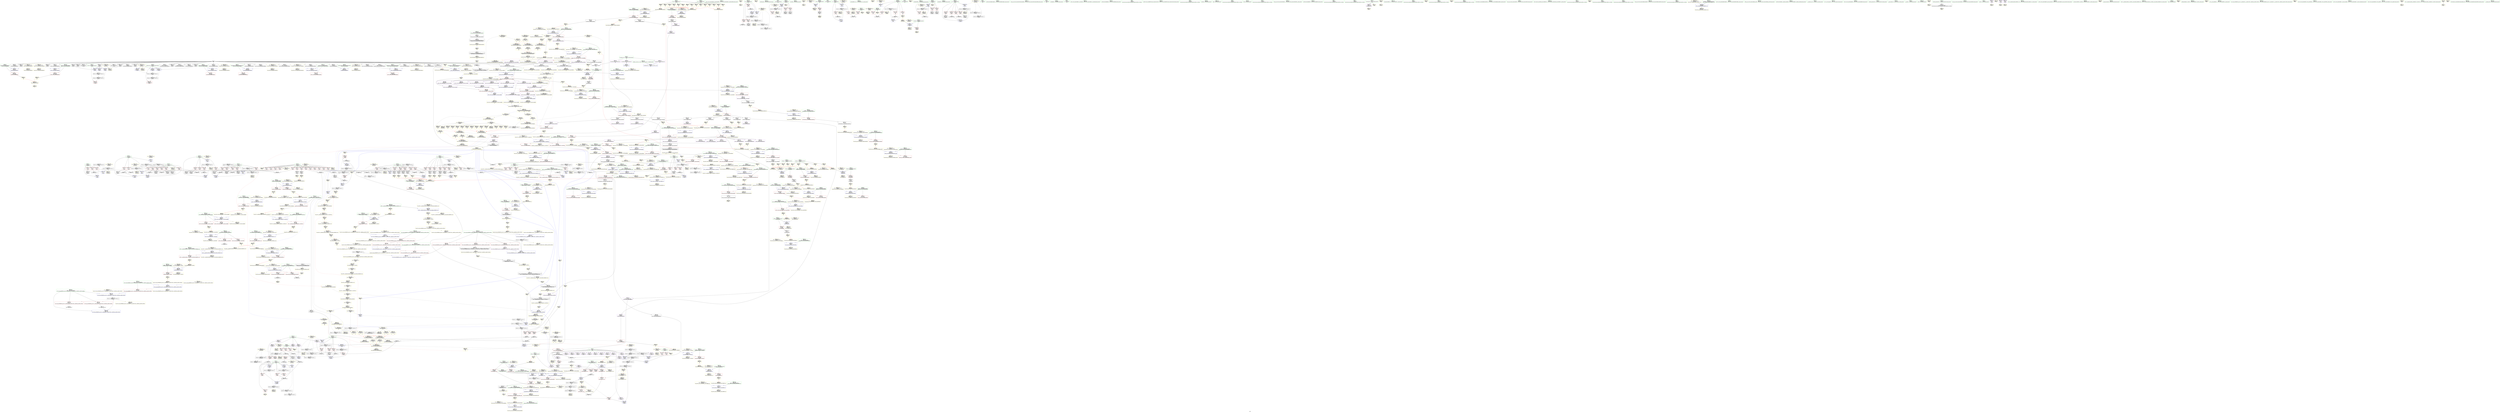 digraph "SVFG" {
	label="SVFG";

	Node0x55f0896941e0 [shape=record,color=grey,label="{NodeID: 0\nNullPtr}"];
	Node0x55f0896941e0 -> Node0x55f0896b9d10[style=solid];
	Node0x55f0896941e0 -> Node0x55f0896b9e10[style=solid];
	Node0x55f0896941e0 -> Node0x55f0896b9ee0[style=solid];
	Node0x55f0896941e0 -> Node0x55f0896b9fb0[style=solid];
	Node0x55f0896941e0 -> Node0x55f0896ba080[style=solid];
	Node0x55f0896941e0 -> Node0x55f0896ba150[style=solid];
	Node0x55f0896941e0 -> Node0x55f0896b3f10[style=solid];
	Node0x55f0896941e0 -> Node0x55f0896b3fe0[style=solid];
	Node0x55f0896941e0 -> Node0x55f0896b40b0[style=solid];
	Node0x55f0896941e0 -> Node0x55f0896b4180[style=solid];
	Node0x55f0896941e0 -> Node0x55f0896b4250[style=solid];
	Node0x55f0896941e0 -> Node0x55f0896b4320[style=solid];
	Node0x55f0896941e0 -> Node0x55f0896b43f0[style=solid];
	Node0x55f0896941e0 -> Node0x55f0896b44c0[style=solid];
	Node0x55f0896941e0 -> Node0x55f0896b4590[style=solid];
	Node0x55f0896941e0 -> Node0x55f0896b4660[style=solid];
	Node0x55f0896941e0 -> Node0x55f0896b4730[style=solid];
	Node0x55f0896941e0 -> Node0x55f0896b4800[style=solid];
	Node0x55f0896941e0 -> Node0x55f0896b48d0[style=solid];
	Node0x55f0896941e0 -> Node0x55f0896b49a0[style=solid];
	Node0x55f0896941e0 -> Node0x55f0896b4a70[style=solid];
	Node0x55f0896941e0 -> Node0x55f0896b4b40[style=solid];
	Node0x55f0896941e0 -> Node0x55f0896b4c10[style=solid];
	Node0x55f0896941e0 -> Node0x55f0896b4ce0[style=solid];
	Node0x55f0896941e0 -> Node0x55f0896b4db0[style=solid];
	Node0x55f0896941e0 -> Node0x55f0896b4e80[style=solid];
	Node0x55f0896941e0 -> Node0x55f0896b4f50[style=solid];
	Node0x55f0896941e0 -> Node0x55f0896b5020[style=solid];
	Node0x55f0896941e0 -> Node0x55f0896d2550[style=solid];
	Node0x55f0896941e0 -> Node0x55f0896d6c30[style=solid];
	Node0x55f0896941e0 -> Node0x55f0896d6d00[style=solid];
	Node0x55f0896941e0 -> Node0x55f0896d6dd0[style=solid];
	Node0x55f0896941e0 -> Node0x55f0896c7850[style=solid];
	Node0x55f0896941e0 -> Node0x55f0896eb650[style=solid];
	Node0x55f0896941e0 -> Node0x55f0896efdf0[style=solid];
	Node0x55f0896eb590 [shape=record,color=yellow,style=double,label="{NodeID: 941\nFRet(1006)\nFun[_ZSt25__uninitialized_default_nIPdmET_S1_T0_]|{<s0>65}}"];
	Node0x55f0896eb590:s0 -> Node0x55f0896c9dc0[style=solid,color=blue];
	Node0x55f0896c64d0 [shape=record,color=yellow,style=double,label="{NodeID: 775\nAPARM(773)\nCS[]|{<s0>52}}"];
	Node0x55f0896c64d0:s0 -> Node0x55f0896e9820[style=solid,color=red];
	Node0x55f0896d5640 [shape=record,color=blue,label="{NodeID: 609\n539\<--534\n__a.addr\<--__a\n_ZNSt6vectorIdSaIdEEC2EmRKS0_\n}"];
	Node0x55f0896d5640 -> Node0x55f0896cdf40[style=dashed];
	Node0x55f0896d5640 -> Node0x55f0897364c0[style=dashed];
	Node0x55f0896bd210 [shape=record,color=red,label="{NodeID: 443\n302\<--301\n\<--call85\n_Z5solvei\n}"];
	Node0x55f0896bd210 -> Node0x55f0896eebf0[style=solid];
	Node0x55f0897405d0 [shape=record,color=yellow,style=double,label="{NodeID: 1384\nCSMU(89V_1)\npts\{800002 940002 \}\nCS[]|{<s0>36}}"];
	Node0x55f0897405d0:s0 -> Node0x55f089730490[style=dashed,color=red];
	Node0x55f0896c0760 [shape=record,color=black,label="{NodeID: 277\n967\<--974\n_ZNK9__gnu_cxx13new_allocatorIdE8max_sizeEv_ret\<--\n_ZNK9__gnu_cxx13new_allocatorIdE8max_sizeEv\n}"];
	Node0x55f0896c0760 -> Node0x55f0896eb1d0[style=solid];
	Node0x55f0897361f0 [shape=record,color=yellow,style=double,label="{NodeID: 1218\nRETMU(85V_2)\npts\{800000 940000 \}\nFun[_ZNSt6vectorIdSaIdEEC2EmRKS0_]|{<s0>11|<s1>18}}"];
	Node0x55f0897361f0:s0 -> Node0x55f089742410[style=dashed,color=blue];
	Node0x55f0897361f0:s1 -> Node0x55f0897420f0[style=dashed,color=blue];
	Node0x55f0896b1410 [shape=record,color=green,label="{NodeID: 111\n789\<--790\n_ZNSt12_Vector_baseIdSaIdEE13_M_deallocateEPdm\<--_ZNSt12_Vector_baseIdSaIdEE13_M_deallocateEPdm_field_insensitive\n}"];
	Node0x55f089726380 [shape=record,color=black,label="{NodeID: 1052\nMR_30V_5 = PHI(MR_30V_8, MR_30V_3, )\npts\{78 \}\n}"];
	Node0x55f089726380 -> Node0x55f0896bb400[style=dashed];
	Node0x55f089726380 -> Node0x55f08971ae30[style=dashed];
	Node0x55f089726380 -> Node0x55f08973d670[style=dashed];
	Node0x55f0896e7780 [shape=record,color=yellow,style=double,label="{NodeID: 886\nFPARM(828)\nFun[_ZNSt12_Vector_baseIdSaIdEE17_M_create_storageEm]}"];
	Node0x55f0896e7780 -> Node0x55f0896d6ea0[style=solid];
	Node0x55f0896db070 [shape=record,color=yellow,style=double,label="{NodeID: 720\nAPARM(151)\nCS[]}"];
	Node0x55f0896d2990 [shape=record,color=blue,label="{NodeID: 554\n59\<--136\nj\<--inc\n_Z5solvei\n}"];
	Node0x55f0896d2990 -> Node0x55f089713920[style=dashed];
	Node0x55f0896ba560 [shape=record,color=red,label="{NodeID: 388\n169\<--67\n\<--d\n_Z5solvei\n}"];
	Node0x55f0896ba560 -> Node0x55f0896d2e70[style=solid];
	Node0x55f08973ccd0 [shape=record,color=yellow,style=double,label="{NodeID: 1329\nRETMU(8V_1)\npts\{56 \}\nFun[_Z5solvei]}"];
	Node0x55f0896b57a0 [shape=record,color=black,label="{NodeID: 222\n204\<--203\nidxprom43\<--\n_Z5solvei\n}"];
	Node0x55f089732550 [shape=record,color=yellow,style=double,label="{NodeID: 1163\n85V_1 = ENCHI(MR_85V_0)\npts\{800000 940000 \}\nFun[_ZNSt12_Vector_baseIdSaIdEED2Ev]}"];
	Node0x55f089732550 -> Node0x55f0896cf600[style=dashed];
	Node0x55f089732550 -> Node0x55f0896cf7a0[style=dashed];
	Node0x55f089732550 -> Node0x55f08973b6d0[style=dashed];
	Node0x55f0896b1ad0 [shape=record,color=green,label="{NodeID: 56\n105\<--106\ni153\<--i153_field_insensitive\n_Z5solvei\n}"];
	Node0x55f0896b1ad0 -> Node0x55f0896bcc60[style=solid];
	Node0x55f0896b1ad0 -> Node0x55f0896bcd30[style=solid];
	Node0x55f0896b1ad0 -> Node0x55f0896bce00[style=solid];
	Node0x55f0896b1ad0 -> Node0x55f0896d4bb0[style=solid];
	Node0x55f0896b1ad0 -> Node0x55f0896d4d50[style=solid];
	Node0x55f0896f0cf0 [shape=record,color=grey,label="{NodeID: 997\n281 = cmp(279, 280, )\n}"];
	Node0x55f0896c90d0 [shape=record,color=yellow,style=double,label="{NodeID: 831\nARet(112)\nCS[]}"];
	Node0x55f0896d83c0 [shape=record,color=blue,label="{NodeID: 665\n1030\<--1027\n__n.addr\<--__n\n_ZNSt27__uninitialized_default_n_1ILb1EE18__uninit_default_nIPdmEET_S3_T0_\n}"];
	Node0x55f0896d83c0 -> Node0x55f0896d0d90[style=dashed];
	Node0x55f0896d83c0 -> Node0x55f089737740[style=dashed];
	Node0x55f0896cfc80 [shape=record,color=red,label="{NodeID: 499\n846\<--845\n\<--_M_start3\n_ZNSt12_Vector_baseIdSaIdEE17_M_create_storageEm\n}"];
	Node0x55f0896cfc80 -> Node0x55f0896d7110[style=solid];
	Node0x55f0896c3570 [shape=record,color=purple,label="{NodeID: 333\n781\<--773\n_M_start4\<--this1\n_ZNSt12_Vector_baseIdSaIdEED2Ev\n}"];
	Node0x55f0896c3570 -> Node0x55f0896cf7a0[style=solid];
	Node0x55f089739800 [shape=record,color=yellow,style=double,label="{NodeID: 1274\nRETMU(257V_2)\npts\{1219 \}\nFun[_ZSt8_DestroyIPdEvT_S1_]}"];
	Node0x55f0896b8c80 [shape=record,color=green,label="{NodeID: 167\n1145\<--1146\n_ZSt9terminatev\<--_ZSt9terminatev_field_insensitive\n}"];
	Node0x55f08972f020 [shape=record,color=yellow,style=double,label="{NodeID: 1108\n52V_1 = ENCHI(MR_52V_0)\npts\{90000 \}\nFun[_ZSt3minIiERKT_S2_S2_]}"];
	Node0x55f08972f020 -> Node0x55f0896bde40[style=dashed];
	Node0x55f08972f020 -> Node0x55f089737ea0[style=dashed];
	Node0x55f08967df30 [shape=record,color=green,label="{NodeID: 1\n7\<--1\n__dso_handle\<--dummyObj\nGlob }"];
	Node0x55f0896eb650 [shape=record,color=black,label="{NodeID: 942\n917 = PHI(912, 3, )\n}"];
	Node0x55f0896eb650 -> Node0x55f0896c0350[style=solid];
	Node0x55f0896c65a0 [shape=record,color=yellow,style=double,label="{NodeID: 776\nAPARM(776)\nCS[]|{<s0>52}}"];
	Node0x55f0896c65a0:s0 -> Node0x55f0896e98e0[style=solid,color=red];
	Node0x55f0896d5710 [shape=record,color=blue,label="{NodeID: 610\n541\<--561\nexn.slot\<--\n_ZNSt6vectorIdSaIdEEC2EmRKS0_\n}"];
	Node0x55f0896d5710 -> Node0x55f0896ce010[style=dashed];
	Node0x55f0896bd2e0 [shape=record,color=red,label="{NodeID: 444\n316\<--315\n\<--call92\n_Z5solvei\n}"];
	Node0x55f0896bd2e0 -> Node0x55f0896ee470[style=solid];
	Node0x55f0897406e0 [shape=record,color=yellow,style=double,label="{NodeID: 1385\nCSMU(50V_1)\npts\{962 \}\nCS[]|{<s0>37}}"];
	Node0x55f0897406e0:s0 -> Node0x55f089731710[style=dashed,color=red];
	Node0x55f0896c0830 [shape=record,color=black,label="{NodeID: 278\n978\<--993\n_ZSt27__uninitialized_default_n_aIPdmdET_S1_T0_RSaIT1_E_ret\<--call\n_ZSt27__uninitialized_default_n_aIPdmdET_S1_T0_RSaIT1_E\n}"];
	Node0x55f0896c0830 -> Node0x55f0896eb050[style=solid];
	Node0x55f089736300 [shape=record,color=yellow,style=double,label="{NodeID: 1219\nRETMU(74V_2)\npts\{536 \}\nFun[_ZNSt6vectorIdSaIdEEC2EmRKS0_]}"];
	Node0x55f0896b1510 [shape=record,color=green,label="{NodeID: 112\n808\<--809\nthis.addr\<--this.addr_field_insensitive\n_ZNSt12_Vector_baseIdSaIdEE12_Vector_implC2ERKS0_\n}"];
	Node0x55f0896b1510 -> Node0x55f0896cf870[style=solid];
	Node0x55f0896b1510 -> Node0x55f0896d6a90[style=solid];
	Node0x55f089726880 [shape=record,color=black,label="{NodeID: 1053\nMR_46V_5 = PHI(MR_46V_1, MR_46V_3, )\npts\{104 \}\n}"];
	Node0x55f089726880 -> Node0x55f08971cc30[style=dashed];
	Node0x55f089726880 -> Node0x55f08973dd70[style=dashed];
	Node0x55f0896e7840 [shape=record,color=yellow,style=double,label="{NodeID: 887\nFPARM(829)\nFun[_ZNSt12_Vector_baseIdSaIdEE17_M_create_storageEm]}"];
	Node0x55f0896e7840 -> Node0x55f0896d6f70[style=solid];
	Node0x55f0896db140 [shape=record,color=yellow,style=double,label="{NodeID: 721\nAPARM(65)\nCS[]}"];
	Node0x55f0896d2a60 [shape=record,color=blue,label="{NodeID: 555\n57\<--142\ni\<--inc9\n_Z5solvei\n}"];
	Node0x55f0896d2a60 -> Node0x55f089729080[style=dashed];
	Node0x55f0896ba630 [shape=record,color=red,label="{NodeID: 389\n184\<--69\n\<--k\n_Z5solvei\n}"];
	Node0x55f0896ba630 -> Node0x55f0896eff70[style=solid];
	Node0x55f08973cdb0 [shape=record,color=yellow,style=double,label="{NodeID: 1330\nRETMU(10V_3)\npts\{58 \}\nFun[_Z5solvei]}"];
	Node0x55f0896b5870 [shape=record,color=black,label="{NodeID: 223\n207\<--206\nidxprom45\<--\n_Z5solvei\n}"];
	Node0x55f089732660 [shape=record,color=yellow,style=double,label="{NodeID: 1164\n89V_1 = ENCHI(MR_89V_0)\npts\{800002 940002 \}\nFun[_ZNSt12_Vector_baseIdSaIdEED2Ev]}"];
	Node0x55f089732660 -> Node0x55f0896cf6d0[style=dashed];
	Node0x55f089732660 -> Node0x55f08973b7e0[style=dashed];
	Node0x55f0896b1ba0 [shape=record,color=green,label="{NodeID: 57\n109\<--110\n_ZNSirsERi\<--_ZNSirsERi_field_insensitive\n}"];
	Node0x55f089713920 [shape=record,color=black,label="{NodeID: 998\nMR_12V_4 = PHI(MR_12V_5, MR_12V_3, )\npts\{60 \}\n}"];
	Node0x55f089713920 -> Node0x55f0896c5860[style=dashed];
	Node0x55f089713920 -> Node0x55f0896c5930[style=dashed];
	Node0x55f089713920 -> Node0x55f0896c5a00[style=dashed];
	Node0x55f089713920 -> Node0x55f0896d2990[style=dashed];
	Node0x55f089713920 -> Node0x55f089729580[style=dashed];
	Node0x55f0896c9160 [shape=record,color=yellow,style=double,label="{NodeID: 832\nARet(152)\nCS[]}"];
	Node0x55f0896c9160 -> Node0x55f0896db210[style=solid];
	Node0x55f0896d8490 [shape=record,color=blue,label="{NodeID: 666\n1032\<--249\nref.tmp\<--\n_ZNSt27__uninitialized_default_n_1ILb1EE18__uninit_default_nIPdmEET_S3_T0_\n}"];
	Node0x55f0896d8490 -> Node0x55f089737820[style=dashed];
	Node0x55f0896d8490 -> Node0x55f089741c70[style=dashed];
	Node0x55f0896cfd50 [shape=record,color=red,label="{NodeID: 500\n852\<--851\n\<--_M_start6\n_ZNSt12_Vector_baseIdSaIdEE17_M_create_storageEm\n}"];
	Node0x55f0896cfd50 -> Node0x55f0896c4680[style=solid];
	Node0x55f0896c3640 [shape=record,color=purple,label="{NodeID: 334\n791\<--773\n_M_impl5\<--this1\n_ZNSt12_Vector_baseIdSaIdEED2Ev\n}"];
	Node0x55f0896c3640 -> Node0x55f0896dcdb0[style=solid];
	Node0x55f0897398e0 [shape=record,color=yellow,style=double,label="{NodeID: 1275\nRETMU(107V_2)\npts\{661 \}\nFun[main]}"];
	Node0x55f0896b8d80 [shape=record,color=green,label="{NodeID: 168\n1155\<--1156\n__a.addr\<--__a.addr_field_insensitive\n_ZNSt16allocator_traitsISaIdEE10deallocateERS0_Pdm\n}"];
	Node0x55f0896b8d80 -> Node0x55f0896d1c30[style=solid];
	Node0x55f0896b8d80 -> Node0x55f0896d9190[style=solid];
	Node0x55f08972f100 [shape=record,color=yellow,style=double,label="{NodeID: 1109\n28V_1 = ENCHI(MR_28V_0)\npts\{76 \}\nFun[_ZSt3minIiERKT_S2_S2_]}"];
	Node0x55f08972f100 -> Node0x55f0896bdd70[style=dashed];
	Node0x55f08972f100 -> Node0x55f089737fb0[style=dashed];
	Node0x55f08967dfc0 [shape=record,color=green,label="{NodeID: 2\n10\<--1\n_ZSt3cin\<--dummyObj\nGlob }"];
	Node0x55f0896ebbf0 [shape=record,color=grey,label="{NodeID: 943\n345 = Binary(344, 137, )\n}"];
	Node0x55f0896ebbf0 -> Node0x55f0896d4120[style=solid];
	Node0x55f0896c6670 [shape=record,color=yellow,style=double,label="{NodeID: 777\nAPARM(786)\nCS[]|{<s0>52}}"];
	Node0x55f0896c6670:s0 -> Node0x55f0896e99a0[style=solid,color=red];
	Node0x55f0896d57e0 [shape=record,color=blue,label="{NodeID: 611\n543\<--563\nehselector.slot\<--\n_ZNSt6vectorIdSaIdEEC2EmRKS0_\n}"];
	Node0x55f0896d57e0 -> Node0x55f0896ce0e0[style=dashed];
	Node0x55f0896bd3b0 [shape=record,color=red,label="{NodeID: 445\n374\<--373\n\<--call121\n_Z5solvei\n}"];
	Node0x55f0896bd3b0 -> Node0x55f0896ed3f0[style=solid];
	Node0x55f089740840 [shape=record,color=yellow,style=double,label="{NodeID: 1386\nCSMU(85V_2)\npts\{800000 940000 \}\nCS[]|{<s0>37}}"];
	Node0x55f089740840:s0 -> Node0x55f0897317f0[style=dashed,color=red];
	Node0x55f0896c0900 [shape=record,color=black,label="{NodeID: 279\n1004\<--1003\n\<--_M_impl\n_ZNSt12_Vector_baseIdSaIdEE19_M_get_Tp_allocatorEv\n}"];
	Node0x55f0896c0900 -> Node0x55f0896c09d0[style=solid];
	Node0x55f0897363e0 [shape=record,color=yellow,style=double,label="{NodeID: 1220\nRETMU(76V_2)\npts\{538 \}\nFun[_ZNSt6vectorIdSaIdEEC2EmRKS0_]}"];
	Node0x55f0896b15e0 [shape=record,color=green,label="{NodeID: 113\n810\<--811\n__a.addr\<--__a.addr_field_insensitive\n_ZNSt12_Vector_baseIdSaIdEE12_Vector_implC2ERKS0_\n}"];
	Node0x55f0896b15e0 -> Node0x55f0896cf940[style=solid];
	Node0x55f0896b15e0 -> Node0x55f0896d6b60[style=solid];
	Node0x55f089726d80 [shape=record,color=black,label="{NodeID: 1054\nMR_48V_2 = PHI(MR_48V_4, MR_48V_1, )\npts\{106 \}\n}"];
	Node0x55f089726d80 -> Node0x55f08971d130[style=dashed];
	Node0x55f089726d80 -> Node0x55f08973de50[style=dashed];
	Node0x55f0896e7900 [shape=record,color=yellow,style=double,label="{NodeID: 888\nFPARM(698)\nFun[_ZNSt12_Vector_baseIdSaIdEEC2EmRKS0_]}"];
	Node0x55f0896e7900 -> Node0x55f0896d61a0[style=solid];
	Node0x55f0896db210 [shape=record,color=yellow,style=double,label="{NodeID: 722\nAPARM(152)\nCS[]}"];
	Node0x55f0896d2b30 [shape=record,color=blue,label="{NodeID: 556\n61\<--114\ni11\<--\n_Z5solvei\n}"];
	Node0x55f0896d2b30 -> Node0x55f089725980[style=dashed];
	Node0x55f0896ba700 [shape=record,color=red,label="{NodeID: 390\n209\<--69\n\<--k\n_Z5solvei\n}"];
	Node0x55f0896ba700 -> Node0x55f0896b5940[style=solid];
	Node0x55f08973ce90 [shape=record,color=yellow,style=double,label="{NodeID: 1331\nRETMU(12V_2)\npts\{60 \}\nFun[_Z5solvei]}"];
	Node0x55f0896b5940 [shape=record,color=black,label="{NodeID: 224\n210\<--209\nidxprom47\<--\n_Z5solvei\n}"];
	Node0x55f089732770 [shape=record,color=yellow,style=double,label="{NodeID: 1165\n231V_1 = ENCHI(MR_231V_0)\npts\{1118 \}\nFun[_ZNSt12_Vector_baseIdSaIdEE13_M_deallocateEPdm]}"];
	Node0x55f089732770 -> Node0x55f0896d8f20[style=dashed];
	Node0x55f0896b1ca0 [shape=record,color=green,label="{NodeID: 58\n223\<--224\n_ZSt3minIiERKT_S2_S2_\<--_ZSt3minIiERKT_S2_S2__field_insensitive\n}"];
	Node0x55f089713a10 [shape=record,color=black,label="{NodeID: 999\nMR_52V_3 = PHI(MR_52V_4, MR_52V_2, )\npts\{90000 \}\n}"];
	Node0x55f089713a10 -> Node0x55f0896d28c0[style=dashed];
	Node0x55f089713a10 -> Node0x55f089729a80[style=dashed];
	Node0x55f0896c91f0 [shape=record,color=yellow,style=double,label="{NodeID: 833\nARet(153)\nCS[]}"];
	Node0x55f0896d8560 [shape=record,color=blue,label="{NodeID: 667\n1047\<--1044\n__first.addr\<--__first\n_ZSt6fill_nIPdmdET_S1_T0_RKT1_\n}"];
	Node0x55f0896d8560 -> Node0x55f0896d0e60[style=dashed];
	Node0x55f0896d8560 -> Node0x55f089736b70[style=dashed];
	Node0x55f0896cfe20 [shape=record,color=red,label="{NodeID: 501\n864\<--861\nthis1\<--this.addr\n_ZNSt12_Vector_baseIdSaIdEE12_Vector_implD2Ev\n}"];
	Node0x55f0896cfe20 -> Node0x55f0896c0010[style=solid];
	Node0x55f0896c3710 [shape=record,color=purple,label="{NodeID: 335\n799\<--773\n_M_impl6\<--this1\n_ZNSt12_Vector_baseIdSaIdEED2Ev\n}"];
	Node0x55f0896c3710 -> Node0x55f0896dce80[style=solid];
	Node0x55f0897399f0 [shape=record,color=yellow,style=double,label="{NodeID: 1276\nRETMU(109V_1)\npts\{663 \}\nFun[main]}"];
	Node0x55f0896b8e50 [shape=record,color=green,label="{NodeID: 169\n1157\<--1158\n__p.addr\<--__p.addr_field_insensitive\n_ZNSt16allocator_traitsISaIdEE10deallocateERS0_Pdm\n}"];
	Node0x55f0896b8e50 -> Node0x55f0896d1d00[style=solid];
	Node0x55f0896b8e50 -> Node0x55f0896d9260[style=solid];
	Node0x55f08972f1e0 [shape=record,color=yellow,style=double,label="{NodeID: 1110\n93V_1 = ENCHI(MR_93V_0)\npts\{594 \}\nFun[_ZNSt6vectorIdSaIdEEixEm]}"];
	Node0x55f08972f1e0 -> Node0x55f0896d5980[style=dashed];
	Node0x55f08967e680 [shape=record,color=green,label="{NodeID: 3\n11\<--1\n_ZSt4cout\<--dummyObj\nGlob }"];
	Node0x55f0896ebd70 [shape=record,color=grey,label="{NodeID: 944\n321 = Binary(320, 137, )\n}"];
	Node0x55f0896ebd70 -> Node0x55f0896d3de0[style=solid];
	Node0x55f0896c6740 [shape=record,color=yellow,style=double,label="{NodeID: 778\nAPARM(10)\nCS[]}"];
	Node0x55f0896d58b0 [shape=record,color=blue,label="{NodeID: 612\n581\<--580\nthis.addr\<--this\n_ZNSaIdED2Ev\n}"];
	Node0x55f0896d58b0 -> Node0x55f0896ce1b0[style=dashed];
	Node0x55f0896d58b0 -> Node0x55f08973a3a0[style=dashed];
	Node0x55f0896bd480 [shape=record,color=red,label="{NodeID: 446\n378\<--377\n\<--call123\n_Z5solvei\n}"];
	Node0x55f0896bd480 -> Node0x55f0896ed3f0[style=solid];
	Node0x55f089740950 [shape=record,color=yellow,style=double,label="{NodeID: 1387\nCSMU(87V_2)\npts\{800001 940001 \}\nCS[]|{<s0>37}}"];
	Node0x55f089740950:s0 -> Node0x55f089731900[style=dashed,color=red];
	Node0x55f0896c09d0 [shape=record,color=black,label="{NodeID: 280\n997\<--1004\n_ZNSt12_Vector_baseIdSaIdEE19_M_get_Tp_allocatorEv_ret\<--\n_ZNSt12_Vector_baseIdSaIdEE19_M_get_Tp_allocatorEv\n}"];
	Node0x55f0896c09d0 -> Node0x55f0896eb290[style=solid];
	Node0x55f0897364c0 [shape=record,color=yellow,style=double,label="{NodeID: 1221\nRETMU(78V_2)\npts\{540 \}\nFun[_ZNSt6vectorIdSaIdEEC2EmRKS0_]}"];
	Node0x55f0896b16b0 [shape=record,color=green,label="{NodeID: 114\n818\<--819\n_ZNSaIdEC2ERKS_\<--_ZNSaIdEC2ERKS__field_insensitive\n}"];
	Node0x55f089727280 [shape=record,color=black,label="{NodeID: 1055\nMR_36V_3 = PHI(MR_36V_4, MR_36V_2, )\npts\{88 \}\n}"];
	Node0x55f089727280 -> Node0x55f0896bb670[style=dashed];
	Node0x55f089727280 -> Node0x55f0896bb740[style=dashed];
	Node0x55f089727280 -> Node0x55f0896bb810[style=dashed];
	Node0x55f089727280 -> Node0x55f0896bb8e0[style=dashed];
	Node0x55f089727280 -> Node0x55f0896bb9b0[style=dashed];
	Node0x55f089727280 -> Node0x55f0896bba80[style=dashed];
	Node0x55f089727280 -> Node0x55f0896bbb50[style=dashed];
	Node0x55f089727280 -> Node0x55f0896d3de0[style=dashed];
	Node0x55f089727280 -> Node0x55f089720860[style=dashed];
	Node0x55f089727280 -> Node0x55f08973d910[style=dashed];
	Node0x55f0896e79c0 [shape=record,color=yellow,style=double,label="{NodeID: 889\nFPARM(699)\nFun[_ZNSt12_Vector_baseIdSaIdEEC2EmRKS0_]}"];
	Node0x55f0896e79c0 -> Node0x55f0896d6270[style=solid];
	Node0x55f0896db2e0 [shape=record,color=yellow,style=double,label="{NodeID: 723\nAPARM(67)\nCS[]}"];
	Node0x55f0896d2c00 [shape=record,color=blue,label="{NodeID: 557\n63\<--155\nu\<--dec\n_Z5solvei\n}"];
	Node0x55f0896d2c00 -> Node0x55f0896c5d40[style=dashed];
	Node0x55f0896d2c00 -> Node0x55f0896c5e10[style=dashed];
	Node0x55f0896d2c00 -> Node0x55f089725480[style=dashed];
	Node0x55f0896ba7d0 [shape=record,color=red,label="{NodeID: 391\n213\<--69\n\<--k\n_Z5solvei\n}"];
	Node0x55f0896ba7d0 -> Node0x55f0896b5a10[style=solid];
	Node0x55f08973cf70 [shape=record,color=yellow,style=double,label="{NodeID: 1332\nRETMU(14V_3)\npts\{62 \}\nFun[_Z5solvei]}"];
	Node0x55f0896b5a10 [shape=record,color=black,label="{NodeID: 225\n214\<--213\nidxprom49\<--\n_Z5solvei\n}"];
	Node0x55f089732880 [shape=record,color=yellow,style=double,label="{NodeID: 1166\n233V_1 = ENCHI(MR_233V_0)\npts\{1120 \}\nFun[_ZNSt12_Vector_baseIdSaIdEE13_M_deallocateEPdm]}"];
	Node0x55f089732880 -> Node0x55f0896d8ff0[style=dashed];
	Node0x55f0896b1da0 [shape=record,color=green,label="{NodeID: 59\n253\<--254\n_ZNSaIdEC2Ev\<--_ZNSaIdEC2Ev_field_insensitive\n}"];
	Node0x55f089713f10 [shape=record,color=black,label="{NodeID: 1000\nMR_42V_3 = PHI(MR_42V_4, MR_42V_2, )\npts\{100 \}\n}"];
	Node0x55f089713f10 -> Node0x55f0896bc1d0[style=dashed];
	Node0x55f089713f10 -> Node0x55f0896bc2a0[style=dashed];
	Node0x55f089713f10 -> Node0x55f0896bc370[style=dashed];
	Node0x55f089713f10 -> Node0x55f0896bc440[style=dashed];
	Node0x55f089713f10 -> Node0x55f0896d4870[style=dashed];
	Node0x55f089713f10 -> Node0x55f08971c230[style=dashed];
	Node0x55f089713f10 -> Node0x55f08973dbb0[style=dashed];
	Node0x55f0896c9280 [shape=record,color=yellow,style=double,label="{NodeID: 834\nARet(373)\nCS[]}"];
	Node0x55f0896c9280 -> Node0x55f0896bd3b0[style=solid];
	Node0x55f0896d8630 [shape=record,color=blue,label="{NodeID: 668\n1049\<--1045\n__n.addr\<--__n\n_ZSt6fill_nIPdmdET_S1_T0_RKT1_\n}"];
	Node0x55f0896d8630 -> Node0x55f0896d0f30[style=dashed];
	Node0x55f0896d8630 -> Node0x55f089736c50[style=dashed];
	Node0x55f0896cfef0 [shape=record,color=red,label="{NodeID: 502\n877\<--871\nthis1\<--this.addr\n_ZNSaIdEC2ERKS_\n}"];
	Node0x55f0896cfef0 -> Node0x55f0896c00e0[style=solid];
	Node0x55f0896c37e0 [shape=record,color=purple,label="{NodeID: 336\n820\<--814\n_M_start\<--this1\n_ZNSt12_Vector_baseIdSaIdEE12_Vector_implC2ERKS0_\n}"];
	Node0x55f0896c37e0 -> Node0x55f0896d6c30[style=solid];
	Node0x55f089739ad0 [shape=record,color=yellow,style=double,label="{NodeID: 1277\nRETMU(111V_3)\npts\{665 \}\nFun[main]}"];
	Node0x55f0896b8f20 [shape=record,color=green,label="{NodeID: 170\n1159\<--1160\n__n.addr\<--__n.addr_field_insensitive\n_ZNSt16allocator_traitsISaIdEE10deallocateERS0_Pdm\n}"];
	Node0x55f0896b8f20 -> Node0x55f0896d1dd0[style=solid];
	Node0x55f0896b8f20 -> Node0x55f0896d9330[style=solid];
	Node0x55f08972f2f0 [shape=record,color=yellow,style=double,label="{NodeID: 1111\n95V_1 = ENCHI(MR_95V_0)\npts\{596 \}\nFun[_ZNSt6vectorIdSaIdEEixEm]}"];
	Node0x55f08972f2f0 -> Node0x55f0896d5a50[style=dashed];
	Node0x55f08967e710 [shape=record,color=green,label="{NodeID: 4\n12\<--1\n.str\<--dummyObj\nGlob }"];
	Node0x55f0896ebef0 [shape=record,color=grey,label="{NodeID: 945\n960 = Binary(959, 787, )\n}"];
	Node0x55f0896ebef0 -> Node0x55f0896c79f0[style=solid];
	Node0x55f0896c6810 [shape=record,color=yellow,style=double,label="{NodeID: 779\nAPARM(662)\nCS[]}"];
	Node0x55f0896d5980 [shape=record,color=blue,label="{NodeID: 613\n593\<--591\nthis.addr\<--this\n_ZNSt6vectorIdSaIdEEixEm\n}"];
	Node0x55f0896d5980 -> Node0x55f0896ce280[style=dashed];
	Node0x55f0896d5980 -> Node0x55f089738330[style=dashed];
	Node0x55f0896bd550 [shape=record,color=red,label="{NodeID: 447\n383\<--382\n\<--arrayidx125\n_Z5solvei\n}"];
	Node0x55f0896bd550 -> Node0x55f0896ec970[style=solid];
	Node0x55f089740a60 [shape=record,color=yellow,style=double,label="{NodeID: 1388\nCSMU(85V_2)\npts\{800000 940000 \}\nCS[]|{<s0>38}}"];
	Node0x55f089740a60:s0 -> Node0x55f089732550[style=dashed,color=red];
	Node0x55f0896c0aa0 [shape=record,color=black,label="{NodeID: 281\n1006\<--1021\n_ZSt25__uninitialized_default_nIPdmET_S1_T0__ret\<--call\n_ZSt25__uninitialized_default_nIPdmET_S1_T0_\n}"];
	Node0x55f0896c0aa0 -> Node0x55f0896eb590[style=solid];
	Node0x55f0897365a0 [shape=record,color=yellow,style=double,label="{NodeID: 1222\nRETMU(80V_1)\npts\{542 \}\nFun[_ZNSt6vectorIdSaIdEEC2EmRKS0_]}"];
	Node0x55f0896b5fa0 [shape=record,color=green,label="{NodeID: 115\n830\<--831\nthis.addr\<--this.addr_field_insensitive\n_ZNSt12_Vector_baseIdSaIdEE17_M_create_storageEm\n}"];
	Node0x55f0896b5fa0 -> Node0x55f0896cfa10[style=solid];
	Node0x55f0896b5fa0 -> Node0x55f0896d6ea0[style=solid];
	Node0x55f089727780 [shape=record,color=black,label="{NodeID: 1056\nMR_38V_2 = PHI(MR_38V_4, MR_38V_1, )\npts\{90 \}\n}"];
	Node0x55f089727780 -> Node0x55f0896d3900[style=dashed];
	Node0x55f089727780 -> Node0x55f089720d60[style=dashed];
	Node0x55f089727780 -> Node0x55f08973d9f0[style=dashed];
	Node0x55f0896e7a80 [shape=record,color=yellow,style=double,label="{NodeID: 890\nFPARM(700)\nFun[_ZNSt12_Vector_baseIdSaIdEEC2EmRKS0_]}"];
	Node0x55f0896e7a80 -> Node0x55f0896d6340[style=solid];
	Node0x55f0896db3b0 [shape=record,color=yellow,style=double,label="{NodeID: 724\nAPARM(79)\nCS[]|{<s0>23}}"];
	Node0x55f0896db3b0:s0 -> Node0x55f0896e71e0[style=solid,color=red];
	Node0x55f0896d2cd0 [shape=record,color=blue,label="{NodeID: 558\n65\<--159\nv\<--dec18\n_Z5solvei\n}"];
	Node0x55f0896d2cd0 -> Node0x55f0896ba2f0[style=dashed];
	Node0x55f0896d2cd0 -> Node0x55f0896ba3c0[style=dashed];
	Node0x55f0896d2cd0 -> Node0x55f089715030[style=dashed];
	Node0x55f0896ba8a0 [shape=record,color=red,label="{NodeID: 392\n244\<--69\n\<--k\n_Z5solvei\n}"];
	Node0x55f0896ba8a0 -> Node0x55f0896ee770[style=solid];
	Node0x55f08973d050 [shape=record,color=yellow,style=double,label="{NodeID: 1333\nRETMU(16V_2)\npts\{64 \}\nFun[_Z5solvei]}"];
	Node0x55f0896b5ae0 [shape=record,color=black,label="{NodeID: 226\n217\<--216\nidxprom51\<--\n_Z5solvei\n}"];
	Node0x55f089732960 [shape=record,color=yellow,style=double,label="{NodeID: 1167\n235V_1 = ENCHI(MR_235V_0)\npts\{1122 \}\nFun[_ZNSt12_Vector_baseIdSaIdEE13_M_deallocateEPdm]}"];
	Node0x55f089732960 -> Node0x55f0896d90c0[style=dashed];
	Node0x55f0896b1ea0 [shape=record,color=green,label="{NodeID: 60\n256\<--257\n_ZNSt6vectorIdSaIdEEC2EmRKS0_\<--_ZNSt6vectorIdSaIdEEC2EmRKS0__field_insensitive\n}"];
	Node0x55f089714000 [shape=record,color=black,label="{NodeID: 1001\nMR_44V_2 = PHI(MR_44V_4, MR_44V_1, )\npts\{102 \}\n}"];
	Node0x55f089714000 -> Node0x55f0896d4530[style=dashed];
	Node0x55f089714000 -> Node0x55f08971c730[style=dashed];
	Node0x55f089714000 -> Node0x55f08973dc90[style=dashed];
	Node0x55f0896c9310 [shape=record,color=yellow,style=double,label="{NodeID: 835\nARet(377)\nCS[]}"];
	Node0x55f0896c9310 -> Node0x55f0896bd480[style=solid];
	Node0x55f0896d8700 [shape=record,color=blue,label="{NodeID: 669\n1051\<--1046\n__value.addr\<--__value\n_ZSt6fill_nIPdmdET_S1_T0_RKT1_\n}"];
	Node0x55f0896d8700 -> Node0x55f0896d1000[style=dashed];
	Node0x55f0896d8700 -> Node0x55f0897368a0[style=dashed];
	Node0x55f0896cffc0 [shape=record,color=red,label="{NodeID: 503\n879\<--873\n\<--__a.addr\n_ZNSaIdEC2ERKS_\n}"];
	Node0x55f0896cffc0 -> Node0x55f0896c01b0[style=solid];
	Node0x55f0896c38b0 [shape=record,color=purple,label="{NodeID: 337\n822\<--814\n_M_finish\<--this1\n_ZNSt12_Vector_baseIdSaIdEE12_Vector_implC2ERKS0_\n}"];
	Node0x55f0896c38b0 -> Node0x55f0896d6d00[style=solid];
	Node0x55f089739bb0 [shape=record,color=yellow,style=double,label="{NodeID: 1278\nRETMU(113V_2)\npts\{962 90000 \}\nFun[main]}"];
	Node0x55f0896b8ff0 [shape=record,color=green,label="{NodeID: 171\n1169\<--1170\n_ZN9__gnu_cxx13new_allocatorIdE10deallocateEPdm\<--_ZN9__gnu_cxx13new_allocatorIdE10deallocateEPdm_field_insensitive\n}"];
	Node0x55f08972f3d0 [shape=record,color=yellow,style=double,label="{NodeID: 1112\n85V_1 = ENCHI(MR_85V_0)\npts\{800000 940000 \}\nFun[_ZNSt6vectorIdSaIdEEixEm]}"];
	Node0x55f08972f3d0 -> Node0x55f0896ce420[style=dashed];
	Node0x55f08972f3d0 -> Node0x55f089738520[style=dashed];
	Node0x55f08967e7a0 [shape=record,color=green,label="{NodeID: 5\n14\<--1\n.str.1\<--dummyObj\nGlob }"];
	Node0x55f0896ec070 [shape=record,color=grey,label="{NodeID: 946\n159 = Binary(158, 156, )\n}"];
	Node0x55f0896ec070 -> Node0x55f0896d2cd0[style=solid];
	Node0x55f0896c68e0 [shape=record,color=yellow,style=double,label="{NodeID: 780\nAPARM(674)\nCS[]|{<s0>46}}"];
	Node0x55f0896c68e0:s0 -> Node0x55f0896ea6c0[style=solid,color=red];
	Node0x55f0896d5a50 [shape=record,color=blue,label="{NodeID: 614\n595\<--592\n__n.addr\<--__n\n_ZNSt6vectorIdSaIdEEixEm\n}"];
	Node0x55f0896d5a50 -> Node0x55f0896ce350[style=dashed];
	Node0x55f0896d5a50 -> Node0x55f089738440[style=dashed];
	Node0x55f0896bd620 [shape=record,color=red,label="{NodeID: 448\n389\<--388\n\<--call128\n_Z5solvei\n}"];
	Node0x55f0896bd620 -> Node0x55f0896ec370[style=solid];
	Node0x55f089740bf0 [shape=record,color=yellow,style=double,label="{NodeID: 1389\nCSMU(89V_2)\npts\{800002 940002 \}\nCS[]|{<s0>38}}"];
	Node0x55f089740bf0:s0 -> Node0x55f089732660[style=dashed,color=red];
	Node0x55f0896c0b70 [shape=record,color=black,label="{NodeID: 282\n1025\<--1039\n_ZNSt27__uninitialized_default_n_1ILb1EE18__uninit_default_nIPdmEET_S3_T0__ret\<--call\n_ZNSt27__uninitialized_default_n_1ILb1EE18__uninit_default_nIPdmEET_S3_T0_\n}"];
	Node0x55f0896c0b70 -> Node0x55f0896ea990[style=solid];
	Node0x55f089736680 [shape=record,color=yellow,style=double,label="{NodeID: 1223\nRETMU(87V_3)\npts\{800001 940001 \}\nFun[_ZNSt6vectorIdSaIdEEC2EmRKS0_]|{<s0>11|<s1>18}}"];
	Node0x55f089736680:s0 -> Node0x55f089742520[style=dashed,color=blue];
	Node0x55f089736680:s1 -> Node0x55f0897421d0[style=dashed,color=blue];
	Node0x55f0896b6070 [shape=record,color=green,label="{NodeID: 116\n832\<--833\n__n.addr\<--__n.addr_field_insensitive\n_ZNSt12_Vector_baseIdSaIdEE17_M_create_storageEm\n}"];
	Node0x55f0896b6070 -> Node0x55f0896cfae0[style=solid];
	Node0x55f0896b6070 -> Node0x55f0896cfbb0[style=solid];
	Node0x55f0896b6070 -> Node0x55f0896d6f70[style=solid];
	Node0x55f089727c80 [shape=record,color=black,label="{NodeID: 1057\nMR_50V_3 = PHI(MR_50V_8, MR_50V_2, )\npts\{962 \}\n}"];
	Node0x55f089727c80 -> Node0x55f0896d3830[style=dashed];
	Node0x55f089727c80 -> Node0x55f08973e550[style=dashed];
	Node0x55f0896e7b70 [shape=record,color=yellow,style=double,label="{NodeID: 891\nFPARM(1214)\nFun[_ZSt8_DestroyIPdEvT_S1_]}"];
	Node0x55f0896e7b70 -> Node0x55f0896d98e0[style=solid];
	Node0x55f0896db480 [shape=record,color=yellow,style=double,label="{NodeID: 725\nAPARM(372)\nCS[]|{<s0>23}}"];
	Node0x55f0896db480:s0 -> Node0x55f0896e7450[style=solid,color=red];
	Node0x55f0896d2da0 [shape=record,color=blue,label="{NodeID: 559\n167\<--161\narrayidx22\<--\n_Z5solvei\n}"];
	Node0x55f0896d2da0 -> Node0x55f0896d2e70[style=dashed];
	Node0x55f0896ba970 [shape=record,color=red,label="{NodeID: 393\n190\<--71\n\<--i33\n_Z5solvei\n}"];
	Node0x55f0896ba970 -> Node0x55f0896f00f0[style=solid];
	Node0x55f08973d130 [shape=record,color=yellow,style=double,label="{NodeID: 1334\nRETMU(18V_2)\npts\{66 \}\nFun[_Z5solvei]}"];
	Node0x55f0896b5bb0 [shape=record,color=black,label="{NodeID: 227\n227\<--226\nidxprom54\<--\n_Z5solvei\n}"];
	Node0x55f089732a40 [shape=record,color=yellow,style=double,label="{NodeID: 1168\n259V_1 = ENCHI(MR_259V_0)\npts\{1232 \}\nFun[_ZNSt12_Destroy_auxILb1EE9__destroyIPdEEvT_S3_]}"];
	Node0x55f089732a40 -> Node0x55f0896d9a80[style=dashed];
	Node0x55f0896b1fa0 [shape=record,color=green,label="{NodeID: 61\n259\<--260\n_ZNSaIdED2Ev\<--_ZNSaIdED2Ev_field_insensitive\n}"];
	Node0x55f089715960 [shape=record,color=black,label="{NodeID: 1002\nMR_50V_13 = PHI(MR_50V_14, MR_50V_11, )\npts\{962 \}\n}"];
	Node0x55f089715960 -> Node0x55f08971a430[style=dashed];
	Node0x55f089715960 -> Node0x55f08971d630[style=dashed];
	Node0x55f089715960 -> Node0x55f08973df30[style=dashed];
	Node0x55f0896c93a0 [shape=record,color=yellow,style=double,label="{NodeID: 836\nARet(222)\nCS[]}"];
	Node0x55f0896c93a0 -> Node0x55f0896bd070[style=solid];
	Node0x55f0896d87d0 [shape=record,color=blue,label="{NodeID: 670\n1070\<--1067\n__first.addr\<--__first\n_ZSt10__fill_n_aIPdmdEN9__gnu_cxx11__enable_ifIXsr11__is_scalarIT1_EE7__valueET_E6__typeES4_T0_RKS3_\n}"];
	Node0x55f0896d87d0 -> Node0x55f089719530[style=dashed];
	Node0x55f0896d0090 [shape=record,color=red,label="{NodeID: 504\n894\<--888\nthis1\<--this.addr\n_ZN9__gnu_cxx13new_allocatorIdEC2ERKS1_\n}"];
	Node0x55f0896c3980 [shape=record,color=purple,label="{NodeID: 338\n824\<--814\n_M_end_of_storage\<--this1\n_ZNSt12_Vector_baseIdSaIdEE12_Vector_implC2ERKS0_\n}"];
	Node0x55f0896c3980 -> Node0x55f0896d6dd0[style=solid];
	Node0x55f089739cc0 [shape=record,color=yellow,style=double,label="{NodeID: 1279\nRETMU(50V_2)\npts\{962 \}\nFun[_ZSt27__uninitialized_default_n_aIPdmdET_S1_T0_RSaIT1_E]|{<s0>51}}"];
	Node0x55f089739cc0:s0 -> Node0x55f0897430d0[style=dashed,color=blue];
	Node0x55f0896b90f0 [shape=record,color=green,label="{NodeID: 172\n1176\<--1177\nthis.addr\<--this.addr_field_insensitive\n_ZN9__gnu_cxx13new_allocatorIdE10deallocateEPdm\n}"];
	Node0x55f0896b90f0 -> Node0x55f0896d1ea0[style=solid];
	Node0x55f0896b90f0 -> Node0x55f0896d9400[style=solid];
	Node0x55f08972f4e0 [shape=record,color=yellow,style=double,label="{NodeID: 1113\n98V_1 = ENCHI(MR_98V_0)\npts\{619 \}\nFun[_ZNSt6vectorIdSaIdEED2Ev]}"];
	Node0x55f08972f4e0 -> Node0x55f0896d5b20[style=dashed];
	Node0x55f08967e830 [shape=record,color=green,label="{NodeID: 6\n16\<--1\n.str.2\<--dummyObj\nGlob }"];
	Node0x55f0896ec1f0 [shape=record,color=grey,label="{NodeID: 947\n155 = Binary(154, 156, )\n}"];
	Node0x55f0896ec1f0 -> Node0x55f0896d2c00[style=solid];
	Node0x55f0896c69b0 [shape=record,color=yellow,style=double,label="{NodeID: 781\nAPARM(715)\nCS[]|{<s0>47}}"];
	Node0x55f0896c69b0:s0 -> Node0x55f0896e6250[style=solid,color=red];
	Node0x55f0896d5b20 [shape=record,color=blue,label="{NodeID: 615\n618\<--617\nthis.addr\<--this\n_ZNSt6vectorIdSaIdEED2Ev\n}"];
	Node0x55f0896d5b20 -> Node0x55f0896ce4f0[style=dashed];
	Node0x55f0896d5b20 -> Node0x55f089738630[style=dashed];
	Node0x55f0896bd6f0 [shape=record,color=red,label="{NodeID: 449\n421\<--420\n\<--arrayidx148\n_Z5solvei\n}"];
	Node0x55f0896bd6f0 -> Node0x55f0896ede70[style=solid];
	Node0x55f089740d00 [shape=record,color=yellow,style=double,label="{NodeID: 1390\nCSMU(85V_1)\npts\{800000 940000 \}\nCS[]|{<s0>42}}"];
	Node0x55f089740d00:s0 -> Node0x55f089732550[style=dashed,color=red];
	Node0x55f0896c0c40 [shape=record,color=black,label="{NodeID: 283\n1043\<--1062\n_ZSt6fill_nIPdmdET_S1_T0_RKT1__ret\<--call1\n_ZSt6fill_nIPdmdET_S1_T0_RKT1_\n}"];
	Node0x55f0896c0c40 -> Node0x55f0896ea7b0[style=solid];
	Node0x55f089736790 [shape=record,color=yellow,style=double,label="{NodeID: 1224\nRETMU(89V_2)\npts\{800002 940002 \}\nFun[_ZNSt6vectorIdSaIdEEC2EmRKS0_]|{<s0>11|<s1>18}}"];
	Node0x55f089736790:s0 -> Node0x55f089742520[style=dashed,color=blue];
	Node0x55f089736790:s1 -> Node0x55f0897421d0[style=dashed,color=blue];
	Node0x55f0896b6140 [shape=record,color=green,label="{NodeID: 117\n839\<--840\n_ZNSt12_Vector_baseIdSaIdEE11_M_allocateEm\<--_ZNSt12_Vector_baseIdSaIdEE11_M_allocateEm_field_insensitive\n}"];
	Node0x55f089728180 [shape=record,color=black,label="{NodeID: 1058\nMR_65V_3 = PHI(MR_65V_4, MR_65V_2, )\npts\{499 \}\n}"];
	Node0x55f089728180 -> Node0x55f0896bd960[style=dashed];
	Node0x55f089728180 -> Node0x55f089738090[style=dashed];
	Node0x55f0896e7c60 [shape=record,color=yellow,style=double,label="{NodeID: 892\nFPARM(1215)\nFun[_ZSt8_DestroyIPdEvT_S1_]}"];
	Node0x55f0896e7c60 -> Node0x55f0896d99b0[style=solid];
	Node0x55f0896db550 [shape=record,color=yellow,style=double,label="{NodeID: 726\nAPARM(93)\nCS[]|{<s0>24}}"];
	Node0x55f0896db550:s0 -> Node0x55f0896e71e0[style=solid,color=red];
	Node0x55f0896d2e70 [shape=record,color=blue,label="{NodeID: 560\n175\<--169\narrayidx26\<--\n_Z5solvei\n}"];
	Node0x55f0896d2e70 -> Node0x55f089725e80[style=dashed];
	Node0x55f0896baa40 [shape=record,color=red,label="{NodeID: 394\n200\<--71\n\<--i33\n_Z5solvei\n}"];
	Node0x55f0896baa40 -> Node0x55f0896b56d0[style=solid];
	Node0x55f08973d210 [shape=record,color=yellow,style=double,label="{NodeID: 1335\nRETMU(20V_1)\npts\{68 \}\nFun[_Z5solvei]}"];
	Node0x55f0896b5c80 [shape=record,color=black,label="{NodeID: 228\n230\<--229\nidxprom56\<--\n_Z5solvei\n}"];
	Node0x55f089732b50 [shape=record,color=yellow,style=double,label="{NodeID: 1169\n261V_1 = ENCHI(MR_261V_0)\npts\{1234 \}\nFun[_ZNSt12_Destroy_auxILb1EE9__destroyIPdEEvT_S3_]}"];
	Node0x55f089732b50 -> Node0x55f0896d9b50[style=dashed];
	Node0x55f0896b20a0 [shape=record,color=green,label="{NodeID: 62\n270\<--271\n_ZNSt6vectorIdSaIdEEixEm\<--_ZNSt6vectorIdSaIdEEixEm_field_insensitive\n}"];
	Node0x55f089715e30 [shape=record,color=black,label="{NodeID: 1003\nMR_56V_2 = PHI(MR_56V_4, MR_56V_1, )\npts\{920000 \}\n}"];
	Node0x55f089715e30 -> Node0x55f0896bd6f0[style=dashed];
	Node0x55f089715e30 -> Node0x55f0896bd7c0[style=dashed];
	Node0x55f089715e30 -> Node0x55f0896bd890[style=dashed];
	Node0x55f089715e30 -> Node0x55f0896d4460[style=dashed];
	Node0x55f089715e30 -> Node0x55f08971db30[style=dashed];
	Node0x55f089715e30 -> Node0x55f08973e1d0[style=dashed];
	Node0x55f0896c9430 [shape=record,color=yellow,style=double,label="{NodeID: 837\nARet(301)\nCS[]}"];
	Node0x55f0896c9430 -> Node0x55f0896bd210[style=solid];
	Node0x55f0896c9430 -> Node0x55f0896d3b70[style=solid];
	Node0x55f0896d88a0 [shape=record,color=blue,label="{NodeID: 671\n1072\<--1068\n__n.addr\<--__n\n_ZSt10__fill_n_aIPdmdEN9__gnu_cxx11__enable_ifIXsr11__is_scalarIT1_EE7__valueET_E6__typeES4_T0_RKS3_\n}"];
	Node0x55f0896d88a0 -> Node0x55f0896d1340[style=dashed];
	Node0x55f0896d88a0 -> Node0x55f08973aec0[style=dashed];
	Node0x55f0896d0160 [shape=record,color=red,label="{NodeID: 505\n905\<--899\nthis1\<--this.addr\n_ZNSt12_Vector_baseIdSaIdEE11_M_allocateEm\n}"];
	Node0x55f0896d0160 -> Node0x55f0896c4270[style=solid];
	Node0x55f0896c3a50 [shape=record,color=purple,label="{NodeID: 339\n841\<--836\n_M_impl\<--this1\n_ZNSt12_Vector_baseIdSaIdEE17_M_create_storageEm\n}"];
	Node0x55f089739dd0 [shape=record,color=yellow,style=double,label="{NodeID: 1280\nRETMU(187V_2)\npts\{983 \}\nFun[_ZSt27__uninitialized_default_n_aIPdmdET_S1_T0_RSaIT1_E]}"];
	Node0x55f0896b91c0 [shape=record,color=green,label="{NodeID: 173\n1178\<--1179\n__p.addr\<--__p.addr_field_insensitive\n_ZN9__gnu_cxx13new_allocatorIdE10deallocateEPdm\n}"];
	Node0x55f0896b91c0 -> Node0x55f0896d1f70[style=solid];
	Node0x55f0896b91c0 -> Node0x55f0896d94d0[style=solid];
	Node0x55f08972f5f0 [shape=record,color=yellow,style=double,label="{NodeID: 1114\n100V_1 = ENCHI(MR_100V_0)\npts\{621 \}\nFun[_ZNSt6vectorIdSaIdEED2Ev]}"];
	Node0x55f08972f5f0 -> Node0x55f0896d5bf0[style=dashed];
	Node0x55f08972f5f0 -> Node0x55f089738740[style=dashed];
	Node0x55f08967e8f0 [shape=record,color=green,label="{NodeID: 7\n19\<--1\n\<--dummyObj\nCan only get source location for instruction, argument, global var or function.}"];
	Node0x55f0896ec370 [shape=record,color=grey,label="{NodeID: 948\n390 = Binary(332, 389, )\n}"];
	Node0x55f0896ec370 -> Node0x55f0896ed9f0[style=solid];
	Node0x55f0896c6a80 [shape=record,color=yellow,style=double,label="{NodeID: 782\nAPARM(716)\nCS[]|{<s0>47}}"];
	Node0x55f0896c6a80:s0 -> Node0x55f0896e6340[style=solid,color=red];
	Node0x55f0896d5bf0 [shape=record,color=blue,label="{NodeID: 616\n620\<--645\nexn.slot\<--\n_ZNSt6vectorIdSaIdEED2Ev\n}"];
	Node0x55f0896d5bf0 -> Node0x55f0896ce5c0[style=dashed];
	Node0x55f0896bd7c0 [shape=record,color=red,label="{NodeID: 450\n439\<--438\n\<--arrayidx158\n_Z5solvei\n}"];
	Node0x55f0896bd7c0 -> Node0x55f0896ecdf0[style=solid];
	Node0x55f089740e90 [shape=record,color=yellow,style=double,label="{NodeID: 1391\nCSMU(89V_1)\npts\{800002 940002 \}\nCS[]|{<s0>42}}"];
	Node0x55f089740e90:s0 -> Node0x55f089732660[style=dashed,color=red];
	Node0x55f0896c0d10 [shape=record,color=black,label="{NodeID: 284\n1066\<--1104\n_ZSt10__fill_n_aIPdmdEN9__gnu_cxx11__enable_ifIXsr11__is_scalarIT1_EE7__valueET_E6__typeES4_T0_RKS3__ret\<--\n_ZSt10__fill_n_aIPdmdEN9__gnu_cxx11__enable_ifIXsr11__is_scalarIT1_EE7__valueET_E6__typeES4_T0_RKS3_\n}"];
	Node0x55f0896c0d10 -> Node0x55f0896eb410[style=solid];
	Node0x55f0897368a0 [shape=record,color=yellow,style=double,label="{NodeID: 1225\nRETMU(215V_2)\npts\{1052 \}\nFun[_ZSt6fill_nIPdmdET_S1_T0_RKT1_]}"];
	Node0x55f0896b6240 [shape=record,color=green,label="{NodeID: 118\n861\<--862\nthis.addr\<--this.addr_field_insensitive\n_ZNSt12_Vector_baseIdSaIdEE12_Vector_implD2Ev\n}"];
	Node0x55f0896b6240 -> Node0x55f0896cfe20[style=solid];
	Node0x55f0896b6240 -> Node0x55f0896d72b0[style=solid];
	Node0x55f089728680 [shape=record,color=black,label="{NodeID: 1059\nMR_30V_3 = PHI(MR_30V_4, MR_30V_2, )\npts\{78 \}\n}"];
	Node0x55f089728680 -> Node0x55f0896bb190[style=dashed];
	Node0x55f089728680 -> Node0x55f0896d4a10[style=dashed];
	Node0x55f089728680 -> Node0x55f089726380[style=dashed];
	Node0x55f0896e7d50 [shape=record,color=yellow,style=double,label="{NodeID: 893\nFPARM(979)\nFun[_ZSt27__uninitialized_default_n_aIPdmdET_S1_T0_RSaIT1_E]}"];
	Node0x55f0896e7d50 -> Node0x55f0896d7d40[style=solid];
	Node0x55f0896db620 [shape=record,color=yellow,style=double,label="{NodeID: 727\nAPARM(376)\nCS[]|{<s0>24}}"];
	Node0x55f0896db620:s0 -> Node0x55f0896e7450[style=solid,color=red];
	Node0x55f0896d2f40 [shape=record,color=blue,label="{NodeID: 561\n61\<--179\ni11\<--inc28\n_Z5solvei\n}"];
	Node0x55f0896d2f40 -> Node0x55f089725980[style=dashed];
	Node0x55f0896bab10 [shape=record,color=red,label="{NodeID: 395\n206\<--71\n\<--i33\n_Z5solvei\n}"];
	Node0x55f0896bab10 -> Node0x55f0896b5870[style=solid];
	Node0x55f08973d2f0 [shape=record,color=yellow,style=double,label="{NodeID: 1336\nRETMU(22V_3)\npts\{70 \}\nFun[_Z5solvei]}"];
	Node0x55f0896b5d50 [shape=record,color=black,label="{NodeID: 229\n251\<--250\nconv\<--\n_Z5solvei\n}"];
	Node0x55f0896b5d50 -> Node0x55f0896da100[style=solid];
	Node0x55f089732c30 [shape=record,color=yellow,style=double,label="{NodeID: 1170\n237V_1 = ENCHI(MR_237V_0)\npts\{1156 \}\nFun[_ZNSt16allocator_traitsISaIdEE10deallocateERS0_Pdm]}"];
	Node0x55f089732c30 -> Node0x55f0896d9190[style=dashed];
	Node0x55f0896b21a0 [shape=record,color=green,label="{NodeID: 63\n460\<--461\n_ZStlsISt11char_traitsIcEERSt13basic_ostreamIcT_ES5_PKc\<--_ZStlsISt11char_traitsIcEERSt13basic_ostreamIcT_ES5_PKc_field_insensitive\n}"];
	Node0x55f089716330 [shape=record,color=black,label="{NodeID: 1004\nMR_26V_5 = PHI(MR_26V_6, MR_26V_4, )\npts\{74 \}\n}"];
	Node0x55f089716330 -> Node0x55f0896bad80[style=dashed];
	Node0x55f089716330 -> Node0x55f0896bae50[style=dashed];
	Node0x55f089716330 -> Node0x55f0896baf20[style=dashed];
	Node0x55f089716330 -> Node0x55f0896baff0[style=dashed];
	Node0x55f089716330 -> Node0x55f0896bb0c0[style=dashed];
	Node0x55f089716330 -> Node0x55f0896d3420[style=dashed];
	Node0x55f089716330 -> Node0x55f089718130[style=dashed];
	Node0x55f0896c94c0 [shape=record,color=yellow,style=double,label="{NodeID: 838\nARet(315)\nCS[]}"];
	Node0x55f0896c94c0 -> Node0x55f0896bd2e0[style=solid];
	Node0x55f0896c94c0 -> Node0x55f0896d3d10[style=solid];
	Node0x55f0896d8970 [shape=record,color=blue,label="{NodeID: 672\n1074\<--1069\n__value.addr\<--__value\n_ZSt10__fill_n_aIPdmdEN9__gnu_cxx11__enable_ifIXsr11__is_scalarIT1_EE7__valueET_E6__typeES4_T0_RKS3_\n}"];
	Node0x55f0896d8970 -> Node0x55f0896d1410[style=dashed];
	Node0x55f0896d8970 -> Node0x55f08973afa0[style=dashed];
	Node0x55f0896d0230 [shape=record,color=red,label="{NodeID: 506\n906\<--901\n\<--__n.addr\n_ZNSt12_Vector_baseIdSaIdEE11_M_allocateEm\n}"];
	Node0x55f0896d0230 -> Node0x55f0896ef1f0[style=solid];
	Node0x55f0896c3b20 [shape=record,color=purple,label="{NodeID: 340\n842\<--836\n_M_start\<--this1\n_ZNSt12_Vector_baseIdSaIdEE17_M_create_storageEm\n}"];
	Node0x55f0896c3b20 -> Node0x55f0896d7040[style=solid];
	Node0x55f089739ee0 [shape=record,color=yellow,style=double,label="{NodeID: 1281\nRETMU(189V_2)\npts\{985 \}\nFun[_ZSt27__uninitialized_default_n_aIPdmdET_S1_T0_RSaIT1_E]}"];
	Node0x55f0896b9290 [shape=record,color=green,label="{NodeID: 174\n1180\<--1181\n.addr\<--.addr_field_insensitive\n_ZN9__gnu_cxx13new_allocatorIdE10deallocateEPdm\n}"];
	Node0x55f0896b9290 -> Node0x55f0896d95a0[style=solid];
	Node0x55f08972f6d0 [shape=record,color=yellow,style=double,label="{NodeID: 1115\n102V_1 = ENCHI(MR_102V_0)\npts\{623 \}\nFun[_ZNSt6vectorIdSaIdEED2Ev]}"];
	Node0x55f08972f6d0 -> Node0x55f0896d5cc0[style=dashed];
	Node0x55f08972f6d0 -> Node0x55f089738820[style=dashed];
	Node0x55f08967e9b0 [shape=record,color=green,label="{NodeID: 8\n114\<--1\n\<--dummyObj\nCan only get source location for instruction, argument, global var or function.}"];
	Node0x55f0896ec4f0 [shape=record,color=grey,label="{NodeID: 949\n786 = Binary(785, 787, )\n}"];
	Node0x55f0896ec4f0 -> Node0x55f0896c6670[style=solid];
	Node0x55f0896c6b50 [shape=record,color=yellow,style=double,label="{NodeID: 783\nAPARM(714)\nCS[]|{<s0>48}}"];
	Node0x55f0896c6b50:s0 -> Node0x55f0896e7780[style=solid,color=red];
	Node0x55f0896d5cc0 [shape=record,color=blue,label="{NodeID: 617\n622\<--647\nehselector.slot\<--\n_ZNSt6vectorIdSaIdEED2Ev\n}"];
	Node0x55f0896bd890 [shape=record,color=red,label="{NodeID: 451\n449\<--448\n\<--arrayidx163\n_Z5solvei\n}"];
	Node0x55f0896bd890 -> Node0x55f0896ed570[style=solid];
	Node0x55f089740fa0 [shape=record,color=yellow,style=double,label="{NodeID: 1392\nCSMU(85V_1)\npts\{800000 940000 \}\nCS[]|{<s0>43}}"];
	Node0x55f089740fa0:s0 -> Node0x55f089732550[style=dashed,color=red];
	Node0x55f0896c0de0 [shape=record,color=black,label="{NodeID: 285\n1106\<--1111\n_ZSt12__niter_baseIPdET_S1__ret\<--\n_ZSt12__niter_baseIPdET_S1_\n}"];
	Node0x55f0896c0de0 -> Node0x55f0896eb350[style=solid];
	Node0x55f0897369b0 [shape=record,color=yellow,style=double,label="{NodeID: 1226\nRETMU(50V_2)\npts\{962 \}\nFun[_ZSt6fill_nIPdmdET_S1_T0_RKT1_]|{<s0>67}}"];
	Node0x55f0897369b0:s0 -> Node0x55f0897434f0[style=dashed,color=blue];
	Node0x55f0896b6310 [shape=record,color=green,label="{NodeID: 119\n871\<--872\nthis.addr\<--this.addr_field_insensitive\n_ZNSaIdEC2ERKS_\n}"];
	Node0x55f0896b6310 -> Node0x55f0896cfef0[style=solid];
	Node0x55f0896b6310 -> Node0x55f0896d7380[style=solid];
	Node0x55f089728b80 [shape=record,color=black,label="{NodeID: 1060\nMR_46V_3 = PHI(MR_46V_4, MR_46V_2, )\npts\{104 \}\n}"];
	Node0x55f089728b80 -> Node0x55f0896bc9f0[style=dashed];
	Node0x55f089728b80 -> Node0x55f0896bcac0[style=dashed];
	Node0x55f089728b80 -> Node0x55f0896bcb90[style=dashed];
	Node0x55f089728b80 -> Node0x55f0896d4ae0[style=dashed];
	Node0x55f089728b80 -> Node0x55f089726880[style=dashed];
	Node0x55f0896e7e40 [shape=record,color=yellow,style=double,label="{NodeID: 894\nFPARM(980)\nFun[_ZSt27__uninitialized_default_n_aIPdmdET_S1_T0_RSaIT1_E]}"];
	Node0x55f0896e7e40 -> Node0x55f0896d7e10[style=solid];
	Node0x55f0896db6f0 [shape=record,color=yellow,style=double,label="{NodeID: 728\nAPARM(205)\nCS[]|{<s0>9}}"];
	Node0x55f0896db6f0:s0 -> Node0x55f0896e6e80[style=solid,color=red];
	Node0x55f0896d3010 [shape=record,color=blue,label="{NodeID: 562\n69\<--114\nk\<--\n_Z5solvei\n}"];
	Node0x55f0896d3010 -> Node0x55f08972a980[style=dashed];
	Node0x55f0896babe0 [shape=record,color=red,label="{NodeID: 396\n226\<--71\n\<--i33\n_Z5solvei\n}"];
	Node0x55f0896babe0 -> Node0x55f0896b5bb0[style=solid];
	Node0x55f08973d3d0 [shape=record,color=yellow,style=double,label="{NodeID: 1337\nRETMU(24V_2)\npts\{72 \}\nFun[_Z5solvei]}"];
	Node0x55f0896b5e20 [shape=record,color=black,label="{NodeID: 230\n268\<--267\nconv72\<--\n_Z5solvei\n}"];
	Node0x55f0896b5e20 -> Node0x55f0896dab90[style=solid];
	Node0x55f089732d40 [shape=record,color=yellow,style=double,label="{NodeID: 1171\n239V_1 = ENCHI(MR_239V_0)\npts\{1158 \}\nFun[_ZNSt16allocator_traitsISaIdEE10deallocateERS0_Pdm]}"];
	Node0x55f089732d40 -> Node0x55f0896d9260[style=dashed];
	Node0x55f0896b22a0 [shape=record,color=green,label="{NodeID: 64\n464\<--465\n_ZNSolsEi\<--_ZNSolsEi_field_insensitive\n}"];
	Node0x55f089716830 [shape=record,color=black,label="{NodeID: 1005\nMR_28V_4 = PHI(MR_28V_5, MR_28V_3, )\npts\{76 \}\n}"];
	Node0x55f089716830 -> Node0x55f0896d3280[style=dashed];
	Node0x55f089716830 -> Node0x55f089718630[style=dashed];
	Node0x55f0896c9550 [shape=record,color=yellow,style=double,label="{NodeID: 839\nARet(329)\nCS[]}"];
	Node0x55f0896c9550 -> Node0x55f0896d3eb0[style=solid];
	Node0x55f0896d8a40 [shape=record,color=blue,label="{NodeID: 673\n1076\<--1084\n__tmp\<--\n_ZSt10__fill_n_aIPdmdEN9__gnu_cxx11__enable_ifIXsr11__is_scalarIT1_EE7__valueET_E6__typeES4_T0_RKS3_\n}"];
	Node0x55f0896d8a40 -> Node0x55f0896d14e0[style=dashed];
	Node0x55f0896d8a40 -> Node0x55f08973b080[style=dashed];
	Node0x55f0896d0300 [shape=record,color=red,label="{NodeID: 507\n911\<--901\n\<--__n.addr\n_ZNSt12_Vector_baseIdSaIdEE11_M_allocateEm\n}"];
	Node0x55f0896d0300 -> Node0x55f0896c75e0[style=solid];
	Node0x55f0896c3bf0 [shape=record,color=purple,label="{NodeID: 341\n844\<--836\n_M_impl2\<--this1\n_ZNSt12_Vector_baseIdSaIdEE17_M_create_storageEm\n}"];
	Node0x55f089739fc0 [shape=record,color=yellow,style=double,label="{NodeID: 1282\nRETMU(191V_2)\npts\{987 \}\nFun[_ZSt27__uninitialized_default_n_aIPdmdET_S1_T0_RSaIT1_E]}"];
	Node0x55f0896b9360 [shape=record,color=green,label="{NodeID: 175\n1189\<--1190\n_ZdlPv\<--_ZdlPv_field_insensitive\n}"];
	Node0x55f08972f7b0 [shape=record,color=yellow,style=double,label="{NodeID: 1116\n85V_1 = ENCHI(MR_85V_0)\npts\{800000 940000 \}\nFun[_ZNSt6vectorIdSaIdEED2Ev]}"];
	Node0x55f08972f7b0 -> Node0x55f0896ce690[style=dashed];
	Node0x55f08972f7b0 -> Node0x55f089738900[style=dashed];
	Node0x55f08972f7b0 -> Node0x55f089740d00[style=dashed];
	Node0x55f08972f7b0 -> Node0x55f089740fa0[style=dashed];
	Node0x55f08967ea70 [shape=record,color=green,label="{NodeID: 9\n133\<--1\n\<--dummyObj\nCan only get source location for instruction, argument, global var or function.}"];
	Node0x55f0896ec670 [shape=record,color=grey,label="{NodeID: 950\n678 = Binary(677, 137, )\n}"];
	Node0x55f0896ec670 -> Node0x55f0896d5f30[style=solid];
	Node0x55f0896c6c20 [shape=record,color=yellow,style=double,label="{NodeID: 784\nAPARM(720)\nCS[]|{<s0>48}}"];
	Node0x55f0896c6c20:s0 -> Node0x55f0896e7840[style=solid,color=red];
	Node0x55f0896d5d90 [shape=record,color=blue,label="{NodeID: 618\n660\<--114\nretval\<--\nmain\n}"];
	Node0x55f0896d5d90 -> Node0x55f0896ce830[style=dashed];
	Node0x55f0896d5d90 -> Node0x55f0897398e0[style=dashed];
	Node0x55f0896bd960 [shape=record,color=red,label="{NodeID: 452\n518\<--498\n\<--retval\n_ZSt3minIiERKT_S2_S2_\n}"];
	Node0x55f0896bd960 -> Node0x55f0896bf0a0[style=solid];
	Node0x55f089741130 [shape=record,color=yellow,style=double,label="{NodeID: 1393\nCSMU(89V_1)\npts\{800002 940002 \}\nCS[]|{<s0>43}}"];
	Node0x55f089741130:s0 -> Node0x55f089732660[style=dashed,color=red];
	Node0x55f0896c0eb0 [shape=record,color=black,label="{NodeID: 286\n1131\<--1130\n\<--_M_impl\n_ZNSt12_Vector_baseIdSaIdEE13_M_deallocateEPdm\n}"];
	Node0x55f0896c0eb0 -> Node0x55f0896c83b0[style=solid];
	Node0x55f089736a90 [shape=record,color=yellow,style=double,label="{NodeID: 1227\nRETMU(207V_1)\npts\{1033 \}\nFun[_ZSt6fill_nIPdmdET_S1_T0_RKT1_]}"];
	Node0x55f0896b63e0 [shape=record,color=green,label="{NodeID: 120\n873\<--874\n__a.addr\<--__a.addr_field_insensitive\n_ZNSaIdEC2ERKS_\n}"];
	Node0x55f0896b63e0 -> Node0x55f0896cffc0[style=solid];
	Node0x55f0896b63e0 -> Node0x55f0896d7450[style=solid];
	Node0x55f089729080 [shape=record,color=black,label="{NodeID: 1061\nMR_10V_3 = PHI(MR_10V_4, MR_10V_2, )\npts\{58 \}\n}"];
	Node0x55f089729080 -> Node0x55f0896c55f0[style=dashed];
	Node0x55f089729080 -> Node0x55f0896c56c0[style=dashed];
	Node0x55f089729080 -> Node0x55f0896c5790[style=dashed];
	Node0x55f089729080 -> Node0x55f0896d2a60[style=dashed];
	Node0x55f089729080 -> Node0x55f08973cdb0[style=dashed];
	Node0x55f0896e7f30 [shape=record,color=yellow,style=double,label="{NodeID: 895\nFPARM(981)\nFun[_ZSt27__uninitialized_default_n_aIPdmdET_S1_T0_RSaIT1_E]}"];
	Node0x55f0896e7f30 -> Node0x55f0896d7ee0[style=solid];
	Node0x55f0896db7c0 [shape=record,color=yellow,style=double,label="{NodeID: 729\nAPARM(75)\nCS[]|{<s0>9}}"];
	Node0x55f0896db7c0:s0 -> Node0x55f0896e6f70[style=solid,color=red];
	Node0x55f0896d30e0 [shape=record,color=blue,label="{NodeID: 563\n71\<--114\ni33\<--\n_Z5solvei\n}"];
	Node0x55f0896d30e0 -> Node0x55f089717c30[style=dashed];
	Node0x55f0896bacb0 [shape=record,color=red,label="{NodeID: 397\n239\<--71\n\<--i33\n_Z5solvei\n}"];
	Node0x55f0896bacb0 -> Node0x55f0896ee5f0[style=solid];
	Node0x55f08973d4b0 [shape=record,color=yellow,style=double,label="{NodeID: 1338\nRETMU(26V_2)\npts\{74 \}\nFun[_Z5solvei]}"];
	Node0x55f0896be240 [shape=record,color=black,label="{NodeID: 231\n292\<--291\nidxprom79\<--\n_Z5solvei\n}"];
	Node0x55f089732e20 [shape=record,color=yellow,style=double,label="{NodeID: 1172\n241V_1 = ENCHI(MR_241V_0)\npts\{1160 \}\nFun[_ZNSt16allocator_traitsISaIdEE10deallocateERS0_Pdm]}"];
	Node0x55f089732e20 -> Node0x55f0896d9330[style=dashed];
	Node0x55f0896b23a0 [shape=record,color=green,label="{NodeID: 65\n471\<--472\nprintf\<--printf_field_insensitive\n}"];
	Node0x55f089716d30 [shape=record,color=black,label="{NodeID: 1006\nMR_52V_10 = PHI(MR_52V_11, MR_52V_9, )\npts\{90000 \}\n}"];
	Node0x55f089716d30 -> Node0x55f0896bced0[style=dashed];
	Node0x55f089716d30 -> Node0x55f0896bcfa0[style=dashed];
	Node0x55f089716d30 -> Node0x55f0896bd070[style=dashed];
	Node0x55f089716d30 -> Node0x55f0896d3350[style=dashed];
	Node0x55f089716d30 -> Node0x55f089718b30[style=dashed];
	Node0x55f089716d30 -> Node0x55f08973f110[style=dashed];
	Node0x55f0896c95e0 [shape=record,color=yellow,style=double,label="{NodeID: 840\nARet(341)\nCS[]}"];
	Node0x55f0896c95e0 -> Node0x55f0896d4050[style=solid];
	Node0x55f0896d8b10 [shape=record,color=blue,label="{NodeID: 674\n1078\<--1086\n__niter\<--\n_ZSt10__fill_n_aIPdmdEN9__gnu_cxx11__enable_ifIXsr11__is_scalarIT1_EE7__valueET_E6__typeES4_T0_RKS3_\n}"];
	Node0x55f0896d8b10 -> Node0x55f089719a30[style=dashed];
	Node0x55f0896d03d0 [shape=record,color=red,label="{NodeID: 508\n928\<--922\n\<--__a.addr\n_ZNSt16allocator_traitsISaIdEE8allocateERS0_m\n}"];
	Node0x55f0896d03d0 -> Node0x55f0896c0420[style=solid];
	Node0x55f0896c3cc0 [shape=record,color=purple,label="{NodeID: 342\n845\<--836\n_M_start3\<--this1\n_ZNSt12_Vector_baseIdSaIdEE17_M_create_storageEm\n}"];
	Node0x55f0896c3cc0 -> Node0x55f0896cfc80[style=solid];
	Node0x55f08973a0a0 [shape=record,color=yellow,style=double,label="{NodeID: 1283\nRETMU(184V_2)\npts\{970 \}\nFun[_ZNK9__gnu_cxx13new_allocatorIdE8max_sizeEv]}"];
	Node0x55f0896b9460 [shape=record,color=green,label="{NodeID: 176\n1198\<--1199\n__first.addr\<--__first.addr_field_insensitive\n_ZSt8_DestroyIPddEvT_S1_RSaIT0_E\n}"];
	Node0x55f0896b9460 -> Node0x55f0896d2040[style=solid];
	Node0x55f0896b9460 -> Node0x55f0896d9670[style=solid];
	Node0x55f08972f8c0 [shape=record,color=yellow,style=double,label="{NodeID: 1117\n87V_1 = ENCHI(MR_87V_0)\npts\{800001 940001 \}\nFun[_ZNSt6vectorIdSaIdEED2Ev]}"];
	Node0x55f08972f8c0 -> Node0x55f0896ce760[style=dashed];
	Node0x55f08972f8c0 -> Node0x55f089738a10[style=dashed];
	Node0x55f08967eb30 [shape=record,color=green,label="{NodeID: 10\n137\<--1\n\<--dummyObj\nCan only get source location for instruction, argument, global var or function.}"];
	Node0x55f0896ec7f0 [shape=record,color=grey,label="{NodeID: 951\n136 = Binary(135, 137, )\n}"];
	Node0x55f0896ec7f0 -> Node0x55f0896d2990[style=solid];
	Node0x55f0896c6cf0 [shape=record,color=yellow,style=double,label="{NodeID: 785\nAPARM(715)\nCS[]|{<s0>49}}"];
	Node0x55f0896c6cf0:s0 -> Node0x55f0896e5a10[style=solid,color=red];
	Node0x55f0896d5e60 [shape=record,color=blue,label="{NodeID: 619\n664\<--137\ni\<--\nmain\n}"];
	Node0x55f0896d5e60 -> Node0x55f08971e530[style=dashed];
	Node0x55f0896bda30 [shape=record,color=red,label="{NodeID: 453\n508\<--500\n\<--__a.addr\n_ZSt3minIiERKT_S2_S2_\n}"];
	Node0x55f0896bda30 -> Node0x55f0896bde40[style=solid];
	Node0x55f089741240 [shape=record,color=yellow,style=double,label="{NodeID: 1394\nCSMU(113V_2)\npts\{962 90000 \}\nCS[]|{<s0>46|<s1>46}}"];
	Node0x55f089741240:s0 -> Node0x55f089734db0[style=dashed,color=red];
	Node0x55f089741240:s1 -> Node0x55f089734e90[style=dashed,color=red];
	Node0x55f0896c0f80 [shape=record,color=black,label="{NodeID: 287\n1165\<--1164\n\<--\n_ZNSt16allocator_traitsISaIdEE10deallocateERS0_Pdm\n}"];
	Node0x55f0896c0f80 -> Node0x55f0896c86f0[style=solid];
	Node0x55f089736b70 [shape=record,color=yellow,style=double,label="{NodeID: 1228\nRETMU(211V_2)\npts\{1048 \}\nFun[_ZSt6fill_nIPdmdET_S1_T0_RKT1_]}"];
	Node0x55f0896b64b0 [shape=record,color=green,label="{NodeID: 121\n882\<--883\n_ZN9__gnu_cxx13new_allocatorIdEC2ERKS1_\<--_ZN9__gnu_cxx13new_allocatorIdEC2ERKS1__field_insensitive\n}"];
	Node0x55f089729580 [shape=record,color=black,label="{NodeID: 1062\nMR_12V_2 = PHI(MR_12V_4, MR_12V_1, )\npts\{60 \}\n}"];
	Node0x55f089729580 -> Node0x55f0896d27f0[style=dashed];
	Node0x55f089729580 -> Node0x55f08973ce90[style=dashed];
	Node0x55f0896e8050 [shape=record,color=yellow,style=double,label="{NodeID: 896\nFPARM(1140)\nFun[__clang_call_terminate]}"];
	Node0x55f0896e8050 -> Node0x55f0896c8620[style=solid];
	Node0x55f0896db890 [shape=record,color=yellow,style=double,label="{NodeID: 730\nAPARM(81)\nCS[]|{<s0>14}}"];
	Node0x55f0896db890:s0 -> Node0x55f0896e84d0[style=solid,color=red];
	Node0x55f0896d31b0 [shape=record,color=blue,label="{NodeID: 564\n73\<--114\nj37\<--\n_Z5solvei\n}"];
	Node0x55f0896d31b0 -> Node0x55f089716330[style=dashed];
	Node0x55f0896bad80 [shape=record,color=red,label="{NodeID: 398\n196\<--73\n\<--j37\n_Z5solvei\n}"];
	Node0x55f0896bad80 -> Node0x55f0896ef670[style=solid];
	Node0x55f08973d590 [shape=record,color=yellow,style=double,label="{NodeID: 1339\nRETMU(28V_2)\npts\{76 \}\nFun[_Z5solvei]}"];
	Node0x55f0896be2d0 [shape=record,color=black,label="{NodeID: 232\n295\<--294\nidxprom81\<--\n_Z5solvei\n}"];
	Node0x55f089732f00 [shape=record,color=yellow,style=double,label="{NodeID: 1173\n170V_1 = ENCHI(MR_170V_0)\npts\{900 \}\nFun[_ZNSt12_Vector_baseIdSaIdEE11_M_allocateEm]}"];
	Node0x55f089732f00 -> Node0x55f0896d76c0[style=dashed];
	Node0x55f0896b24a0 [shape=record,color=green,label="{NodeID: 66\n474\<--475\n_ZNSt6vectorIdSaIdEED2Ev\<--_ZNSt6vectorIdSaIdEED2Ev_field_insensitive\n}"];
	Node0x55f089717230 [shape=record,color=black,label="{NodeID: 1007\nMR_38V_4 = PHI(MR_38V_5, MR_38V_3, )\npts\{90 \}\n}"];
	Node0x55f089717230 -> Node0x55f0896bbc20[style=dashed];
	Node0x55f089717230 -> Node0x55f0896bbcf0[style=dashed];
	Node0x55f089717230 -> Node0x55f0896bbdc0[style=dashed];
	Node0x55f089717230 -> Node0x55f0896bbe90[style=dashed];
	Node0x55f089717230 -> Node0x55f0896d3c40[style=dashed];
	Node0x55f089717230 -> Node0x55f089727780[style=dashed];
	Node0x55f0896c9670 [shape=record,color=yellow,style=double,label="{NodeID: 841\nARet(388)\nCS[]}"];
	Node0x55f0896c9670 -> Node0x55f0896bd620[style=solid];
	Node0x55f0896d8be0 [shape=record,color=blue,label="{NodeID: 675\n1093\<--1092\n\<--\n_ZSt10__fill_n_aIPdmdEN9__gnu_cxx11__enable_ifIXsr11__is_scalarIT1_EE7__valueET_E6__typeES4_T0_RKS3_\n}"];
	Node0x55f0896d8be0 -> Node0x55f089719030[style=dashed];
	Node0x55f0896d04a0 [shape=record,color=red,label="{NodeID: 509\n930\<--924\n\<--__n.addr\n_ZNSt16allocator_traitsISaIdEE8allocateERS0_m\n}"];
	Node0x55f0896d04a0 -> Node0x55f0896c7780[style=solid];
	Node0x55f0896c3d90 [shape=record,color=purple,label="{NodeID: 343\n847\<--836\n_M_impl4\<--this1\n_ZNSt12_Vector_baseIdSaIdEE17_M_create_storageEm\n}"];
	Node0x55f08973a1b0 [shape=record,color=yellow,style=double,label="{NodeID: 1284\nRETMU(166V_2)\npts\{889 \}\nFun[_ZN9__gnu_cxx13new_allocatorIdEC2ERKS1_]}"];
	Node0x55f0896b9530 [shape=record,color=green,label="{NodeID: 177\n1200\<--1201\n__last.addr\<--__last.addr_field_insensitive\n_ZSt8_DestroyIPddEvT_S1_RSaIT0_E\n}"];
	Node0x55f0896b9530 -> Node0x55f0896d2110[style=solid];
	Node0x55f0896b9530 -> Node0x55f0896d9740[style=solid];
	Node0x55f08972f9d0 [shape=record,color=yellow,style=double,label="{NodeID: 1118\n89V_1 = ENCHI(MR_89V_0)\npts\{800002 940002 \}\nFun[_ZNSt6vectorIdSaIdEED2Ev]}"];
	Node0x55f08972f9d0 -> Node0x55f089738b20[style=dashed];
	Node0x55f08972f9d0 -> Node0x55f089740e90[style=dashed];
	Node0x55f08972f9d0 -> Node0x55f089741130[style=dashed];
	Node0x55f08967ec30 [shape=record,color=green,label="{NodeID: 11\n156\<--1\n\<--dummyObj\nCan only get source location for instruction, argument, global var or function.}"];
	Node0x55f0896ec970 [shape=record,color=grey,label="{NodeID: 952\n384 = Binary(383, 379, )\n}"];
	Node0x55f0896ec970 -> Node0x55f0896d4600[style=solid];
	Node0x55f0896c6dc0 [shape=record,color=yellow,style=double,label="{NodeID: 786\nAPARM(754)\nCS[]|{<s0>50}}"];
	Node0x55f0896c6dc0:s0 -> Node0x55f0896e8aa0[style=solid,color=red];
	Node0x55f0896d5f30 [shape=record,color=blue,label="{NodeID: 620\n664\<--678\ni\<--inc\nmain\n}"];
	Node0x55f0896d5f30 -> Node0x55f08971e530[style=dashed];
	Node0x55f0896bdb00 [shape=record,color=red,label="{NodeID: 454\n515\<--500\n\<--__a.addr\n_ZSt3minIiERKT_S2_S2_\n}"];
	Node0x55f0896bdb00 -> Node0x55f0896d5300[style=solid];
	Node0x55f0897413d0 [shape=record,color=yellow,style=double,label="{NodeID: 1395\nCSMU(133V_1)\npts\{800000 800001 800002 940000 940001 940002 \}\nCS[]|{<s0>47|<s1>47|<s2>47}}"];
	Node0x55f0897413d0:s0 -> Node0x55f08972dcf0[style=dashed,color=red];
	Node0x55f0897413d0:s1 -> Node0x55f08972de00[style=dashed,color=red];
	Node0x55f0897413d0:s2 -> Node0x55f08972dff0[style=dashed,color=red];
	Node0x55f0896c1050 [shape=record,color=black,label="{NodeID: 288\n1187\<--1186\n\<--\n_ZN9__gnu_cxx13new_allocatorIdE10deallocateEPdm\n}"];
	Node0x55f0896c1050 -> Node0x55f0896c8960[style=solid];
	Node0x55f089736c50 [shape=record,color=yellow,style=double,label="{NodeID: 1229\nRETMU(213V_2)\npts\{1050 \}\nFun[_ZSt6fill_nIPdmdET_S1_T0_RKT1_]}"];
	Node0x55f0896b65b0 [shape=record,color=green,label="{NodeID: 122\n888\<--889\nthis.addr\<--this.addr_field_insensitive\n_ZN9__gnu_cxx13new_allocatorIdEC2ERKS1_\n}"];
	Node0x55f0896b65b0 -> Node0x55f0896d0090[style=solid];
	Node0x55f0896b65b0 -> Node0x55f0896d7520[style=solid];
	Node0x55f089729a80 [shape=record,color=black,label="{NodeID: 1063\nMR_52V_2 = PHI(MR_52V_3, MR_52V_1, )\npts\{90000 \}\n}"];
	Node0x55f089729a80 -> Node0x55f089713a10[style=dashed];
	Node0x55f089729a80 -> Node0x55f089725e80[style=dashed];
	Node0x55f0896e8170 [shape=record,color=yellow,style=double,label="{NodeID: 897\nFPARM(968)\nFun[_ZNK9__gnu_cxx13new_allocatorIdE8max_sizeEv]}"];
	Node0x55f0896e8170 -> Node0x55f0896d7c70[style=solid];
	Node0x55f0896db960 [shape=record,color=yellow,style=double,label="{NodeID: 731\nAPARM(79)\nCS[]|{<s0>15}}"];
	Node0x55f0896db960:s0 -> Node0x55f0896e71e0[style=solid,color=red];
	Node0x55f0896d3280 [shape=record,color=blue,label="{NodeID: 565\n75\<--220\nref.tmp\<--add\n_Z5solvei\n}"];
	Node0x55f0896d3280 -> Node0x55f0896bd070[style=dashed];
	Node0x55f0896d3280 -> Node0x55f089716830[style=dashed];
	Node0x55f0896d3280 -> Node0x55f08973efb0[style=dashed];
	Node0x55f0896bae50 [shape=record,color=red,label="{NodeID: 399\n203\<--73\n\<--j37\n_Z5solvei\n}"];
	Node0x55f0896bae50 -> Node0x55f0896b57a0[style=solid];
	Node0x55f08973d670 [shape=record,color=yellow,style=double,label="{NodeID: 1340\nRETMU(30V_5)\npts\{78 \}\nFun[_Z5solvei]}"];
	Node0x55f0896be3a0 [shape=record,color=black,label="{NodeID: 233\n298\<--297\nconv83\<--\n_Z5solvei\n}"];
	Node0x55f0896be3a0 -> Node0x55f0896eebf0[style=solid];
	Node0x55f089733010 [shape=record,color=yellow,style=double,label="{NodeID: 1174\n172V_1 = ENCHI(MR_172V_0)\npts\{902 \}\nFun[_ZNSt12_Vector_baseIdSaIdEE11_M_allocateEm]}"];
	Node0x55f089733010 -> Node0x55f0896d7790[style=dashed];
	Node0x55f0896b25a0 [shape=record,color=green,label="{NodeID: 67\n498\<--499\nretval\<--retval_field_insensitive\n_ZSt3minIiERKT_S2_S2_\n}"];
	Node0x55f0896b25a0 -> Node0x55f0896bd960[style=solid];
	Node0x55f0896b25a0 -> Node0x55f0896d5230[style=solid];
	Node0x55f0896b25a0 -> Node0x55f0896d5300[style=solid];
	Node0x55f089717730 [shape=record,color=black,label="{NodeID: 1008\nMR_50V_5 = PHI(MR_50V_6, MR_50V_4, )\npts\{962 \}\n}"];
	Node0x55f089717730 -> Node0x55f0896bd210[style=dashed];
	Node0x55f089717730 -> Node0x55f0896bd2e0[style=dashed];
	Node0x55f089717730 -> Node0x55f0896d3b70[style=dashed];
	Node0x55f089717730 -> Node0x55f0896d3d10[style=dashed];
	Node0x55f089717730 -> Node0x55f08971e030[style=dashed];
	Node0x55f0896c9700 [shape=record,color=yellow,style=double,label="{NodeID: 842\nARet(397)\nCS[]}"];
	Node0x55f0896c9700 -> Node0x55f0896d46d0[style=solid];
	Node0x55f0896d8cb0 [shape=record,color=blue,label="{NodeID: 676\n1078\<--1097\n__niter\<--dec\n_ZSt10__fill_n_aIPdmdEN9__gnu_cxx11__enable_ifIXsr11__is_scalarIT1_EE7__valueET_E6__typeES4_T0_RKS3_\n}"];
	Node0x55f0896d8cb0 -> Node0x55f089719a30[style=dashed];
	Node0x55f0896d0570 [shape=record,color=red,label="{NodeID: 510\n948\<--939\nthis1\<--this.addr\n_ZN9__gnu_cxx13new_allocatorIdE8allocateEmPKv\n}"];
	Node0x55f0896d0570 -> Node0x55f0896c7920[style=solid];
	Node0x55f0896c3e60 [shape=record,color=purple,label="{NodeID: 344\n848\<--836\n_M_finish\<--this1\n_ZNSt12_Vector_baseIdSaIdEE17_M_create_storageEm\n}"];
	Node0x55f0896c3e60 -> Node0x55f0896d7110[style=solid];
	Node0x55f08973a2c0 [shape=record,color=yellow,style=double,label="{NodeID: 1285\nRETMU(168V_2)\npts\{891 \}\nFun[_ZN9__gnu_cxx13new_allocatorIdEC2ERKS1_]}"];
	Node0x55f0896b9600 [shape=record,color=green,label="{NodeID: 178\n1202\<--1203\n.addr\<--.addr_field_insensitive\n_ZSt8_DestroyIPddEvT_S1_RSaIT0_E\n}"];
	Node0x55f0896b9600 -> Node0x55f0896d9810[style=solid];
	Node0x55f08972fae0 [shape=record,color=yellow,style=double,label="{NodeID: 1119\n157V_1 = ENCHI(MR_157V_0)\npts\{831 \}\nFun[_ZNSt12_Vector_baseIdSaIdEE17_M_create_storageEm]}"];
	Node0x55f08972fae0 -> Node0x55f0896d6ea0[style=dashed];
	Node0x55f08967ed30 [shape=record,color=green,label="{NodeID: 12\n249\<--1\n\<--dummyObj\nCan only get source location for instruction, argument, global var or function.}"];
	Node0x55f0896ecaf0 [shape=record,color=grey,label="{NodeID: 953\n785 = Binary(783, 784, )\n}"];
	Node0x55f0896ecaf0 -> Node0x55f0896ec4f0[style=solid];
	Node0x55f0896c6e90 [shape=record,color=yellow,style=double,label="{NodeID: 787\nAPARM(752)\nCS[]|{<s0>51}}"];
	Node0x55f0896c6e90:s0 -> Node0x55f0896e7d50[style=solid,color=red];
	Node0x55f0896d6000 [shape=record,color=blue,label="{NodeID: 621\n685\<--684\nthis.addr\<--this\n_ZN9__gnu_cxx13new_allocatorIdEC2Ev\n}"];
	Node0x55f0896d6000 -> Node0x55f0896cec40[style=dashed];
	Node0x55f0896d6000 -> Node0x55f08973c540[style=dashed];
	Node0x55f0896bdbd0 [shape=record,color=red,label="{NodeID: 455\n506\<--502\n\<--__b.addr\n_ZSt3minIiERKT_S2_S2_\n}"];
	Node0x55f0896bdbd0 -> Node0x55f0896bdd70[style=solid];
	Node0x55f089741560 [shape=record,color=yellow,style=double,label="{NodeID: 1396\nCSMU(133V_2)\npts\{800000 800001 800002 940000 940001 940002 \}\nCS[]|{<s0>48|<s1>48|<s2>48}}"];
	Node0x55f089741560:s0 -> Node0x55f08972fcd0[style=dashed,color=red];
	Node0x55f089741560:s1 -> Node0x55f08972fde0[style=dashed,color=red];
	Node0x55f089741560:s2 -> Node0x55f08972fef0[style=dashed,color=red];
	Node0x55f0896c1120 [shape=record,color=purple,label="{NodeID: 289\n29\<--4\n\<--_ZStL8__ioinit\n__cxx_global_var_init\n}"];
	Node0x55f0896c1120 -> Node0x55f0896da780[style=solid];
	Node0x55f089736d30 [shape=record,color=yellow,style=double,label="{NodeID: 1230\nRETMU(150V_2)\npts\{809 \}\nFun[_ZNSt12_Vector_baseIdSaIdEE12_Vector_implC2ERKS0_]}"];
	Node0x55f0896b6680 [shape=record,color=green,label="{NodeID: 123\n890\<--891\n.addr\<--.addr_field_insensitive\n_ZN9__gnu_cxx13new_allocatorIdEC2ERKS1_\n}"];
	Node0x55f0896b6680 -> Node0x55f0896d75f0[style=solid];
	Node0x55f089729f80 [shape=record,color=black,label="{NodeID: 1064\nMR_40V_3 = PHI(MR_40V_4, MR_40V_2, )\npts\{98 \}\n}"];
	Node0x55f089729f80 -> Node0x55f0896bbf60[style=dashed];
	Node0x55f089729f80 -> Node0x55f0896bc030[style=dashed];
	Node0x55f089729f80 -> Node0x55f0896bc100[style=dashed];
	Node0x55f089729f80 -> Node0x55f0896d4120[style=dashed];
	Node0x55f089729f80 -> Node0x55f08971bd30[style=dashed];
	Node0x55f089729f80 -> Node0x55f08973dad0[style=dashed];
	Node0x55f0896e8230 [shape=record,color=yellow,style=double,label="{NodeID: 898\nFPARM(886)\nFun[_ZN9__gnu_cxx13new_allocatorIdEC2ERKS1_]}"];
	Node0x55f0896e8230 -> Node0x55f0896d7520[style=solid];
	Node0x55f0896dba30 [shape=record,color=yellow,style=double,label="{NodeID: 732\nAPARM(300)\nCS[]|{<s0>15}}"];
	Node0x55f0896dba30:s0 -> Node0x55f0896e7450[style=solid,color=red];
	Node0x55f0896d3350 [shape=record,color=blue,label="{NodeID: 566\n231\<--225\narrayidx57\<--\n_Z5solvei\n}"];
	Node0x55f0896d3350 -> Node0x55f089716d30[style=dashed];
	Node0x55f0896baf20 [shape=record,color=red,label="{NodeID: 400\n216\<--73\n\<--j37\n_Z5solvei\n}"];
	Node0x55f0896baf20 -> Node0x55f0896b5ae0[style=solid];
	Node0x55f08973d750 [shape=record,color=yellow,style=double,label="{NodeID: 1341\nRETMU(32V_1)\npts\{84 \}\nFun[_Z5solvei]}"];
	Node0x55f0896be470 [shape=record,color=black,label="{NodeID: 234\n300\<--299\nconv84\<--\n_Z5solvei\n}"];
	Node0x55f0896be470 -> Node0x55f0896dba30[style=solid];
	Node0x55f0897330f0 [shape=record,color=yellow,style=double,label="{NodeID: 1175\n243V_1 = ENCHI(MR_243V_0)\npts\{1177 \}\nFun[_ZN9__gnu_cxx13new_allocatorIdE10deallocateEPdm]}"];
	Node0x55f0897330f0 -> Node0x55f0896d9400[style=dashed];
	Node0x55f0896b2670 [shape=record,color=green,label="{NodeID: 68\n500\<--501\n__a.addr\<--__a.addr_field_insensitive\n_ZSt3minIiERKT_S2_S2_\n}"];
	Node0x55f0896b2670 -> Node0x55f0896bda30[style=solid];
	Node0x55f0896b2670 -> Node0x55f0896bdb00[style=solid];
	Node0x55f0896b2670 -> Node0x55f0896d5090[style=solid];
	Node0x55f089717c30 [shape=record,color=black,label="{NodeID: 1009\nMR_24V_4 = PHI(MR_24V_5, MR_24V_3, )\npts\{72 \}\n}"];
	Node0x55f089717c30 -> Node0x55f0896ba970[style=dashed];
	Node0x55f089717c30 -> Node0x55f0896baa40[style=dashed];
	Node0x55f089717c30 -> Node0x55f0896bab10[style=dashed];
	Node0x55f089717c30 -> Node0x55f0896babe0[style=dashed];
	Node0x55f089717c30 -> Node0x55f0896bacb0[style=dashed];
	Node0x55f089717c30 -> Node0x55f0896d34f0[style=dashed];
	Node0x55f089717c30 -> Node0x55f08972ae80[style=dashed];
	Node0x55f0896c9790 [shape=record,color=yellow,style=double,label="{NodeID: 843\nARet(463)\nCS[]}"];
	Node0x55f0896c9790 -> Node0x55f0896dc660[style=solid];
	Node0x55f0896d8d80 [shape=record,color=blue,label="{NodeID: 677\n1070\<--1101\n__first.addr\<--incdec.ptr\n_ZSt10__fill_n_aIPdmdEN9__gnu_cxx11__enable_ifIXsr11__is_scalarIT1_EE7__valueET_E6__typeES4_T0_RKS3_\n}"];
	Node0x55f0896d8d80 -> Node0x55f089719530[style=dashed];
	Node0x55f0896d0640 [shape=record,color=red,label="{NodeID: 511\n949\<--941\n\<--__n.addr\n_ZN9__gnu_cxx13new_allocatorIdE8allocateEmPKv\n}"];
	Node0x55f0896d0640 -> Node0x55f0896ef4f0[style=solid];
	Node0x55f0896c3f30 [shape=record,color=purple,label="{NodeID: 345\n850\<--836\n_M_impl5\<--this1\n_ZNSt12_Vector_baseIdSaIdEE17_M_create_storageEm\n}"];
	Node0x55f08973a3a0 [shape=record,color=yellow,style=double,label="{NodeID: 1286\nRETMU(91V_2)\npts\{582 \}\nFun[_ZNSaIdED2Ev]}"];
	Node0x55f0896b96d0 [shape=record,color=green,label="{NodeID: 179\n1210\<--1211\n_ZSt8_DestroyIPdEvT_S1_\<--_ZSt8_DestroyIPdEvT_S1__field_insensitive\n}"];
	Node0x55f08972fbf0 [shape=record,color=yellow,style=double,label="{NodeID: 1120\n159V_1 = ENCHI(MR_159V_0)\npts\{833 \}\nFun[_ZNSt12_Vector_baseIdSaIdEE17_M_create_storageEm]}"];
	Node0x55f08972fbf0 -> Node0x55f0896d6f70[style=dashed];
	Node0x55f08967ee30 [shape=record,color=green,label="{NodeID: 13\n330\<--1\n\<--dummyObj\nCan only get source location for instruction, argument, global var or function.}"];
	Node0x55f0896ecc70 [shape=record,color=grey,label="{NodeID: 954\n179 = Binary(178, 137, )\n}"];
	Node0x55f0896ecc70 -> Node0x55f0896d2f40[style=solid];
	Node0x55f0896c6f60 [shape=record,color=yellow,style=double,label="{NodeID: 788\nAPARM(753)\nCS[]|{<s0>51}}"];
	Node0x55f0896c6f60:s0 -> Node0x55f0896e7e40[style=solid,color=red];
	Node0x55f0896d60d0 [shape=record,color=blue,label="{NodeID: 622\n692\<--691\nthis.addr\<--this\n_ZN9__gnu_cxx13new_allocatorIdED2Ev\n}"];
	Node0x55f0896d60d0 -> Node0x55f0896ced10[style=dashed];
	Node0x55f0896d60d0 -> Node0x55f089737250[style=dashed];
	Node0x55f0896bdca0 [shape=record,color=red,label="{NodeID: 456\n512\<--502\n\<--__b.addr\n_ZSt3minIiERKT_S2_S2_\n}"];
	Node0x55f0896bdca0 -> Node0x55f0896d5230[style=solid];
	Node0x55f0897416f0 [shape=record,color=yellow,style=double,label="{NodeID: 1397\nCSMU(50V_1)\npts\{962 \}\nCS[]|{<s0>51}}"];
	Node0x55f0897416f0:s0 -> Node0x55f089730b70[style=dashed,color=red];
	Node0x55f0896c11f0 [shape=record,color=purple,label="{NodeID: 290\n128\<--8\narrayidx\<--edge\n_Z5solvei\n}"];
	Node0x55f089736e40 [shape=record,color=yellow,style=double,label="{NodeID: 1231\nRETMU(152V_2)\npts\{811 \}\nFun[_ZNSt12_Vector_baseIdSaIdEE12_Vector_implC2ERKS0_]}"];
	Node0x55f0896b6750 [shape=record,color=green,label="{NodeID: 124\n899\<--900\nthis.addr\<--this.addr_field_insensitive\n_ZNSt12_Vector_baseIdSaIdEE11_M_allocateEm\n}"];
	Node0x55f0896b6750 -> Node0x55f0896d0160[style=solid];
	Node0x55f0896b6750 -> Node0x55f0896d76c0[style=solid];
	Node0x55f08972a480 [shape=record,color=black,label="{NodeID: 1065\nMR_50V_11 = PHI(MR_50V_12, MR_50V_10, )\npts\{962 \}\n}"];
	Node0x55f08972a480 -> Node0x55f0896d4050[style=dashed];
	Node0x55f08972a480 -> Node0x55f089715960[style=dashed];
	Node0x55f0896e8320 [shape=record,color=yellow,style=double,label="{NodeID: 899\nFPARM(887)\nFun[_ZN9__gnu_cxx13new_allocatorIdEC2ERKS1_]}"];
	Node0x55f0896e8320 -> Node0x55f0896d75f0[style=solid];
	Node0x55f0896dbb00 [shape=record,color=yellow,style=double,label="{NodeID: 733\nAPARM(79)\nCS[]|{<s0>16}}"];
	Node0x55f0896dbb00:s0 -> Node0x55f0896e71e0[style=solid,color=red];
	Node0x55f0896d3420 [shape=record,color=blue,label="{NodeID: 567\n73\<--235\nj37\<--inc59\n_Z5solvei\n}"];
	Node0x55f0896d3420 -> Node0x55f089716330[style=dashed];
	Node0x55f0896baff0 [shape=record,color=red,label="{NodeID: 401\n229\<--73\n\<--j37\n_Z5solvei\n}"];
	Node0x55f0896baff0 -> Node0x55f0896b5c80[style=solid];
	Node0x55f08973d830 [shape=record,color=yellow,style=double,label="{NodeID: 1342\nRETMU(34V_1)\npts\{86 \}\nFun[_Z5solvei]}"];
	Node0x55f0896be540 [shape=record,color=black,label="{NodeID: 235\n312\<--311\nconv90\<--sub\n_Z5solvei\n}"];
	Node0x55f0896be540 -> Node0x55f0896ee470[style=solid];
	Node0x55f089733200 [shape=record,color=yellow,style=double,label="{NodeID: 1176\n245V_1 = ENCHI(MR_245V_0)\npts\{1179 \}\nFun[_ZN9__gnu_cxx13new_allocatorIdE10deallocateEPdm]}"];
	Node0x55f089733200 -> Node0x55f0896d94d0[style=dashed];
	Node0x55f0896b2740 [shape=record,color=green,label="{NodeID: 69\n502\<--503\n__b.addr\<--__b.addr_field_insensitive\n_ZSt3minIiERKT_S2_S2_\n}"];
	Node0x55f0896b2740 -> Node0x55f0896bdbd0[style=solid];
	Node0x55f0896b2740 -> Node0x55f0896bdca0[style=solid];
	Node0x55f0896b2740 -> Node0x55f0896d5160[style=solid];
	Node0x55f089718130 [shape=record,color=black,label="{NodeID: 1010\nMR_26V_3 = PHI(MR_26V_5, MR_26V_2, )\npts\{74 \}\n}"];
	Node0x55f089718130 -> Node0x55f0896d31b0[style=dashed];
	Node0x55f089718130 -> Node0x55f08972b380[style=dashed];
	Node0x55f0896c9820 [shape=record,color=yellow,style=double,label="{NodeID: 844\nARet(467)\nCS[]}"];
	Node0x55f0896d8e50 [shape=record,color=blue,label="{NodeID: 678\n1108\<--1107\n__it.addr\<--__it\n_ZSt12__niter_baseIPdET_S1_\n}"];
	Node0x55f0896d8e50 -> Node0x55f0896d1820[style=dashed];
	Node0x55f0896d8e50 -> Node0x55f08973ab90[style=dashed];
	Node0x55f0896d0710 [shape=record,color=red,label="{NodeID: 512\n959\<--941\n\<--__n.addr\n_ZN9__gnu_cxx13new_allocatorIdE8allocateEmPKv\n}"];
	Node0x55f0896d0710 -> Node0x55f0896ebef0[style=solid];
	Node0x55f0896c4000 [shape=record,color=purple,label="{NodeID: 346\n851\<--836\n_M_start6\<--this1\n_ZNSt12_Vector_baseIdSaIdEE17_M_create_storageEm\n}"];
	Node0x55f0896c4000 -> Node0x55f0896cfd50[style=solid];
	Node0x55f08973a4b0 [shape=record,color=yellow,style=double,label="{NodeID: 1287\nRETMU(115V_2)\npts\{872 \}\nFun[_ZNSaIdEC2ERKS_]}"];
	Node0x55f0896b97d0 [shape=record,color=green,label="{NodeID: 180\n1216\<--1217\n__first.addr\<--__first.addr_field_insensitive\n_ZSt8_DestroyIPdEvT_S1_\n}"];
	Node0x55f0896b97d0 -> Node0x55f0896d21e0[style=solid];
	Node0x55f0896b97d0 -> Node0x55f0896d98e0[style=solid];
	Node0x55f08972fcd0 [shape=record,color=yellow,style=double,label="{NodeID: 1121\n85V_1 = ENCHI(MR_85V_0)\npts\{800000 940000 \}\nFun[_ZNSt12_Vector_baseIdSaIdEE17_M_create_storageEm]}"];
	Node0x55f08972fcd0 -> Node0x55f0896d7040[style=dashed];
	Node0x55f08967ef30 [shape=record,color=green,label="{NodeID: 14\n332\<--1\n\<--dummyObj\nCan only get source location for instruction, argument, global var or function.}"];
	Node0x55f0896ecdf0 [shape=record,color=grey,label="{NodeID: 955\n441 = Binary(440, 439, )\n}"];
	Node0x55f0896ecdf0 -> Node0x55f0896d4c80[style=solid];
	Node0x55f0896c7030 [shape=record,color=yellow,style=double,label="{NodeID: 789\nAPARM(755)\nCS[]|{<s0>51}}"];
	Node0x55f0896c7030:s0 -> Node0x55f0896e7f30[style=solid,color=red];
	Node0x55f0896d61a0 [shape=record,color=blue,label="{NodeID: 623\n701\<--698\nthis.addr\<--this\n_ZNSt12_Vector_baseIdSaIdEEC2EmRKS0_\n}"];
	Node0x55f0896d61a0 -> Node0x55f0896cede0[style=dashed];
	Node0x55f0896d61a0 -> Node0x55f089739150[style=dashed];
	Node0x55f0896bdd70 [shape=record,color=red,label="{NodeID: 457\n507\<--506\n\<--\n_ZSt3minIiERKT_S2_S2_\n}"];
	Node0x55f0896bdd70 -> Node0x55f0896ef7f0[style=solid];
	Node0x55f089741850 [shape=record,color=yellow,style=double,label="{NodeID: 1398\nCSMU(50V_1)\npts\{962 \}\nCS[]|{<s0>65}}"];
	Node0x55f089741850:s0 -> Node0x55f0897334d0[style=dashed,color=red];
	Node0x55f0896c12c0 [shape=record,color=purple,label="{NodeID: 291\n131\<--8\narrayidx7\<--edge\n_Z5solvei\n}"];
	Node0x55f0896c12c0 -> Node0x55f0896d28c0[style=solid];
	Node0x55f089736f20 [shape=record,color=yellow,style=double,label="{NodeID: 1232\nRETMU(85V_2)\npts\{800000 940000 \}\nFun[_ZNSt12_Vector_baseIdSaIdEE12_Vector_implC2ERKS0_]|{<s0>47}}"];
	Node0x55f089736f20:s0 -> Node0x55f089742db0[style=dashed,color=blue];
	Node0x55f0896b6820 [shape=record,color=green,label="{NodeID: 125\n901\<--902\n__n.addr\<--__n.addr_field_insensitive\n_ZNSt12_Vector_baseIdSaIdEE11_M_allocateEm\n}"];
	Node0x55f0896b6820 -> Node0x55f0896d0230[style=solid];
	Node0x55f0896b6820 -> Node0x55f0896d0300[style=solid];
	Node0x55f0896b6820 -> Node0x55f0896d7790[style=solid];
	Node0x55f08972a980 [shape=record,color=black,label="{NodeID: 1066\nMR_22V_3 = PHI(MR_22V_4, MR_22V_2, )\npts\{70 \}\n}"];
	Node0x55f08972a980 -> Node0x55f0896ba630[style=dashed];
	Node0x55f08972a980 -> Node0x55f0896ba700[style=dashed];
	Node0x55f08972a980 -> Node0x55f0896ba7d0[style=dashed];
	Node0x55f08972a980 -> Node0x55f0896ba8a0[style=dashed];
	Node0x55f08972a980 -> Node0x55f0896d35c0[style=dashed];
	Node0x55f08972a980 -> Node0x55f08973d2f0[style=dashed];
	Node0x55f0896e84d0 [shape=record,color=yellow,style=double,label="{NodeID: 900\nFPARM(580)\nFun[_ZNSaIdED2Ev]}"];
	Node0x55f0896e84d0 -> Node0x55f0896d58b0[style=solid];
	Node0x55f0896dbbd0 [shape=record,color=yellow,style=double,label="{NodeID: 734\nAPARM(314)\nCS[]|{<s0>16}}"];
	Node0x55f0896dbbd0:s0 -> Node0x55f0896e7450[style=solid,color=red];
	Node0x55f0896d34f0 [shape=record,color=blue,label="{NodeID: 568\n71\<--240\ni33\<--inc62\n_Z5solvei\n}"];
	Node0x55f0896d34f0 -> Node0x55f089717c30[style=dashed];
	Node0x55f0896bb0c0 [shape=record,color=red,label="{NodeID: 402\n234\<--73\n\<--j37\n_Z5solvei\n}"];
	Node0x55f0896bb0c0 -> Node0x55f0896ee170[style=solid];
	Node0x55f08973d910 [shape=record,color=yellow,style=double,label="{NodeID: 1343\nRETMU(36V_3)\npts\{88 \}\nFun[_Z5solvei]}"];
	Node0x55f0896be610 [shape=record,color=black,label="{NodeID: 236\n314\<--313\nconv91\<--\n_Z5solvei\n}"];
	Node0x55f0896be610 -> Node0x55f0896dbbd0[style=solid];
	Node0x55f0897332e0 [shape=record,color=yellow,style=double,label="{NodeID: 1177\n247V_1 = ENCHI(MR_247V_0)\npts\{1181 \}\nFun[_ZN9__gnu_cxx13new_allocatorIdE10deallocateEPdm]}"];
	Node0x55f0897332e0 -> Node0x55f0896d95a0[style=dashed];
	Node0x55f0896b2810 [shape=record,color=green,label="{NodeID: 70\n522\<--523\nthis.addr\<--this.addr_field_insensitive\n_ZNSaIdEC2Ev\n}"];
	Node0x55f0896b2810 -> Node0x55f0896bdf10[style=solid];
	Node0x55f0896b2810 -> Node0x55f0896d53d0[style=solid];
	Node0x55f089718630 [shape=record,color=black,label="{NodeID: 1011\nMR_28V_3 = PHI(MR_28V_4, MR_28V_2, )\npts\{76 \}\n}"];
	Node0x55f089718630 -> Node0x55f089716830[style=dashed];
	Node0x55f089718630 -> Node0x55f08972b880[style=dashed];
	Node0x55f0896c98b0 [shape=record,color=yellow,style=double,label="{NodeID: 845\nARet(470)\nCS[]}"];
	Node0x55f0896d8f20 [shape=record,color=blue,label="{NodeID: 679\n1117\<--1114\nthis.addr\<--this\n_ZNSt12_Vector_baseIdSaIdEE13_M_deallocateEPdm\n}"];
	Node0x55f0896d8f20 -> Node0x55f0896d18f0[style=dashed];
	Node0x55f0896d8f20 -> Node0x55f08973b8f0[style=dashed];
	Node0x55f0896d07e0 [shape=record,color=red,label="{NodeID: 513\n972\<--969\nthis1\<--this.addr\n_ZNK9__gnu_cxx13new_allocatorIdE8max_sizeEv\n}"];
	Node0x55f0896c40d0 [shape=record,color=purple,label="{NodeID: 347\n855\<--836\n_M_impl7\<--this1\n_ZNSt12_Vector_baseIdSaIdEE17_M_create_storageEm\n}"];
	Node0x55f08973a5c0 [shape=record,color=yellow,style=double,label="{NodeID: 1288\nRETMU(117V_2)\npts\{874 \}\nFun[_ZNSaIdEC2ERKS_]}"];
	Node0x55f0896b98a0 [shape=record,color=green,label="{NodeID: 181\n1218\<--1219\n__last.addr\<--__last.addr_field_insensitive\n_ZSt8_DestroyIPdEvT_S1_\n}"];
	Node0x55f0896b98a0 -> Node0x55f0896d22b0[style=solid];
	Node0x55f0896b98a0 -> Node0x55f0896d99b0[style=solid];
	Node0x55f08972fde0 [shape=record,color=yellow,style=double,label="{NodeID: 1122\n87V_1 = ENCHI(MR_87V_0)\npts\{800001 940001 \}\nFun[_ZNSt12_Vector_baseIdSaIdEE17_M_create_storageEm]}"];
	Node0x55f08972fde0 -> Node0x55f0896d7110[style=dashed];
	Node0x55f08967f030 [shape=record,color=green,label="{NodeID: 15\n359\<--1\n\<--dummyObj\nCan only get source location for instruction, argument, global var or function.}"];
	Node0x55f0896ecf70 [shape=record,color=grey,label="{NodeID: 956\n445 = Binary(444, 137, )\n}"];
	Node0x55f0896ecf70 -> Node0x55f0896d4d50[style=solid];
	Node0x55f0896c7100 [shape=record,color=yellow,style=double,label="{NodeID: 790\nAPARM(836)\nCS[]|{<s0>57}}"];
	Node0x55f0896c7100:s0 -> Node0x55f0896e9f40[style=solid,color=red];
	Node0x55f0896d6270 [shape=record,color=blue,label="{NodeID: 624\n703\<--699\n__n.addr\<--__n\n_ZNSt12_Vector_baseIdSaIdEEC2EmRKS0_\n}"];
	Node0x55f0896d6270 -> Node0x55f0896ceeb0[style=dashed];
	Node0x55f0896d6270 -> Node0x55f089739260[style=dashed];
	Node0x55f0896bde40 [shape=record,color=red,label="{NodeID: 458\n509\<--508\n\<--\n_ZSt3minIiERKT_S2_S2_\n}"];
	Node0x55f0896bde40 -> Node0x55f0896ef7f0[style=solid];
	Node0x55f0897419b0 [shape=record,color=yellow,style=double,label="{NodeID: 1399\nCSMU(50V_1)\npts\{962 \}\nCS[]|{<s0>66}}"];
	Node0x55f0897419b0:s0 -> Node0x55f08972e400[style=dashed,color=red];
	Node0x55f0896c1390 [shape=record,color=purple,label="{NodeID: 292\n164\<--8\narrayidx20\<--edge\n_Z5solvei\n}"];
	Node0x55f089737030 [shape=record,color=yellow,style=double,label="{NodeID: 1233\nRETMU(87V_2)\npts\{800001 940001 \}\nFun[_ZNSt12_Vector_baseIdSaIdEE12_Vector_implC2ERKS0_]|{<s0>47}}"];
	Node0x55f089737030:s0 -> Node0x55f089742db0[style=dashed,color=blue];
	Node0x55f0896b68f0 [shape=record,color=green,label="{NodeID: 126\n913\<--914\n_ZNSt16allocator_traitsISaIdEE8allocateERS0_m\<--_ZNSt16allocator_traitsISaIdEE8allocateERS0_m_field_insensitive\n}"];
	Node0x55f08972ae80 [shape=record,color=black,label="{NodeID: 1067\nMR_24V_2 = PHI(MR_24V_4, MR_24V_1, )\npts\{72 \}\n}"];
	Node0x55f08972ae80 -> Node0x55f0896d30e0[style=dashed];
	Node0x55f08972ae80 -> Node0x55f08973d3d0[style=dashed];
	Node0x55f0896e8680 [shape=record,color=yellow,style=double,label="{NodeID: 901\nFPARM(869)\nFun[_ZNSaIdEC2ERKS_]}"];
	Node0x55f0896e8680 -> Node0x55f0896d7380[style=solid];
	Node0x55f0896dbca0 [shape=record,color=yellow,style=double,label="{NodeID: 735\nAPARM(95)\nCS[]|{<s0>17}}"];
	Node0x55f0896dbca0:s0 -> Node0x55f0896e5b60[style=solid,color=red];
	Node0x55f0896d35c0 [shape=record,color=blue,label="{NodeID: 569\n69\<--245\nk\<--inc65\n_Z5solvei\n}"];
	Node0x55f0896d35c0 -> Node0x55f08972a980[style=dashed];
	Node0x55f0896bb190 [shape=record,color=red,label="{NodeID: 403\n422\<--77\n\<--ans\n_Z5solvei\n}"];
	Node0x55f0896bb190 -> Node0x55f0896ede70[style=solid];
	Node0x55f08973d9f0 [shape=record,color=yellow,style=double,label="{NodeID: 1344\nRETMU(38V_2)\npts\{90 \}\nFun[_Z5solvei]}"];
	Node0x55f0896be6e0 [shape=record,color=black,label="{NodeID: 237\n325\<--324\nconv96\<--\n_Z5solvei\n}"];
	Node0x55f0896be6e0 -> Node0x55f0896d9cf0[style=solid];
	Node0x55f0897333c0 [shape=record,color=yellow,style=double,label="{NodeID: 1178\n119V_1 = ENCHI(MR_119V_0)\npts\{686 \}\nFun[_ZN9__gnu_cxx13new_allocatorIdEC2Ev]}"];
	Node0x55f0897333c0 -> Node0x55f0896d6000[style=dashed];
	Node0x55f0896b28e0 [shape=record,color=green,label="{NodeID: 71\n528\<--529\n_ZN9__gnu_cxx13new_allocatorIdEC2Ev\<--_ZN9__gnu_cxx13new_allocatorIdEC2Ev_field_insensitive\n}"];
	Node0x55f089718b30 [shape=record,color=black,label="{NodeID: 1012\nMR_52V_9 = PHI(MR_52V_10, MR_52V_8, )\npts\{90000 \}\n}"];
	Node0x55f089718b30 -> Node0x55f089716d30[style=dashed];
	Node0x55f089718b30 -> Node0x55f08972bd80[style=dashed];
	Node0x55f0896c9940 [shape=record,color=yellow,style=double,label="{NodeID: 846\nARet(635)\nCS[]}"];
	Node0x55f0896c9940 -> Node0x55f0896c5ff0[style=solid];
	Node0x55f0896d8ff0 [shape=record,color=blue,label="{NodeID: 680\n1119\<--1115\n__p.addr\<--__p\n_ZNSt12_Vector_baseIdSaIdEE13_M_deallocateEPdm\n}"];
	Node0x55f0896d8ff0 -> Node0x55f0896d19c0[style=dashed];
	Node0x55f0896d8ff0 -> Node0x55f0896d1a90[style=dashed];
	Node0x55f0896d8ff0 -> Node0x55f08973ba00[style=dashed];
	Node0x55f0896d08b0 [shape=record,color=red,label="{NodeID: 514\n991\<--982\n\<--__first.addr\n_ZSt27__uninitialized_default_n_aIPdmdET_S1_T0_RSaIT1_E\n}"];
	Node0x55f0896d08b0 -> Node0x55f0896c7ac0[style=solid];
	Node0x55f0896c41a0 [shape=record,color=purple,label="{NodeID: 348\n856\<--836\n_M_end_of_storage\<--this1\n_ZNSt12_Vector_baseIdSaIdEE17_M_create_storageEm\n}"];
	Node0x55f0896c41a0 -> Node0x55f0896d71e0[style=solid];
	Node0x55f08973a6a0 [shape=record,color=yellow,style=double,label="{NodeID: 1289\nRETMU(135V_2)\npts\{743 \}\nFun[_ZNSt6vectorIdSaIdEE21_M_default_initializeEm]}"];
	Node0x55f0896b9970 [shape=record,color=green,label="{NodeID: 182\n1225\<--1226\n_ZNSt12_Destroy_auxILb1EE9__destroyIPdEEvT_S3_\<--_ZNSt12_Destroy_auxILb1EE9__destroyIPdEEvT_S3__field_insensitive\n}"];
	Node0x55f08972fef0 [shape=record,color=yellow,style=double,label="{NodeID: 1123\n89V_1 = ENCHI(MR_89V_0)\npts\{800002 940002 \}\nFun[_ZNSt12_Vector_baseIdSaIdEE17_M_create_storageEm]}"];
	Node0x55f08972fef0 -> Node0x55f0896d71e0[style=dashed];
	Node0x55f08967f130 [shape=record,color=green,label="{NodeID: 16\n787\<--1\n\<--dummyObj\nCan only get source location for instruction, argument, global var or function.}"];
	Node0x55f0896ed0f0 [shape=record,color=grey,label="{NodeID: 957\n220 = Binary(212, 219, )\n}"];
	Node0x55f0896ed0f0 -> Node0x55f0896d3280[style=solid];
	Node0x55f0896c71d0 [shape=record,color=yellow,style=double,label="{NodeID: 791\nAPARM(837)\nCS[]|{<s0>57}}"];
	Node0x55f0896c71d0:s0 -> Node0x55f0896ea030[style=solid,color=red];
	Node0x55f0896d6340 [shape=record,color=blue,label="{NodeID: 625\n705\<--700\n__a.addr\<--__a\n_ZNSt12_Vector_baseIdSaIdEEC2EmRKS0_\n}"];
	Node0x55f0896d6340 -> Node0x55f0896cef80[style=dashed];
	Node0x55f0896d6340 -> Node0x55f089739340[style=dashed];
	Node0x55f0896bdf10 [shape=record,color=red,label="{NodeID: 459\n525\<--522\nthis1\<--this.addr\n_ZNSaIdEC2Ev\n}"];
	Node0x55f0896bdf10 -> Node0x55f0896bf170[style=solid];
	Node0x55f089741b10 [shape=record,color=yellow,style=double,label="{NodeID: 1400\nCSMU(50V_1)\npts\{962 \}\nCS[]|{<s0>67}}"];
	Node0x55f089741b10:s0 -> Node0x55f08972d860[style=dashed,color=red];
	Node0x55f0896c1460 [shape=record,color=purple,label="{NodeID: 293\n167\<--8\narrayidx22\<--edge\n_Z5solvei\n}"];
	Node0x55f0896c1460 -> Node0x55f0896d2da0[style=solid];
	Node0x55f089737140 [shape=record,color=yellow,style=double,label="{NodeID: 1234\nRETMU(89V_2)\npts\{800002 940002 \}\nFun[_ZNSt12_Vector_baseIdSaIdEE12_Vector_implC2ERKS0_]|{<s0>47}}"];
	Node0x55f089737140:s0 -> Node0x55f089742db0[style=dashed,color=blue];
	Node0x55f0896b69f0 [shape=record,color=green,label="{NodeID: 127\n922\<--923\n__a.addr\<--__a.addr_field_insensitive\n_ZNSt16allocator_traitsISaIdEE8allocateERS0_m\n}"];
	Node0x55f0896b69f0 -> Node0x55f0896d03d0[style=solid];
	Node0x55f0896b69f0 -> Node0x55f0896d7860[style=solid];
	Node0x55f08972b380 [shape=record,color=black,label="{NodeID: 1068\nMR_26V_2 = PHI(MR_26V_3, MR_26V_1, )\npts\{74 \}\n}"];
	Node0x55f08972b380 -> Node0x55f089718130[style=dashed];
	Node0x55f08972b380 -> Node0x55f08973d4b0[style=dashed];
	Node0x55f0896e8740 [shape=record,color=yellow,style=double,label="{NodeID: 902\nFPARM(870)\nFun[_ZNSaIdEC2ERKS_]}"];
	Node0x55f0896e8740 -> Node0x55f0896d7450[style=solid];
	Node0x55f0896dbd70 [shape=record,color=yellow,style=double,label="{NodeID: 736\nAPARM(95)\nCS[]|{<s0>19}}"];
	Node0x55f0896dbd70:s0 -> Node0x55f0896e84d0[style=solid,color=red];
	Node0x55f0896d3690 [shape=record,color=blue,label="{NodeID: 570\n77\<--249\nans\<--\n_Z5solvei\n}"];
	Node0x55f0896d3690 -> Node0x55f08971ae30[style=dashed];
	Node0x55f0896d3690 -> Node0x55f08971ef60[style=dashed];
	Node0x55f0896d3690 -> Node0x55f08971f960[style=dashed];
	Node0x55f0896d3690 -> Node0x55f089728680[style=dashed];
	Node0x55f0896bb260 [shape=record,color=red,label="{NodeID: 404\n440\<--77\n\<--ans\n_Z5solvei\n}"];
	Node0x55f0896bb260 -> Node0x55f0896ecdf0[style=solid];
	Node0x55f08973dad0 [shape=record,color=yellow,style=double,label="{NodeID: 1345\nRETMU(40V_3)\npts\{98 \}\nFun[_Z5solvei]}"];
	Node0x55f0896be7b0 [shape=record,color=black,label="{NodeID: 238\n340\<--339\nconv105\<--\n_Z5solvei\n}"];
	Node0x55f0896be7b0 -> Node0x55f0896dc0b0[style=solid];
	Node0x55f0897334d0 [shape=record,color=yellow,style=double,label="{NodeID: 1179\n50V_1 = ENCHI(MR_50V_0)\npts\{962 \}\nFun[_ZSt25__uninitialized_default_nIPdmET_S1_T0_]}"];
	Node0x55f0897334d0 -> Node0x55f0897419b0[style=dashed];
	Node0x55f0896b29e0 [shape=record,color=green,label="{NodeID: 72\n535\<--536\nthis.addr\<--this.addr_field_insensitive\n_ZNSt6vectorIdSaIdEEC2EmRKS0_\n}"];
	Node0x55f0896b29e0 -> Node0x55f0896bdfe0[style=solid];
	Node0x55f0896b29e0 -> Node0x55f0896d54a0[style=solid];
	Node0x55f089719030 [shape=record,color=black,label="{NodeID: 1013\nMR_50V_2 = PHI(MR_50V_3, MR_50V_1, )\npts\{962 \}\n}"];
	Node0x55f089719030 -> Node0x55f0896d8be0[style=dashed];
	Node0x55f089719030 -> Node0x55f08973b240[style=dashed];
	Node0x55f0896c99d0 [shape=record,color=yellow,style=double,label="{NodeID: 847\nARet(667)\nCS[]}"];
	Node0x55f0896d90c0 [shape=record,color=blue,label="{NodeID: 681\n1121\<--1116\n__n.addr\<--__n\n_ZNSt12_Vector_baseIdSaIdEE13_M_deallocateEPdm\n}"];
	Node0x55f0896d90c0 -> Node0x55f0896d1b60[style=dashed];
	Node0x55f0896d90c0 -> Node0x55f08973bae0[style=dashed];
	Node0x55f0896d0980 [shape=record,color=red,label="{NodeID: 515\n992\<--984\n\<--__n.addr\n_ZSt27__uninitialized_default_n_aIPdmdET_S1_T0_RSaIT1_E\n}"];
	Node0x55f0896d0980 -> Node0x55f0896c7b90[style=solid];
	Node0x55f0896c4270 [shape=record,color=purple,label="{NodeID: 349\n909\<--905\n_M_impl\<--this1\n_ZNSt12_Vector_baseIdSaIdEE11_M_allocateEm\n}"];
	Node0x55f0896c4270 -> Node0x55f0896c0280[style=solid];
	Node0x55f08973a7b0 [shape=record,color=yellow,style=double,label="{NodeID: 1290\nRETMU(137V_2)\npts\{745 \}\nFun[_ZNSt6vectorIdSaIdEE21_M_default_initializeEm]}"];
	Node0x55f0896b9a70 [shape=record,color=green,label="{NodeID: 183\n1231\<--1232\n.addr\<--.addr_field_insensitive\n_ZNSt12_Destroy_auxILb1EE9__destroyIPdEEvT_S3_\n}"];
	Node0x55f0896b9a70 -> Node0x55f0896d9a80[style=solid];
	Node0x55f089730000 [shape=record,color=yellow,style=double,label="{NodeID: 1124\n123V_1 = ENCHI(MR_123V_0)\npts\{702 \}\nFun[_ZNSt12_Vector_baseIdSaIdEEC2EmRKS0_]}"];
	Node0x55f089730000 -> Node0x55f0896d61a0[style=dashed];
	Node0x55f08967f230 [shape=record,color=green,label="{NodeID: 17\n974\<--1\n\<--dummyObj\nCan only get source location for instruction, argument, global var or function.}"];
	Node0x55f0896ed270 [shape=record,color=grey,label="{NodeID: 958\n451 = Binary(450, 359, )\n}"];
	Node0x55f0896ed270 -> Node0x55f0896befd0[style=solid];
	Node0x55f0896c72a0 [shape=record,color=yellow,style=double,label="{NodeID: 792\nAPARM(865)\nCS[]|{<s0>58}}"];
	Node0x55f0896c72a0:s0 -> Node0x55f0896e84d0[style=solid,color=red];
	Node0x55f0896d6410 [shape=record,color=blue,label="{NodeID: 626\n707\<--726\nexn.slot\<--\n_ZNSt12_Vector_baseIdSaIdEEC2EmRKS0_\n}"];
	Node0x55f0896d6410 -> Node0x55f0896cf050[style=dashed];
	Node0x55f0896bdfe0 [shape=record,color=red,label="{NodeID: 460\n548\<--535\nthis1\<--this.addr\n_ZNSt6vectorIdSaIdEEC2EmRKS0_\n}"];
	Node0x55f0896bdfe0 -> Node0x55f0896bf240[style=solid];
	Node0x55f0896bdfe0 -> Node0x55f0896bf310[style=solid];
	Node0x55f0896bdfe0 -> Node0x55f0896dd430[style=solid];
	Node0x55f089741c70 [shape=record,color=yellow,style=double,label="{NodeID: 1401\nCSMU(207V_2)\npts\{1033 \}\nCS[]|{<s0>67}}"];
	Node0x55f089741c70:s0 -> Node0x55f08972d940[style=dashed,color=red];
	Node0x55f0896c1530 [shape=record,color=purple,label="{NodeID: 294\n172\<--8\narrayidx24\<--edge\n_Z5solvei\n}"];
	Node0x55f089737250 [shape=record,color=yellow,style=double,label="{NodeID: 1235\nRETMU(121V_2)\npts\{693 \}\nFun[_ZN9__gnu_cxx13new_allocatorIdED2Ev]}"];
	Node0x55f0896b6ac0 [shape=record,color=green,label="{NodeID: 128\n924\<--925\n__n.addr\<--__n.addr_field_insensitive\n_ZNSt16allocator_traitsISaIdEE8allocateERS0_m\n}"];
	Node0x55f0896b6ac0 -> Node0x55f0896d04a0[style=solid];
	Node0x55f0896b6ac0 -> Node0x55f0896d7930[style=solid];
	Node0x55f08972b880 [shape=record,color=black,label="{NodeID: 1069\nMR_28V_2 = PHI(MR_28V_3, MR_28V_1, )\npts\{76 \}\n}"];
	Node0x55f08972b880 -> Node0x55f089718630[style=dashed];
	Node0x55f08972b880 -> Node0x55f08973d590[style=dashed];
	Node0x55f0896e8800 [shape=record,color=yellow,style=double,label="{NodeID: 903\nFPARM(740)\nFun[_ZNSt6vectorIdSaIdEE21_M_default_initializeEm]}"];
	Node0x55f0896e8800 -> Node0x55f0896d65b0[style=solid];
	Node0x55f0896dbe40 [shape=record,color=yellow,style=double,label="{NodeID: 737\nAPARM(93)\nCS[]|{<s0>20}}"];
	Node0x55f0896dbe40:s0 -> Node0x55f0896e71e0[style=solid,color=red];
	Node0x55f0896d3760 [shape=record,color=blue,label="{NodeID: 571\n87\<--114\ni68\<--\n_Z5solvei\n}"];
	Node0x55f0896d3760 -> Node0x55f089727280[style=dashed];
	Node0x55f0896bb330 [shape=record,color=red,label="{NodeID: 405\n454\<--77\n\<--ans\n_Z5solvei\n}"];
	Node0x55f0896bb330 -> Node0x55f0896ed6f0[style=solid];
	Node0x55f08973dbb0 [shape=record,color=yellow,style=double,label="{NodeID: 1346\nRETMU(42V_3)\npts\{100 \}\nFun[_Z5solvei]}"];
	Node0x55f0896be880 [shape=record,color=black,label="{NodeID: 239\n362\<--361\nidxprom114\<--\n_Z5solvei\n}"];
	Node0x55f0897335e0 [shape=record,color=yellow,style=double,label="{NodeID: 1180\n196V_1 = ENCHI(MR_196V_0)\npts\{1010 \}\nFun[_ZSt25__uninitialized_default_nIPdmET_S1_T0_]}"];
	Node0x55f0897335e0 -> Node0x55f0896d8080[style=dashed];
	Node0x55f0896b2ab0 [shape=record,color=green,label="{NodeID: 73\n537\<--538\n__n.addr\<--__n.addr_field_insensitive\n_ZNSt6vectorIdSaIdEEC2EmRKS0_\n}"];
	Node0x55f0896b2ab0 -> Node0x55f0896be0b0[style=solid];
	Node0x55f0896b2ab0 -> Node0x55f0896be180[style=solid];
	Node0x55f0896b2ab0 -> Node0x55f0896d5570[style=solid];
	Node0x55f089719530 [shape=record,color=black,label="{NodeID: 1014\nMR_219V_3 = PHI(MR_219V_4, MR_219V_2, )\npts\{1071 \}\n}"];
	Node0x55f089719530 -> Node0x55f0896d10d0[style=dashed];
	Node0x55f089719530 -> Node0x55f0896d11a0[style=dashed];
	Node0x55f089719530 -> Node0x55f0896d1270[style=dashed];
	Node0x55f089719530 -> Node0x55f0896d8d80[style=dashed];
	Node0x55f089719530 -> Node0x55f08973adb0[style=dashed];
	Node0x55f0896c9a60 [shape=record,color=yellow,style=double,label="{NodeID: 848\nARet(755)\nCS[]}"];
	Node0x55f0896c9a60 -> Node0x55f0896c7030[style=solid];
	Node0x55f0896d9190 [shape=record,color=blue,label="{NodeID: 682\n1155\<--1152\n__a.addr\<--__a\n_ZNSt16allocator_traitsISaIdEE10deallocateERS0_Pdm\n}"];
	Node0x55f0896d9190 -> Node0x55f0896d1c30[style=dashed];
	Node0x55f0896d9190 -> Node0x55f08973bdb0[style=dashed];
	Node0x55f0896d0a50 [shape=record,color=red,label="{NodeID: 516\n1002\<--999\nthis1\<--this.addr\n_ZNSt12_Vector_baseIdSaIdEE19_M_get_Tp_allocatorEv\n}"];
	Node0x55f0896d0a50 -> Node0x55f0896c4340[style=solid];
	Node0x55f0896c4340 [shape=record,color=purple,label="{NodeID: 350\n1003\<--1002\n_M_impl\<--this1\n_ZNSt12_Vector_baseIdSaIdEE19_M_get_Tp_allocatorEv\n}"];
	Node0x55f0896c4340 -> Node0x55f0896c0900[style=solid];
	Node0x55f08973a890 [shape=record,color=yellow,style=double,label="{NodeID: 1291\nRETMU(50V_2)\npts\{962 \}\nFun[_ZNSt6vectorIdSaIdEE21_M_default_initializeEm]|{<s0>37}}"];
	Node0x55f08973a890:s0 -> Node0x55f0897429b0[style=dashed,color=blue];
	Node0x55f0896b9b40 [shape=record,color=green,label="{NodeID: 184\n1233\<--1234\n.addr1\<--.addr1_field_insensitive\n_ZNSt12_Destroy_auxILb1EE9__destroyIPdEEvT_S3_\n}"];
	Node0x55f0896b9b40 -> Node0x55f0896d9b50[style=solid];
	Node0x55f089730110 [shape=record,color=yellow,style=double,label="{NodeID: 1125\n125V_1 = ENCHI(MR_125V_0)\npts\{704 \}\nFun[_ZNSt12_Vector_baseIdSaIdEEC2EmRKS0_]}"];
	Node0x55f089730110 -> Node0x55f0896d6270[style=dashed];
	Node0x55f08967f330 [shape=record,color=green,label="{NodeID: 18\n1018\<--1\n\<--dummyObj\nCan only get source location for instruction, argument, global var or function.}"];
	Node0x55f0896ed3f0 [shape=record,color=grey,label="{NodeID: 959\n379 = Binary(374, 378, )\n}"];
	Node0x55f0896ed3f0 -> Node0x55f0896ec970[style=solid];
	Node0x55f0896c7370 [shape=record,color=yellow,style=double,label="{NodeID: 793\nAPARM(878)\nCS[]|{<s0>59}}"];
	Node0x55f0896c7370:s0 -> Node0x55f0896e8230[style=solid,color=red];
	Node0x55f0896d64e0 [shape=record,color=blue,label="{NodeID: 627\n709\<--728\nehselector.slot\<--\n_ZNSt12_Vector_baseIdSaIdEEC2EmRKS0_\n}"];
	Node0x55f0896d64e0 -> Node0x55f0896cf120[style=dashed];
	Node0x55f0896be0b0 [shape=record,color=red,label="{NodeID: 461\n550\<--537\n\<--__n.addr\n_ZNSt6vectorIdSaIdEEC2EmRKS0_\n}"];
	Node0x55f0896be0b0 -> Node0x55f0896dd290[style=solid];
	Node0x55f089741d50 [shape=record,color=yellow,style=double,label="{NodeID: 1402\nCSMU(50V_1)\npts\{962 \}\nCS[]|{<s0>69}}"];
	Node0x55f089741d50:s0 -> Node0x55f0897320c0[style=dashed,color=red];
	Node0x55f0896c1600 [shape=record,color=purple,label="{NodeID: 295\n175\<--8\narrayidx26\<--edge\n_Z5solvei\n}"];
	Node0x55f0896c1600 -> Node0x55f0896d2e70[style=solid];
	Node0x55f089737360 [shape=record,color=yellow,style=double,label="{NodeID: 1236\nRETMU(174V_2)\npts\{923 \}\nFun[_ZNSt16allocator_traitsISaIdEE8allocateERS0_m]}"];
	Node0x55f0896b6b90 [shape=record,color=green,label="{NodeID: 129\n932\<--933\n_ZN9__gnu_cxx13new_allocatorIdE8allocateEmPKv\<--_ZN9__gnu_cxx13new_allocatorIdE8allocateEmPKv_field_insensitive\n}"];
	Node0x55f08972bd80 [shape=record,color=black,label="{NodeID: 1070\nMR_52V_8 = PHI(MR_52V_9, MR_52V_5, )\npts\{90000 \}\n}"];
	Node0x55f08972bd80 -> Node0x55f0896bd140[style=dashed];
	Node0x55f08972bd80 -> Node0x55f089718b30[style=dashed];
	Node0x55f08972bd80 -> Node0x55f08973e010[style=dashed];
	Node0x55f0896e88c0 [shape=record,color=yellow,style=double,label="{NodeID: 904\nFPARM(741)\nFun[_ZNSt6vectorIdSaIdEE21_M_default_initializeEm]}"];
	Node0x55f0896e88c0 -> Node0x55f0896d6680[style=solid];
	Node0x55f0896dbf10 [shape=record,color=yellow,style=double,label="{NodeID: 738\nAPARM(330)\nCS[]|{<s0>20}}"];
	Node0x55f0896dbf10:s0 -> Node0x55f0896e7450[style=solid,color=red];
	Node0x55f0896d3830 [shape=record,color=blue,label="{NodeID: 572\n269\<--249\ncall73\<--\n_Z5solvei\n}"];
	Node0x55f0896d3830 -> Node0x55f089717730[style=dashed];
	Node0x55f0896bb400 [shape=record,color=red,label="{NodeID: 406\n468\<--77\n\<--ans\n_Z5solvei\n}"];
	Node0x55f0896bb400 -> Node0x55f0896dc8d0[style=solid];
	Node0x55f08973dc90 [shape=record,color=yellow,style=double,label="{NodeID: 1347\nRETMU(44V_2)\npts\{102 \}\nFun[_Z5solvei]}"];
	Node0x55f0896be950 [shape=record,color=black,label="{NodeID: 240\n372\<--371\nconv120\<--\n_Z5solvei\n}"];
	Node0x55f0896be950 -> Node0x55f0896db480[style=solid];
	Node0x55f0897336c0 [shape=record,color=yellow,style=double,label="{NodeID: 1181\n198V_1 = ENCHI(MR_198V_0)\npts\{1012 \}\nFun[_ZSt25__uninitialized_default_nIPdmET_S1_T0_]}"];
	Node0x55f0897336c0 -> Node0x55f0896d8150[style=dashed];
	Node0x55f0896b2b80 [shape=record,color=green,label="{NodeID: 74\n539\<--540\n__a.addr\<--__a.addr_field_insensitive\n_ZNSt6vectorIdSaIdEEC2EmRKS0_\n}"];
	Node0x55f0896b2b80 -> Node0x55f0896cdf40[style=solid];
	Node0x55f0896b2b80 -> Node0x55f0896d5640[style=solid];
	Node0x55f089719a30 [shape=record,color=black,label="{NodeID: 1015\nMR_227V_3 = PHI(MR_227V_4, MR_227V_2, )\npts\{1079 \}\n}"];
	Node0x55f089719a30 -> Node0x55f0896d15b0[style=dashed];
	Node0x55f089719a30 -> Node0x55f0896d1680[style=dashed];
	Node0x55f089719a30 -> Node0x55f0896d8cb0[style=dashed];
	Node0x55f089719a30 -> Node0x55f08973b160[style=dashed];
	Node0x55f0896c9af0 [shape=record,color=yellow,style=double,label="{NodeID: 849\nARet(756)\nCS[]}"];
	Node0x55f0896c9af0 -> Node0x55f0896d6750[style=solid];
	Node0x55f0896d9260 [shape=record,color=blue,label="{NodeID: 683\n1157\<--1153\n__p.addr\<--__p\n_ZNSt16allocator_traitsISaIdEE10deallocateERS0_Pdm\n}"];
	Node0x55f0896d9260 -> Node0x55f0896d1d00[style=dashed];
	Node0x55f0896d9260 -> Node0x55f08973bec0[style=dashed];
	Node0x55f0896d0b20 [shape=record,color=red,label="{NodeID: 517\n1019\<--1009\n\<--__first.addr\n_ZSt25__uninitialized_default_nIPdmET_S1_T0_\n}"];
	Node0x55f0896d0b20 -> Node0x55f0896c7c60[style=solid];
	Node0x55f0896c4410 [shape=record,color=purple,label="{NodeID: 351\n1101\<--1100\nincdec.ptr\<--\n_ZSt10__fill_n_aIPdmdEN9__gnu_cxx11__enable_ifIXsr11__is_scalarIT1_EE7__valueET_E6__typeES4_T0_RKS3_\n}"];
	Node0x55f0896c4410 -> Node0x55f0896d8d80[style=solid];
	Node0x55f08973a970 [shape=record,color=yellow,style=double,label="{NodeID: 1292\nRETMU(85V_1)\npts\{800000 940000 \}\nFun[_ZNSt6vectorIdSaIdEE21_M_default_initializeEm]}"];
	Node0x55f0896b9c10 [shape=record,color=green,label="{NodeID: 185\n20\<--1238\n_GLOBAL__sub_I_huuu_2_1.cpp\<--_GLOBAL__sub_I_huuu_2_1.cpp_field_insensitive\n}"];
	Node0x55f0896b9c10 -> Node0x55f0896d2450[style=solid];
	Node0x55f0897301f0 [shape=record,color=yellow,style=double,label="{NodeID: 1126\n127V_1 = ENCHI(MR_127V_0)\npts\{706 \}\nFun[_ZNSt12_Vector_baseIdSaIdEEC2EmRKS0_]}"];
	Node0x55f0897301f0 -> Node0x55f0896d6340[style=dashed];
	Node0x55f08967f430 [shape=record,color=green,label="{NodeID: 19\n1098\<--1\n\<--dummyObj\nCan only get source location for instruction, argument, global var or function.}"];
	Node0x55f0896ed570 [shape=record,color=grey,label="{NodeID: 960\n453 = Binary(449, 452, )\n}"];
	Node0x55f0896ed570 -> Node0x55f0896ed6f0[style=solid];
	Node0x55f0896c7440 [shape=record,color=yellow,style=double,label="{NodeID: 794\nAPARM(880)\nCS[]|{<s0>59}}"];
	Node0x55f0896c7440:s0 -> Node0x55f0896e8320[style=solid,color=red];
	Node0x55f0896d65b0 [shape=record,color=blue,label="{NodeID: 628\n742\<--740\nthis.addr\<--this\n_ZNSt6vectorIdSaIdEE21_M_default_initializeEm\n}"];
	Node0x55f0896d65b0 -> Node0x55f0896cf1f0[style=dashed];
	Node0x55f0896d65b0 -> Node0x55f08973a6a0[style=dashed];
	Node0x55f0896be180 [shape=record,color=red,label="{NodeID: 462\n555\<--537\n\<--__n.addr\n_ZNSt6vectorIdSaIdEEC2EmRKS0_\n}"];
	Node0x55f0896be180 -> Node0x55f0896dd500[style=solid];
	Node0x55f089741eb0 [shape=record,color=yellow,style=double,label="{NodeID: 1403\nCSMU(207V_1)\npts\{1033 \}\nCS[]|{<s0>69}}"];
	Node0x55f089741eb0:s0 -> Node0x55f0897321a0[style=dashed,color=red];
	Node0x55f0896c16d0 [shape=record,color=purple,label="{NodeID: 296\n202\<--8\narrayidx42\<--edge\n_Z5solvei\n}"];
	Node0x55f089737470 [shape=record,color=yellow,style=double,label="{NodeID: 1237\nRETMU(176V_2)\npts\{925 \}\nFun[_ZNSt16allocator_traitsISaIdEE8allocateERS0_m]}"];
	Node0x55f0896b6c90 [shape=record,color=green,label="{NodeID: 130\n939\<--940\nthis.addr\<--this.addr_field_insensitive\n_ZN9__gnu_cxx13new_allocatorIdE8allocateEmPKv\n}"];
	Node0x55f0896b6c90 -> Node0x55f0896d0570[style=solid];
	Node0x55f0896b6c90 -> Node0x55f0896d7a00[style=solid];
	Node0x55f08972c280 [shape=record,color=yellow,style=double,label="{NodeID: 1071\n164V_1 = ENCHI(MR_164V_0)\npts\{862 \}\nFun[_ZNSt12_Vector_baseIdSaIdEE12_Vector_implD2Ev]}"];
	Node0x55f08972c280 -> Node0x55f0896d72b0[style=dashed];
	Node0x55f0896e8980 [shape=record,color=yellow,style=double,label="{NodeID: 905\nFPARM(1107)\nFun[_ZSt12__niter_baseIPdET_S1_]}"];
	Node0x55f0896e8980 -> Node0x55f0896d8e50[style=solid];
	Node0x55f0896dbfe0 [shape=record,color=yellow,style=double,label="{NodeID: 739\nAPARM(93)\nCS[]|{<s0>21}}"];
	Node0x55f0896dbfe0:s0 -> Node0x55f0896e71e0[style=solid,color=red];
	Node0x55f0896d3900 [shape=record,color=blue,label="{NodeID: 573\n89\<--114\nj74\<--\n_Z5solvei\n}"];
	Node0x55f0896d3900 -> Node0x55f089717230[style=dashed];
	Node0x55f0896bb4d0 [shape=record,color=red,label="{NodeID: 407\n487\<--83\nexn\<--exn.slot\n_Z5solvei\n}"];
	Node0x55f08973dd70 [shape=record,color=yellow,style=double,label="{NodeID: 1348\nRETMU(46V_5)\npts\{104 \}\nFun[_Z5solvei]}"];
	Node0x55f0896bea20 [shape=record,color=black,label="{NodeID: 241\n376\<--375\nconv122\<--\n_Z5solvei\n}"];
	Node0x55f0896bea20 -> Node0x55f0896db620[style=solid];
	Node0x55f0897337a0 [shape=record,color=yellow,style=double,label="{NodeID: 1182\n200V_1 = ENCHI(MR_200V_0)\npts\{1014 \}\nFun[_ZSt25__uninitialized_default_nIPdmET_S1_T0_]}"];
	Node0x55f0897337a0 -> Node0x55f0896d8220[style=dashed];
	Node0x55f0896b2c50 [shape=record,color=green,label="{NodeID: 75\n541\<--542\nexn.slot\<--exn.slot_field_insensitive\n_ZNSt6vectorIdSaIdEEC2EmRKS0_\n}"];
	Node0x55f0896b2c50 -> Node0x55f0896ce010[style=solid];
	Node0x55f0896b2c50 -> Node0x55f0896d5710[style=solid];
	Node0x55f089719f30 [shape=record,color=black,label="{NodeID: 1016\nMR_44V_4 = PHI(MR_44V_5, MR_44V_3, )\npts\{102 \}\n}"];
	Node0x55f089719f30 -> Node0x55f0896bc510[style=dashed];
	Node0x55f089719f30 -> Node0x55f0896bc5e0[style=dashed];
	Node0x55f089719f30 -> Node0x55f0896bc6b0[style=dashed];
	Node0x55f089719f30 -> Node0x55f0896bc780[style=dashed];
	Node0x55f089719f30 -> Node0x55f0896bc850[style=dashed];
	Node0x55f089719f30 -> Node0x55f0896bc920[style=dashed];
	Node0x55f089719f30 -> Node0x55f0896d47a0[style=dashed];
	Node0x55f089719f30 -> Node0x55f089714000[style=dashed];
	Node0x55f0896c9b80 [shape=record,color=yellow,style=double,label="{NodeID: 850\nARet(838)\nCS[]}"];
	Node0x55f0896c9b80 -> Node0x55f0896d7040[style=solid];
	Node0x55f0896d9330 [shape=record,color=blue,label="{NodeID: 684\n1159\<--1154\n__n.addr\<--__n\n_ZNSt16allocator_traitsISaIdEE10deallocateERS0_Pdm\n}"];
	Node0x55f0896d9330 -> Node0x55f0896d1dd0[style=dashed];
	Node0x55f0896d9330 -> Node0x55f08973bfa0[style=dashed];
	Node0x55f0896d0bf0 [shape=record,color=red,label="{NodeID: 518\n1020\<--1011\n\<--__n.addr\n_ZSt25__uninitialized_default_nIPdmET_S1_T0_\n}"];
	Node0x55f0896d0bf0 -> Node0x55f0896c7d30[style=solid];
	Node0x55f0896c44e0 [shape=record,color=purple,label="{NodeID: 352\n1130\<--1126\n_M_impl\<--this1\n_ZNSt12_Vector_baseIdSaIdEE13_M_deallocateEPdm\n}"];
	Node0x55f0896c44e0 -> Node0x55f0896c0eb0[style=solid];
	Node0x55f08973aa80 [shape=record,color=yellow,style=double,label="{NodeID: 1293\nRETMU(87V_2)\npts\{800001 940001 \}\nFun[_ZNSt6vectorIdSaIdEE21_M_default_initializeEm]|{<s0>37}}"];
	Node0x55f08973aa80:s0 -> Node0x55f089742b10[style=dashed,color=blue];
	Node0x55f0896b9d10 [shape=record,color=black,label="{NodeID: 186\n2\<--3\ndummyVal\<--dummyVal\n}"];
	Node0x55f0897302d0 [shape=record,color=yellow,style=double,label="{NodeID: 1127\n129V_1 = ENCHI(MR_129V_0)\npts\{708 \}\nFun[_ZNSt12_Vector_baseIdSaIdEEC2EmRKS0_]}"];
	Node0x55f0897302d0 -> Node0x55f0896d6410[style=dashed];
	Node0x55f0897302d0 -> Node0x55f089739420[style=dashed];
	Node0x55f08967f530 [shape=record,color=green,label="{NodeID: 20\n4\<--6\n_ZStL8__ioinit\<--_ZStL8__ioinit_field_insensitive\nGlob }"];
	Node0x55f08967f530 -> Node0x55f0896c1120[style=solid];
	Node0x55f08967f530 -> Node0x55f0896da5e0[style=solid];
	Node0x55f0896ed6f0 [shape=record,color=grey,label="{NodeID: 961\n455 = Binary(454, 453, )\n}"];
	Node0x55f0896ed6f0 -> Node0x55f0896d4e20[style=solid];
	Node0x55f0896c7510 [shape=record,color=yellow,style=double,label="{NodeID: 795\nAPARM(910)\nCS[]|{<s0>60}}"];
	Node0x55f0896c7510:s0 -> Node0x55f0896e6520[style=solid,color=red];
	Node0x55f0896d6680 [shape=record,color=blue,label="{NodeID: 629\n744\<--741\n__n.addr\<--__n\n_ZNSt6vectorIdSaIdEE21_M_default_initializeEm\n}"];
	Node0x55f0896d6680 -> Node0x55f0896cf2c0[style=dashed];
	Node0x55f0896d6680 -> Node0x55f08973a7b0[style=dashed];
	Node0x55f0896cdf40 [shape=record,color=red,label="{NodeID: 463\n551\<--539\n\<--__a.addr\n_ZNSt6vectorIdSaIdEEC2EmRKS0_\n}"];
	Node0x55f0896cdf40 -> Node0x55f0896dd360[style=solid];
	Node0x55f089741f90 [shape=record,color=yellow,style=double,label="{NodeID: 1404\n50V_9 = CSCHI(MR_50V_3)\npts\{962 \}\nCS[]}"];
	Node0x55f089741f90 -> Node0x55f0896d3eb0[style=dashed];
	Node0x55f089741f90 -> Node0x55f08971d630[style=dashed];
	Node0x55f0896c17a0 [shape=record,color=purple,label="{NodeID: 297\n205\<--8\narrayidx44\<--edge\n_Z5solvei\n}"];
	Node0x55f0896c17a0 -> Node0x55f0896db6f0[style=solid];
	Node0x55f089737550 [shape=record,color=yellow,style=double,label="{NodeID: 1238\nRETMU(50V_2)\npts\{962 \}\nFun[_ZNSt27__uninitialized_default_n_1ILb1EE18__uninit_default_nIPdmEET_S3_T0_]|{<s0>66}}"];
	Node0x55f089737550:s0 -> Node0x55f089743390[style=dashed,color=blue];
	Node0x55f0896b6d60 [shape=record,color=green,label="{NodeID: 131\n941\<--942\n__n.addr\<--__n.addr_field_insensitive\n_ZN9__gnu_cxx13new_allocatorIdE8allocateEmPKv\n}"];
	Node0x55f0896b6d60 -> Node0x55f0896d0640[style=solid];
	Node0x55f0896b6d60 -> Node0x55f0896d0710[style=solid];
	Node0x55f0896b6d60 -> Node0x55f0896d7ad0[style=solid];
	Node0x55f08972cda0 [shape=record,color=yellow,style=double,label="{NodeID: 1072\n72V_1 = ENCHI(MR_72V_0)\npts\{523 \}\nFun[_ZNSaIdEC2Ev]}"];
	Node0x55f08972cda0 -> Node0x55f0896d53d0[style=dashed];
	Node0x55f0896e8aa0 [shape=record,color=yellow,style=double,label="{NodeID: 906\nFPARM(998)\nFun[_ZNSt12_Vector_baseIdSaIdEE19_M_get_Tp_allocatorEv]}"];
	Node0x55f0896e8aa0 -> Node0x55f0896d7fb0[style=solid];
	Node0x55f0896dc0b0 [shape=record,color=yellow,style=double,label="{NodeID: 740\nAPARM(340)\nCS[]|{<s0>21}}"];
	Node0x55f0896dc0b0:s0 -> Node0x55f0896e7450[style=solid,color=red];
	Node0x55f0896d39d0 [shape=record,color=blue,label="{NodeID: 574\n83\<--285\nexn.slot\<--\n_Z5solvei\n}"];
	Node0x55f0896d39d0 -> Node0x55f08971fe60[style=dashed];
	Node0x55f0896bb5a0 [shape=record,color=red,label="{NodeID: 408\n488\<--85\nsel\<--ehselector.slot\n_Z5solvei\n}"];
	Node0x55f08973de50 [shape=record,color=yellow,style=double,label="{NodeID: 1349\nRETMU(48V_2)\npts\{106 \}\nFun[_Z5solvei]}"];
	Node0x55f0896beaf0 [shape=record,color=black,label="{NodeID: 242\n381\<--380\nidxprom124\<--\n_Z5solvei\n}"];
	Node0x55f089733880 [shape=record,color=yellow,style=double,label="{NodeID: 1183\n2V_1 = ENCHI(MR_2V_0)\npts\{50 \}\nFun[_Z5solvei]}"];
	Node0x55f089733880 -> Node0x55f0896d2650[style=dashed];
	Node0x55f0896b2d20 [shape=record,color=green,label="{NodeID: 76\n543\<--544\nehselector.slot\<--ehselector.slot_field_insensitive\n_ZNSt6vectorIdSaIdEEC2EmRKS0_\n}"];
	Node0x55f0896b2d20 -> Node0x55f0896ce0e0[style=solid];
	Node0x55f0896b2d20 -> Node0x55f0896d57e0[style=solid];
	Node0x55f08971a430 [shape=record,color=black,label="{NodeID: 1017\nMR_50V_14 = PHI(MR_50V_15, MR_50V_13, )\npts\{962 \}\n}"];
	Node0x55f08971a430 -> Node0x55f0896bd3b0[style=dashed];
	Node0x55f08971a430 -> Node0x55f0896bd480[style=dashed];
	Node0x55f08971a430 -> Node0x55f0896bd620[style=dashed];
	Node0x55f08971a430 -> Node0x55f0896d46d0[style=dashed];
	Node0x55f08971a430 -> Node0x55f089715960[style=dashed];
	Node0x55f0896c9c10 [shape=record,color=yellow,style=double,label="{NodeID: 851\nARet(912)\nCS[]}"];
	Node0x55f0896c9c10 -> Node0x55f0896eb650[style=solid];
	Node0x55f0896d9400 [shape=record,color=blue,label="{NodeID: 685\n1176\<--1173\nthis.addr\<--this\n_ZN9__gnu_cxx13new_allocatorIdE10deallocateEPdm\n}"];
	Node0x55f0896d9400 -> Node0x55f0896d1ea0[style=dashed];
	Node0x55f0896d9400 -> Node0x55f08973c270[style=dashed];
	Node0x55f0896d0cc0 [shape=record,color=red,label="{NodeID: 519\n1036\<--1028\n\<--__first.addr\n_ZNSt27__uninitialized_default_n_1ILb1EE18__uninit_default_nIPdmEET_S3_T0_\n}"];
	Node0x55f0896d0cc0 -> Node0x55f0896c7e00[style=solid];
	Node0x55f0896c45b0 [shape=record,color=purple,label="{NodeID: 353\n605\<--603\nadd.ptr\<--\n_ZNSt6vectorIdSaIdEEixEm\n}"];
	Node0x55f0896c45b0 -> Node0x55f0896bf580[style=solid];
	Node0x55f08973ab90 [shape=record,color=yellow,style=double,label="{NodeID: 1294\nRETMU(229V_2)\npts\{1109 \}\nFun[_ZSt12__niter_baseIPdET_S1_]}"];
	Node0x55f0896b9e10 [shape=record,color=black,label="{NodeID: 187\n284\<--3\n\<--dummyVal\n_Z5solvei\n}"];
	Node0x55f0897303b0 [shape=record,color=yellow,style=double,label="{NodeID: 1128\n131V_1 = ENCHI(MR_131V_0)\npts\{710 \}\nFun[_ZNSt12_Vector_baseIdSaIdEEC2EmRKS0_]}"];
	Node0x55f0897303b0 -> Node0x55f0896d64e0[style=dashed];
	Node0x55f0897303b0 -> Node0x55f089739500[style=dashed];
	Node0x55f08967f630 [shape=record,color=green,label="{NodeID: 21\n8\<--9\nedge\<--edge_field_insensitive\nGlob }"];
	Node0x55f08967f630 -> Node0x55f0896c11f0[style=solid];
	Node0x55f08967f630 -> Node0x55f0896c12c0[style=solid];
	Node0x55f08967f630 -> Node0x55f0896c1390[style=solid];
	Node0x55f08967f630 -> Node0x55f0896c1460[style=solid];
	Node0x55f08967f630 -> Node0x55f0896c1530[style=solid];
	Node0x55f08967f630 -> Node0x55f0896c1600[style=solid];
	Node0x55f08967f630 -> Node0x55f0896c16d0[style=solid];
	Node0x55f08967f630 -> Node0x55f0896c17a0[style=solid];
	Node0x55f08967f630 -> Node0x55f0896c1870[style=solid];
	Node0x55f08967f630 -> Node0x55f0896c1940[style=solid];
	Node0x55f08967f630 -> Node0x55f0896c1a10[style=solid];
	Node0x55f08967f630 -> Node0x55f0896c1ae0[style=solid];
	Node0x55f08967f630 -> Node0x55f0896c1bb0[style=solid];
	Node0x55f08967f630 -> Node0x55f0896c1c80[style=solid];
	Node0x55f08967f630 -> Node0x55f0896c1d50[style=solid];
	Node0x55f08967f630 -> Node0x55f0896c1e20[style=solid];
	Node0x55f0896ed870 [shape=record,color=grey,label="{NodeID: 962\n392 = Binary(391, 137, )\n}"];
	Node0x55f0896ed870 -> Node0x55f0896bec90[style=solid];
	Node0x55f0896c75e0 [shape=record,color=yellow,style=double,label="{NodeID: 796\nAPARM(911)\nCS[]|{<s0>60}}"];
	Node0x55f0896c75e0:s0 -> Node0x55f0896e6610[style=solid,color=red];
	Node0x55f0896d6750 [shape=record,color=blue,label="{NodeID: 630\n761\<--756\n_M_finish\<--call2\n_ZNSt6vectorIdSaIdEE21_M_default_initializeEm\n}"];
	Node0x55f0896d6750 -> Node0x55f08973aa80[style=dashed];
	Node0x55f0896ce010 [shape=record,color=red,label="{NodeID: 464\n570\<--541\nexn\<--exn.slot\n_ZNSt6vectorIdSaIdEEC2EmRKS0_\n}"];
	Node0x55f0897420f0 [shape=record,color=yellow,style=double,label="{NodeID: 1405\n58V_2 = CSCHI(MR_58V_1)\npts\{940000 \}\nCS[]}"];
	Node0x55f0897420f0 -> Node0x55f089714630[style=dashed];
	Node0x55f0897420f0 -> Node0x55f08973e2b0[style=dashed];
	Node0x55f0897420f0 -> Node0x55f08973ee50[style=dashed];
	Node0x55f0897420f0 -> Node0x55f08973f4b0[style=dashed];
	Node0x55f0897420f0 -> Node0x55f08973f610[style=dashed];
	Node0x55f0897420f0 -> Node0x55f08973f770[style=dashed];
	Node0x55f0897420f0 -> Node0x55f08973f8d0[style=dashed];
	Node0x55f0897420f0 -> Node0x55f08973fa30[style=dashed];
	Node0x55f0897420f0 -> Node0x55f08973feb0[style=dashed];
	Node0x55f0896c1870 [shape=record,color=purple,label="{NodeID: 298\n208\<--8\narrayidx46\<--edge\n_Z5solvei\n}"];
	Node0x55f089737660 [shape=record,color=yellow,style=double,label="{NodeID: 1239\nRETMU(203V_2)\npts\{1029 \}\nFun[_ZNSt27__uninitialized_default_n_1ILb1EE18__uninit_default_nIPdmEET_S3_T0_]}"];
	Node0x55f0896b6e30 [shape=record,color=green,label="{NodeID: 132\n943\<--944\n.addr\<--.addr_field_insensitive\n_ZN9__gnu_cxx13new_allocatorIdE8allocateEmPKv\n}"];
	Node0x55f0896b6e30 -> Node0x55f0896d7ba0[style=solid];
	Node0x55f08972ceb0 [shape=record,color=yellow,style=double,label="{NodeID: 1073\n82V_1 = ENCHI(MR_82V_0)\npts\{544 \}\nFun[_ZNSt6vectorIdSaIdEEC2EmRKS0_]}"];
	Node0x55f08972ceb0 -> Node0x55f0896d57e0[style=dashed];
	Node0x55f08972ceb0 -> Node0x55f089736000[style=dashed];
	Node0x55f0896e8bc0 [shape=record,color=yellow,style=double,label="{NodeID: 907\nFPARM(1067)\nFun[_ZSt10__fill_n_aIPdmdEN9__gnu_cxx11__enable_ifIXsr11__is_scalarIT1_EE7__valueET_E6__typeES4_T0_RKS3_]}"];
	Node0x55f0896e8bc0 -> Node0x55f0896d87d0[style=solid];
	Node0x55f0896dc180 [shape=record,color=yellow,style=double,label="{NodeID: 741\nAPARM(93)\nCS[]|{<s0>25}}"];
	Node0x55f0896dc180:s0 -> Node0x55f0896e71e0[style=solid,color=red];
	Node0x55f0896d3aa0 [shape=record,color=blue,label="{NodeID: 575\n85\<--287\nehselector.slot\<--\n_Z5solvei\n}"];
	Node0x55f0896d3aa0 -> Node0x55f089720360[style=dashed];
	Node0x55f0896bb670 [shape=record,color=red,label="{NodeID: 409\n263\<--87\n\<--i68\n_Z5solvei\n}"];
	Node0x55f0896bb670 -> Node0x55f0896eeef0[style=solid];
	Node0x55f08973df30 [shape=record,color=yellow,style=double,label="{NodeID: 1350\nRETMU(50V_13)\npts\{962 \}\nFun[_Z5solvei]|{<s0>46}}"];
	Node0x55f08973df30:s0 -> Node0x55f089742c20[style=dashed,color=blue];
	Node0x55f0896bebc0 [shape=record,color=black,label="{NodeID: 243\n387\<--386\nconv127\<--\n_Z5solvei\n}"];
	Node0x55f0896bebc0 -> Node0x55f0896dc250[style=solid];
	Node0x55f089733990 [shape=record,color=yellow,style=double,label="{NodeID: 1184\n4V_1 = ENCHI(MR_4V_0)\npts\{52 \}\nFun[_Z5solvei]}"];
	Node0x55f089733990 -> Node0x55f0896c4820[style=dashed];
	Node0x55f089733990 -> Node0x55f0896c48f0[style=dashed];
	Node0x55f089733990 -> Node0x55f0896c49c0[style=dashed];
	Node0x55f089733990 -> Node0x55f0896c4a90[style=dashed];
	Node0x55f089733990 -> Node0x55f0896c4b60[style=dashed];
	Node0x55f089733990 -> Node0x55f0896c4c30[style=dashed];
	Node0x55f089733990 -> Node0x55f0896c4d00[style=dashed];
	Node0x55f089733990 -> Node0x55f0896c4dd0[style=dashed];
	Node0x55f089733990 -> Node0x55f0896c4ea0[style=dashed];
	Node0x55f089733990 -> Node0x55f0896c4f70[style=dashed];
	Node0x55f089733990 -> Node0x55f0896c5040[style=dashed];
	Node0x55f089733990 -> Node0x55f0896c5110[style=dashed];
	Node0x55f089733990 -> Node0x55f0896c51e0[style=dashed];
	Node0x55f089733990 -> Node0x55f08973cb10[style=dashed];
	Node0x55f0896b2df0 [shape=record,color=green,label="{NodeID: 77\n553\<--554\n_ZNSt12_Vector_baseIdSaIdEEC2EmRKS0_\<--_ZNSt12_Vector_baseIdSaIdEEC2EmRKS0__field_insensitive\n}"];
	Node0x55f08971a930 [shape=record,color=black,label="{NodeID: 1018\nMR_56V_4 = PHI(MR_56V_5, MR_56V_3, )\npts\{920000 \}\n}"];
	Node0x55f08971a930 -> Node0x55f0896bd550[style=dashed];
	Node0x55f08971a930 -> Node0x55f0896d4600[style=dashed];
	Node0x55f08971a930 -> Node0x55f089715e30[style=dashed];
	Node0x55f0896c9ca0 [shape=record,color=yellow,style=double,label="{NodeID: 852\nARet(931)\nCS[]}"];
	Node0x55f0896c9ca0 -> Node0x55f0896c04f0[style=solid];
	Node0x55f0896d94d0 [shape=record,color=blue,label="{NodeID: 686\n1178\<--1174\n__p.addr\<--__p\n_ZN9__gnu_cxx13new_allocatorIdE10deallocateEPdm\n}"];
	Node0x55f0896d94d0 -> Node0x55f0896d1f70[style=dashed];
	Node0x55f0896d94d0 -> Node0x55f08973c380[style=dashed];
	Node0x55f0896d0d90 [shape=record,color=red,label="{NodeID: 520\n1037\<--1030\n\<--__n.addr\n_ZNSt27__uninitialized_default_n_1ILb1EE18__uninit_default_nIPdmEET_S3_T0_\n}"];
	Node0x55f0896d0d90 -> Node0x55f0896c7ed0[style=solid];
	Node0x55f0896c4680 [shape=record,color=purple,label="{NodeID: 354\n854\<--852\nadd.ptr\<--\n_ZNSt12_Vector_baseIdSaIdEE17_M_create_storageEm\n}"];
	Node0x55f0896c4680 -> Node0x55f0896d71e0[style=solid];
	Node0x55f08973aca0 [shape=record,color=yellow,style=double,label="{NodeID: 1295\nRETMU(193V_2)\npts\{1000 \}\nFun[_ZNSt12_Vector_baseIdSaIdEE19_M_get_Tp_allocatorEv]}"];
	Node0x55f0896b9ee0 [shape=record,color=black,label="{NodeID: 188\n285\<--3\n\<--dummyVal\n_Z5solvei\n}"];
	Node0x55f0896b9ee0 -> Node0x55f0896d39d0[style=solid];
	Node0x55f089730490 [shape=record,color=yellow,style=double,label="{NodeID: 1129\n133V_1 = ENCHI(MR_133V_0)\npts\{800000 800001 800002 940000 940001 940002 \}\nFun[_ZNSt12_Vector_baseIdSaIdEEC2EmRKS0_]}"];
	Node0x55f089730490 -> Node0x55f0897413d0[style=dashed];
	Node0x55f08967f730 [shape=record,color=green,label="{NodeID: 22\n18\<--22\nllvm.global_ctors\<--llvm.global_ctors_field_insensitive\nGlob }"];
	Node0x55f08967f730 -> Node0x55f0896c2160[style=solid];
	Node0x55f08967f730 -> Node0x55f0896c2260[style=solid];
	Node0x55f08967f730 -> Node0x55f0896c2360[style=solid];
	Node0x55f0896ed9f0 [shape=record,color=grey,label="{NodeID: 963\n394 = Binary(390, 393, )\n}"];
	Node0x55f0896ed9f0 -> Node0x55f0896d46d0[style=solid];
	Node0x55f0896c76b0 [shape=record,color=yellow,style=double,label="{NodeID: 797\nAPARM(929)\nCS[]|{<s0>61}}"];
	Node0x55f0896c76b0:s0 -> Node0x55f0896e6bb0[style=solid,color=red];
	Node0x55f0896d6820 [shape=record,color=blue,label="{NodeID: 631\n766\<--765\nthis.addr\<--this\n_ZNSt12_Vector_baseIdSaIdEED2Ev\n}"];
	Node0x55f0896d6820 -> Node0x55f0896cf460[style=dashed];
	Node0x55f0896d6820 -> Node0x55f08973b400[style=dashed];
	Node0x55f0896ce0e0 [shape=record,color=red,label="{NodeID: 465\n571\<--543\nsel\<--ehselector.slot\n_ZNSt6vectorIdSaIdEEC2EmRKS0_\n}"];
	Node0x55f0897421d0 [shape=record,color=yellow,style=double,label="{NodeID: 1406\n62V_2 = CSCHI(MR_62V_1)\npts\{940001 940002 \}\nCS[]}"];
	Node0x55f0897421d0 -> Node0x55f089714b30[style=dashed];
	Node0x55f0897421d0 -> Node0x55f08973e470[style=dashed];
	Node0x55f0897421d0 -> Node0x55f08973fb90[style=dashed];
	Node0x55f0897421d0 -> Node0x55f089740010[style=dashed];
	Node0x55f0896c1940 [shape=record,color=purple,label="{NodeID: 299\n211\<--8\narrayidx48\<--edge\n_Z5solvei\n}"];
	Node0x55f0896c1940 -> Node0x55f0896bced0[style=solid];
	Node0x55f089737740 [shape=record,color=yellow,style=double,label="{NodeID: 1240\nRETMU(205V_2)\npts\{1031 \}\nFun[_ZNSt27__uninitialized_default_n_1ILb1EE18__uninit_default_nIPdmEET_S3_T0_]}"];
	Node0x55f0896b6f00 [shape=record,color=green,label="{NodeID: 133\n951\<--952\n_ZNK9__gnu_cxx13new_allocatorIdE8max_sizeEv\<--_ZNK9__gnu_cxx13new_allocatorIdE8max_sizeEv_field_insensitive\n}"];
	Node0x55f08972cfc0 [shape=record,color=yellow,style=double,label="{NodeID: 1074\n50V_1 = ENCHI(MR_50V_0)\npts\{962 \}\nFun[_ZNSt6vectorIdSaIdEEC2EmRKS0_]}"];
	Node0x55f08972cfc0 -> Node0x55f0897406e0[style=dashed];
	Node0x55f0896e9490 [shape=record,color=yellow,style=double,label="{NodeID: 908\nFPARM(1068)\nFun[_ZSt10__fill_n_aIPdmdEN9__gnu_cxx11__enable_ifIXsr11__is_scalarIT1_EE7__valueET_E6__typeES4_T0_RKS3_]}"];
	Node0x55f0896e9490 -> Node0x55f0896d88a0[style=solid];
	Node0x55f0896dc250 [shape=record,color=yellow,style=double,label="{NodeID: 742\nAPARM(387)\nCS[]|{<s0>25}}"];
	Node0x55f0896dc250:s0 -> Node0x55f0896e7450[style=solid,color=red];
	Node0x55f0896d3b70 [shape=record,color=blue,label="{NodeID: 576\n301\<--303\ncall85\<--add86\n_Z5solvei\n}"];
	Node0x55f0896d3b70 -> Node0x55f08971e030[style=dashed];
	Node0x55f0896bb740 [shape=record,color=red,label="{NodeID: 410\n267\<--87\n\<--i68\n_Z5solvei\n}"];
	Node0x55f0896bb740 -> Node0x55f0896b5e20[style=solid];
	Node0x55f08973e010 [shape=record,color=yellow,style=double,label="{NodeID: 1351\nRETMU(52V_8)\npts\{90000 \}\nFun[_Z5solvei]|{<s0>46}}"];
	Node0x55f08973e010:s0 -> Node0x55f089742c20[style=dashed,color=blue];
	Node0x55f0896bec90 [shape=record,color=black,label="{NodeID: 244\n393\<--392\nconv131\<--sub130\n_Z5solvei\n}"];
	Node0x55f0896bec90 -> Node0x55f0896ed9f0[style=solid];
	Node0x55f089733a70 [shape=record,color=yellow,style=double,label="{NodeID: 1185\n6V_1 = ENCHI(MR_6V_0)\npts\{54 \}\nFun[_Z5solvei]}"];
	Node0x55f089733a70 -> Node0x55f0896c52b0[style=dashed];
	Node0x55f089733a70 -> Node0x55f08973cbf0[style=dashed];
	Node0x55f0896b2ef0 [shape=record,color=green,label="{NodeID: 78\n557\<--558\n_ZNSt6vectorIdSaIdEE21_M_default_initializeEm\<--_ZNSt6vectorIdSaIdEE21_M_default_initializeEm_field_insensitive\n}"];
	Node0x55f08971ae30 [shape=record,color=black,label="{NodeID: 1019\nMR_30V_9 = PHI(MR_30V_5, MR_30V_2, )\npts\{78 \}\n}"];
	Node0x55f08971ae30 -> Node0x55f08971f960[style=dashed];
	Node0x55f0896c9d30 [shape=record,color=yellow,style=double,label="{NodeID: 853\nARet(950)\nCS[]}"];
	Node0x55f0896c9d30 -> Node0x55f0896ef4f0[style=solid];
	Node0x55f0896d95a0 [shape=record,color=blue,label="{NodeID: 687\n1180\<--1175\n.addr\<--\n_ZN9__gnu_cxx13new_allocatorIdE10deallocateEPdm\n}"];
	Node0x55f0896d95a0 -> Node0x55f08973c460[style=dashed];
	Node0x55f0896d0e60 [shape=record,color=red,label="{NodeID: 521\n1056\<--1047\n\<--__first.addr\n_ZSt6fill_nIPdmdET_S1_T0_RKT1_\n}"];
	Node0x55f0896d0e60 -> Node0x55f0896c8070[style=solid];
	Node0x55f0896c4750 [shape=record,color=red,label="{NodeID: 355\n462\<--49\n\<--time.addr\n_Z5solvei\n}"];
	Node0x55f0896c4750 -> Node0x55f0896dc590[style=solid];
	Node0x55f08973adb0 [shape=record,color=yellow,style=double,label="{NodeID: 1296\nRETMU(219V_3)\npts\{1071 \}\nFun[_ZSt10__fill_n_aIPdmdEN9__gnu_cxx11__enable_ifIXsr11__is_scalarIT1_EE7__valueET_E6__typeES4_T0_RKS3_]}"];
	Node0x55f0896b9fb0 [shape=record,color=black,label="{NodeID: 189\n287\<--3\n\<--dummyVal\n_Z5solvei\n}"];
	Node0x55f0896b9fb0 -> Node0x55f0896d3aa0[style=solid];
	Node0x55f0897305a0 [shape=record,color=yellow,style=double,label="{NodeID: 1130\n255V_1 = ENCHI(MR_255V_0)\npts\{1217 \}\nFun[_ZSt8_DestroyIPdEvT_S1_]}"];
	Node0x55f0897305a0 -> Node0x55f0896d98e0[style=dashed];
	Node0x55f08967f830 [shape=record,color=green,label="{NodeID: 23\n23\<--24\n__cxx_global_var_init\<--__cxx_global_var_init_field_insensitive\n}"];
	Node0x55f0896edb70 [shape=record,color=grey,label="{NodeID: 964\n401 = Binary(400, 137, )\n}"];
	Node0x55f0896edb70 -> Node0x55f0896d47a0[style=solid];
	Node0x55f0896c7780 [shape=record,color=yellow,style=double,label="{NodeID: 798\nAPARM(930)\nCS[]|{<s0>61}}"];
	Node0x55f0896c7780:s0 -> Node0x55f0896e6ca0[style=solid,color=red];
	Node0x55f0896d68f0 [shape=record,color=blue,label="{NodeID: 632\n768\<--795\nexn.slot\<--\n_ZNSt12_Vector_baseIdSaIdEED2Ev\n}"];
	Node0x55f0896d68f0 -> Node0x55f0896cf530[style=dashed];
	Node0x55f0896ce1b0 [shape=record,color=red,label="{NodeID: 466\n584\<--581\nthis1\<--this.addr\n_ZNSaIdED2Ev\n}"];
	Node0x55f0896ce1b0 -> Node0x55f0896bf3e0[style=solid];
	Node0x55f0897422b0 [shape=record,color=yellow,style=double,label="{NodeID: 1407\n50V_2 = CSCHI(MR_50V_1)\npts\{962 \}\nCS[]}"];
	Node0x55f0897422b0 -> Node0x55f089722b60[style=dashed];
	Node0x55f0897422b0 -> Node0x55f089727c80[style=dashed];
	Node0x55f0896c1a10 [shape=record,color=purple,label="{NodeID: 300\n215\<--8\narrayidx50\<--edge\n_Z5solvei\n}"];
	Node0x55f089737820 [shape=record,color=yellow,style=double,label="{NodeID: 1241\nRETMU(207V_2)\npts\{1033 \}\nFun[_ZNSt27__uninitialized_default_n_1ILb1EE18__uninit_default_nIPdmEET_S3_T0_]}"];
	Node0x55f0896b7000 [shape=record,color=green,label="{NodeID: 134\n956\<--957\n_ZSt17__throw_bad_allocv\<--_ZSt17__throw_bad_allocv_field_insensitive\n}"];
	Node0x55f08972d0a0 [shape=record,color=yellow,style=double,label="{NodeID: 1075\n85V_1 = ENCHI(MR_85V_0)\npts\{800000 940000 \}\nFun[_ZNSt6vectorIdSaIdEEC2EmRKS0_]}"];
	Node0x55f08972d0a0 -> Node0x55f089740330[style=dashed];
	Node0x55f0896e9580 [shape=record,color=yellow,style=double,label="{NodeID: 909\nFPARM(1069)\nFun[_ZSt10__fill_n_aIPdmdEN9__gnu_cxx11__enable_ifIXsr11__is_scalarIT1_EE7__valueET_E6__typeES4_T0_RKS3_]}"];
	Node0x55f0896e9580 -> Node0x55f0896d8970[style=solid];
	Node0x55f0896dc320 [shape=record,color=yellow,style=double,label="{NodeID: 743\nAPARM(93)\nCS[]|{<s0>26}}"];
	Node0x55f0896dc320:s0 -> Node0x55f0896e71e0[style=solid,color=red];
	Node0x55f0896d3c40 [shape=record,color=blue,label="{NodeID: 577\n89\<--307\nj74\<--inc88\n_Z5solvei\n}"];
	Node0x55f0896d3c40 -> Node0x55f089717230[style=dashed];
	Node0x55f0896bb810 [shape=record,color=red,label="{NodeID: 411\n279\<--87\n\<--i68\n_Z5solvei\n}"];
	Node0x55f0896bb810 -> Node0x55f0896f0cf0[style=solid];
	Node0x55f08973e0f0 [shape=record,color=yellow,style=double,label="{NodeID: 1352\nRETMU(54V_2)\npts\{800000 \}\nFun[_Z5solvei]}"];
	Node0x55f0896bed60 [shape=record,color=black,label="{NodeID: 245\n396\<--395\nconv133\<--\n_Z5solvei\n}"];
	Node0x55f0896bed60 -> Node0x55f0896dc3f0[style=solid];
	Node0x55f089733b50 [shape=record,color=yellow,style=double,label="{NodeID: 1186\n8V_1 = ENCHI(MR_8V_0)\npts\{56 \}\nFun[_Z5solvei]}"];
	Node0x55f089733b50 -> Node0x55f0896c5380[style=dashed];
	Node0x55f089733b50 -> Node0x55f0896c5450[style=dashed];
	Node0x55f089733b50 -> Node0x55f0896c5520[style=dashed];
	Node0x55f089733b50 -> Node0x55f08973ccd0[style=dashed];
	Node0x55f0896b2ff0 [shape=record,color=green,label="{NodeID: 79\n567\<--568\n_ZNSt12_Vector_baseIdSaIdEED2Ev\<--_ZNSt12_Vector_baseIdSaIdEED2Ev_field_insensitive\n}"];
	Node0x55f08971b330 [shape=record,color=black,label="{NodeID: 1020\nMR_32V_3 = PHI(MR_32V_2, MR_32V_4, )\npts\{84 \}\n}"];
	Node0x55f08971b330 -> Node0x55f08971fe60[style=dashed];
	Node0x55f0896c9dc0 [shape=record,color=yellow,style=double,label="{NodeID: 854\nARet(993)\nCS[]}"];
	Node0x55f0896c9dc0 -> Node0x55f0896c0830[style=solid];
	Node0x55f0896d9670 [shape=record,color=blue,label="{NodeID: 688\n1198\<--1195\n__first.addr\<--__first\n_ZSt8_DestroyIPddEvT_S1_RSaIT0_E\n}"];
	Node0x55f0896d9670 -> Node0x55f0896d2040[style=dashed];
	Node0x55f0896d9670 -> Node0x55f089737900[style=dashed];
	Node0x55f0896d0f30 [shape=record,color=red,label="{NodeID: 522\n1060\<--1049\n\<--__n.addr\n_ZSt6fill_nIPdmdET_S1_T0_RKT1_\n}"];
	Node0x55f0896d0f30 -> Node0x55f0896c8210[style=solid];
	Node0x55f0896c4820 [shape=record,color=red,label="{NodeID: 356\n117\<--51\n\<--n\n_Z5solvei\n}"];
	Node0x55f0896c4820 -> Node0x55f0896f0870[style=solid];
	Node0x55f08973aec0 [shape=record,color=yellow,style=double,label="{NodeID: 1297\nRETMU(221V_2)\npts\{1073 \}\nFun[_ZSt10__fill_n_aIPdmdEN9__gnu_cxx11__enable_ifIXsr11__is_scalarIT1_EE7__valueET_E6__typeES4_T0_RKS3_]}"];
	Node0x55f0896ba080 [shape=record,color=black,label="{NodeID: 190\n348\<--3\n\<--dummyVal\n_Z5solvei\n}"];
	Node0x55f0897306b0 [shape=record,color=yellow,style=double,label="{NodeID: 1131\n257V_1 = ENCHI(MR_257V_0)\npts\{1219 \}\nFun[_ZSt8_DestroyIPdEvT_S1_]}"];
	Node0x55f0897306b0 -> Node0x55f0896d99b0[style=dashed];
	Node0x55f08967f930 [shape=record,color=green,label="{NodeID: 24\n27\<--28\n_ZNSt8ios_base4InitC1Ev\<--_ZNSt8ios_base4InitC1Ev_field_insensitive\n}"];
	Node0x55f0896edcf0 [shape=record,color=grey,label="{NodeID: 965\n406 = Binary(405, 137, )\n}"];
	Node0x55f0896edcf0 -> Node0x55f0896d4870[style=solid];
	Node0x55f0896c7850 [shape=record,color=yellow,style=double,label="{NodeID: 799\nAPARM(3)\nCS[]|{<s0>61}}"];
	Node0x55f0896c7850:s0 -> Node0x55f0896e6d90[style=solid,color=red];
	Node0x55f0896d69c0 [shape=record,color=blue,label="{NodeID: 633\n770\<--797\nehselector.slot\<--\n_ZNSt12_Vector_baseIdSaIdEED2Ev\n}"];
	Node0x55f0896ce280 [shape=record,color=red,label="{NodeID: 467\n599\<--593\nthis1\<--this.addr\n_ZNSt6vectorIdSaIdEEixEm\n}"];
	Node0x55f0896ce280 -> Node0x55f0896bf4b0[style=solid];
	Node0x55f089742410 [shape=record,color=yellow,style=double,label="{NodeID: 1408\n54V_2 = CSCHI(MR_54V_1)\npts\{800000 \}\nCS[]}"];
	Node0x55f089742410 -> Node0x55f08973e0f0[style=dashed];
	Node0x55f089742410 -> Node0x55f08973eb90[style=dashed];
	Node0x55f089742410 -> Node0x55f08973ecf0[style=dashed];
	Node0x55f089742410 -> Node0x55f08973f1f0[style=dashed];
	Node0x55f089742410 -> Node0x55f08973f350[style=dashed];
	Node0x55f089742410 -> Node0x55f08973fc70[style=dashed];
	Node0x55f089742410 -> Node0x55f0897400f0[style=dashed];
	Node0x55f0896c1ae0 [shape=record,color=purple,label="{NodeID: 301\n218\<--8\narrayidx52\<--edge\n_Z5solvei\n}"];
	Node0x55f0896c1ae0 -> Node0x55f0896bcfa0[style=solid];
	Node0x55f089737900 [shape=record,color=yellow,style=double,label="{NodeID: 1242\nRETMU(249V_2)\npts\{1199 \}\nFun[_ZSt8_DestroyIPddEvT_S1_RSaIT0_E]}"];
	Node0x55f0896b7100 [shape=record,color=green,label="{NodeID: 135\n961\<--962\ncall2\<--call2_field_insensitive\n_ZN9__gnu_cxx13new_allocatorIdE8allocateEmPKv\n}"];
	Node0x55f0896b7100 -> Node0x55f0896c05c0[style=solid];
	Node0x55f08972d1b0 [shape=record,color=yellow,style=double,label="{NodeID: 1076\n87V_1 = ENCHI(MR_87V_0)\npts\{800001 940001 \}\nFun[_ZNSt6vectorIdSaIdEEC2EmRKS0_]}"];
	Node0x55f08972d1b0 -> Node0x55f0897404c0[style=dashed];
	Node0x55f0896e96d0 [shape=record,color=yellow,style=double,label="{NodeID: 910\nFPARM(765)\nFun[_ZNSt12_Vector_baseIdSaIdEED2Ev]}"];
	Node0x55f0896e96d0 -> Node0x55f0896d6820[style=solid];
	Node0x55f0896dc3f0 [shape=record,color=yellow,style=double,label="{NodeID: 744\nAPARM(396)\nCS[]|{<s0>26}}"];
	Node0x55f0896dc3f0:s0 -> Node0x55f0896e7450[style=solid,color=red];
	Node0x55f0896d3d10 [shape=record,color=blue,label="{NodeID: 578\n315\<--317\ncall92\<--div\n_Z5solvei\n}"];
	Node0x55f0896d3d10 -> Node0x55f089727c80[style=dashed];
	Node0x55f0896bb8e0 [shape=record,color=red,label="{NodeID: 412\n291\<--87\n\<--i68\n_Z5solvei\n}"];
	Node0x55f0896bb8e0 -> Node0x55f0896be240[style=solid];
	Node0x55f08973e1d0 [shape=record,color=yellow,style=double,label="{NodeID: 1353\nRETMU(56V_2)\npts\{920000 \}\nFun[_Z5solvei]}"];
	Node0x55f0896bee30 [shape=record,color=black,label="{NodeID: 246\n419\<--418\nidxprom147\<--\n_Z5solvei\n}"];
	Node0x55f089733c30 [shape=record,color=yellow,style=double,label="{NodeID: 1187\n10V_1 = ENCHI(MR_10V_0)\npts\{58 \}\nFun[_Z5solvei]}"];
	Node0x55f089733c30 -> Node0x55f0896d2720[style=dashed];
	Node0x55f0896b30f0 [shape=record,color=green,label="{NodeID: 80\n575\<--576\n__gxx_personality_v0\<--__gxx_personality_v0_field_insensitive\n}"];
	Node0x55f08971b830 [shape=record,color=black,label="{NodeID: 1021\nMR_34V_3 = PHI(MR_34V_2, MR_34V_4, )\npts\{86 \}\n}"];
	Node0x55f08971b830 -> Node0x55f089720360[style=dashed];
	Node0x55f0896c9e50 [shape=record,color=yellow,style=double,label="{NodeID: 855\nARet(1021)\nCS[]}"];
	Node0x55f0896c9e50 -> Node0x55f0896c0aa0[style=solid];
	Node0x55f0896d9740 [shape=record,color=blue,label="{NodeID: 689\n1200\<--1196\n__last.addr\<--__last\n_ZSt8_DestroyIPddEvT_S1_RSaIT0_E\n}"];
	Node0x55f0896d9740 -> Node0x55f0896d2110[style=dashed];
	Node0x55f0896d9740 -> Node0x55f089737a10[style=dashed];
	Node0x55f0896d1000 [shape=record,color=red,label="{NodeID: 523\n1061\<--1051\n\<--__value.addr\n_ZSt6fill_nIPdmdET_S1_T0_RKT1_\n}"];
	Node0x55f0896d1000 -> Node0x55f0896c82e0[style=solid];
	Node0x55f0896c48f0 [shape=record,color=red,label="{NodeID: 357\n123\<--51\n\<--n\n_Z5solvei\n}"];
	Node0x55f0896c48f0 -> Node0x55f0896f09f0[style=solid];
	Node0x55f08973afa0 [shape=record,color=yellow,style=double,label="{NodeID: 1298\nRETMU(223V_2)\npts\{1075 \}\nFun[_ZSt10__fill_n_aIPdmdEN9__gnu_cxx11__enable_ifIXsr11__is_scalarIT1_EE7__valueET_E6__typeES4_T0_RKS3_]}"];
	Node0x55f0896ba150 [shape=record,color=black,label="{NodeID: 191\n349\<--3\n\<--dummyVal\n_Z5solvei\n}"];
	Node0x55f0896ba150 -> Node0x55f0896d41f0[style=solid];
	Node0x55f089730790 [shape=record,color=yellow,style=double,label="{NodeID: 1132\n107V_1 = ENCHI(MR_107V_0)\npts\{661 \}\nFun[main]}"];
	Node0x55f089730790 -> Node0x55f0896d5d90[style=dashed];
	Node0x55f08967fa30 [shape=record,color=green,label="{NodeID: 25\n33\<--34\n__cxa_atexit\<--__cxa_atexit_field_insensitive\n}"];
	Node0x55f0896ede70 [shape=record,color=grey,label="{NodeID: 966\n423 = Binary(422, 421, )\n}"];
	Node0x55f0896ede70 -> Node0x55f0896d4a10[style=solid];
	Node0x55f0896c7920 [shape=record,color=yellow,style=double,label="{NodeID: 800\nAPARM(948)\nCS[]|{<s0>62}}"];
	Node0x55f0896c7920:s0 -> Node0x55f0896e8170[style=solid,color=red];
	Node0x55f0896d6a90 [shape=record,color=blue,label="{NodeID: 634\n808\<--806\nthis.addr\<--this\n_ZNSt12_Vector_baseIdSaIdEE12_Vector_implC2ERKS0_\n}"];
	Node0x55f0896d6a90 -> Node0x55f0896cf870[style=dashed];
	Node0x55f0896d6a90 -> Node0x55f089736d30[style=dashed];
	Node0x55f0896ce350 [shape=record,color=red,label="{NodeID: 468\n604\<--595\n\<--__n.addr\n_ZNSt6vectorIdSaIdEEixEm\n}"];
	Node0x55f089742520 [shape=record,color=yellow,style=double,label="{NodeID: 1409\n60V_2 = CSCHI(MR_60V_1)\npts\{800001 800002 \}\nCS[]}"];
	Node0x55f089742520 -> Node0x55f08973e390[style=dashed];
	Node0x55f089742520 -> Node0x55f08973fdd0[style=dashed];
	Node0x55f089742520 -> Node0x55f089740250[style=dashed];
	Node0x55f0896c1bb0 [shape=record,color=purple,label="{NodeID: 302\n228\<--8\narrayidx55\<--edge\n_Z5solvei\n}"];
	Node0x55f089737a10 [shape=record,color=yellow,style=double,label="{NodeID: 1243\nRETMU(251V_2)\npts\{1201 \}\nFun[_ZSt8_DestroyIPddEvT_S1_RSaIT0_E]}"];
	Node0x55f0896b71d0 [shape=record,color=green,label="{NodeID: 136\n963\<--964\n_Znwm\<--_Znwm_field_insensitive\n}"];
	Node0x55f08972d2c0 [shape=record,color=yellow,style=double,label="{NodeID: 1077\n74V_1 = ENCHI(MR_74V_0)\npts\{536 \}\nFun[_ZNSt6vectorIdSaIdEEC2EmRKS0_]}"];
	Node0x55f08972d2c0 -> Node0x55f0896d54a0[style=dashed];
	Node0x55f0896e9820 [shape=record,color=yellow,style=double,label="{NodeID: 911\nFPARM(1114)\nFun[_ZNSt12_Vector_baseIdSaIdEE13_M_deallocateEPdm]}"];
	Node0x55f0896e9820 -> Node0x55f0896d8f20[style=solid];
	Node0x55f0896dc4c0 [shape=record,color=yellow,style=double,label="{NodeID: 745\nAPARM(459)\nCS[]}"];
	Node0x55f0896d3de0 [shape=record,color=blue,label="{NodeID: 579\n87\<--321\ni68\<--inc94\n_Z5solvei\n}"];
	Node0x55f0896d3de0 -> Node0x55f089727280[style=dashed];
	Node0x55f0896bb9b0 [shape=record,color=red,label="{NodeID: 413\n299\<--87\n\<--i68\n_Z5solvei\n}"];
	Node0x55f0896bb9b0 -> Node0x55f0896be470[style=solid];
	Node0x55f08973e2b0 [shape=record,color=yellow,style=double,label="{NodeID: 1354\nRETMU(58V_2)\npts\{940000 \}\nFun[_Z5solvei]}"];
	Node0x55f0896bef00 [shape=record,color=black,label="{NodeID: 247\n437\<--436\nidxprom157\<--\n_Z5solvei\n}"];
	Node0x55f089733d10 [shape=record,color=yellow,style=double,label="{NodeID: 1188\n12V_1 = ENCHI(MR_12V_0)\npts\{60 \}\nFun[_Z5solvei]}"];
	Node0x55f089733d10 -> Node0x55f089729580[style=dashed];
	Node0x55f0896b31f0 [shape=record,color=green,label="{NodeID: 81\n581\<--582\nthis.addr\<--this.addr_field_insensitive\n_ZNSaIdED2Ev\n}"];
	Node0x55f0896b31f0 -> Node0x55f0896ce1b0[style=solid];
	Node0x55f0896b31f0 -> Node0x55f0896d58b0[style=solid];
	Node0x55f08971bd30 [shape=record,color=black,label="{NodeID: 1022\nMR_40V_5 = PHI(MR_40V_3, MR_40V_1, )\npts\{98 \}\n}"];
	Node0x55f08971bd30 -> Node0x55f089721260[style=dashed];
	Node0x55f0896e5740 [shape=record,color=yellow,style=double,label="{NodeID: 856\nARet(1039)\nCS[]}"];
	Node0x55f0896e5740 -> Node0x55f0896c0b70[style=solid];
	Node0x55f0896d9810 [shape=record,color=blue,label="{NodeID: 690\n1202\<--1197\n.addr\<--\n_ZSt8_DestroyIPddEvT_S1_RSaIT0_E\n}"];
	Node0x55f0896d9810 -> Node0x55f089737af0[style=dashed];
	Node0x55f0896d10d0 [shape=record,color=red,label="{NodeID: 524\n1093\<--1070\n\<--__first.addr\n_ZSt10__fill_n_aIPdmdEN9__gnu_cxx11__enable_ifIXsr11__is_scalarIT1_EE7__valueET_E6__typeES4_T0_RKS3_\n}"];
	Node0x55f0896d10d0 -> Node0x55f0896d8be0[style=solid];
	Node0x55f0896c49c0 [shape=record,color=red,label="{NodeID: 358\n185\<--51\n\<--n\n_Z5solvei\n}"];
	Node0x55f0896c49c0 -> Node0x55f0896eff70[style=solid];
	Node0x55f08973b080 [shape=record,color=yellow,style=double,label="{NodeID: 1299\nRETMU(225V_2)\npts\{1077 \}\nFun[_ZSt10__fill_n_aIPdmdEN9__gnu_cxx11__enable_ifIXsr11__is_scalarIT1_EE7__valueET_E6__typeES4_T0_RKS3_]}"];
	Node0x55f0896b3f10 [shape=record,color=black,label="{NodeID: 192\n351\<--3\n\<--dummyVal\n_Z5solvei\n}"];
	Node0x55f0896b3f10 -> Node0x55f0896d42c0[style=solid];
	Node0x55f0897308a0 [shape=record,color=yellow,style=double,label="{NodeID: 1133\n109V_1 = ENCHI(MR_109V_0)\npts\{663 \}\nFun[main]}"];
	Node0x55f0897308a0 -> Node0x55f0896ce900[style=dashed];
	Node0x55f0897308a0 -> Node0x55f0897399f0[style=dashed];
	Node0x55f08967fb30 [shape=record,color=green,label="{NodeID: 26\n32\<--38\n_ZNSt8ios_base4InitD1Ev\<--_ZNSt8ios_base4InitD1Ev_field_insensitive\n}"];
	Node0x55f08967fb30 -> Node0x55f0896b50f0[style=solid];
	Node0x55f0896edff0 [shape=record,color=grey,label="{NodeID: 967\n427 = Binary(426, 137, )\n}"];
	Node0x55f0896edff0 -> Node0x55f0896d4ae0[style=solid];
	Node0x55f0896c79f0 [shape=record,color=yellow,style=double,label="{NodeID: 801\nAPARM(960)\nCS[]}"];
	Node0x55f0896d6b60 [shape=record,color=blue,label="{NodeID: 635\n810\<--807\n__a.addr\<--__a\n_ZNSt12_Vector_baseIdSaIdEE12_Vector_implC2ERKS0_\n}"];
	Node0x55f0896d6b60 -> Node0x55f0896cf940[style=dashed];
	Node0x55f0896d6b60 -> Node0x55f089736e40[style=dashed];
	Node0x55f0896ce420 [shape=record,color=red,label="{NodeID: 469\n603\<--602\n\<--_M_start\n_ZNSt6vectorIdSaIdEEixEm\n}"];
	Node0x55f0896ce420 -> Node0x55f0896c45b0[style=solid];
	Node0x55f089742600 [shape=record,color=yellow,style=double,label="{NodeID: 1410\n85V_2 = CSCHI(MR_85V_1)\npts\{800000 940000 \}\nCS[]}"];
	Node0x55f089742600 -> Node0x55f0897361f0[style=dashed];
	Node0x55f089742600 -> Node0x55f089740840[style=dashed];
	Node0x55f089742600 -> Node0x55f089740a60[style=dashed];
	Node0x55f0896c1c80 [shape=record,color=purple,label="{NodeID: 303\n231\<--8\narrayidx57\<--edge\n_Z5solvei\n}"];
	Node0x55f0896c1c80 -> Node0x55f0896d3350[style=solid];
	Node0x55f089737af0 [shape=record,color=yellow,style=double,label="{NodeID: 1244\nRETMU(253V_2)\npts\{1203 \}\nFun[_ZSt8_DestroyIPddEvT_S1_RSaIT0_E]}"];
	Node0x55f0896b72d0 [shape=record,color=green,label="{NodeID: 137\n969\<--970\nthis.addr\<--this.addr_field_insensitive\n_ZNK9__gnu_cxx13new_allocatorIdE8max_sizeEv\n}"];
	Node0x55f0896b72d0 -> Node0x55f0896d07e0[style=solid];
	Node0x55f0896b72d0 -> Node0x55f0896d7c70[style=solid];
	Node0x55f08972d3a0 [shape=record,color=yellow,style=double,label="{NodeID: 1078\n76V_1 = ENCHI(MR_76V_0)\npts\{538 \}\nFun[_ZNSt6vectorIdSaIdEEC2EmRKS0_]}"];
	Node0x55f08972d3a0 -> Node0x55f0896d5570[style=dashed];
	Node0x55f0896e98e0 [shape=record,color=yellow,style=double,label="{NodeID: 912\nFPARM(1115)\nFun[_ZNSt12_Vector_baseIdSaIdEE13_M_deallocateEPdm]}"];
	Node0x55f0896e98e0 -> Node0x55f0896d8ff0[style=solid];
	Node0x55f0896dc590 [shape=record,color=yellow,style=double,label="{NodeID: 746\nAPARM(462)\nCS[]}"];
	Node0x55f0896d3eb0 [shape=record,color=blue,label="{NodeID: 580\n329\<--332\ncall100\<--\n_Z5solvei\n}"];
	Node0x55f0896d3eb0 -> Node0x55f08972a480[style=dashed];
	Node0x55f0896bba80 [shape=record,color=red,label="{NodeID: 414\n313\<--87\n\<--i68\n_Z5solvei\n}"];
	Node0x55f0896bba80 -> Node0x55f0896be610[style=solid];
	Node0x55f08973e390 [shape=record,color=yellow,style=double,label="{NodeID: 1355\nRETMU(60V_2)\npts\{800001 800002 \}\nFun[_Z5solvei]}"];
	Node0x55f0896befd0 [shape=record,color=black,label="{NodeID: 248\n452\<--451\nconv165\<--sub164\n_Z5solvei\n}"];
	Node0x55f0896befd0 -> Node0x55f0896ed570[style=solid];
	Node0x55f089733df0 [shape=record,color=yellow,style=double,label="{NodeID: 1189\n14V_1 = ENCHI(MR_14V_0)\npts\{62 \}\nFun[_Z5solvei]}"];
	Node0x55f089733df0 -> Node0x55f0896d2b30[style=dashed];
	Node0x55f0896b32c0 [shape=record,color=green,label="{NodeID: 82\n587\<--588\n_ZN9__gnu_cxx13new_allocatorIdED2Ev\<--_ZN9__gnu_cxx13new_allocatorIdED2Ev_field_insensitive\n}"];
	Node0x55f08971c230 [shape=record,color=black,label="{NodeID: 1023\nMR_42V_5 = PHI(MR_42V_3, MR_42V_1, )\npts\{100 \}\n}"];
	Node0x55f08971c230 -> Node0x55f089721760[style=dashed];
	Node0x55f0896e57d0 [shape=record,color=yellow,style=double,label="{NodeID: 857\nARet(1057)\nCS[]}"];
	Node0x55f0896e57d0 -> Node0x55f0896c8140[style=solid];
	Node0x55f0896d98e0 [shape=record,color=blue,label="{NodeID: 691\n1216\<--1214\n__first.addr\<--__first\n_ZSt8_DestroyIPdEvT_S1_\n}"];
	Node0x55f0896d98e0 -> Node0x55f0896d21e0[style=dashed];
	Node0x55f0896d98e0 -> Node0x55f0897396f0[style=dashed];
	Node0x55f0896d11a0 [shape=record,color=red,label="{NodeID: 525\n1100\<--1070\n\<--__first.addr\n_ZSt10__fill_n_aIPdmdEN9__gnu_cxx11__enable_ifIXsr11__is_scalarIT1_EE7__valueET_E6__typeES4_T0_RKS3_\n}"];
	Node0x55f0896d11a0 -> Node0x55f0896c4410[style=solid];
	Node0x55f0896c4a90 [shape=record,color=red,label="{NodeID: 359\n191\<--51\n\<--n\n_Z5solvei\n}"];
	Node0x55f0896c4a90 -> Node0x55f0896f00f0[style=solid];
	Node0x55f08973b160 [shape=record,color=yellow,style=double,label="{NodeID: 1300\nRETMU(227V_3)\npts\{1079 \}\nFun[_ZSt10__fill_n_aIPdmdEN9__gnu_cxx11__enable_ifIXsr11__is_scalarIT1_EE7__valueET_E6__typeES4_T0_RKS3_]}"];
	Node0x55f0896b3fe0 [shape=record,color=black,label="{NodeID: 193\n478\<--3\n\<--dummyVal\n_Z5solvei\n}"];
	Node0x55f089730980 [shape=record,color=yellow,style=double,label="{NodeID: 1134\n111V_1 = ENCHI(MR_111V_0)\npts\{665 \}\nFun[main]}"];
	Node0x55f089730980 -> Node0x55f0896d5e60[style=dashed];
	Node0x55f08967fc30 [shape=record,color=green,label="{NodeID: 27\n45\<--46\n_Z5solvei\<--_Z5solvei_field_insensitive\n}"];
	Node0x55f0896ee170 [shape=record,color=grey,label="{NodeID: 968\n235 = Binary(234, 137, )\n}"];
	Node0x55f0896ee170 -> Node0x55f0896d3420[style=solid];
	Node0x55f0896c7ac0 [shape=record,color=yellow,style=double,label="{NodeID: 802\nAPARM(991)\nCS[]|{<s0>65}}"];
	Node0x55f0896c7ac0:s0 -> Node0x55f0896ea4e0[style=solid,color=red];
	Node0x55f0896d6c30 [shape=record,color=blue, style = dotted,label="{NodeID: 636\n820\<--3\n_M_start\<--dummyVal\n_ZNSt12_Vector_baseIdSaIdEE12_Vector_implC2ERKS0_\n}"];
	Node0x55f0896d6c30 -> Node0x55f089736f20[style=dashed];
	Node0x55f0896ce4f0 [shape=record,color=red,label="{NodeID: 470\n625\<--618\nthis1\<--this.addr\n_ZNSt6vectorIdSaIdEED2Ev\n}"];
	Node0x55f0896ce4f0 -> Node0x55f0896bf650[style=solid];
	Node0x55f0896ce4f0 -> Node0x55f0896bf720[style=solid];
	Node0x55f0896ce4f0 -> Node0x55f0896bf7f0[style=solid];
	Node0x55f0896ce4f0 -> Node0x55f0896bf8c0[style=solid];
	Node0x55f0896ce4f0 -> Node0x55f0896bf990[style=solid];
	Node0x55f089742790 [shape=record,color=yellow,style=double,label="{NodeID: 1411\n87V_2 = CSCHI(MR_87V_1)\npts\{800001 940001 \}\nCS[]}"];
	Node0x55f089742790 -> Node0x55f089740950[style=dashed];
	Node0x55f0896c1d50 [shape=record,color=purple,label="{NodeID: 304\n293\<--8\narrayidx80\<--edge\n_Z5solvei\n}"];
	Node0x55f089737bd0 [shape=record,color=yellow,style=double,label="{NodeID: 1245\nRETMU(178V_2)\npts\{940 \}\nFun[_ZN9__gnu_cxx13new_allocatorIdE8allocateEmPKv]}"];
	Node0x55f0896b73a0 [shape=record,color=green,label="{NodeID: 138\n982\<--983\n__first.addr\<--__first.addr_field_insensitive\n_ZSt27__uninitialized_default_n_aIPdmdET_S1_T0_RSaIT1_E\n}"];
	Node0x55f0896b73a0 -> Node0x55f0896d08b0[style=solid];
	Node0x55f0896b73a0 -> Node0x55f0896d7d40[style=solid];
	Node0x55f08972d480 [shape=record,color=yellow,style=double,label="{NodeID: 1079\n78V_1 = ENCHI(MR_78V_0)\npts\{540 \}\nFun[_ZNSt6vectorIdSaIdEEC2EmRKS0_]}"];
	Node0x55f08972d480 -> Node0x55f0896d5640[style=dashed];
	Node0x55f0896e99a0 [shape=record,color=yellow,style=double,label="{NodeID: 913\nFPARM(1116)\nFun[_ZNSt12_Vector_baseIdSaIdEE13_M_deallocateEPdm]}"];
	Node0x55f0896e99a0 -> Node0x55f0896d90c0[style=solid];
	Node0x55f0896dc660 [shape=record,color=yellow,style=double,label="{NodeID: 747\nAPARM(463)\nCS[]}"];
	Node0x55f0896d3f80 [shape=record,color=blue,label="{NodeID: 581\n97\<--137\ni101\<--\n_Z5solvei\n}"];
	Node0x55f0896d3f80 -> Node0x55f089729f80[style=dashed];
	Node0x55f0896bbb50 [shape=record,color=red,label="{NodeID: 415\n320\<--87\n\<--i68\n_Z5solvei\n}"];
	Node0x55f0896bbb50 -> Node0x55f0896ebd70[style=solid];
	Node0x55f08973e470 [shape=record,color=yellow,style=double,label="{NodeID: 1356\nRETMU(62V_2)\npts\{940001 940002 \}\nFun[_Z5solvei]}"];
	Node0x55f0896bf0a0 [shape=record,color=black,label="{NodeID: 249\n495\<--518\n_ZSt3minIiERKT_S2_S2__ret\<--\n_ZSt3minIiERKT_S2_S2_\n}"];
	Node0x55f0896bf0a0 -> Node0x55f0896eab70[style=solid];
	Node0x55f089733ed0 [shape=record,color=yellow,style=double,label="{NodeID: 1190\n16V_1 = ENCHI(MR_16V_0)\npts\{64 \}\nFun[_Z5solvei]}"];
	Node0x55f089733ed0 -> Node0x55f089725480[style=dashed];
	Node0x55f0896b33c0 [shape=record,color=green,label="{NodeID: 83\n593\<--594\nthis.addr\<--this.addr_field_insensitive\n_ZNSt6vectorIdSaIdEEixEm\n}"];
	Node0x55f0896b33c0 -> Node0x55f0896ce280[style=solid];
	Node0x55f0896b33c0 -> Node0x55f0896d5980[style=solid];
	Node0x55f08971c730 [shape=record,color=black,label="{NodeID: 1024\nMR_44V_6 = PHI(MR_44V_2, MR_44V_1, )\npts\{102 \}\n}"];
	Node0x55f08971c730 -> Node0x55f089721c60[style=dashed];
	Node0x55f0896e5860 [shape=record,color=yellow,style=double,label="{NodeID: 858\nARet(1062)\nCS[]}"];
	Node0x55f0896e5860 -> Node0x55f0896c0c40[style=solid];
	Node0x55f0896d99b0 [shape=record,color=blue,label="{NodeID: 692\n1218\<--1215\n__last.addr\<--__last\n_ZSt8_DestroyIPdEvT_S1_\n}"];
	Node0x55f0896d99b0 -> Node0x55f0896d22b0[style=dashed];
	Node0x55f0896d99b0 -> Node0x55f089739800[style=dashed];
	Node0x55f0896d1270 [shape=record,color=red,label="{NodeID: 526\n1104\<--1070\n\<--__first.addr\n_ZSt10__fill_n_aIPdmdEN9__gnu_cxx11__enable_ifIXsr11__is_scalarIT1_EE7__valueET_E6__typeES4_T0_RKS3_\n}"];
	Node0x55f0896d1270 -> Node0x55f0896c0d10[style=solid];
	Node0x55f0896c4b60 [shape=record,color=red,label="{NodeID: 360\n197\<--51\n\<--n\n_Z5solvei\n}"];
	Node0x55f0896c4b60 -> Node0x55f0896ef670[style=solid];
	Node0x55f08973b240 [shape=record,color=yellow,style=double,label="{NodeID: 1301\nRETMU(50V_2)\npts\{962 \}\nFun[_ZSt10__fill_n_aIPdmdEN9__gnu_cxx11__enable_ifIXsr11__is_scalarIT1_EE7__valueET_E6__typeES4_T0_RKS3_]|{<s0>69}}"];
	Node0x55f08973b240:s0 -> Node0x55f089743650[style=dashed,color=blue];
	Node0x55f0896b40b0 [shape=record,color=black,label="{NodeID: 194\n479\<--3\n\<--dummyVal\n_Z5solvei\n}"];
	Node0x55f0896b40b0 -> Node0x55f0896d4ef0[style=solid];
	Node0x55f089730a60 [shape=record,color=yellow,style=double,label="{NodeID: 1135\n113V_1 = ENCHI(MR_113V_0)\npts\{962 90000 \}\nFun[main]}"];
	Node0x55f089730a60 -> Node0x55f08971ea30[style=dashed];
	Node0x55f08967fd30 [shape=record,color=green,label="{NodeID: 28\n49\<--50\ntime.addr\<--time.addr_field_insensitive\n_Z5solvei\n}"];
	Node0x55f08967fd30 -> Node0x55f0896c4750[style=solid];
	Node0x55f08967fd30 -> Node0x55f0896d2650[style=solid];
	Node0x55f0896ee2f0 [shape=record,color=grey,label="{NodeID: 969\n311 = Binary(310, 137, )\n}"];
	Node0x55f0896ee2f0 -> Node0x55f0896be540[style=solid];
	Node0x55f0896c7b90 [shape=record,color=yellow,style=double,label="{NodeID: 803\nAPARM(992)\nCS[]|{<s0>65}}"];
	Node0x55f0896c7b90:s0 -> Node0x55f0896ea5d0[style=solid,color=red];
	Node0x55f0896d6d00 [shape=record,color=blue, style = dotted,label="{NodeID: 637\n822\<--3\n_M_finish\<--dummyVal\n_ZNSt12_Vector_baseIdSaIdEE12_Vector_implC2ERKS0_\n}"];
	Node0x55f0896d6d00 -> Node0x55f089737030[style=dashed];
	Node0x55f0896ce5c0 [shape=record,color=red,label="{NodeID: 471\n652\<--620\nexn\<--exn.slot\n_ZNSt6vectorIdSaIdEED2Ev\n}"];
	Node0x55f0896ce5c0 -> Node0x55f0896c6400[style=solid];
	Node0x55f0897428a0 [shape=record,color=yellow,style=double,label="{NodeID: 1412\n89V_2 = CSCHI(MR_89V_1)\npts\{800002 940002 \}\nCS[]}"];
	Node0x55f0897428a0 -> Node0x55f089736790[style=dashed];
	Node0x55f0897428a0 -> Node0x55f089740bf0[style=dashed];
	Node0x55f0896c1e20 [shape=record,color=purple,label="{NodeID: 305\n296\<--8\narrayidx82\<--edge\n_Z5solvei\n}"];
	Node0x55f0896c1e20 -> Node0x55f0896bd140[style=solid];
	Node0x55f089737ce0 [shape=record,color=yellow,style=double,label="{NodeID: 1246\nRETMU(180V_2)\npts\{942 \}\nFun[_ZN9__gnu_cxx13new_allocatorIdE8allocateEmPKv]}"];
	Node0x55f0896b7470 [shape=record,color=green,label="{NodeID: 139\n984\<--985\n__n.addr\<--__n.addr_field_insensitive\n_ZSt27__uninitialized_default_n_aIPdmdET_S1_T0_RSaIT1_E\n}"];
	Node0x55f0896b7470 -> Node0x55f0896d0980[style=solid];
	Node0x55f0896b7470 -> Node0x55f0896d7e10[style=solid];
	Node0x55f08972d560 [shape=record,color=yellow,style=double,label="{NodeID: 1080\n80V_1 = ENCHI(MR_80V_0)\npts\{542 \}\nFun[_ZNSt6vectorIdSaIdEEC2EmRKS0_]}"];
	Node0x55f08972d560 -> Node0x55f0896d5710[style=dashed];
	Node0x55f08972d560 -> Node0x55f0897365a0[style=dashed];
	Node0x55f0896e9a90 [shape=record,color=yellow,style=double,label="{NodeID: 914\nFPARM(1229)\nFun[_ZNSt12_Destroy_auxILb1EE9__destroyIPdEEvT_S3_]}"];
	Node0x55f0896e9a90 -> Node0x55f0896d9a80[style=solid];
	Node0x55f0896dc730 [shape=record,color=yellow,style=double,label="{NodeID: 748\nAPARM(466)\nCS[]}"];
	Node0x55f0896d4050 [shape=record,color=blue,label="{NodeID: 582\n341\<--249\ncall106\<--\n_Z5solvei\n}"];
	Node0x55f0896d4050 -> Node0x55f08972a480[style=dashed];
	Node0x55f0896bbc20 [shape=record,color=red,label="{NodeID: 416\n275\<--89\n\<--j74\n_Z5solvei\n}"];
	Node0x55f0896bbc20 -> Node0x55f0896efc70[style=solid];
	Node0x55f08973e550 [shape=record,color=yellow,style=double,label="{NodeID: 1357\nCSMU(50V_3)\npts\{962 \}\nCS[]|{<s0>18}}"];
	Node0x55f08973e550:s0 -> Node0x55f08972cfc0[style=dashed,color=red];
	Node0x55f0896bf170 [shape=record,color=black,label="{NodeID: 250\n526\<--525\n\<--this1\n_ZNSaIdEC2Ev\n}"];
	Node0x55f0896bf170 -> Node0x55f0896dcce0[style=solid];
	Node0x55f089733fb0 [shape=record,color=yellow,style=double,label="{NodeID: 1191\n18V_1 = ENCHI(MR_18V_0)\npts\{66 \}\nFun[_Z5solvei]}"];
	Node0x55f089733fb0 -> Node0x55f089715030[style=dashed];
	Node0x55f0896b3490 [shape=record,color=green,label="{NodeID: 84\n595\<--596\n__n.addr\<--__n.addr_field_insensitive\n_ZNSt6vectorIdSaIdEEixEm\n}"];
	Node0x55f0896b3490 -> Node0x55f0896ce350[style=solid];
	Node0x55f0896b3490 -> Node0x55f0896d5a50[style=solid];
	Node0x55f08971cc30 [shape=record,color=black,label="{NodeID: 1025\nMR_46V_6 = PHI(MR_46V_5, MR_46V_1, )\npts\{104 \}\n}"];
	Node0x55f08971cc30 -> Node0x55f089722160[style=dashed];
	Node0x55f0896e58f0 [shape=record,color=yellow,style=double,label="{NodeID: 859\nARet(1141)\nCS[]}"];
	Node0x55f0896d9a80 [shape=record,color=blue,label="{NodeID: 693\n1231\<--1229\n.addr\<--\n_ZNSt12_Destroy_auxILb1EE9__destroyIPdEEvT_S3_\n}"];
	Node0x55f0896d9a80 -> Node0x55f08973bbc0[style=dashed];
	Node0x55f0896d1340 [shape=record,color=red,label="{NodeID: 527\n1086\<--1072\n\<--__n.addr\n_ZSt10__fill_n_aIPdmdEN9__gnu_cxx11__enable_ifIXsr11__is_scalarIT1_EE7__valueET_E6__typeES4_T0_RKS3_\n}"];
	Node0x55f0896d1340 -> Node0x55f0896d8b10[style=solid];
	Node0x55f0896c4c30 [shape=record,color=red,label="{NodeID: 361\n250\<--51\n\<--n\n_Z5solvei\n}"];
	Node0x55f0896c4c30 -> Node0x55f0896b5d50[style=solid];
	Node0x55f08973b320 [shape=record,color=yellow,style=double,label="{NodeID: 1302\nRETMU(207V_1)\npts\{1033 \}\nFun[_ZSt10__fill_n_aIPdmdEN9__gnu_cxx11__enable_ifIXsr11__is_scalarIT1_EE7__valueET_E6__typeES4_T0_RKS3_]}"];
	Node0x55f0896b4180 [shape=record,color=black,label="{NodeID: 195\n481\<--3\n\<--dummyVal\n_Z5solvei\n}"];
	Node0x55f0896b4180 -> Node0x55f0896d4fc0[style=solid];
	Node0x55f089730b70 [shape=record,color=yellow,style=double,label="{NodeID: 1136\n50V_1 = ENCHI(MR_50V_0)\npts\{962 \}\nFun[_ZSt27__uninitialized_default_n_aIPdmdET_S1_T0_RSaIT1_E]}"];
	Node0x55f089730b70 -> Node0x55f089741850[style=dashed];
	Node0x55f08967fe00 [shape=record,color=green,label="{NodeID: 29\n51\<--52\nn\<--n_field_insensitive\n_Z5solvei\n}"];
	Node0x55f08967fe00 -> Node0x55f0896c4820[style=solid];
	Node0x55f08967fe00 -> Node0x55f0896c48f0[style=solid];
	Node0x55f08967fe00 -> Node0x55f0896c49c0[style=solid];
	Node0x55f08967fe00 -> Node0x55f0896c4a90[style=solid];
	Node0x55f08967fe00 -> Node0x55f0896c4b60[style=solid];
	Node0x55f08967fe00 -> Node0x55f0896c4c30[style=solid];
	Node0x55f08967fe00 -> Node0x55f0896c4d00[style=solid];
	Node0x55f08967fe00 -> Node0x55f0896c4dd0[style=solid];
	Node0x55f08967fe00 -> Node0x55f0896c4ea0[style=solid];
	Node0x55f08967fe00 -> Node0x55f0896c4f70[style=solid];
	Node0x55f08967fe00 -> Node0x55f0896c5040[style=solid];
	Node0x55f08967fe00 -> Node0x55f0896c5110[style=solid];
	Node0x55f08967fe00 -> Node0x55f0896c51e0[style=solid];
	Node0x55f08967fe00 -> Node0x55f0896d9f60[style=solid];
	Node0x55f0896ee470 [shape=record,color=grey,label="{NodeID: 970\n317 = Binary(316, 312, )\n}"];
	Node0x55f0896ee470 -> Node0x55f0896d3d10[style=solid];
	Node0x55f0896c7c60 [shape=record,color=yellow,style=double,label="{NodeID: 804\nAPARM(1019)\nCS[]|{<s0>66}}"];
	Node0x55f0896c7c60:s0 -> Node0x55f0896e6700[style=solid,color=red];
	Node0x55f0896d6dd0 [shape=record,color=blue, style = dotted,label="{NodeID: 638\n824\<--3\n_M_end_of_storage\<--dummyVal\n_ZNSt12_Vector_baseIdSaIdEE12_Vector_implC2ERKS0_\n}"];
	Node0x55f0896d6dd0 -> Node0x55f089737140[style=dashed];
	Node0x55f0896ce690 [shape=record,color=red,label="{NodeID: 472\n629\<--628\n\<--_M_start\n_ZNSt6vectorIdSaIdEED2Ev\n}"];
	Node0x55f0896ce690 -> Node0x55f0896dd6a0[style=solid];
	Node0x55f0897429b0 [shape=record,color=yellow,style=double,label="{NodeID: 1413\n50V_2 = CSCHI(MR_50V_1)\npts\{962 \}\nCS[]}"];
	Node0x55f0897429b0 -> Node0x55f089736110[style=dashed];
	Node0x55f0896c1ef0 [shape=record,color=purple,label="{NodeID: 306\n458\<--12\n\<--.str\n_Z5solvei\n}"];
	Node0x55f0896c1ef0 -> Node0x55f0896da370[style=solid];
	Node0x55f089737dc0 [shape=record,color=yellow,style=double,label="{NodeID: 1247\nRETMU(182V_2)\npts\{944 \}\nFun[_ZN9__gnu_cxx13new_allocatorIdE8allocateEmPKv]}"];
	Node0x55f0896b7540 [shape=record,color=green,label="{NodeID: 140\n986\<--987\n.addr\<--.addr_field_insensitive\n_ZSt27__uninitialized_default_n_aIPdmdET_S1_T0_RSaIT1_E\n}"];
	Node0x55f0896b7540 -> Node0x55f0896d7ee0[style=solid];
	Node0x55f08972d640 [shape=record,color=yellow,style=double,label="{NodeID: 1081\n89V_1 = ENCHI(MR_89V_0)\npts\{800002 940002 \}\nFun[_ZNSt6vectorIdSaIdEEC2EmRKS0_]}"];
	Node0x55f08972d640 -> Node0x55f0897405d0[style=dashed];
	Node0x55f0896e9b80 [shape=record,color=yellow,style=double,label="{NodeID: 915\nFPARM(1230)\nFun[_ZNSt12_Destroy_auxILb1EE9__destroyIPdEEvT_S3_]}"];
	Node0x55f0896e9b80 -> Node0x55f0896d9b50[style=solid];
	Node0x55f0896dc800 [shape=record,color=yellow,style=double,label="{NodeID: 749\nAPARM(469)\nCS[]}"];
	Node0x55f0896d4120 [shape=record,color=blue,label="{NodeID: 583\n97\<--345\ni101\<--inc108\n_Z5solvei\n}"];
	Node0x55f0896d4120 -> Node0x55f089729f80[style=dashed];
	Node0x55f0896bbcf0 [shape=record,color=red,label="{NodeID: 417\n280\<--89\n\<--j74\n_Z5solvei\n}"];
	Node0x55f0896bbcf0 -> Node0x55f0896f0cf0[style=solid];
	Node0x55f08973e6b0 [shape=record,color=yellow,style=double,label="{NodeID: 1358\nCSMU(58V_1)\npts\{940000 \}\nCS[]|{<s0>18}}"];
	Node0x55f08973e6b0:s0 -> Node0x55f08972d0a0[style=dashed,color=red];
	Node0x55f0896bf240 [shape=record,color=black,label="{NodeID: 251\n549\<--548\n\<--this1\n_ZNSt6vectorIdSaIdEEC2EmRKS0_\n}"];
	Node0x55f0896bf240 -> Node0x55f0896dd1c0[style=solid];
	Node0x55f089734090 [shape=record,color=yellow,style=double,label="{NodeID: 1192\n20V_1 = ENCHI(MR_20V_0)\npts\{68 \}\nFun[_Z5solvei]}"];
	Node0x55f089734090 -> Node0x55f0896ba490[style=dashed];
	Node0x55f089734090 -> Node0x55f0896ba560[style=dashed];
	Node0x55f089734090 -> Node0x55f08973d210[style=dashed];
	Node0x55f0896b3560 [shape=record,color=green,label="{NodeID: 85\n618\<--619\nthis.addr\<--this.addr_field_insensitive\n_ZNSt6vectorIdSaIdEED2Ev\n}"];
	Node0x55f0896b3560 -> Node0x55f0896ce4f0[style=solid];
	Node0x55f0896b3560 -> Node0x55f0896d5b20[style=solid];
	Node0x55f08971d130 [shape=record,color=black,label="{NodeID: 1026\nMR_48V_6 = PHI(MR_48V_2, MR_48V_1, )\npts\{106 \}\n}"];
	Node0x55f08971d130 -> Node0x55f089722660[style=dashed];
	Node0x55f0896e5a10 [shape=record,color=yellow,style=double,label="{NodeID: 860\nFPARM(860)\nFun[_ZNSt12_Vector_baseIdSaIdEE12_Vector_implD2Ev]}"];
	Node0x55f0896e5a10 -> Node0x55f0896d72b0[style=solid];
	Node0x55f0896d9b50 [shape=record,color=blue,label="{NodeID: 694\n1233\<--1230\n.addr1\<--\n_ZNSt12_Destroy_auxILb1EE9__destroyIPdEEvT_S3_\n}"];
	Node0x55f0896d9b50 -> Node0x55f08973bcd0[style=dashed];
	Node0x55f0896d1410 [shape=record,color=red,label="{NodeID: 528\n1083\<--1074\n\<--__value.addr\n_ZSt10__fill_n_aIPdmdEN9__gnu_cxx11__enable_ifIXsr11__is_scalarIT1_EE7__valueET_E6__typeES4_T0_RKS3_\n}"];
	Node0x55f0896d1410 -> Node0x55f0896d1750[style=solid];
	Node0x55f0896c4d00 [shape=record,color=red,label="{NodeID: 362\n264\<--51\n\<--n\n_Z5solvei\n}"];
	Node0x55f0896c4d00 -> Node0x55f0896eeef0[style=solid];
	Node0x55f08973b400 [shape=record,color=yellow,style=double,label="{NodeID: 1303\nRETMU(142V_2)\npts\{767 \}\nFun[_ZNSt12_Vector_baseIdSaIdEED2Ev]}"];
	Node0x55f0896b4250 [shape=record,color=black,label="{NodeID: 196\n489\<--3\nlpad.val\<--dummyVal\n_Z5solvei\n}"];
	Node0x55f089730c80 [shape=record,color=yellow,style=double,label="{NodeID: 1137\n187V_1 = ENCHI(MR_187V_0)\npts\{983 \}\nFun[_ZSt27__uninitialized_default_n_aIPdmdET_S1_T0_RSaIT1_E]}"];
	Node0x55f089730c80 -> Node0x55f0896d7d40[style=dashed];
	Node0x55f08967fed0 [shape=record,color=green,label="{NodeID: 30\n53\<--54\nm\<--m_field_insensitive\n_Z5solvei\n}"];
	Node0x55f08967fed0 -> Node0x55f0896c52b0[style=solid];
	Node0x55f08967fed0 -> Node0x55f0896dad30[style=solid];
	Node0x55f0896ee5f0 [shape=record,color=grey,label="{NodeID: 971\n240 = Binary(239, 137, )\n}"];
	Node0x55f0896ee5f0 -> Node0x55f0896d34f0[style=solid];
	Node0x55f0896c7d30 [shape=record,color=yellow,style=double,label="{NodeID: 805\nAPARM(1020)\nCS[]|{<s0>66}}"];
	Node0x55f0896c7d30:s0 -> Node0x55f0896e67f0[style=solid,color=red];
	Node0x55f0896d6ea0 [shape=record,color=blue,label="{NodeID: 639\n830\<--828\nthis.addr\<--this\n_ZNSt12_Vector_baseIdSaIdEE17_M_create_storageEm\n}"];
	Node0x55f0896d6ea0 -> Node0x55f0896cfa10[style=dashed];
	Node0x55f0896d6ea0 -> Node0x55f089738c30[style=dashed];
	Node0x55f0896ce760 [shape=record,color=red,label="{NodeID: 473\n633\<--632\n\<--_M_finish\n_ZNSt6vectorIdSaIdEED2Ev\n}"];
	Node0x55f0896ce760 -> Node0x55f0896c5f20[style=solid];
	Node0x55f089742b10 [shape=record,color=yellow,style=double,label="{NodeID: 1414\n87V_3 = CSCHI(MR_87V_2)\npts\{800001 940001 \}\nCS[]}"];
	Node0x55f089742b10 -> Node0x55f089736680[style=dashed];
	Node0x55f0896c1fc0 [shape=record,color=purple,label="{NodeID: 307\n466\<--14\n\<--.str.1\n_Z5solvei\n}"];
	Node0x55f0896c1fc0 -> Node0x55f0896dc730[style=solid];
	Node0x55f089737ea0 [shape=record,color=yellow,style=double,label="{NodeID: 1248\nRETMU(52V_1)\npts\{90000 \}\nFun[_ZSt3minIiERKT_S2_S2_]}"];
	Node0x55f0896b7610 [shape=record,color=green,label="{NodeID: 141\n994\<--995\n_ZSt25__uninitialized_default_nIPdmET_S1_T0_\<--_ZSt25__uninitialized_default_nIPdmET_S1_T0__field_insensitive\n}"];
	Node0x55f08972d750 [shape=record,color=yellow,style=double,label="{NodeID: 1082\n215V_1 = ENCHI(MR_215V_0)\npts\{1052 \}\nFun[_ZSt6fill_nIPdmdET_S1_T0_RKT1_]}"];
	Node0x55f08972d750 -> Node0x55f0896d8700[style=dashed];
	Node0x55f0896e9c70 [shape=record,color=yellow,style=double,label="{NodeID: 916\nFPARM(1152)\nFun[_ZNSt16allocator_traitsISaIdEE10deallocateERS0_Pdm]}"];
	Node0x55f0896e9c70 -> Node0x55f0896d9190[style=solid];
	Node0x55f0896dc8d0 [shape=record,color=yellow,style=double,label="{NodeID: 750\nAPARM(468)\nCS[]}"];
	Node0x55f0896d41f0 [shape=record,color=blue,label="{NodeID: 584\n83\<--349\nexn.slot\<--\n_Z5solvei\n}"];
	Node0x55f0896d41f0 -> Node0x55f08971b330[style=dashed];
	Node0x55f0896bbdc0 [shape=record,color=red,label="{NodeID: 418\n294\<--89\n\<--j74\n_Z5solvei\n}"];
	Node0x55f0896bbdc0 -> Node0x55f0896be2d0[style=solid];
	Node0x55f08973e790 [shape=record,color=yellow,style=double,label="{NodeID: 1359\nCSMU(62V_1)\npts\{940001 940002 \}\nCS[]|{<s0>18|<s1>18}}"];
	Node0x55f08973e790:s0 -> Node0x55f08972d1b0[style=dashed,color=red];
	Node0x55f08973e790:s1 -> Node0x55f08972d640[style=dashed,color=red];
	Node0x55f0896bf310 [shape=record,color=black,label="{NodeID: 252\n565\<--548\n\<--this1\n_ZNSt6vectorIdSaIdEEC2EmRKS0_\n}"];
	Node0x55f0896bf310 -> Node0x55f0896dd5d0[style=solid];
	Node0x55f089734170 [shape=record,color=yellow,style=double,label="{NodeID: 1193\n22V_1 = ENCHI(MR_22V_0)\npts\{70 \}\nFun[_Z5solvei]}"];
	Node0x55f089734170 -> Node0x55f0896d3010[style=dashed];
	Node0x55f0896b3630 [shape=record,color=green,label="{NodeID: 86\n620\<--621\nexn.slot\<--exn.slot_field_insensitive\n_ZNSt6vectorIdSaIdEED2Ev\n}"];
	Node0x55f0896b3630 -> Node0x55f0896ce5c0[style=solid];
	Node0x55f0896b3630 -> Node0x55f0896d5bf0[style=solid];
	Node0x55f08971d630 [shape=record,color=black,label="{NodeID: 1027\nMR_50V_16 = PHI(MR_50V_13, MR_50V_9, )\npts\{962 \}\n}"];
	Node0x55f08971d630 -> Node0x55f089722b60[style=dashed];
	Node0x55f0896e5b60 [shape=record,color=yellow,style=double,label="{NodeID: 861\nFPARM(521)\nFun[_ZNSaIdEC2Ev]}"];
	Node0x55f0896e5b60 -> Node0x55f0896d53d0[style=solid];
	Node0x55f0896d9c20 [shape=record,color=yellow,style=double,label="{NodeID: 695\nAPARM(93)\nCS[]|{<s0>18}}"];
	Node0x55f0896d9c20:s0 -> Node0x55f0896e5c50[style=solid,color=red];
	Node0x55f0896d14e0 [shape=record,color=red,label="{NodeID: 529\n1092\<--1076\n\<--__tmp\n_ZSt10__fill_n_aIPdmdEN9__gnu_cxx11__enable_ifIXsr11__is_scalarIT1_EE7__valueET_E6__typeES4_T0_RKS3_\n}"];
	Node0x55f0896d14e0 -> Node0x55f0896d8be0[style=solid];
	Node0x55f0896c4dd0 [shape=record,color=red,label="{NodeID: 363\n276\<--51\n\<--n\n_Z5solvei\n}"];
	Node0x55f0896c4dd0 -> Node0x55f0896efc70[style=solid];
	Node0x55f08973b510 [shape=record,color=yellow,style=double,label="{NodeID: 1304\nRETMU(144V_1)\npts\{769 \}\nFun[_ZNSt12_Vector_baseIdSaIdEED2Ev]}"];
	Node0x55f0896b4320 [shape=record,color=black,label="{NodeID: 197\n490\<--3\nlpad.val178\<--dummyVal\n_Z5solvei\n}"];
	Node0x55f089730d60 [shape=record,color=yellow,style=double,label="{NodeID: 1138\n189V_1 = ENCHI(MR_189V_0)\npts\{985 \}\nFun[_ZSt27__uninitialized_default_n_aIPdmdET_S1_T0_RSaIT1_E]}"];
	Node0x55f089730d60 -> Node0x55f0896d7e10[style=dashed];
	Node0x55f08967ffa0 [shape=record,color=green,label="{NodeID: 31\n55\<--56\np\<--p_field_insensitive\n_Z5solvei\n}"];
	Node0x55f08967ffa0 -> Node0x55f0896c5380[style=solid];
	Node0x55f08967ffa0 -> Node0x55f0896c5450[style=solid];
	Node0x55f08967ffa0 -> Node0x55f0896c5520[style=solid];
	Node0x55f08967ffa0 -> Node0x55f0896daed0[style=solid];
	Node0x55f0896ee770 [shape=record,color=grey,label="{NodeID: 972\n245 = Binary(244, 137, )\n}"];
	Node0x55f0896ee770 -> Node0x55f0896d35c0[style=solid];
	Node0x55f0896c7e00 [shape=record,color=yellow,style=double,label="{NodeID: 806\nAPARM(1036)\nCS[]|{<s0>67}}"];
	Node0x55f0896c7e00:s0 -> Node0x55f0896e5fb0[style=solid,color=red];
	Node0x55f0896d6f70 [shape=record,color=blue,label="{NodeID: 640\n832\<--829\n__n.addr\<--__n\n_ZNSt12_Vector_baseIdSaIdEE17_M_create_storageEm\n}"];
	Node0x55f0896d6f70 -> Node0x55f0896cfae0[style=dashed];
	Node0x55f0896d6f70 -> Node0x55f0896cfbb0[style=dashed];
	Node0x55f0896d6f70 -> Node0x55f089738d40[style=dashed];
	Node0x55f0896ce830 [shape=record,color=red,label="{NodeID: 474\n681\<--660\n\<--retval\nmain\n}"];
	Node0x55f0896ce830 -> Node0x55f0896bfa60[style=solid];
	Node0x55f089742c20 [shape=record,color=yellow,style=double,label="{NodeID: 1415\n113V_3 = CSCHI(MR_113V_2)\npts\{962 90000 \}\nCS[]}"];
	Node0x55f089742c20 -> Node0x55f08971ea30[style=dashed];
	Node0x55f0896c2090 [shape=record,color=purple,label="{NodeID: 308\n469\<--16\n\<--.str.2\n_Z5solvei\n}"];
	Node0x55f0896c2090 -> Node0x55f0896dc800[style=solid];
	Node0x55f089737fb0 [shape=record,color=yellow,style=double,label="{NodeID: 1249\nRETMU(28V_1)\npts\{76 \}\nFun[_ZSt3minIiERKT_S2_S2_]}"];
	Node0x55f0896b7710 [shape=record,color=green,label="{NodeID: 142\n999\<--1000\nthis.addr\<--this.addr_field_insensitive\n_ZNSt12_Vector_baseIdSaIdEE19_M_get_Tp_allocatorEv\n}"];
	Node0x55f0896b7710 -> Node0x55f0896d0a50[style=solid];
	Node0x55f0896b7710 -> Node0x55f0896d7fb0[style=solid];
	Node0x55f08972d860 [shape=record,color=yellow,style=double,label="{NodeID: 1083\n50V_1 = ENCHI(MR_50V_0)\npts\{962 \}\nFun[_ZSt6fill_nIPdmdET_S1_T0_RKT1_]}"];
	Node0x55f08972d860 -> Node0x55f089741d50[style=dashed];
	Node0x55f0896e9d60 [shape=record,color=yellow,style=double,label="{NodeID: 917\nFPARM(1153)\nFun[_ZNSt16allocator_traitsISaIdEE10deallocateERS0_Pdm]}"];
	Node0x55f0896e9d60 -> Node0x55f0896d9260[style=solid];
	Node0x55f0896dc9a0 [shape=record,color=yellow,style=double,label="{NodeID: 751\nAPARM(93)\nCS[]|{<s0>31}}"];
	Node0x55f0896dc9a0:s0 -> Node0x55f0896e76c0[style=solid,color=red];
	Node0x55f0896d42c0 [shape=record,color=blue,label="{NodeID: 585\n85\<--351\nehselector.slot\<--\n_Z5solvei\n}"];
	Node0x55f0896d42c0 -> Node0x55f08971b830[style=dashed];
	Node0x55f0896bbe90 [shape=record,color=red,label="{NodeID: 419\n306\<--89\n\<--j74\n_Z5solvei\n}"];
	Node0x55f0896bbe90 -> Node0x55f0896eea70[style=solid];
	Node0x55f08973e870 [shape=record,color=yellow,style=double,label="{NodeID: 1360\nCSMU(50V_1)\npts\{962 \}\nCS[]|{<s0>11}}"];
	Node0x55f08973e870:s0 -> Node0x55f08972cfc0[style=dashed,color=red];
	Node0x55f0896bf3e0 [shape=record,color=black,label="{NodeID: 253\n585\<--584\n\<--this1\n_ZNSaIdED2Ev\n}"];
	Node0x55f0896bf3e0 -> Node0x55f0896c60c0[style=solid];
	Node0x55f089734250 [shape=record,color=yellow,style=double,label="{NodeID: 1194\n24V_1 = ENCHI(MR_24V_0)\npts\{72 \}\nFun[_Z5solvei]}"];
	Node0x55f089734250 -> Node0x55f08972ae80[style=dashed];
	Node0x55f0896b3700 [shape=record,color=green,label="{NodeID: 87\n622\<--623\nehselector.slot\<--ehselector.slot_field_insensitive\n_ZNSt6vectorIdSaIdEED2Ev\n}"];
	Node0x55f0896b3700 -> Node0x55f0896d5cc0[style=solid];
	Node0x55f08971db30 [shape=record,color=black,label="{NodeID: 1028\nMR_56V_6 = PHI(MR_56V_2, MR_56V_1, )\npts\{920000 \}\n}"];
	Node0x55f08971db30 -> Node0x55f089714130[style=dashed];
	Node0x55f0896e5c50 [shape=record,color=yellow,style=double,label="{NodeID: 862\nFPARM(532)\nFun[_ZNSt6vectorIdSaIdEEC2EmRKS0_]}"];
	Node0x55f0896e5c50 -> Node0x55f0896d54a0[style=solid];
	Node0x55f0896d9cf0 [shape=record,color=yellow,style=double,label="{NodeID: 696\nAPARM(325)\nCS[]|{<s0>18}}"];
	Node0x55f0896d9cf0:s0 -> Node0x55f0896e5d70[style=solid,color=red];
	Node0x55f0896d15b0 [shape=record,color=red,label="{NodeID: 530\n1089\<--1078\n\<--__niter\n_ZSt10__fill_n_aIPdmdEN9__gnu_cxx11__enable_ifIXsr11__is_scalarIT1_EE7__valueET_E6__typeES4_T0_RKS3_\n}"];
	Node0x55f0896d15b0 -> Node0x55f0896f0b70[style=solid];
	Node0x55f0896c4ea0 [shape=record,color=red,label="{NodeID: 364\n310\<--51\n\<--n\n_Z5solvei\n}"];
	Node0x55f0896c4ea0 -> Node0x55f0896ee2f0[style=solid];
	Node0x55f08973b5f0 [shape=record,color=yellow,style=double,label="{NodeID: 1305\nRETMU(146V_1)\npts\{771 \}\nFun[_ZNSt12_Vector_baseIdSaIdEED2Ev]}"];
	Node0x55f0896b43f0 [shape=record,color=black,label="{NodeID: 198\n560\<--3\n\<--dummyVal\n_ZNSt6vectorIdSaIdEEC2EmRKS0_\n}"];
	Node0x55f089730e40 [shape=record,color=yellow,style=double,label="{NodeID: 1139\n191V_1 = ENCHI(MR_191V_0)\npts\{987 \}\nFun[_ZSt27__uninitialized_default_n_aIPdmdET_S1_T0_RSaIT1_E]}"];
	Node0x55f089730e40 -> Node0x55f0896d7ee0[style=dashed];
	Node0x55f089680070 [shape=record,color=green,label="{NodeID: 32\n57\<--58\ni\<--i_field_insensitive\n_Z5solvei\n}"];
	Node0x55f089680070 -> Node0x55f0896c55f0[style=solid];
	Node0x55f089680070 -> Node0x55f0896c56c0[style=solid];
	Node0x55f089680070 -> Node0x55f0896c5790[style=solid];
	Node0x55f089680070 -> Node0x55f0896d2720[style=solid];
	Node0x55f089680070 -> Node0x55f0896d2a60[style=solid];
	Node0x55f0896ee8f0 [shape=record,color=grey,label="{NodeID: 973\n1097 = Binary(1096, 1098, )\n}"];
	Node0x55f0896ee8f0 -> Node0x55f0896d8cb0[style=solid];
	Node0x55f0896c7ed0 [shape=record,color=yellow,style=double,label="{NodeID: 807\nAPARM(1037)\nCS[]|{<s0>67}}"];
	Node0x55f0896c7ed0:s0 -> Node0x55f0896e6070[style=solid,color=red];
	Node0x55f0896d7040 [shape=record,color=blue,label="{NodeID: 641\n842\<--838\n_M_start\<--call\n_ZNSt12_Vector_baseIdSaIdEE17_M_create_storageEm\n}"];
	Node0x55f0896d7040 -> Node0x55f0896cfc80[style=dashed];
	Node0x55f0896d7040 -> Node0x55f0896cfd50[style=dashed];
	Node0x55f0896d7040 -> Node0x55f089738e20[style=dashed];
	Node0x55f0896ce900 [shape=record,color=red,label="{NodeID: 475\n671\<--662\n\<--t\nmain\n}"];
	Node0x55f0896ce900 -> Node0x55f0896ef970[style=solid];
	Node0x55f089742db0 [shape=record,color=yellow,style=double,label="{NodeID: 1416\n133V_2 = CSCHI(MR_133V_1)\npts\{800000 800001 800002 940000 940001 940002 \}\nCS[]}"];
	Node0x55f089742db0 -> Node0x55f089741560[style=dashed];
	Node0x55f0896c2160 [shape=record,color=purple,label="{NodeID: 309\n1242\<--18\nllvm.global_ctors_0\<--llvm.global_ctors\nGlob }"];
	Node0x55f0896c2160 -> Node0x55f0896d2380[style=solid];
	Node0x55f089738090 [shape=record,color=yellow,style=double,label="{NodeID: 1250\nRETMU(65V_3)\npts\{499 \}\nFun[_ZSt3minIiERKT_S2_S2_]}"];
	Node0x55f0896b77e0 [shape=record,color=green,label="{NodeID: 143\n1009\<--1010\n__first.addr\<--__first.addr_field_insensitive\n_ZSt25__uninitialized_default_nIPdmET_S1_T0_\n}"];
	Node0x55f0896b77e0 -> Node0x55f0896d0b20[style=solid];
	Node0x55f0896b77e0 -> Node0x55f0896d8080[style=solid];
	Node0x55f08972d940 [shape=record,color=yellow,style=double,label="{NodeID: 1084\n207V_1 = ENCHI(MR_207V_0)\npts\{1033 \}\nFun[_ZSt6fill_nIPdmdET_S1_T0_RKT1_]}"];
	Node0x55f08972d940 -> Node0x55f089736a90[style=dashed];
	Node0x55f08972d940 -> Node0x55f089741eb0[style=dashed];
	Node0x55f0896e9e50 [shape=record,color=yellow,style=double,label="{NodeID: 918\nFPARM(1154)\nFun[_ZNSt16allocator_traitsISaIdEE10deallocateERS0_Pdm]}"];
	Node0x55f0896e9e50 -> Node0x55f0896d9330[style=solid];
	Node0x55f0896dca70 [shape=record,color=yellow,style=double,label="{NodeID: 752\nAPARM(79)\nCS[]|{<s0>32}}"];
	Node0x55f0896dca70:s0 -> Node0x55f0896e76c0[style=solid,color=red];
	Node0x55f0896d4390 [shape=record,color=blue,label="{NodeID: 586\n99\<--114\ni110\<--\n_Z5solvei\n}"];
	Node0x55f0896d4390 -> Node0x55f089713f10[style=dashed];
	Node0x55f0896bbf60 [shape=record,color=red,label="{NodeID: 420\n335\<--97\n\<--i101\n_Z5solvei\n}"];
	Node0x55f0896bbf60 -> Node0x55f0896ef070[style=solid];
	Node0x55f08973e9d0 [shape=record,color=yellow,style=double,label="{NodeID: 1361\nCSMU(54V_1)\npts\{800000 \}\nCS[]|{<s0>11}}"];
	Node0x55f08973e9d0:s0 -> Node0x55f08972d0a0[style=dashed,color=red];
	Node0x55f0896bf4b0 [shape=record,color=black,label="{NodeID: 254\n600\<--599\n\<--this1\n_ZNSt6vectorIdSaIdEEixEm\n}"];
	Node0x55f0896bf4b0 -> Node0x55f0896c2870[style=solid];
	Node0x55f0896bf4b0 -> Node0x55f0896c2940[style=solid];
	Node0x55f089734330 [shape=record,color=yellow,style=double,label="{NodeID: 1195\n26V_1 = ENCHI(MR_26V_0)\npts\{74 \}\nFun[_Z5solvei]}"];
	Node0x55f089734330 -> Node0x55f08972b380[style=dashed];
	Node0x55f0896b37d0 [shape=record,color=green,label="{NodeID: 88\n636\<--637\n_ZNSt12_Vector_baseIdSaIdEE19_M_get_Tp_allocatorEv\<--_ZNSt12_Vector_baseIdSaIdEE19_M_get_Tp_allocatorEv_field_insensitive\n}"];
	Node0x55f08971e030 [shape=record,color=black,label="{NodeID: 1029\nMR_50V_6 = PHI(MR_50V_7, MR_50V_5, )\npts\{962 \}\n}"];
	Node0x55f08971e030 -> Node0x55f089717730[style=dashed];
	Node0x55f0896e5d70 [shape=record,color=yellow,style=double,label="{NodeID: 863\nFPARM(533)\nFun[_ZNSt6vectorIdSaIdEEC2EmRKS0_]}"];
	Node0x55f0896e5d70 -> Node0x55f0896d5570[style=solid];
	Node0x55f0896d9dc0 [shape=record,color=yellow,style=double,label="{NodeID: 697\nAPARM(95)\nCS[]|{<s0>18}}"];
	Node0x55f0896d9dc0:s0 -> Node0x55f0896e5e90[style=solid,color=red];
	Node0x55f0896d1680 [shape=record,color=red,label="{NodeID: 531\n1096\<--1078\n\<--__niter\n_ZSt10__fill_n_aIPdmdEN9__gnu_cxx11__enable_ifIXsr11__is_scalarIT1_EE7__valueET_E6__typeES4_T0_RKS3_\n}"];
	Node0x55f0896d1680 -> Node0x55f0896ee8f0[style=solid];
	Node0x55f0896c4f70 [shape=record,color=red,label="{NodeID: 365\n324\<--51\n\<--n\n_Z5solvei\n}"];
	Node0x55f0896c4f70 -> Node0x55f0896be6e0[style=solid];
	Node0x55f08973b6d0 [shape=record,color=yellow,style=double,label="{NodeID: 1306\nRETMU(85V_1)\npts\{800000 940000 \}\nFun[_ZNSt12_Vector_baseIdSaIdEED2Ev]}"];
	Node0x55f0896b44c0 [shape=record,color=black,label="{NodeID: 199\n561\<--3\n\<--dummyVal\n_ZNSt6vectorIdSaIdEEC2EmRKS0_\n}"];
	Node0x55f0896b44c0 -> Node0x55f0896d5710[style=solid];
	Node0x55f089730f20 [shape=record,color=yellow,style=double,label="{NodeID: 1140\n184V_1 = ENCHI(MR_184V_0)\npts\{970 \}\nFun[_ZNK9__gnu_cxx13new_allocatorIdE8max_sizeEv]}"];
	Node0x55f089730f20 -> Node0x55f0896d7c70[style=dashed];
	Node0x55f089680140 [shape=record,color=green,label="{NodeID: 33\n59\<--60\nj\<--j_field_insensitive\n_Z5solvei\n}"];
	Node0x55f089680140 -> Node0x55f0896c5860[style=solid];
	Node0x55f089680140 -> Node0x55f0896c5930[style=solid];
	Node0x55f089680140 -> Node0x55f0896c5a00[style=solid];
	Node0x55f089680140 -> Node0x55f0896d27f0[style=solid];
	Node0x55f089680140 -> Node0x55f0896d2990[style=solid];
	Node0x55f0896eea70 [shape=record,color=grey,label="{NodeID: 974\n307 = Binary(306, 137, )\n}"];
	Node0x55f0896eea70 -> Node0x55f0896d3c40[style=solid];
	Node0x55f0896c7fa0 [shape=record,color=yellow,style=double,label="{NodeID: 808\nAPARM(1032)\nCS[]|{<s0>67}}"];
	Node0x55f0896c7fa0:s0 -> Node0x55f0896e6160[style=solid,color=red];
	Node0x55f0896d7110 [shape=record,color=blue,label="{NodeID: 642\n848\<--846\n_M_finish\<--\n_ZNSt12_Vector_baseIdSaIdEE17_M_create_storageEm\n}"];
	Node0x55f0896d7110 -> Node0x55f089738f30[style=dashed];
	Node0x55f0896ce9d0 [shape=record,color=red,label="{NodeID: 476\n670\<--664\n\<--i\nmain\n}"];
	Node0x55f0896ce9d0 -> Node0x55f0896ef970[style=solid];
	Node0x55f089742f40 [shape=record,color=yellow,style=double,label="{NodeID: 1417\n133V_3 = CSCHI(MR_133V_2)\npts\{800000 800001 800002 940000 940001 940002 \}\nCS[]}"];
	Node0x55f089742f40 -> Node0x55f0897395e0[style=dashed];
	Node0x55f0896c2260 [shape=record,color=purple,label="{NodeID: 310\n1243\<--18\nllvm.global_ctors_1\<--llvm.global_ctors\nGlob }"];
	Node0x55f0896c2260 -> Node0x55f0896d2450[style=solid];
	Node0x55f089738170 [shape=record,color=yellow,style=double,label="{NodeID: 1251\nRETMU(67V_2)\npts\{501 \}\nFun[_ZSt3minIiERKT_S2_S2_]}"];
	Node0x55f0896b78b0 [shape=record,color=green,label="{NodeID: 144\n1011\<--1012\n__n.addr\<--__n.addr_field_insensitive\n_ZSt25__uninitialized_default_nIPdmET_S1_T0_\n}"];
	Node0x55f0896b78b0 -> Node0x55f0896d0bf0[style=solid];
	Node0x55f0896b78b0 -> Node0x55f0896d8150[style=solid];
	Node0x55f08972da20 [shape=record,color=yellow,style=double,label="{NodeID: 1085\n211V_1 = ENCHI(MR_211V_0)\npts\{1048 \}\nFun[_ZSt6fill_nIPdmdET_S1_T0_RKT1_]}"];
	Node0x55f08972da20 -> Node0x55f0896d8560[style=dashed];
	Node0x55f0896e9f40 [shape=record,color=yellow,style=double,label="{NodeID: 919\nFPARM(897)\nFun[_ZNSt12_Vector_baseIdSaIdEE11_M_allocateEm]}"];
	Node0x55f0896e9f40 -> Node0x55f0896d76c0[style=solid];
	Node0x55f0896dcb40 [shape=record,color=yellow,style=double,label="{NodeID: 753\nAPARM(93)\nCS[]|{<s0>33}}"];
	Node0x55f0896dcb40:s0 -> Node0x55f0896e76c0[style=solid,color=red];
	Node0x55f0896d4460 [shape=record,color=blue,label="{NodeID: 587\n363\<--249\narrayidx115\<--\n_Z5solvei\n}"];
	Node0x55f0896d4460 -> Node0x55f08971a930[style=dashed];
	Node0x55f0896bc030 [shape=record,color=red,label="{NodeID: 421\n339\<--97\n\<--i101\n_Z5solvei\n}"];
	Node0x55f0896bc030 -> Node0x55f0896be7b0[style=solid];
	Node0x55f08973eab0 [shape=record,color=yellow,style=double,label="{NodeID: 1362\nCSMU(60V_1)\npts\{800001 800002 \}\nCS[]|{<s0>11|<s1>11}}"];
	Node0x55f08973eab0:s0 -> Node0x55f08972d1b0[style=dashed,color=red];
	Node0x55f08973eab0:s1 -> Node0x55f08972d640[style=dashed,color=red];
	Node0x55f0896bf580 [shape=record,color=black,label="{NodeID: 255\n590\<--605\n_ZNSt6vectorIdSaIdEEixEm_ret\<--add.ptr\n_ZNSt6vectorIdSaIdEEixEm\n}"];
	Node0x55f0896bf580 -> Node0x55f0896eade0[style=solid];
	Node0x55f089734410 [shape=record,color=yellow,style=double,label="{NodeID: 1196\n28V_1 = ENCHI(MR_28V_0)\npts\{76 \}\nFun[_Z5solvei]}"];
	Node0x55f089734410 -> Node0x55f08972b880[style=dashed];
	Node0x55f0896b38d0 [shape=record,color=green,label="{NodeID: 89\n639\<--640\n_ZSt8_DestroyIPddEvT_S1_RSaIT0_E\<--_ZSt8_DestroyIPddEvT_S1_RSaIT0_E_field_insensitive\n}"];
	Node0x55f08971e530 [shape=record,color=black,label="{NodeID: 1030\nMR_111V_3 = PHI(MR_111V_4, MR_111V_2, )\npts\{665 \}\n}"];
	Node0x55f08971e530 -> Node0x55f0896ce9d0[style=dashed];
	Node0x55f08971e530 -> Node0x55f0896ceaa0[style=dashed];
	Node0x55f08971e530 -> Node0x55f0896ceb70[style=dashed];
	Node0x55f08971e530 -> Node0x55f0896d5f30[style=dashed];
	Node0x55f08971e530 -> Node0x55f089739ad0[style=dashed];
	Node0x55f0896e5e90 [shape=record,color=yellow,style=double,label="{NodeID: 864\nFPARM(534)\nFun[_ZNSt6vectorIdSaIdEEC2EmRKS0_]}"];
	Node0x55f0896e5e90 -> Node0x55f0896d5640[style=solid];
	Node0x55f0896d9e90 [shape=record,color=yellow,style=double,label="{NodeID: 698\nAPARM(10)\nCS[]}"];
	Node0x55f0896d1750 [shape=record,color=red,label="{NodeID: 532\n1084\<--1083\n\<--\n_ZSt10__fill_n_aIPdmdEN9__gnu_cxx11__enable_ifIXsr11__is_scalarIT1_EE7__valueET_E6__typeES4_T0_RKS3_\n}"];
	Node0x55f0896d1750 -> Node0x55f0896d8a40[style=solid];
	Node0x55f0896c5040 [shape=record,color=red,label="{NodeID: 366\n336\<--51\n\<--n\n_Z5solvei\n}"];
	Node0x55f0896c5040 -> Node0x55f0896ef070[style=solid];
	Node0x55f08973b7e0 [shape=record,color=yellow,style=double,label="{NodeID: 1307\nRETMU(89V_1)\npts\{800002 940002 \}\nFun[_ZNSt12_Vector_baseIdSaIdEED2Ev]}"];
	Node0x55f0896b4590 [shape=record,color=black,label="{NodeID: 200\n563\<--3\n\<--dummyVal\n_ZNSt6vectorIdSaIdEEC2EmRKS0_\n}"];
	Node0x55f0896b4590 -> Node0x55f0896d57e0[style=solid];
	Node0x55f089731030 [shape=record,color=yellow,style=double,label="{NodeID: 1141\n166V_1 = ENCHI(MR_166V_0)\npts\{889 \}\nFun[_ZN9__gnu_cxx13new_allocatorIdEC2ERKS1_]}"];
	Node0x55f089731030 -> Node0x55f0896d7520[style=dashed];
	Node0x55f089680210 [shape=record,color=green,label="{NodeID: 34\n61\<--62\ni11\<--i11_field_insensitive\n_Z5solvei\n}"];
	Node0x55f089680210 -> Node0x55f0896c5ad0[style=solid];
	Node0x55f089680210 -> Node0x55f0896c5ba0[style=solid];
	Node0x55f089680210 -> Node0x55f0896d2b30[style=solid];
	Node0x55f089680210 -> Node0x55f0896d2f40[style=solid];
	Node0x55f0896eebf0 [shape=record,color=grey,label="{NodeID: 975\n303 = Binary(302, 298, )\n}"];
	Node0x55f0896eebf0 -> Node0x55f0896d3b70[style=solid];
	Node0x55f0896c8070 [shape=record,color=yellow,style=double,label="{NodeID: 809\nAPARM(1056)\nCS[]|{<s0>68}}"];
	Node0x55f0896c8070:s0 -> Node0x55f0896e8980[style=solid,color=red];
	Node0x55f0896d71e0 [shape=record,color=blue,label="{NodeID: 643\n856\<--854\n_M_end_of_storage\<--add.ptr\n_ZNSt12_Vector_baseIdSaIdEE17_M_create_storageEm\n}"];
	Node0x55f0896d71e0 -> Node0x55f089739040[style=dashed];
	Node0x55f0896ceaa0 [shape=record,color=red,label="{NodeID: 477\n674\<--664\n\<--i\nmain\n}"];
	Node0x55f0896ceaa0 -> Node0x55f0896c68e0[style=solid];
	Node0x55f0897430d0 [shape=record,color=yellow,style=double,label="{NodeID: 1418\n50V_2 = CSCHI(MR_50V_1)\npts\{962 \}\nCS[]}"];
	Node0x55f0897430d0 -> Node0x55f08973a890[style=dashed];
	Node0x55f0896c2360 [shape=record,color=purple,label="{NodeID: 311\n1244\<--18\nllvm.global_ctors_2\<--llvm.global_ctors\nGlob }"];
	Node0x55f0896c2360 -> Node0x55f0896d2550[style=solid];
	Node0x55f089738250 [shape=record,color=yellow,style=double,label="{NodeID: 1252\nRETMU(69V_2)\npts\{503 \}\nFun[_ZSt3minIiERKT_S2_S2_]}"];
	Node0x55f0896b7980 [shape=record,color=green,label="{NodeID: 145\n1013\<--1014\n__assignable\<--__assignable_field_insensitive\n_ZSt25__uninitialized_default_nIPdmET_S1_T0_\n}"];
	Node0x55f0896b7980 -> Node0x55f0896d8220[style=solid];
	Node0x55f08972db00 [shape=record,color=yellow,style=double,label="{NodeID: 1086\n213V_1 = ENCHI(MR_213V_0)\npts\{1050 \}\nFun[_ZSt6fill_nIPdmdET_S1_T0_RKT1_]}"];
	Node0x55f08972db00 -> Node0x55f0896d8630[style=dashed];
	Node0x55f0896ea030 [shape=record,color=yellow,style=double,label="{NodeID: 920\nFPARM(898)\nFun[_ZNSt12_Vector_baseIdSaIdEE11_M_allocateEm]}"];
	Node0x55f0896ea030 -> Node0x55f0896d7790[style=solid];
	Node0x55f0896dcc10 [shape=record,color=yellow,style=double,label="{NodeID: 754\nAPARM(79)\nCS[]|{<s0>34}}"];
	Node0x55f0896dcc10:s0 -> Node0x55f0896e76c0[style=solid,color=red];
	Node0x55f0896d4530 [shape=record,color=blue,label="{NodeID: 588\n101\<--114\nj116\<--\n_Z5solvei\n}"];
	Node0x55f0896d4530 -> Node0x55f089719f30[style=dashed];
	Node0x55f0896bc100 [shape=record,color=red,label="{NodeID: 422\n344\<--97\n\<--i101\n_Z5solvei\n}"];
	Node0x55f0896bc100 -> Node0x55f0896ebbf0[style=solid];
	Node0x55f08973eb90 [shape=record,color=yellow,style=double,label="{NodeID: 1363\nCSMU(54V_2)\npts\{800000 \}\nCS[]|{<s0>13}}"];
	Node0x55f08973eb90:s0 -> Node0x55f08972f3d0[style=dashed,color=red];
	Node0x55f0896bf650 [shape=record,color=black,label="{NodeID: 256\n626\<--625\n\<--this1\n_ZNSt6vectorIdSaIdEED2Ev\n}"];
	Node0x55f0896bf650 -> Node0x55f0896c2a10[style=solid];
	Node0x55f0896bf650 -> Node0x55f0896c2ae0[style=solid];
	Node0x55f0897344f0 [shape=record,color=yellow,style=double,label="{NodeID: 1197\n30V_1 = ENCHI(MR_30V_0)\npts\{78 \}\nFun[_Z5solvei]}"];
	Node0x55f0897344f0 -> Node0x55f0896d3690[style=dashed];
	Node0x55f0896b39d0 [shape=record,color=green,label="{NodeID: 90\n654\<--655\n__clang_call_terminate\<--__clang_call_terminate_field_insensitive\n}"];
	Node0x55f08971ea30 [shape=record,color=black,label="{NodeID: 1031\nMR_113V_2 = PHI(MR_113V_3, MR_113V_1, )\npts\{962 90000 \}\n}"];
	Node0x55f08971ea30 -> Node0x55f089739bb0[style=dashed];
	Node0x55f08971ea30 -> Node0x55f089741240[style=dashed];
	Node0x55f0896e5fb0 [shape=record,color=yellow,style=double,label="{NodeID: 865\nFPARM(1044)\nFun[_ZSt6fill_nIPdmdET_S1_T0_RKT1_]}"];
	Node0x55f0896e5fb0 -> Node0x55f0896d8560[style=solid];
	Node0x55f0896d9f60 [shape=record,color=yellow,style=double,label="{NodeID: 699\nAPARM(51)\nCS[]}"];
	Node0x55f0896d1820 [shape=record,color=red,label="{NodeID: 533\n1111\<--1108\n\<--__it.addr\n_ZSt12__niter_baseIPdET_S1_\n}"];
	Node0x55f0896d1820 -> Node0x55f0896c0de0[style=solid];
	Node0x55f0896c5110 [shape=record,color=red,label="{NodeID: 367\n368\<--51\n\<--n\n_Z5solvei\n}"];
	Node0x55f0896c5110 -> Node0x55f0896f03f0[style=solid];
	Node0x55f08973b8f0 [shape=record,color=yellow,style=double,label="{NodeID: 1308\nRETMU(231V_2)\npts\{1118 \}\nFun[_ZNSt12_Vector_baseIdSaIdEE13_M_deallocateEPdm]}"];
	Node0x55f0896b4660 [shape=record,color=black,label="{NodeID: 201\n572\<--3\nlpad.val\<--dummyVal\n_ZNSt6vectorIdSaIdEEC2EmRKS0_\n}"];
	Node0x55f089731140 [shape=record,color=yellow,style=double,label="{NodeID: 1142\n168V_1 = ENCHI(MR_168V_0)\npts\{891 \}\nFun[_ZN9__gnu_cxx13new_allocatorIdEC2ERKS1_]}"];
	Node0x55f089731140 -> Node0x55f0896d75f0[style=dashed];
	Node0x55f0896802e0 [shape=record,color=green,label="{NodeID: 35\n63\<--64\nu\<--u_field_insensitive\n_Z5solvei\n}"];
	Node0x55f0896802e0 -> Node0x55f0896c5c70[style=solid];
	Node0x55f0896802e0 -> Node0x55f0896c5d40[style=solid];
	Node0x55f0896802e0 -> Node0x55f0896c5e10[style=solid];
	Node0x55f0896802e0 -> Node0x55f0896d2c00[style=solid];
	Node0x55f0896802e0 -> Node0x55f0896da510[style=solid];
	Node0x55f0896eed70 [shape=record,color=grey,label="{NodeID: 976\n142 = Binary(141, 137, )\n}"];
	Node0x55f0896eed70 -> Node0x55f0896d2a60[style=solid];
	Node0x55f0896c8140 [shape=record,color=yellow,style=double,label="{NodeID: 810\nAPARM(1057)\nCS[]|{<s0>69}}"];
	Node0x55f0896c8140:s0 -> Node0x55f0896e8bc0[style=solid,color=red];
	Node0x55f0896d72b0 [shape=record,color=blue,label="{NodeID: 644\n861\<--860\nthis.addr\<--this\n_ZNSt12_Vector_baseIdSaIdEE12_Vector_implD2Ev\n}"];
	Node0x55f0896d72b0 -> Node0x55f0896cfe20[style=dashed];
	Node0x55f0896d72b0 -> Node0x55f0897353d0[style=dashed];
	Node0x55f0896ceb70 [shape=record,color=red,label="{NodeID: 478\n677\<--664\n\<--i\nmain\n}"];
	Node0x55f0896ceb70 -> Node0x55f0896ec670[style=solid];
	Node0x55f089743230 [shape=record,color=yellow,style=double,label="{NodeID: 1419\n50V_2 = CSCHI(MR_50V_1)\npts\{962 \}\nCS[]}"];
	Node0x55f089743230 -> Node0x55f089739cc0[style=dashed];
	Node0x55f0896c2460 [shape=record,color=purple,label="{NodeID: 312\n363\<--91\narrayidx115\<--pa\n_Z5solvei\n}"];
	Node0x55f0896c2460 -> Node0x55f0896d4460[style=solid];
	Node0x55f089738330 [shape=record,color=yellow,style=double,label="{NodeID: 1253\nRETMU(93V_2)\npts\{594 \}\nFun[_ZNSt6vectorIdSaIdEEixEm]}"];
	Node0x55f0896b7a50 [shape=record,color=green,label="{NodeID: 146\n1022\<--1023\n_ZNSt27__uninitialized_default_n_1ILb1EE18__uninit_default_nIPdmEET_S3_T0_\<--_ZNSt27__uninitialized_default_n_1ILb1EE18__uninit_default_nIPdmEET_S3_T0__field_insensitive\n}"];
	Node0x55f08972dbe0 [shape=record,color=yellow,style=double,label="{NodeID: 1087\n152V_1 = ENCHI(MR_152V_0)\npts\{811 \}\nFun[_ZNSt12_Vector_baseIdSaIdEE12_Vector_implC2ERKS0_]}"];
	Node0x55f08972dbe0 -> Node0x55f0896d6b60[style=dashed];
	Node0x55f0896ea120 [shape=record,color=yellow,style=double,label="{NodeID: 921\nFPARM(1173)\nFun[_ZN9__gnu_cxx13new_allocatorIdE10deallocateEPdm]}"];
	Node0x55f0896ea120 -> Node0x55f0896d9400[style=solid];
	Node0x55f0896dcce0 [shape=record,color=yellow,style=double,label="{NodeID: 755\nAPARM(526)\nCS[]|{<s0>35}}"];
	Node0x55f0896dcce0:s0 -> Node0x55f0896ea3f0[style=solid,color=red];
	Node0x55f0896d4600 [shape=record,color=blue,label="{NodeID: 589\n382\<--384\narrayidx125\<--add126\n_Z5solvei\n}"];
	Node0x55f0896d4600 -> Node0x55f08971a930[style=dashed];
	Node0x55f0896bc1d0 [shape=record,color=red,label="{NodeID: 423\n357\<--99\n\<--i110\n_Z5solvei\n}"];
	Node0x55f0896bc1d0 -> Node0x55f0896efaf0[style=solid];
	Node0x55f08973ecf0 [shape=record,color=yellow,style=double,label="{NodeID: 1364\nCSMU(54V_2)\npts\{800000 \}\nCS[]|{<s0>23}}"];
	Node0x55f08973ecf0:s0 -> Node0x55f08972f3d0[style=dashed,color=red];
	Node0x55f0896bf720 [shape=record,color=black,label="{NodeID: 257\n630\<--625\n\<--this1\n_ZNSt6vectorIdSaIdEED2Ev\n}"];
	Node0x55f0896bf720 -> Node0x55f0896c2bb0[style=solid];
	Node0x55f0896bf720 -> Node0x55f0896c2c80[style=solid];
	Node0x55f0897345d0 [shape=record,color=yellow,style=double,label="{NodeID: 1198\n32V_1 = ENCHI(MR_32V_0)\npts\{84 \}\nFun[_Z5solvei]}"];
	Node0x55f0897345d0 -> Node0x55f0896d39d0[style=dashed];
	Node0x55f0897345d0 -> Node0x55f0896d41f0[style=dashed];
	Node0x55f0897345d0 -> Node0x55f0896d4ef0[style=dashed];
	Node0x55f0897345d0 -> Node0x55f08973d750[style=dashed];
	Node0x55f0896b3ad0 [shape=record,color=green,label="{NodeID: 91\n657\<--658\nmain\<--main_field_insensitive\n}"];
	Node0x55f08971ef60 [shape=record,color=black,label="{NodeID: 1032\nMR_30V_6 = PHI(MR_30V_7, MR_30V_2, )\npts\{78 \}\n}"];
	Node0x55f08971ef60 -> Node0x55f0896bb260[style=dashed];
	Node0x55f08971ef60 -> Node0x55f0896bb330[style=dashed];
	Node0x55f08971ef60 -> Node0x55f0896d4c80[style=dashed];
	Node0x55f08971ef60 -> Node0x55f0896d4e20[style=dashed];
	Node0x55f0896e6070 [shape=record,color=yellow,style=double,label="{NodeID: 866\nFPARM(1045)\nFun[_ZSt6fill_nIPdmdET_S1_T0_RKT1_]}"];
	Node0x55f0896e6070 -> Node0x55f0896d8630[style=solid];
	Node0x55f0896da030 [shape=record,color=yellow,style=double,label="{NodeID: 700\nAPARM(79)\nCS[]|{<s0>11}}"];
	Node0x55f0896da030:s0 -> Node0x55f0896e5c50[style=solid,color=red];
	Node0x55f0896d18f0 [shape=record,color=red,label="{NodeID: 534\n1126\<--1117\nthis1\<--this.addr\n_ZNSt12_Vector_baseIdSaIdEE13_M_deallocateEPdm\n}"];
	Node0x55f0896d18f0 -> Node0x55f0896c44e0[style=solid];
	Node0x55f0896c51e0 [shape=record,color=red,label="{NodeID: 368\n391\<--51\n\<--n\n_Z5solvei\n}"];
	Node0x55f0896c51e0 -> Node0x55f0896ed870[style=solid];
	Node0x55f08973ba00 [shape=record,color=yellow,style=double,label="{NodeID: 1309\nRETMU(233V_2)\npts\{1120 \}\nFun[_ZNSt12_Vector_baseIdSaIdEE13_M_deallocateEPdm]}"];
	Node0x55f0896b4730 [shape=record,color=black,label="{NodeID: 202\n573\<--3\nlpad.val2\<--dummyVal\n_ZNSt6vectorIdSaIdEEC2EmRKS0_\n}"];
	Node0x55f089731220 [shape=record,color=yellow,style=double,label="{NodeID: 1143\n91V_1 = ENCHI(MR_91V_0)\npts\{582 \}\nFun[_ZNSaIdED2Ev]}"];
	Node0x55f089731220 -> Node0x55f0896d58b0[style=dashed];
	Node0x55f0896803b0 [shape=record,color=green,label="{NodeID: 36\n65\<--66\nv\<--v_field_insensitive\n_Z5solvei\n}"];
	Node0x55f0896803b0 -> Node0x55f0896ba220[style=solid];
	Node0x55f0896803b0 -> Node0x55f0896ba2f0[style=solid];
	Node0x55f0896803b0 -> Node0x55f0896ba3c0[style=solid];
	Node0x55f0896803b0 -> Node0x55f0896d2cd0[style=solid];
	Node0x55f0896803b0 -> Node0x55f0896db140[style=solid];
	Node0x55f0896eeef0 [shape=record,color=grey,label="{NodeID: 977\n265 = cmp(263, 264, )\n}"];
	Node0x55f0896c8210 [shape=record,color=yellow,style=double,label="{NodeID: 811\nAPARM(1060)\nCS[]|{<s0>69}}"];
	Node0x55f0896c8210:s0 -> Node0x55f0896e9490[style=solid,color=red];
	Node0x55f0896d7380 [shape=record,color=blue,label="{NodeID: 645\n871\<--869\nthis.addr\<--this\n_ZNSaIdEC2ERKS_\n}"];
	Node0x55f0896d7380 -> Node0x55f0896cfef0[style=dashed];
	Node0x55f0896d7380 -> Node0x55f08973a4b0[style=dashed];
	Node0x55f0896cec40 [shape=record,color=red,label="{NodeID: 479\n688\<--685\nthis1\<--this.addr\n_ZN9__gnu_cxx13new_allocatorIdEC2Ev\n}"];
	Node0x55f089743390 [shape=record,color=yellow,style=double,label="{NodeID: 1420\n50V_2 = CSCHI(MR_50V_1)\npts\{962 \}\nCS[]}"];
	Node0x55f089743390 -> Node0x55f08973c650[style=dashed];
	Node0x55f0896c2530 [shape=record,color=purple,label="{NodeID: 313\n382\<--91\narrayidx125\<--pa\n_Z5solvei\n}"];
	Node0x55f0896c2530 -> Node0x55f0896bd550[style=solid];
	Node0x55f0896c2530 -> Node0x55f0896d4600[style=solid];
	Node0x55f089738440 [shape=record,color=yellow,style=double,label="{NodeID: 1254\nRETMU(95V_2)\npts\{596 \}\nFun[_ZNSt6vectorIdSaIdEEixEm]}"];
	Node0x55f0896b7b50 [shape=record,color=green,label="{NodeID: 147\n1028\<--1029\n__first.addr\<--__first.addr_field_insensitive\n_ZNSt27__uninitialized_default_n_1ILb1EE18__uninit_default_nIPdmEET_S3_T0_\n}"];
	Node0x55f0896b7b50 -> Node0x55f0896d0cc0[style=solid];
	Node0x55f0896b7b50 -> Node0x55f0896d82f0[style=solid];
	Node0x55f08972dcf0 [shape=record,color=yellow,style=double,label="{NodeID: 1088\n85V_1 = ENCHI(MR_85V_0)\npts\{800000 940000 \}\nFun[_ZNSt12_Vector_baseIdSaIdEE12_Vector_implC2ERKS0_]}"];
	Node0x55f08972dcf0 -> Node0x55f0896d6c30[style=dashed];
	Node0x55f0896ea210 [shape=record,color=yellow,style=double,label="{NodeID: 922\nFPARM(1174)\nFun[_ZN9__gnu_cxx13new_allocatorIdE10deallocateEPdm]}"];
	Node0x55f0896ea210 -> Node0x55f0896d94d0[style=solid];
	Node0x55f0896dcdb0 [shape=record,color=yellow,style=double,label="{NodeID: 756\nAPARM(791)\nCS[]|{<s0>53}}"];
	Node0x55f0896dcdb0:s0 -> Node0x55f0896e5a10[style=solid,color=red];
	Node0x55f0896d46d0 [shape=record,color=blue,label="{NodeID: 590\n397\<--394\ncall134\<--div132\n_Z5solvei\n}"];
	Node0x55f0896d46d0 -> Node0x55f08971a430[style=dashed];
	Node0x55f0896bc2a0 [shape=record,color=red,label="{NodeID: 424\n361\<--99\n\<--i110\n_Z5solvei\n}"];
	Node0x55f0896bc2a0 -> Node0x55f0896be880[style=solid];
	Node0x55f08973ee50 [shape=record,color=yellow,style=double,label="{NodeID: 1365\nCSMU(58V_2)\npts\{940000 \}\nCS[]|{<s0>24}}"];
	Node0x55f08973ee50:s0 -> Node0x55f08972f3d0[style=dashed,color=red];
	Node0x55f0896bf7f0 [shape=record,color=black,label="{NodeID: 258\n634\<--625\n\<--this1\n_ZNSt6vectorIdSaIdEED2Ev\n}"];
	Node0x55f0896bf7f0 -> Node0x55f0896c6190[style=solid];
	Node0x55f0897346b0 [shape=record,color=yellow,style=double,label="{NodeID: 1199\n34V_1 = ENCHI(MR_34V_0)\npts\{86 \}\nFun[_Z5solvei]}"];
	Node0x55f0897346b0 -> Node0x55f0896d3aa0[style=dashed];
	Node0x55f0897346b0 -> Node0x55f0896d42c0[style=dashed];
	Node0x55f0897346b0 -> Node0x55f0896d4fc0[style=dashed];
	Node0x55f0897346b0 -> Node0x55f08973d830[style=dashed];
	Node0x55f0896b3bd0 [shape=record,color=green,label="{NodeID: 92\n660\<--661\nretval\<--retval_field_insensitive\nmain\n}"];
	Node0x55f0896b3bd0 -> Node0x55f0896ce830[style=solid];
	Node0x55f0896b3bd0 -> Node0x55f0896d5d90[style=solid];
	Node0x55f08971f460 [shape=record,color=black,label="{NodeID: 1033\nMR_48V_4 = PHI(MR_48V_5, MR_48V_3, )\npts\{106 \}\n}"];
	Node0x55f08971f460 -> Node0x55f0896bcc60[style=dashed];
	Node0x55f08971f460 -> Node0x55f0896bcd30[style=dashed];
	Node0x55f08971f460 -> Node0x55f0896bce00[style=dashed];
	Node0x55f08971f460 -> Node0x55f0896d4d50[style=dashed];
	Node0x55f08971f460 -> Node0x55f089726d80[style=dashed];
	Node0x55f0896e6160 [shape=record,color=yellow,style=double,label="{NodeID: 867\nFPARM(1046)\nFun[_ZSt6fill_nIPdmdET_S1_T0_RKT1_]}"];
	Node0x55f0896e6160 -> Node0x55f0896d8700[style=solid];
	Node0x55f0896da100 [shape=record,color=yellow,style=double,label="{NodeID: 701\nAPARM(251)\nCS[]|{<s0>11}}"];
	Node0x55f0896da100:s0 -> Node0x55f0896e5d70[style=solid,color=red];
	Node0x55f0896d19c0 [shape=record,color=red,label="{NodeID: 535\n1127\<--1119\n\<--__p.addr\n_ZNSt12_Vector_baseIdSaIdEE13_M_deallocateEPdm\n}"];
	Node0x55f0896d19c0 -> Node0x55f0896efdf0[style=solid];
	Node0x55f0896c52b0 [shape=record,color=red,label="{NodeID: 369\n148\<--53\n\<--m\n_Z5solvei\n}"];
	Node0x55f0896c52b0 -> Node0x55f0896ef370[style=solid];
	Node0x55f08973bae0 [shape=record,color=yellow,style=double,label="{NodeID: 1310\nRETMU(235V_2)\npts\{1122 \}\nFun[_ZNSt12_Vector_baseIdSaIdEE13_M_deallocateEPdm]}"];
	Node0x55f0896b4800 [shape=record,color=black,label="{NodeID: 203\n644\<--3\n\<--dummyVal\n_ZNSt6vectorIdSaIdEED2Ev\n}"];
	Node0x55f089731330 [shape=record,color=yellow,style=double,label="{NodeID: 1144\n115V_1 = ENCHI(MR_115V_0)\npts\{872 \}\nFun[_ZNSaIdEC2ERKS_]}"];
	Node0x55f089731330 -> Node0x55f0896d7380[style=dashed];
	Node0x55f089680480 [shape=record,color=green,label="{NodeID: 37\n67\<--68\nd\<--d_field_insensitive\n_Z5solvei\n}"];
	Node0x55f089680480 -> Node0x55f0896ba490[style=solid];
	Node0x55f089680480 -> Node0x55f0896ba560[style=solid];
	Node0x55f089680480 -> Node0x55f0896db2e0[style=solid];
	Node0x55f0896ef070 [shape=record,color=grey,label="{NodeID: 978\n337 = cmp(335, 336, )\n}"];
	Node0x55f0896c82e0 [shape=record,color=yellow,style=double,label="{NodeID: 812\nAPARM(1061)\nCS[]|{<s0>69}}"];
	Node0x55f0896c82e0:s0 -> Node0x55f0896e9580[style=solid,color=red];
	Node0x55f0896d7450 [shape=record,color=blue,label="{NodeID: 646\n873\<--870\n__a.addr\<--__a\n_ZNSaIdEC2ERKS_\n}"];
	Node0x55f0896d7450 -> Node0x55f0896cffc0[style=dashed];
	Node0x55f0896d7450 -> Node0x55f08973a5c0[style=dashed];
	Node0x55f0896ced10 [shape=record,color=red,label="{NodeID: 480\n695\<--692\nthis1\<--this.addr\n_ZN9__gnu_cxx13new_allocatorIdED2Ev\n}"];
	Node0x55f0897434f0 [shape=record,color=yellow,style=double,label="{NodeID: 1421\n50V_2 = CSCHI(MR_50V_1)\npts\{962 \}\nCS[]}"];
	Node0x55f0897434f0 -> Node0x55f089737550[style=dashed];
	Node0x55f0896c2600 [shape=record,color=purple,label="{NodeID: 314\n420\<--91\narrayidx148\<--pa\n_Z5solvei\n}"];
	Node0x55f0896c2600 -> Node0x55f0896bd6f0[style=solid];
	Node0x55f089738520 [shape=record,color=yellow,style=double,label="{NodeID: 1255\nRETMU(85V_1)\npts\{800000 940000 \}\nFun[_ZNSt6vectorIdSaIdEEixEm]}"];
	Node0x55f0896b7c20 [shape=record,color=green,label="{NodeID: 148\n1030\<--1031\n__n.addr\<--__n.addr_field_insensitive\n_ZNSt27__uninitialized_default_n_1ILb1EE18__uninit_default_nIPdmEET_S3_T0_\n}"];
	Node0x55f0896b7c20 -> Node0x55f0896d0d90[style=solid];
	Node0x55f0896b7c20 -> Node0x55f0896d83c0[style=solid];
	Node0x55f08972de00 [shape=record,color=yellow,style=double,label="{NodeID: 1089\n87V_1 = ENCHI(MR_87V_0)\npts\{800001 940001 \}\nFun[_ZNSt12_Vector_baseIdSaIdEE12_Vector_implC2ERKS0_]}"];
	Node0x55f08972de00 -> Node0x55f0896d6d00[style=dashed];
	Node0x55f0896ea300 [shape=record,color=yellow,style=double,label="{NodeID: 923\nFPARM(1175)\nFun[_ZN9__gnu_cxx13new_allocatorIdE10deallocateEPdm]}"];
	Node0x55f0896ea300 -> Node0x55f0896d95a0[style=solid];
	Node0x55f0896dce80 [shape=record,color=yellow,style=double,label="{NodeID: 757\nAPARM(799)\nCS[]|{<s0>54}}"];
	Node0x55f0896dce80:s0 -> Node0x55f0896e5a10[style=solid,color=red];
	Node0x55f0896d47a0 [shape=record,color=blue,label="{NodeID: 591\n101\<--401\nj116\<--inc136\n_Z5solvei\n}"];
	Node0x55f0896d47a0 -> Node0x55f089719f30[style=dashed];
	Node0x55f0896bc370 [shape=record,color=red,label="{NodeID: 425\n380\<--99\n\<--i110\n_Z5solvei\n}"];
	Node0x55f0896bc370 -> Node0x55f0896beaf0[style=solid];
	Node0x55f08973efb0 [shape=record,color=yellow,style=double,label="{NodeID: 1366\nCSMU(28V_5)\npts\{76 \}\nCS[]|{<s0>9}}"];
	Node0x55f08973efb0:s0 -> Node0x55f08972f100[style=dashed,color=red];
	Node0x55f0896bf8c0 [shape=record,color=black,label="{NodeID: 259\n641\<--625\n\<--this1\n_ZNSt6vectorIdSaIdEED2Ev\n}"];
	Node0x55f0896bf8c0 -> Node0x55f0896c6260[style=solid];
	Node0x55f089734790 [shape=record,color=yellow,style=double,label="{NodeID: 1200\n36V_1 = ENCHI(MR_36V_0)\npts\{88 \}\nFun[_Z5solvei]}"];
	Node0x55f089734790 -> Node0x55f0896d3760[style=dashed];
	Node0x55f089734790 -> Node0x55f089720860[style=dashed];
	Node0x55f0896b3ca0 [shape=record,color=green,label="{NodeID: 93\n662\<--663\nt\<--t_field_insensitive\nmain\n}"];
	Node0x55f0896b3ca0 -> Node0x55f0896ce900[style=solid];
	Node0x55f0896b3ca0 -> Node0x55f0896c6810[style=solid];
	Node0x55f08971f960 [shape=record,color=black,label="{NodeID: 1034\nMR_30V_10 = PHI(MR_30V_9, MR_30V_2, )\npts\{78 \}\n}"];
	Node0x55f0896e6250 [shape=record,color=yellow,style=double,label="{NodeID: 868\nFPARM(806)\nFun[_ZNSt12_Vector_baseIdSaIdEE12_Vector_implC2ERKS0_]}"];
	Node0x55f0896e6250 -> Node0x55f0896d6a90[style=solid];
	Node0x55f0896da1d0 [shape=record,color=yellow,style=double,label="{NodeID: 702\nAPARM(81)\nCS[]|{<s0>11}}"];
	Node0x55f0896da1d0:s0 -> Node0x55f0896e5e90[style=solid,color=red];
	Node0x55f0896d1a90 [shape=record,color=red,label="{NodeID: 536\n1132\<--1119\n\<--__p.addr\n_ZNSt12_Vector_baseIdSaIdEE13_M_deallocateEPdm\n}"];
	Node0x55f0896d1a90 -> Node0x55f0896c8480[style=solid];
	Node0x55f0896c5380 [shape=record,color=red,label="{NodeID: 370\n409\<--55\n\<--p\n_Z5solvei\n}"];
	Node0x55f0896c5380 -> Node0x55f0896f0570[style=solid];
	Node0x55f08973bbc0 [shape=record,color=yellow,style=double,label="{NodeID: 1311\nRETMU(259V_2)\npts\{1232 \}\nFun[_ZNSt12_Destroy_auxILb1EE9__destroyIPdEEvT_S3_]}"];
	Node0x55f0896b48d0 [shape=record,color=black,label="{NodeID: 204\n645\<--3\n\<--dummyVal\n_ZNSt6vectorIdSaIdEED2Ev\n}"];
	Node0x55f0896b48d0 -> Node0x55f0896d5bf0[style=solid];
	Node0x55f089731440 [shape=record,color=yellow,style=double,label="{NodeID: 1145\n117V_1 = ENCHI(MR_117V_0)\npts\{874 \}\nFun[_ZNSaIdEC2ERKS_]}"];
	Node0x55f089731440 -> Node0x55f0896d7450[style=dashed];
	Node0x55f089680550 [shape=record,color=green,label="{NodeID: 38\n69\<--70\nk\<--k_field_insensitive\n_Z5solvei\n}"];
	Node0x55f089680550 -> Node0x55f0896ba630[style=solid];
	Node0x55f089680550 -> Node0x55f0896ba700[style=solid];
	Node0x55f089680550 -> Node0x55f0896ba7d0[style=solid];
	Node0x55f089680550 -> Node0x55f0896ba8a0[style=solid];
	Node0x55f089680550 -> Node0x55f0896d3010[style=solid];
	Node0x55f089680550 -> Node0x55f0896d35c0[style=solid];
	Node0x55f0896ef1f0 [shape=record,color=grey,label="{NodeID: 979\n907 = cmp(906, 330, )\n}"];
	Node0x55f0896c83b0 [shape=record,color=yellow,style=double,label="{NodeID: 813\nAPARM(1131)\nCS[]|{<s0>70}}"];
	Node0x55f0896c83b0:s0 -> Node0x55f0896e9c70[style=solid,color=red];
	Node0x55f0896d7520 [shape=record,color=blue,label="{NodeID: 647\n888\<--886\nthis.addr\<--this\n_ZN9__gnu_cxx13new_allocatorIdEC2ERKS1_\n}"];
	Node0x55f0896d7520 -> Node0x55f0896d0090[style=dashed];
	Node0x55f0896d7520 -> Node0x55f08973a1b0[style=dashed];
	Node0x55f0896cede0 [shape=record,color=red,label="{NodeID: 481\n714\<--701\nthis1\<--this.addr\n_ZNSt12_Vector_baseIdSaIdEEC2EmRKS0_\n}"];
	Node0x55f0896cede0 -> Node0x55f0896c2d50[style=solid];
	Node0x55f0896cede0 -> Node0x55f0896c6b50[style=solid];
	Node0x55f089743650 [shape=record,color=yellow,style=double,label="{NodeID: 1422\n50V_2 = CSCHI(MR_50V_1)\npts\{962 \}\nCS[]}"];
	Node0x55f089743650 -> Node0x55f0897369b0[style=dashed];
	Node0x55f0896c26d0 [shape=record,color=purple,label="{NodeID: 315\n438\<--91\narrayidx158\<--pa\n_Z5solvei\n}"];
	Node0x55f0896c26d0 -> Node0x55f0896bd7c0[style=solid];
	Node0x55f089738630 [shape=record,color=yellow,style=double,label="{NodeID: 1256\nRETMU(98V_2)\npts\{619 \}\nFun[_ZNSt6vectorIdSaIdEED2Ev]}"];
	Node0x55f0896b7cf0 [shape=record,color=green,label="{NodeID: 149\n1032\<--1033\nref.tmp\<--ref.tmp_field_insensitive\n_ZNSt27__uninitialized_default_n_1ILb1EE18__uninit_default_nIPdmEET_S3_T0_\n}"];
	Node0x55f0896b7cf0 -> Node0x55f0896d8490[style=solid];
	Node0x55f0896b7cf0 -> Node0x55f0896c7fa0[style=solid];
	Node0x55f08972df10 [shape=record,color=yellow,style=double,label="{NodeID: 1090\n150V_1 = ENCHI(MR_150V_0)\npts\{809 \}\nFun[_ZNSt12_Vector_baseIdSaIdEE12_Vector_implC2ERKS0_]}"];
	Node0x55f08972df10 -> Node0x55f0896d6a90[style=dashed];
	Node0x55f0896ea3f0 [shape=record,color=yellow,style=double,label="{NodeID: 924\nFPARM(684)\nFun[_ZN9__gnu_cxx13new_allocatorIdEC2Ev]}"];
	Node0x55f0896ea3f0 -> Node0x55f0896d6000[style=solid];
	Node0x55f0896dcf50 [shape=record,color=yellow,style=double,label="{NodeID: 758\nAPARM(802)\nCS[]|{<s0>55}}"];
	Node0x55f0896dcf50:s0 -> Node0x55f0896e8050[style=solid,color=red];
	Node0x55f0896d4870 [shape=record,color=blue,label="{NodeID: 592\n99\<--406\ni110\<--inc139\n_Z5solvei\n}"];
	Node0x55f0896d4870 -> Node0x55f089713f10[style=dashed];
	Node0x55f0896bc440 [shape=record,color=red,label="{NodeID: 426\n405\<--99\n\<--i110\n_Z5solvei\n}"];
	Node0x55f0896bc440 -> Node0x55f0896edcf0[style=solid];
	Node0x55f08973f110 [shape=record,color=yellow,style=double,label="{NodeID: 1367\nCSMU(52V_10)\npts\{90000 \}\nCS[]|{<s0>9}}"];
	Node0x55f08973f110:s0 -> Node0x55f08972f020[style=dashed,color=red];
	Node0x55f0896bf990 [shape=record,color=black,label="{NodeID: 260\n649\<--625\n\<--this1\n_ZNSt6vectorIdSaIdEED2Ev\n}"];
	Node0x55f0896bf990 -> Node0x55f0896c6330[style=solid];
	Node0x55f089734870 [shape=record,color=yellow,style=double,label="{NodeID: 1201\n38V_1 = ENCHI(MR_38V_0)\npts\{90 \}\nFun[_Z5solvei]}"];
	Node0x55f089734870 -> Node0x55f089720d60[style=dashed];
	Node0x55f089734870 -> Node0x55f089727780[style=dashed];
	Node0x55f0896b3d70 [shape=record,color=green,label="{NodeID: 94\n664\<--665\ni\<--i_field_insensitive\nmain\n}"];
	Node0x55f0896b3d70 -> Node0x55f0896ce9d0[style=solid];
	Node0x55f0896b3d70 -> Node0x55f0896ceaa0[style=solid];
	Node0x55f0896b3d70 -> Node0x55f0896ceb70[style=solid];
	Node0x55f0896b3d70 -> Node0x55f0896d5e60[style=solid];
	Node0x55f0896b3d70 -> Node0x55f0896d5f30[style=solid];
	Node0x55f08971fe60 [shape=record,color=black,label="{NodeID: 1035\nMR_32V_5 = PHI(MR_32V_3, MR_32V_6, )\npts\{84 \}\n}"];
	Node0x55f08971fe60 -> Node0x55f0896bb4d0[style=dashed];
	Node0x55f0896e6340 [shape=record,color=yellow,style=double,label="{NodeID: 869\nFPARM(807)\nFun[_ZNSt12_Vector_baseIdSaIdEE12_Vector_implC2ERKS0_]}"];
	Node0x55f0896e6340 -> Node0x55f0896d6b60[style=solid];
	Node0x55f0896da2a0 [shape=record,color=yellow,style=double,label="{NodeID: 703\nAPARM(11)\nCS[]}"];
	Node0x55f0896d1b60 [shape=record,color=red,label="{NodeID: 537\n1133\<--1121\n\<--__n.addr\n_ZNSt12_Vector_baseIdSaIdEE13_M_deallocateEPdm\n}"];
	Node0x55f0896d1b60 -> Node0x55f0896c8550[style=solid];
	Node0x55f0896c5450 [shape=record,color=red,label="{NodeID: 371\n415\<--55\n\<--p\n_Z5solvei\n}"];
	Node0x55f0896c5450 -> Node0x55f0896f06f0[style=solid];
	Node0x55f08973bcd0 [shape=record,color=yellow,style=double,label="{NodeID: 1312\nRETMU(261V_2)\npts\{1234 \}\nFun[_ZNSt12_Destroy_auxILb1EE9__destroyIPdEEvT_S3_]}"];
	Node0x55f0896b49a0 [shape=record,color=black,label="{NodeID: 205\n647\<--3\n\<--dummyVal\n_ZNSt6vectorIdSaIdEED2Ev\n}"];
	Node0x55f0896b49a0 -> Node0x55f0896d5cc0[style=solid];
	Node0x55f089731520 [shape=record,color=yellow,style=double,label="{NodeID: 1146\n135V_1 = ENCHI(MR_135V_0)\npts\{743 \}\nFun[_ZNSt6vectorIdSaIdEE21_M_default_initializeEm]}"];
	Node0x55f089731520 -> Node0x55f0896d65b0[style=dashed];
	Node0x55f089680620 [shape=record,color=green,label="{NodeID: 39\n71\<--72\ni33\<--i33_field_insensitive\n_Z5solvei\n}"];
	Node0x55f089680620 -> Node0x55f0896ba970[style=solid];
	Node0x55f089680620 -> Node0x55f0896baa40[style=solid];
	Node0x55f089680620 -> Node0x55f0896bab10[style=solid];
	Node0x55f089680620 -> Node0x55f0896babe0[style=solid];
	Node0x55f089680620 -> Node0x55f0896bacb0[style=solid];
	Node0x55f089680620 -> Node0x55f0896d30e0[style=solid];
	Node0x55f089680620 -> Node0x55f0896d34f0[style=solid];
	Node0x55f0896ef370 [shape=record,color=grey,label="{NodeID: 980\n149 = cmp(147, 148, )\n}"];
	Node0x55f0896c8480 [shape=record,color=yellow,style=double,label="{NodeID: 814\nAPARM(1132)\nCS[]|{<s0>70}}"];
	Node0x55f0896c8480:s0 -> Node0x55f0896e9d60[style=solid,color=red];
	Node0x55f0896d75f0 [shape=record,color=blue,label="{NodeID: 648\n890\<--887\n.addr\<--\n_ZN9__gnu_cxx13new_allocatorIdEC2ERKS1_\n}"];
	Node0x55f0896d75f0 -> Node0x55f08973a2c0[style=dashed];
	Node0x55f0896ceeb0 [shape=record,color=red,label="{NodeID: 482\n720\<--703\n\<--__n.addr\n_ZNSt12_Vector_baseIdSaIdEEC2EmRKS0_\n}"];
	Node0x55f0896ceeb0 -> Node0x55f0896c6c20[style=solid];
	Node0x55f0896c27a0 [shape=record,color=purple,label="{NodeID: 316\n448\<--91\narrayidx163\<--pa\n_Z5solvei\n}"];
	Node0x55f0896c27a0 -> Node0x55f0896bd890[style=solid];
	Node0x55f089738740 [shape=record,color=yellow,style=double,label="{NodeID: 1257\nRETMU(100V_1)\npts\{621 \}\nFun[_ZNSt6vectorIdSaIdEED2Ev]}"];
	Node0x55f0896b7dc0 [shape=record,color=green,label="{NodeID: 150\n1040\<--1041\n_ZSt6fill_nIPdmdET_S1_T0_RKT1_\<--_ZSt6fill_nIPdmdET_S1_T0_RKT1__field_insensitive\n}"];
	Node0x55f08972dff0 [shape=record,color=yellow,style=double,label="{NodeID: 1091\n89V_1 = ENCHI(MR_89V_0)\npts\{800002 940002 \}\nFun[_ZNSt12_Vector_baseIdSaIdEE12_Vector_implC2ERKS0_]}"];
	Node0x55f08972dff0 -> Node0x55f0896d6dd0[style=dashed];
	Node0x55f0896ea4e0 [shape=record,color=yellow,style=double,label="{NodeID: 925\nFPARM(1007)\nFun[_ZSt25__uninitialized_default_nIPdmET_S1_T0_]}"];
	Node0x55f0896ea4e0 -> Node0x55f0896d8080[style=solid];
	Node0x55f0896dd020 [shape=record,color=yellow,style=double,label="{NodeID: 759\nAPARM(815)\nCS[]|{<s0>56}}"];
	Node0x55f0896dd020:s0 -> Node0x55f0896e8680[style=solid,color=red];
	Node0x55f0896d4940 [shape=record,color=blue,label="{NodeID: 593\n103\<--114\ni143\<--\n_Z5solvei\n}"];
	Node0x55f0896d4940 -> Node0x55f089728b80[style=dashed];
	Node0x55f0896bc510 [shape=record,color=red,label="{NodeID: 427\n367\<--101\n\<--j116\n_Z5solvei\n}"];
	Node0x55f0896bc510 -> Node0x55f0896f03f0[style=solid];
	Node0x55f08973f1f0 [shape=record,color=yellow,style=double,label="{NodeID: 1368\nCSMU(54V_2)\npts\{800000 \}\nCS[]|{<s0>15}}"];
	Node0x55f08973f1f0:s0 -> Node0x55f08972f3d0[style=dashed,color=red];
	Node0x55f0896bfa60 [shape=record,color=black,label="{NodeID: 261\n659\<--681\nmain_ret\<--\nmain\n}"];
	Node0x55f0896bfa60 -> Node0x55f0896eb110[style=solid];
	Node0x55f089734950 [shape=record,color=yellow,style=double,label="{NodeID: 1202\n40V_1 = ENCHI(MR_40V_0)\npts\{98 \}\nFun[_Z5solvei]}"];
	Node0x55f089734950 -> Node0x55f0896d3f80[style=dashed];
	Node0x55f089734950 -> Node0x55f08971bd30[style=dashed];
	Node0x55f089734950 -> Node0x55f089721260[style=dashed];
	Node0x55f0896b3e40 [shape=record,color=green,label="{NodeID: 95\n685\<--686\nthis.addr\<--this.addr_field_insensitive\n_ZN9__gnu_cxx13new_allocatorIdEC2Ev\n}"];
	Node0x55f0896b3e40 -> Node0x55f0896cec40[style=solid];
	Node0x55f0896b3e40 -> Node0x55f0896d6000[style=solid];
	Node0x55f089720360 [shape=record,color=black,label="{NodeID: 1036\nMR_34V_5 = PHI(MR_34V_3, MR_34V_6, )\npts\{86 \}\n}"];
	Node0x55f089720360 -> Node0x55f0896bb5a0[style=dashed];
	Node0x55f0896e6430 [shape=record,color=yellow,style=double,label="{NodeID: 870\nFPARM(691)\nFun[_ZN9__gnu_cxx13new_allocatorIdED2Ev]}"];
	Node0x55f0896e6430 -> Node0x55f0896d60d0[style=solid];
	Node0x55f0896da370 [shape=record,color=yellow,style=double,label="{NodeID: 704\nAPARM(458)\nCS[]}"];
	Node0x55f0896d1c30 [shape=record,color=red,label="{NodeID: 538\n1164\<--1155\n\<--__a.addr\n_ZNSt16allocator_traitsISaIdEE10deallocateERS0_Pdm\n}"];
	Node0x55f0896d1c30 -> Node0x55f0896c0f80[style=solid];
	Node0x55f0896c5520 [shape=record,color=red,label="{NodeID: 372\n450\<--55\n\<--p\n_Z5solvei\n}"];
	Node0x55f0896c5520 -> Node0x55f0896ed270[style=solid];
	Node0x55f08973bdb0 [shape=record,color=yellow,style=double,label="{NodeID: 1313\nRETMU(237V_2)\npts\{1156 \}\nFun[_ZNSt16allocator_traitsISaIdEE10deallocateERS0_Pdm]}"];
	Node0x55f0896b4a70 [shape=record,color=black,label="{NodeID: 206\n725\<--3\n\<--dummyVal\n_ZNSt12_Vector_baseIdSaIdEEC2EmRKS0_\n}"];
	Node0x55f089731630 [shape=record,color=yellow,style=double,label="{NodeID: 1147\n137V_1 = ENCHI(MR_137V_0)\npts\{745 \}\nFun[_ZNSt6vectorIdSaIdEE21_M_default_initializeEm]}"];
	Node0x55f089731630 -> Node0x55f0896d6680[style=dashed];
	Node0x55f0896806f0 [shape=record,color=green,label="{NodeID: 40\n73\<--74\nj37\<--j37_field_insensitive\n_Z5solvei\n}"];
	Node0x55f0896806f0 -> Node0x55f0896bad80[style=solid];
	Node0x55f0896806f0 -> Node0x55f0896bae50[style=solid];
	Node0x55f0896806f0 -> Node0x55f0896baf20[style=solid];
	Node0x55f0896806f0 -> Node0x55f0896baff0[style=solid];
	Node0x55f0896806f0 -> Node0x55f0896bb0c0[style=solid];
	Node0x55f0896806f0 -> Node0x55f0896d31b0[style=solid];
	Node0x55f0896806f0 -> Node0x55f0896d3420[style=solid];
	Node0x55f0896ef4f0 [shape=record,color=grey,label="{NodeID: 981\n953 = cmp(949, 950, )\n}"];
	Node0x55f0896c8550 [shape=record,color=yellow,style=double,label="{NodeID: 815\nAPARM(1133)\nCS[]|{<s0>70}}"];
	Node0x55f0896c8550:s0 -> Node0x55f0896e9e50[style=solid,color=red];
	Node0x55f0896d76c0 [shape=record,color=blue,label="{NodeID: 649\n899\<--897\nthis.addr\<--this\n_ZNSt12_Vector_baseIdSaIdEE11_M_allocateEm\n}"];
	Node0x55f0896d76c0 -> Node0x55f0896d0160[style=dashed];
	Node0x55f0896d76c0 -> Node0x55f08973c080[style=dashed];
	Node0x55f0896cef80 [shape=record,color=red,label="{NodeID: 483\n716\<--705\n\<--__a.addr\n_ZNSt12_Vector_baseIdSaIdEEC2EmRKS0_\n}"];
	Node0x55f0896cef80 -> Node0x55f0896c6a80[style=solid];
	Node0x55f0896c2870 [shape=record,color=purple,label="{NodeID: 317\n601\<--600\n_M_impl\<--\n_ZNSt6vectorIdSaIdEEixEm\n}"];
	Node0x55f089738820 [shape=record,color=yellow,style=double,label="{NodeID: 1258\nRETMU(102V_1)\npts\{623 \}\nFun[_ZNSt6vectorIdSaIdEED2Ev]}"];
	Node0x55f0896b7ec0 [shape=record,color=green,label="{NodeID: 151\n1047\<--1048\n__first.addr\<--__first.addr_field_insensitive\n_ZSt6fill_nIPdmdET_S1_T0_RKT1_\n}"];
	Node0x55f0896b7ec0 -> Node0x55f0896d0e60[style=solid];
	Node0x55f0896b7ec0 -> Node0x55f0896d8560[style=solid];
	Node0x55f08972e100 [shape=record,color=yellow,style=double,label="{NodeID: 1092\n121V_1 = ENCHI(MR_121V_0)\npts\{693 \}\nFun[_ZN9__gnu_cxx13new_allocatorIdED2Ev]}"];
	Node0x55f08972e100 -> Node0x55f0896d60d0[style=dashed];
	Node0x55f0896ea5d0 [shape=record,color=yellow,style=double,label="{NodeID: 926\nFPARM(1008)\nFun[_ZSt25__uninitialized_default_nIPdmET_S1_T0_]}"];
	Node0x55f0896ea5d0 -> Node0x55f0896d8150[style=solid];
	Node0x55f0896dd0f0 [shape=record,color=yellow,style=double,label="{NodeID: 760\nAPARM(816)\nCS[]|{<s0>56}}"];
	Node0x55f0896dd0f0:s0 -> Node0x55f0896e8740[style=solid,color=red];
	Node0x55f0896d4a10 [shape=record,color=blue,label="{NodeID: 594\n77\<--423\nans\<--add149\n_Z5solvei\n}"];
	Node0x55f0896d4a10 -> Node0x55f089728680[style=dashed];
	Node0x55f0896bc5e0 [shape=record,color=red,label="{NodeID: 428\n371\<--101\n\<--j116\n_Z5solvei\n}"];
	Node0x55f0896bc5e0 -> Node0x55f0896be950[style=solid];
	Node0x55f08973f350 [shape=record,color=yellow,style=double,label="{NodeID: 1369\nCSMU(54V_2)\npts\{800000 \}\nCS[]|{<s0>16}}"];
	Node0x55f08973f350:s0 -> Node0x55f08972f3d0[style=dashed,color=red];
	Node0x55f0896bfb30 [shape=record,color=black,label="{NodeID: 262\n749\<--748\n\<--this1\n_ZNSt6vectorIdSaIdEE21_M_default_initializeEm\n}"];
	Node0x55f0896bfb30 -> Node0x55f0896c2e20[style=solid];
	Node0x55f0896bfb30 -> Node0x55f0896c2ef0[style=solid];
	Node0x55f089734a30 [shape=record,color=yellow,style=double,label="{NodeID: 1203\n42V_1 = ENCHI(MR_42V_0)\npts\{100 \}\nFun[_Z5solvei]}"];
	Node0x55f089734a30 -> Node0x55f0896d4390[style=dashed];
	Node0x55f089734a30 -> Node0x55f08971c230[style=dashed];
	Node0x55f089734a30 -> Node0x55f089721760[style=dashed];
	Node0x55f0896b0720 [shape=record,color=green,label="{NodeID: 96\n692\<--693\nthis.addr\<--this.addr_field_insensitive\n_ZN9__gnu_cxx13new_allocatorIdED2Ev\n}"];
	Node0x55f0896b0720 -> Node0x55f0896ced10[style=solid];
	Node0x55f0896b0720 -> Node0x55f0896d60d0[style=solid];
	Node0x55f089720860 [shape=record,color=black,label="{NodeID: 1037\nMR_36V_5 = PHI(MR_36V_3, MR_36V_1, )\npts\{88 \}\n}"];
	Node0x55f0896e6520 [shape=record,color=yellow,style=double,label="{NodeID: 871\nFPARM(920)\nFun[_ZNSt16allocator_traitsISaIdEE8allocateERS0_m]}"];
	Node0x55f0896e6520 -> Node0x55f0896d7860[style=solid];
	Node0x55f0896da440 [shape=record,color=yellow,style=double,label="{NodeID: 705\nAPARM(10)\nCS[]}"];
	Node0x55f0896d1d00 [shape=record,color=red,label="{NodeID: 539\n1166\<--1157\n\<--__p.addr\n_ZNSt16allocator_traitsISaIdEE10deallocateERS0_Pdm\n}"];
	Node0x55f0896d1d00 -> Node0x55f0896c87c0[style=solid];
	Node0x55f0896c55f0 [shape=record,color=red,label="{NodeID: 373\n116\<--57\n\<--i\n_Z5solvei\n}"];
	Node0x55f0896c55f0 -> Node0x55f0896f0870[style=solid];
	Node0x55f08973bec0 [shape=record,color=yellow,style=double,label="{NodeID: 1314\nRETMU(239V_2)\npts\{1158 \}\nFun[_ZNSt16allocator_traitsISaIdEE10deallocateERS0_Pdm]}"];
	Node0x55f0896b4b40 [shape=record,color=black,label="{NodeID: 207\n726\<--3\n\<--dummyVal\n_ZNSt12_Vector_baseIdSaIdEEC2EmRKS0_\n}"];
	Node0x55f0896b4b40 -> Node0x55f0896d6410[style=solid];
	Node0x55f089731710 [shape=record,color=yellow,style=double,label="{NodeID: 1148\n50V_1 = ENCHI(MR_50V_0)\npts\{962 \}\nFun[_ZNSt6vectorIdSaIdEE21_M_default_initializeEm]}"];
	Node0x55f089731710 -> Node0x55f0897416f0[style=dashed];
	Node0x55f0896807c0 [shape=record,color=green,label="{NodeID: 41\n75\<--76\nref.tmp\<--ref.tmp_field_insensitive\n_Z5solvei\n}"];
	Node0x55f0896807c0 -> Node0x55f0896d3280[style=solid];
	Node0x55f0896807c0 -> Node0x55f0896db7c0[style=solid];
	Node0x55f0896ef670 [shape=record,color=grey,label="{NodeID: 982\n198 = cmp(196, 197, )\n}"];
	Node0x55f0896c8620 [shape=record,color=yellow,style=double,label="{NodeID: 816\nAPARM(1140)\nCS[]}"];
	Node0x55f0896d7790 [shape=record,color=blue,label="{NodeID: 650\n901\<--898\n__n.addr\<--__n\n_ZNSt12_Vector_baseIdSaIdEE11_M_allocateEm\n}"];
	Node0x55f0896d7790 -> Node0x55f0896d0230[style=dashed];
	Node0x55f0896d7790 -> Node0x55f0896d0300[style=dashed];
	Node0x55f0896d7790 -> Node0x55f08973c190[style=dashed];
	Node0x55f0896cf050 [shape=record,color=red,label="{NodeID: 484\n734\<--707\nexn\<--exn.slot\n_ZNSt12_Vector_baseIdSaIdEEC2EmRKS0_\n}"];
	Node0x55f0896c2940 [shape=record,color=purple,label="{NodeID: 318\n602\<--600\n_M_start\<--\n_ZNSt6vectorIdSaIdEEixEm\n}"];
	Node0x55f0896c2940 -> Node0x55f0896ce420[style=solid];
	Node0x55f089738900 [shape=record,color=yellow,style=double,label="{NodeID: 1259\nRETMU(85V_1)\npts\{800000 940000 \}\nFun[_ZNSt6vectorIdSaIdEED2Ev]}"];
	Node0x55f0896b7f90 [shape=record,color=green,label="{NodeID: 152\n1049\<--1050\n__n.addr\<--__n.addr_field_insensitive\n_ZSt6fill_nIPdmdET_S1_T0_RKT1_\n}"];
	Node0x55f0896b7f90 -> Node0x55f0896d0f30[style=solid];
	Node0x55f0896b7f90 -> Node0x55f0896d8630[style=solid];
	Node0x55f08972e210 [shape=record,color=yellow,style=double,label="{NodeID: 1093\n176V_1 = ENCHI(MR_176V_0)\npts\{925 \}\nFun[_ZNSt16allocator_traitsISaIdEE8allocateERS0_m]}"];
	Node0x55f08972e210 -> Node0x55f0896d7930[style=dashed];
	Node0x55f0896ea6c0 [shape=record,color=yellow,style=double,label="{NodeID: 927\nFPARM(48)\nFun[_Z5solvei]}"];
	Node0x55f0896ea6c0 -> Node0x55f0896d2650[style=solid];
	Node0x55f0896dd1c0 [shape=record,color=yellow,style=double,label="{NodeID: 761\nAPARM(549)\nCS[]|{<s0>36}}"];
	Node0x55f0896dd1c0:s0 -> Node0x55f0896e7900[style=solid,color=red];
	Node0x55f0896d4ae0 [shape=record,color=blue,label="{NodeID: 595\n103\<--427\ni143\<--inc151\n_Z5solvei\n}"];
	Node0x55f0896d4ae0 -> Node0x55f089728b80[style=dashed];
	Node0x55f0896bc6b0 [shape=record,color=red,label="{NodeID: 429\n375\<--101\n\<--j116\n_Z5solvei\n}"];
	Node0x55f0896bc6b0 -> Node0x55f0896bea20[style=solid];
	Node0x55f08973f4b0 [shape=record,color=yellow,style=double,label="{NodeID: 1370\nCSMU(58V_2)\npts\{940000 \}\nCS[]|{<s0>20}}"];
	Node0x55f08973f4b0:s0 -> Node0x55f08972f3d0[style=dashed,color=red];
	Node0x55f0896bfc00 [shape=record,color=black,label="{NodeID: 263\n754\<--748\n\<--this1\n_ZNSt6vectorIdSaIdEE21_M_default_initializeEm\n}"];
	Node0x55f0896bfc00 -> Node0x55f0896c6dc0[style=solid];
	Node0x55f089734b10 [shape=record,color=yellow,style=double,label="{NodeID: 1204\n44V_1 = ENCHI(MR_44V_0)\npts\{102 \}\nFun[_Z5solvei]}"];
	Node0x55f089734b10 -> Node0x55f089714000[style=dashed];
	Node0x55f089734b10 -> Node0x55f08971c730[style=dashed];
	Node0x55f089734b10 -> Node0x55f089721c60[style=dashed];
	Node0x55f0896b07f0 [shape=record,color=green,label="{NodeID: 97\n701\<--702\nthis.addr\<--this.addr_field_insensitive\n_ZNSt12_Vector_baseIdSaIdEEC2EmRKS0_\n}"];
	Node0x55f0896b07f0 -> Node0x55f0896cede0[style=solid];
	Node0x55f0896b07f0 -> Node0x55f0896d61a0[style=solid];
	Node0x55f089720d60 [shape=record,color=black,label="{NodeID: 1038\nMR_38V_6 = PHI(MR_38V_2, MR_38V_1, )\npts\{90 \}\n}"];
	Node0x55f0896e6610 [shape=record,color=yellow,style=double,label="{NodeID: 872\nFPARM(921)\nFun[_ZNSt16allocator_traitsISaIdEE8allocateERS0_m]}"];
	Node0x55f0896e6610 -> Node0x55f0896d7930[style=solid];
	Node0x55f0896da510 [shape=record,color=yellow,style=double,label="{NodeID: 706\nAPARM(63)\nCS[]}"];
	Node0x55f0896d1dd0 [shape=record,color=red,label="{NodeID: 540\n1167\<--1159\n\<--__n.addr\n_ZNSt16allocator_traitsISaIdEE10deallocateERS0_Pdm\n}"];
	Node0x55f0896d1dd0 -> Node0x55f0896c8890[style=solid];
	Node0x55f0896c56c0 [shape=record,color=red,label="{NodeID: 374\n126\<--57\n\<--i\n_Z5solvei\n}"];
	Node0x55f0896c56c0 -> Node0x55f0896b51f0[style=solid];
	Node0x55f08973bfa0 [shape=record,color=yellow,style=double,label="{NodeID: 1315\nRETMU(241V_2)\npts\{1160 \}\nFun[_ZNSt16allocator_traitsISaIdEE10deallocateERS0_Pdm]}"];
	Node0x55f0896b4c10 [shape=record,color=black,label="{NodeID: 208\n728\<--3\n\<--dummyVal\n_ZNSt12_Vector_baseIdSaIdEEC2EmRKS0_\n}"];
	Node0x55f0896b4c10 -> Node0x55f0896d64e0[style=solid];
	Node0x55f0897317f0 [shape=record,color=yellow,style=double,label="{NodeID: 1149\n85V_1 = ENCHI(MR_85V_0)\npts\{800000 940000 \}\nFun[_ZNSt6vectorIdSaIdEE21_M_default_initializeEm]}"];
	Node0x55f0897317f0 -> Node0x55f0896cf390[style=dashed];
	Node0x55f0897317f0 -> Node0x55f08973a970[style=dashed];
	Node0x55f089680890 [shape=record,color=green,label="{NodeID: 42\n77\<--78\nans\<--ans_field_insensitive\n_Z5solvei\n}"];
	Node0x55f089680890 -> Node0x55f0896bb190[style=solid];
	Node0x55f089680890 -> Node0x55f0896bb260[style=solid];
	Node0x55f089680890 -> Node0x55f0896bb330[style=solid];
	Node0x55f089680890 -> Node0x55f0896bb400[style=solid];
	Node0x55f089680890 -> Node0x55f0896d3690[style=solid];
	Node0x55f089680890 -> Node0x55f0896d4a10[style=solid];
	Node0x55f089680890 -> Node0x55f0896d4c80[style=solid];
	Node0x55f089680890 -> Node0x55f0896d4e20[style=solid];
	Node0x55f0896ef7f0 [shape=record,color=grey,label="{NodeID: 983\n510 = cmp(507, 509, )\n}"];
	Node0x55f0896c86f0 [shape=record,color=yellow,style=double,label="{NodeID: 817\nAPARM(1165)\nCS[]|{<s0>73}}"];
	Node0x55f0896c86f0:s0 -> Node0x55f0896ea120[style=solid,color=red];
	Node0x55f0896d7860 [shape=record,color=blue,label="{NodeID: 651\n922\<--920\n__a.addr\<--__a\n_ZNSt16allocator_traitsISaIdEE8allocateERS0_m\n}"];
	Node0x55f0896d7860 -> Node0x55f0896d03d0[style=dashed];
	Node0x55f0896d7860 -> Node0x55f089737360[style=dashed];
	Node0x55f0896cf120 [shape=record,color=red,label="{NodeID: 485\n735\<--709\nsel\<--ehselector.slot\n_ZNSt12_Vector_baseIdSaIdEEC2EmRKS0_\n}"];
	Node0x55f0896c2a10 [shape=record,color=purple,label="{NodeID: 319\n627\<--626\n_M_impl\<--\n_ZNSt6vectorIdSaIdEED2Ev\n}"];
	Node0x55f089738a10 [shape=record,color=yellow,style=double,label="{NodeID: 1260\nRETMU(87V_1)\npts\{800001 940001 \}\nFun[_ZNSt6vectorIdSaIdEED2Ev]}"];
	Node0x55f0896b8060 [shape=record,color=green,label="{NodeID: 153\n1051\<--1052\n__value.addr\<--__value.addr_field_insensitive\n_ZSt6fill_nIPdmdET_S1_T0_RKT1_\n}"];
	Node0x55f0896b8060 -> Node0x55f0896d1000[style=solid];
	Node0x55f0896b8060 -> Node0x55f0896d8700[style=solid];
	Node0x55f08972e320 [shape=record,color=yellow,style=double,label="{NodeID: 1094\n174V_1 = ENCHI(MR_174V_0)\npts\{923 \}\nFun[_ZNSt16allocator_traitsISaIdEE8allocateERS0_m]}"];
	Node0x55f08972e320 -> Node0x55f0896d7860[style=dashed];
	Node0x55f0896ea7b0 [shape=record,color=yellow,style=double,label="{NodeID: 928\nFRet(1043)\nFun[_ZSt6fill_nIPdmdET_S1_T0_RKT1_]|{<s0>67}}"];
	Node0x55f0896ea7b0:s0 -> Node0x55f0896e5740[style=solid,color=blue];
	Node0x55f0896dd290 [shape=record,color=yellow,style=double,label="{NodeID: 762\nAPARM(550)\nCS[]|{<s0>36}}"];
	Node0x55f0896dd290:s0 -> Node0x55f0896e79c0[style=solid,color=red];
	Node0x55f0896d4bb0 [shape=record,color=blue,label="{NodeID: 596\n105\<--114\ni153\<--\n_Z5solvei\n}"];
	Node0x55f0896d4bb0 -> Node0x55f08971f460[style=dashed];
	Node0x55f0896bc780 [shape=record,color=red,label="{NodeID: 430\n386\<--101\n\<--j116\n_Z5solvei\n}"];
	Node0x55f0896bc780 -> Node0x55f0896bebc0[style=solid];
	Node0x55f08973f610 [shape=record,color=yellow,style=double,label="{NodeID: 1371\nCSMU(58V_2)\npts\{940000 \}\nCS[]|{<s0>21}}"];
	Node0x55f08973f610:s0 -> Node0x55f08972f3d0[style=dashed,color=red];
	Node0x55f0896bfcd0 [shape=record,color=black,label="{NodeID: 264\n759\<--748\n\<--this1\n_ZNSt6vectorIdSaIdEE21_M_default_initializeEm\n}"];
	Node0x55f0896bfcd0 -> Node0x55f0896c2fc0[style=solid];
	Node0x55f0896bfcd0 -> Node0x55f0896c3090[style=solid];
	Node0x55f089734bf0 [shape=record,color=yellow,style=double,label="{NodeID: 1205\n46V_1 = ENCHI(MR_46V_0)\npts\{104 \}\nFun[_Z5solvei]}"];
	Node0x55f089734bf0 -> Node0x55f0896d4940[style=dashed];
	Node0x55f089734bf0 -> Node0x55f08971cc30[style=dashed];
	Node0x55f089734bf0 -> Node0x55f089722160[style=dashed];
	Node0x55f089734bf0 -> Node0x55f089726880[style=dashed];
	Node0x55f0896b08c0 [shape=record,color=green,label="{NodeID: 98\n703\<--704\n__n.addr\<--__n.addr_field_insensitive\n_ZNSt12_Vector_baseIdSaIdEEC2EmRKS0_\n}"];
	Node0x55f0896b08c0 -> Node0x55f0896ceeb0[style=solid];
	Node0x55f0896b08c0 -> Node0x55f0896d6270[style=solid];
	Node0x55f089721260 [shape=record,color=black,label="{NodeID: 1039\nMR_40V_6 = PHI(MR_40V_5, MR_40V_1, )\npts\{98 \}\n}"];
	Node0x55f0896e6700 [shape=record,color=yellow,style=double,label="{NodeID: 873\nFPARM(1026)\nFun[_ZNSt27__uninitialized_default_n_1ILb1EE18__uninit_default_nIPdmEET_S3_T0_]}"];
	Node0x55f0896e6700 -> Node0x55f0896d82f0[style=solid];
	Node0x55f0896da5e0 [shape=record,color=yellow,style=double,label="{NodeID: 707\nAPARM(4)\nCS[]}"];
	Node0x55f0896d1ea0 [shape=record,color=red,label="{NodeID: 541\n1185\<--1176\nthis1\<--this.addr\n_ZN9__gnu_cxx13new_allocatorIdE10deallocateEPdm\n}"];
	Node0x55f0896c5790 [shape=record,color=red,label="{NodeID: 375\n141\<--57\n\<--i\n_Z5solvei\n}"];
	Node0x55f0896c5790 -> Node0x55f0896eed70[style=solid];
	Node0x55f08973c080 [shape=record,color=yellow,style=double,label="{NodeID: 1316\nRETMU(170V_2)\npts\{900 \}\nFun[_ZNSt12_Vector_baseIdSaIdEE11_M_allocateEm]}"];
	Node0x55f0896b4ce0 [shape=record,color=black,label="{NodeID: 209\n736\<--3\nlpad.val\<--dummyVal\n_ZNSt12_Vector_baseIdSaIdEEC2EmRKS0_\n}"];
	Node0x55f089731900 [shape=record,color=yellow,style=double,label="{NodeID: 1150\n87V_1 = ENCHI(MR_87V_0)\npts\{800001 940001 \}\nFun[_ZNSt6vectorIdSaIdEE21_M_default_initializeEm]}"];
	Node0x55f089731900 -> Node0x55f0896d6750[style=dashed];
	Node0x55f089680960 [shape=record,color=green,label="{NodeID: 43\n79\<--80\ncost\<--cost_field_insensitive\n_Z5solvei\n}"];
	Node0x55f089680960 -> Node0x55f0896da030[style=solid];
	Node0x55f089680960 -> Node0x55f0896daac0[style=solid];
	Node0x55f089680960 -> Node0x55f0896db3b0[style=solid];
	Node0x55f089680960 -> Node0x55f0896db960[style=solid];
	Node0x55f089680960 -> Node0x55f0896dbb00[style=solid];
	Node0x55f089680960 -> Node0x55f0896dca70[style=solid];
	Node0x55f089680960 -> Node0x55f0896dcc10[style=solid];
	Node0x55f0896ef970 [shape=record,color=grey,label="{NodeID: 984\n672 = cmp(670, 671, )\n}"];
	Node0x55f0896c87c0 [shape=record,color=yellow,style=double,label="{NodeID: 818\nAPARM(1166)\nCS[]|{<s0>73}}"];
	Node0x55f0896c87c0:s0 -> Node0x55f0896ea210[style=solid,color=red];
	Node0x55f0896d7930 [shape=record,color=blue,label="{NodeID: 652\n924\<--921\n__n.addr\<--__n\n_ZNSt16allocator_traitsISaIdEE8allocateERS0_m\n}"];
	Node0x55f0896d7930 -> Node0x55f0896d04a0[style=dashed];
	Node0x55f0896d7930 -> Node0x55f089737470[style=dashed];
	Node0x55f0896cf1f0 [shape=record,color=red,label="{NodeID: 486\n748\<--742\nthis1\<--this.addr\n_ZNSt6vectorIdSaIdEE21_M_default_initializeEm\n}"];
	Node0x55f0896cf1f0 -> Node0x55f0896bfb30[style=solid];
	Node0x55f0896cf1f0 -> Node0x55f0896bfc00[style=solid];
	Node0x55f0896cf1f0 -> Node0x55f0896bfcd0[style=solid];
	Node0x55f0896c2ae0 [shape=record,color=purple,label="{NodeID: 320\n628\<--626\n_M_start\<--\n_ZNSt6vectorIdSaIdEED2Ev\n}"];
	Node0x55f0896c2ae0 -> Node0x55f0896ce690[style=solid];
	Node0x55f089738b20 [shape=record,color=yellow,style=double,label="{NodeID: 1261\nRETMU(89V_1)\npts\{800002 940002 \}\nFun[_ZNSt6vectorIdSaIdEED2Ev]}"];
	Node0x55f0896b8130 [shape=record,color=green,label="{NodeID: 154\n1058\<--1059\n_ZSt12__niter_baseIPdET_S1_\<--_ZSt12__niter_baseIPdET_S1__field_insensitive\n}"];
	Node0x55f08972e400 [shape=record,color=yellow,style=double,label="{NodeID: 1095\n50V_1 = ENCHI(MR_50V_0)\npts\{962 \}\nFun[_ZNSt27__uninitialized_default_n_1ILb1EE18__uninit_default_nIPdmEET_S3_T0_]}"];
	Node0x55f08972e400 -> Node0x55f089741b10[style=dashed];
	Node0x55f0896ea8a0 [shape=record,color=yellow,style=double,label="{NodeID: 929\nFRet(919)\nFun[_ZNSt16allocator_traitsISaIdEE8allocateERS0_m]|{<s0>60}}"];
	Node0x55f0896ea8a0:s0 -> Node0x55f0896c9c10[style=solid,color=blue];
	Node0x55f0896dd360 [shape=record,color=yellow,style=double,label="{NodeID: 763\nAPARM(551)\nCS[]|{<s0>36}}"];
	Node0x55f0896dd360:s0 -> Node0x55f0896e7a80[style=solid,color=red];
	Node0x55f0896d4c80 [shape=record,color=blue,label="{NodeID: 597\n77\<--441\nans\<--add159\n_Z5solvei\n}"];
	Node0x55f0896d4c80 -> Node0x55f08971ef60[style=dashed];
	Node0x55f0896bc850 [shape=record,color=red,label="{NodeID: 431\n395\<--101\n\<--j116\n_Z5solvei\n}"];
	Node0x55f0896bc850 -> Node0x55f0896bed60[style=solid];
	Node0x55f08973f770 [shape=record,color=yellow,style=double,label="{NodeID: 1372\nCSMU(58V_2)\npts\{940000 \}\nCS[]|{<s0>25}}"];
	Node0x55f08973f770:s0 -> Node0x55f08972f3d0[style=dashed,color=red];
	Node0x55f0896bfda0 [shape=record,color=black,label="{NodeID: 265\n783\<--779\nsub.ptr.lhs.cast\<--\n_ZNSt12_Vector_baseIdSaIdEED2Ev\n}"];
	Node0x55f0896bfda0 -> Node0x55f0896ecaf0[style=solid];
	Node0x55f089734cd0 [shape=record,color=yellow,style=double,label="{NodeID: 1206\n48V_1 = ENCHI(MR_48V_0)\npts\{106 \}\nFun[_Z5solvei]}"];
	Node0x55f089734cd0 -> Node0x55f0896d4bb0[style=dashed];
	Node0x55f089734cd0 -> Node0x55f08971d130[style=dashed];
	Node0x55f089734cd0 -> Node0x55f089722660[style=dashed];
	Node0x55f089734cd0 -> Node0x55f089726d80[style=dashed];
	Node0x55f0896b0990 [shape=record,color=green,label="{NodeID: 99\n705\<--706\n__a.addr\<--__a.addr_field_insensitive\n_ZNSt12_Vector_baseIdSaIdEEC2EmRKS0_\n}"];
	Node0x55f0896b0990 -> Node0x55f0896cef80[style=solid];
	Node0x55f0896b0990 -> Node0x55f0896d6340[style=solid];
	Node0x55f089721760 [shape=record,color=black,label="{NodeID: 1040\nMR_42V_6 = PHI(MR_42V_5, MR_42V_1, )\npts\{100 \}\n}"];
	Node0x55f0896e67f0 [shape=record,color=yellow,style=double,label="{NodeID: 874\nFPARM(1027)\nFun[_ZNSt27__uninitialized_default_n_1ILb1EE18__uninit_default_nIPdmEET_S3_T0_]}"];
	Node0x55f0896e67f0 -> Node0x55f0896d83c0[style=solid];
	Node0x55f0896da6b0 [shape=record,color=yellow,style=double,label="{NodeID: 708\nAPARM(31)\nCS[]}"];
	Node0x55f0896d1f70 [shape=record,color=red,label="{NodeID: 542\n1186\<--1178\n\<--__p.addr\n_ZN9__gnu_cxx13new_allocatorIdE10deallocateEPdm\n}"];
	Node0x55f0896d1f70 -> Node0x55f0896c1050[style=solid];
	Node0x55f0896c5860 [shape=record,color=red,label="{NodeID: 376\n122\<--59\n\<--j\n_Z5solvei\n}"];
	Node0x55f0896c5860 -> Node0x55f0896f09f0[style=solid];
	Node0x55f08973c190 [shape=record,color=yellow,style=double,label="{NodeID: 1317\nRETMU(172V_2)\npts\{902 \}\nFun[_ZNSt12_Vector_baseIdSaIdEE11_M_allocateEm]}"];
	Node0x55f0896b4db0 [shape=record,color=black,label="{NodeID: 210\n737\<--3\nlpad.val2\<--dummyVal\n_ZNSt12_Vector_baseIdSaIdEEC2EmRKS0_\n}"];
	Node0x55f089731a10 [shape=record,color=yellow,style=double,label="{NodeID: 1151\n229V_1 = ENCHI(MR_229V_0)\npts\{1109 \}\nFun[_ZSt12__niter_baseIPdET_S1_]}"];
	Node0x55f089731a10 -> Node0x55f0896d8e50[style=dashed];
	Node0x55f089680a30 [shape=record,color=green,label="{NodeID: 44\n81\<--82\nref.tmp67\<--ref.tmp67_field_insensitive\n_Z5solvei\n}"];
	Node0x55f089680a30 -> Node0x55f0896da1d0[style=solid];
	Node0x55f089680a30 -> Node0x55f0896da920[style=solid];
	Node0x55f089680a30 -> Node0x55f0896da9f0[style=solid];
	Node0x55f089680a30 -> Node0x55f0896db890[style=solid];
	Node0x55f0896efaf0 [shape=record,color=grey,label="{NodeID: 985\n358 = cmp(357, 359, )\n}"];
	Node0x55f0896c8890 [shape=record,color=yellow,style=double,label="{NodeID: 819\nAPARM(1167)\nCS[]|{<s0>73}}"];
	Node0x55f0896c8890:s0 -> Node0x55f0896ea300[style=solid,color=red];
	Node0x55f0896d7a00 [shape=record,color=blue,label="{NodeID: 653\n939\<--936\nthis.addr\<--this\n_ZN9__gnu_cxx13new_allocatorIdE8allocateEmPKv\n}"];
	Node0x55f0896d7a00 -> Node0x55f0896d0570[style=dashed];
	Node0x55f0896d7a00 -> Node0x55f089737bd0[style=dashed];
	Node0x55f0896cf2c0 [shape=record,color=red,label="{NodeID: 487\n753\<--744\n\<--__n.addr\n_ZNSt6vectorIdSaIdEE21_M_default_initializeEm\n}"];
	Node0x55f0896cf2c0 -> Node0x55f0896c6f60[style=solid];
	Node0x55f0896c2bb0 [shape=record,color=purple,label="{NodeID: 321\n631\<--630\n_M_impl2\<--\n_ZNSt6vectorIdSaIdEED2Ev\n}"];
	Node0x55f089738c30 [shape=record,color=yellow,style=double,label="{NodeID: 1262\nRETMU(157V_2)\npts\{831 \}\nFun[_ZNSt12_Vector_baseIdSaIdEE17_M_create_storageEm]}"];
	Node0x55f0896b8230 [shape=record,color=green,label="{NodeID: 155\n1063\<--1064\n_ZSt10__fill_n_aIPdmdEN9__gnu_cxx11__enable_ifIXsr11__is_scalarIT1_EE7__valueET_E6__typeES4_T0_RKS3_\<--_ZSt10__fill_n_aIPdmdEN9__gnu_cxx11__enable_ifIXsr11__is_scalarIT1_EE7__valueET_E6__typeES4_T0_RKS3__field_insensitive\n}"];
	Node0x55f08972e510 [shape=record,color=yellow,style=double,label="{NodeID: 1096\n203V_1 = ENCHI(MR_203V_0)\npts\{1029 \}\nFun[_ZNSt27__uninitialized_default_n_1ILb1EE18__uninit_default_nIPdmEET_S3_T0_]}"];
	Node0x55f08972e510 -> Node0x55f0896d82f0[style=dashed];
	Node0x55f0896ea990 [shape=record,color=yellow,style=double,label="{NodeID: 930\nFRet(1025)\nFun[_ZNSt27__uninitialized_default_n_1ILb1EE18__uninit_default_nIPdmEET_S3_T0_]|{<s0>66}}"];
	Node0x55f0896ea990:s0 -> Node0x55f0896c9e50[style=solid,color=blue];
	Node0x55f0896dd430 [shape=record,color=yellow,style=double,label="{NodeID: 764\nAPARM(548)\nCS[]|{<s0>37}}"];
	Node0x55f0896dd430:s0 -> Node0x55f0896e8800[style=solid,color=red];
	Node0x55f0896d4d50 [shape=record,color=blue,label="{NodeID: 598\n105\<--445\ni153\<--inc161\n_Z5solvei\n}"];
	Node0x55f0896d4d50 -> Node0x55f08971f460[style=dashed];
	Node0x55f0896bc920 [shape=record,color=red,label="{NodeID: 432\n400\<--101\n\<--j116\n_Z5solvei\n}"];
	Node0x55f0896bc920 -> Node0x55f0896edb70[style=solid];
	Node0x55f08973f8d0 [shape=record,color=yellow,style=double,label="{NodeID: 1373\nCSMU(58V_2)\npts\{940000 \}\nCS[]|{<s0>26}}"];
	Node0x55f08973f8d0:s0 -> Node0x55f08972f3d0[style=dashed,color=red];
	Node0x55f0896bfe70 [shape=record,color=black,label="{NodeID: 266\n784\<--782\nsub.ptr.rhs.cast\<--\n_ZNSt12_Vector_baseIdSaIdEED2Ev\n}"];
	Node0x55f0896bfe70 -> Node0x55f0896ecaf0[style=solid];
	Node0x55f089734db0 [shape=record,color=yellow,style=double,label="{NodeID: 1207\n50V_1 = ENCHI(MR_50V_0)\npts\{962 \}\nFun[_Z5solvei]}"];
	Node0x55f089734db0 -> Node0x55f08973e870[style=dashed];
	Node0x55f0896b0a60 [shape=record,color=green,label="{NodeID: 100\n707\<--708\nexn.slot\<--exn.slot_field_insensitive\n_ZNSt12_Vector_baseIdSaIdEEC2EmRKS0_\n}"];
	Node0x55f0896b0a60 -> Node0x55f0896cf050[style=solid];
	Node0x55f0896b0a60 -> Node0x55f0896d6410[style=solid];
	Node0x55f089721c60 [shape=record,color=black,label="{NodeID: 1041\nMR_44V_7 = PHI(MR_44V_6, MR_44V_1, )\npts\{102 \}\n}"];
	Node0x55f0896e68e0 [shape=record,color=yellow,style=double,label="{NodeID: 875\nFPARM(1195)\nFun[_ZSt8_DestroyIPddEvT_S1_RSaIT0_E]}"];
	Node0x55f0896e68e0 -> Node0x55f0896d9670[style=solid];
	Node0x55f0896da780 [shape=record,color=yellow,style=double,label="{NodeID: 709\nAPARM(29)\nCS[]}"];
	Node0x55f0896d2040 [shape=record,color=red,label="{NodeID: 543\n1207\<--1198\n\<--__first.addr\n_ZSt8_DestroyIPddEvT_S1_RSaIT0_E\n}"];
	Node0x55f0896d2040 -> Node0x55f0896c8a30[style=solid];
	Node0x55f0896c5930 [shape=record,color=red,label="{NodeID: 377\n129\<--59\n\<--j\n_Z5solvei\n}"];
	Node0x55f0896c5930 -> Node0x55f0896b52c0[style=solid];
	Node0x55f08973c270 [shape=record,color=yellow,style=double,label="{NodeID: 1318\nRETMU(243V_2)\npts\{1177 \}\nFun[_ZN9__gnu_cxx13new_allocatorIdE10deallocateEPdm]}"];
	Node0x55f0896b4e80 [shape=record,color=black,label="{NodeID: 211\n794\<--3\n\<--dummyVal\n_ZNSt12_Vector_baseIdSaIdEED2Ev\n}"];
	Node0x55f089731b20 [shape=record,color=yellow,style=double,label="{NodeID: 1152\n193V_1 = ENCHI(MR_193V_0)\npts\{1000 \}\nFun[_ZNSt12_Vector_baseIdSaIdEE19_M_get_Tp_allocatorEv]}"];
	Node0x55f089731b20 -> Node0x55f0896d7fb0[style=dashed];
	Node0x55f089680b00 [shape=record,color=green,label="{NodeID: 45\n83\<--84\nexn.slot\<--exn.slot_field_insensitive\n_Z5solvei\n}"];
	Node0x55f089680b00 -> Node0x55f0896bb4d0[style=solid];
	Node0x55f089680b00 -> Node0x55f0896d39d0[style=solid];
	Node0x55f089680b00 -> Node0x55f0896d41f0[style=solid];
	Node0x55f089680b00 -> Node0x55f0896d4ef0[style=solid];
	Node0x55f0896efc70 [shape=record,color=grey,label="{NodeID: 986\n277 = cmp(275, 276, )\n}"];
	Node0x55f0896c8960 [shape=record,color=yellow,style=double,label="{NodeID: 820\nAPARM(1187)\nCS[]}"];
	Node0x55f0896d7ad0 [shape=record,color=blue,label="{NodeID: 654\n941\<--937\n__n.addr\<--__n\n_ZN9__gnu_cxx13new_allocatorIdE8allocateEmPKv\n}"];
	Node0x55f0896d7ad0 -> Node0x55f0896d0640[style=dashed];
	Node0x55f0896d7ad0 -> Node0x55f0896d0710[style=dashed];
	Node0x55f0896d7ad0 -> Node0x55f089737ce0[style=dashed];
	Node0x55f0896cf390 [shape=record,color=red,label="{NodeID: 488\n752\<--751\n\<--_M_start\n_ZNSt6vectorIdSaIdEE21_M_default_initializeEm\n}"];
	Node0x55f0896cf390 -> Node0x55f0896c6e90[style=solid];
	Node0x55f0896c2c80 [shape=record,color=purple,label="{NodeID: 322\n632\<--630\n_M_finish\<--\n_ZNSt6vectorIdSaIdEED2Ev\n}"];
	Node0x55f0896c2c80 -> Node0x55f0896ce760[style=solid];
	Node0x55f089738d40 [shape=record,color=yellow,style=double,label="{NodeID: 1263\nRETMU(159V_2)\npts\{833 \}\nFun[_ZNSt12_Vector_baseIdSaIdEE17_M_create_storageEm]}"];
	Node0x55f0896b8330 [shape=record,color=green,label="{NodeID: 156\n1070\<--1071\n__first.addr\<--__first.addr_field_insensitive\n_ZSt10__fill_n_aIPdmdEN9__gnu_cxx11__enable_ifIXsr11__is_scalarIT1_EE7__valueET_E6__typeES4_T0_RKS3_\n}"];
	Node0x55f0896b8330 -> Node0x55f0896d10d0[style=solid];
	Node0x55f0896b8330 -> Node0x55f0896d11a0[style=solid];
	Node0x55f0896b8330 -> Node0x55f0896d1270[style=solid];
	Node0x55f0896b8330 -> Node0x55f0896d87d0[style=solid];
	Node0x55f0896b8330 -> Node0x55f0896d8d80[style=solid];
	Node0x55f08972e5f0 [shape=record,color=yellow,style=double,label="{NodeID: 1097\n205V_1 = ENCHI(MR_205V_0)\npts\{1031 \}\nFun[_ZNSt27__uninitialized_default_n_1ILb1EE18__uninit_default_nIPdmEET_S3_T0_]}"];
	Node0x55f08972e5f0 -> Node0x55f0896d83c0[style=dashed];
	Node0x55f0896eaa80 [shape=record,color=yellow,style=double,label="{NodeID: 931\nFRet(935)\nFun[_ZN9__gnu_cxx13new_allocatorIdE8allocateEmPKv]|{<s0>61}}"];
	Node0x55f0896eaa80:s0 -> Node0x55f0896c9ca0[style=solid,color=blue];
	Node0x55f0896dd500 [shape=record,color=yellow,style=double,label="{NodeID: 765\nAPARM(555)\nCS[]|{<s0>37}}"];
	Node0x55f0896dd500:s0 -> Node0x55f0896e88c0[style=solid,color=red];
	Node0x55f0896d4e20 [shape=record,color=blue,label="{NodeID: 599\n77\<--455\nans\<--add167\n_Z5solvei\n}"];
	Node0x55f0896d4e20 -> Node0x55f089726380[style=dashed];
	Node0x55f0896bc9f0 [shape=record,color=red,label="{NodeID: 433\n414\<--103\n\<--i143\n_Z5solvei\n}"];
	Node0x55f0896bc9f0 -> Node0x55f0896f06f0[style=solid];
	Node0x55f08973fa30 [shape=record,color=yellow,style=double,label="{NodeID: 1374\nCSMU(58V_2)\npts\{940000 \}\nCS[]|{<s0>31}}"];
	Node0x55f08973fa30:s0 -> Node0x55f08972f7b0[style=dashed,color=red];
	Node0x55f0896bff40 [shape=record,color=black,label="{NodeID: 267\n815\<--814\n\<--this1\n_ZNSt12_Vector_baseIdSaIdEE12_Vector_implC2ERKS0_\n}"];
	Node0x55f0896bff40 -> Node0x55f0896dd020[style=solid];
	Node0x55f089734e90 [shape=record,color=yellow,style=double,label="{NodeID: 1208\n52V_1 = ENCHI(MR_52V_0)\npts\{90000 \}\nFun[_Z5solvei]}"];
	Node0x55f089734e90 -> Node0x55f089729a80[style=dashed];
	Node0x55f0896b0b30 [shape=record,color=green,label="{NodeID: 101\n709\<--710\nehselector.slot\<--ehselector.slot_field_insensitive\n_ZNSt12_Vector_baseIdSaIdEEC2EmRKS0_\n}"];
	Node0x55f0896b0b30 -> Node0x55f0896cf120[style=solid];
	Node0x55f0896b0b30 -> Node0x55f0896d64e0[style=solid];
	Node0x55f089722160 [shape=record,color=black,label="{NodeID: 1042\nMR_46V_7 = PHI(MR_46V_6, MR_46V_1, )\npts\{104 \}\n}"];
	Node0x55f0896e69d0 [shape=record,color=yellow,style=double,label="{NodeID: 876\nFPARM(1196)\nFun[_ZSt8_DestroyIPddEvT_S1_RSaIT0_E]}"];
	Node0x55f0896e69d0 -> Node0x55f0896d9740[style=solid];
	Node0x55f0896da850 [shape=record,color=yellow,style=double,label="{NodeID: 710\nAPARM(7)\nCS[]}"];
	Node0x55f0896d2110 [shape=record,color=red,label="{NodeID: 544\n1208\<--1200\n\<--__last.addr\n_ZSt8_DestroyIPddEvT_S1_RSaIT0_E\n}"];
	Node0x55f0896d2110 -> Node0x55f0896c8b00[style=solid];
	Node0x55f0896c5a00 [shape=record,color=red,label="{NodeID: 378\n135\<--59\n\<--j\n_Z5solvei\n}"];
	Node0x55f0896c5a00 -> Node0x55f0896ec7f0[style=solid];
	Node0x55f08973c380 [shape=record,color=yellow,style=double,label="{NodeID: 1319\nRETMU(245V_2)\npts\{1179 \}\nFun[_ZN9__gnu_cxx13new_allocatorIdE10deallocateEPdm]}"];
	Node0x55f0896b4f50 [shape=record,color=black,label="{NodeID: 212\n795\<--3\n\<--dummyVal\n_ZNSt12_Vector_baseIdSaIdEED2Ev\n}"];
	Node0x55f0896b4f50 -> Node0x55f0896d68f0[style=solid];
	Node0x55f089731c30 [shape=record,color=yellow,style=double,label="{NodeID: 1153\n219V_1 = ENCHI(MR_219V_0)\npts\{1071 \}\nFun[_ZSt10__fill_n_aIPdmdEN9__gnu_cxx11__enable_ifIXsr11__is_scalarIT1_EE7__valueET_E6__typeES4_T0_RKS3_]}"];
	Node0x55f089731c30 -> Node0x55f0896d87d0[style=dashed];
	Node0x55f089680bd0 [shape=record,color=green,label="{NodeID: 46\n85\<--86\nehselector.slot\<--ehselector.slot_field_insensitive\n_Z5solvei\n}"];
	Node0x55f089680bd0 -> Node0x55f0896bb5a0[style=solid];
	Node0x55f089680bd0 -> Node0x55f0896d3aa0[style=solid];
	Node0x55f089680bd0 -> Node0x55f0896d42c0[style=solid];
	Node0x55f089680bd0 -> Node0x55f0896d4fc0[style=solid];
	Node0x55f0896efdf0 [shape=record,color=grey,label="{NodeID: 987\n1128 = cmp(1127, 3, )\n}"];
	Node0x55f0896c8a30 [shape=record,color=yellow,style=double,label="{NodeID: 821\nAPARM(1207)\nCS[]|{<s0>75}}"];
	Node0x55f0896c8a30:s0 -> Node0x55f0896e7b70[style=solid,color=red];
	Node0x55f0896d7ba0 [shape=record,color=blue,label="{NodeID: 655\n943\<--938\n.addr\<--\n_ZN9__gnu_cxx13new_allocatorIdE8allocateEmPKv\n}"];
	Node0x55f0896d7ba0 -> Node0x55f089737dc0[style=dashed];
	Node0x55f0896cf460 [shape=record,color=red,label="{NodeID: 489\n773\<--766\nthis1\<--this.addr\n_ZNSt12_Vector_baseIdSaIdEED2Ev\n}"];
	Node0x55f0896cf460 -> Node0x55f0896c3160[style=solid];
	Node0x55f0896cf460 -> Node0x55f0896c3230[style=solid];
	Node0x55f0896cf460 -> Node0x55f0896c3300[style=solid];
	Node0x55f0896cf460 -> Node0x55f0896c33d0[style=solid];
	Node0x55f0896cf460 -> Node0x55f0896c34a0[style=solid];
	Node0x55f0896cf460 -> Node0x55f0896c3570[style=solid];
	Node0x55f0896cf460 -> Node0x55f0896c3640[style=solid];
	Node0x55f0896cf460 -> Node0x55f0896c3710[style=solid];
	Node0x55f0896cf460 -> Node0x55f0896c64d0[style=solid];
	Node0x55f0896c2d50 [shape=record,color=purple,label="{NodeID: 323\n715\<--714\n_M_impl\<--this1\n_ZNSt12_Vector_baseIdSaIdEEC2EmRKS0_\n}"];
	Node0x55f0896c2d50 -> Node0x55f0896c69b0[style=solid];
	Node0x55f0896c2d50 -> Node0x55f0896c6cf0[style=solid];
	Node0x55f089738e20 [shape=record,color=yellow,style=double,label="{NodeID: 1264\nRETMU(85V_2)\npts\{800000 940000 \}\nFun[_ZNSt12_Vector_baseIdSaIdEE17_M_create_storageEm]|{<s0>48}}"];
	Node0x55f089738e20:s0 -> Node0x55f089742f40[style=dashed,color=blue];
	Node0x55f0896b8400 [shape=record,color=green,label="{NodeID: 157\n1072\<--1073\n__n.addr\<--__n.addr_field_insensitive\n_ZSt10__fill_n_aIPdmdEN9__gnu_cxx11__enable_ifIXsr11__is_scalarIT1_EE7__valueET_E6__typeES4_T0_RKS3_\n}"];
	Node0x55f0896b8400 -> Node0x55f0896d1340[style=solid];
	Node0x55f0896b8400 -> Node0x55f0896d88a0[style=solid];
	Node0x55f08972e6d0 [shape=record,color=yellow,style=double,label="{NodeID: 1098\n207V_1 = ENCHI(MR_207V_0)\npts\{1033 \}\nFun[_ZNSt27__uninitialized_default_n_1ILb1EE18__uninit_default_nIPdmEET_S3_T0_]}"];
	Node0x55f08972e6d0 -> Node0x55f0896d8490[style=dashed];
	Node0x55f0896eab70 [shape=record,color=yellow,style=double,label="{NodeID: 932\nFRet(495)\nFun[_ZSt3minIiERKT_S2_S2_]|{<s0>9}}"];
	Node0x55f0896eab70:s0 -> Node0x55f0896c93a0[style=solid,color=blue];
	Node0x55f0896dd5d0 [shape=record,color=yellow,style=double,label="{NodeID: 766\nAPARM(565)\nCS[]|{<s0>38}}"];
	Node0x55f0896dd5d0:s0 -> Node0x55f0896e96d0[style=solid,color=red];
	Node0x55f0896d4ef0 [shape=record,color=blue,label="{NodeID: 600\n83\<--479\nexn.slot\<--\n_Z5solvei\n}"];
	Node0x55f0896d4ef0 -> Node0x55f08971b330[style=dashed];
	Node0x55f0896bcac0 [shape=record,color=red,label="{NodeID: 434\n418\<--103\n\<--i143\n_Z5solvei\n}"];
	Node0x55f0896bcac0 -> Node0x55f0896bee30[style=solid];
	Node0x55f08973fb90 [shape=record,color=yellow,style=double,label="{NodeID: 1375\nCSMU(62V_2)\npts\{940001 940002 \}\nCS[]|{<s0>31|<s1>31}}"];
	Node0x55f08973fb90:s0 -> Node0x55f08972f8c0[style=dashed,color=red];
	Node0x55f08973fb90:s1 -> Node0x55f08972f9d0[style=dashed,color=red];
	Node0x55f0896c0010 [shape=record,color=black,label="{NodeID: 268\n865\<--864\n\<--this1\n_ZNSt12_Vector_baseIdSaIdEE12_Vector_implD2Ev\n}"];
	Node0x55f0896c0010 -> Node0x55f0896c72a0[style=solid];
	Node0x55f089734f70 [shape=record,color=yellow,style=double,label="{NodeID: 1209\n54V_1 = ENCHI(MR_54V_0)\npts\{800000 \}\nFun[_Z5solvei]}"];
	Node0x55f089734f70 -> Node0x55f08973e9d0[style=dashed];
	Node0x55f0896b0c00 [shape=record,color=green,label="{NodeID: 102\n718\<--719\n_ZNSt12_Vector_baseIdSaIdEE12_Vector_implC2ERKS0_\<--_ZNSt12_Vector_baseIdSaIdEE12_Vector_implC2ERKS0__field_insensitive\n}"];
	Node0x55f089722660 [shape=record,color=black,label="{NodeID: 1043\nMR_48V_7 = PHI(MR_48V_6, MR_48V_1, )\npts\{106 \}\n}"];
	Node0x55f0896e6ac0 [shape=record,color=yellow,style=double,label="{NodeID: 877\nFPARM(1197)\nFun[_ZSt8_DestroyIPddEvT_S1_RSaIT0_E]}"];
	Node0x55f0896e6ac0 -> Node0x55f0896d9810[style=solid];
	Node0x55f0896da920 [shape=record,color=yellow,style=double,label="{NodeID: 711\nAPARM(81)\nCS[]|{<s0>10}}"];
	Node0x55f0896da920:s0 -> Node0x55f0896e5b60[style=solid,color=red];
	Node0x55f0896d21e0 [shape=record,color=red,label="{NodeID: 545\n1222\<--1216\n\<--__first.addr\n_ZSt8_DestroyIPdEvT_S1_\n}"];
	Node0x55f0896d21e0 -> Node0x55f0896c8bd0[style=solid];
	Node0x55f0896c5ad0 [shape=record,color=red,label="{NodeID: 379\n147\<--61\n\<--i11\n_Z5solvei\n}"];
	Node0x55f0896c5ad0 -> Node0x55f0896ef370[style=solid];
	Node0x55f08973c460 [shape=record,color=yellow,style=double,label="{NodeID: 1320\nRETMU(247V_2)\npts\{1181 \}\nFun[_ZN9__gnu_cxx13new_allocatorIdE10deallocateEPdm]}"];
	Node0x55f0896b5020 [shape=record,color=black,label="{NodeID: 213\n797\<--3\n\<--dummyVal\n_ZNSt12_Vector_baseIdSaIdEED2Ev\n}"];
	Node0x55f0896b5020 -> Node0x55f0896d69c0[style=solid];
	Node0x55f089731d40 [shape=record,color=yellow,style=double,label="{NodeID: 1154\n221V_1 = ENCHI(MR_221V_0)\npts\{1073 \}\nFun[_ZSt10__fill_n_aIPdmdEN9__gnu_cxx11__enable_ifIXsr11__is_scalarIT1_EE7__valueET_E6__typeES4_T0_RKS3_]}"];
	Node0x55f089731d40 -> Node0x55f0896d88a0[style=dashed];
	Node0x55f089680ca0 [shape=record,color=green,label="{NodeID: 47\n87\<--88\ni68\<--i68_field_insensitive\n_Z5solvei\n}"];
	Node0x55f089680ca0 -> Node0x55f0896bb670[style=solid];
	Node0x55f089680ca0 -> Node0x55f0896bb740[style=solid];
	Node0x55f089680ca0 -> Node0x55f0896bb810[style=solid];
	Node0x55f089680ca0 -> Node0x55f0896bb8e0[style=solid];
	Node0x55f089680ca0 -> Node0x55f0896bb9b0[style=solid];
	Node0x55f089680ca0 -> Node0x55f0896bba80[style=solid];
	Node0x55f089680ca0 -> Node0x55f0896bbb50[style=solid];
	Node0x55f089680ca0 -> Node0x55f0896d3760[style=solid];
	Node0x55f089680ca0 -> Node0x55f0896d3de0[style=solid];
	Node0x55f0896eff70 [shape=record,color=grey,label="{NodeID: 988\n186 = cmp(184, 185, )\n}"];
	Node0x55f0896c8b00 [shape=record,color=yellow,style=double,label="{NodeID: 822\nAPARM(1208)\nCS[]|{<s0>75}}"];
	Node0x55f0896c8b00:s0 -> Node0x55f0896e7c60[style=solid,color=red];
	Node0x55f0896d7c70 [shape=record,color=blue,label="{NodeID: 656\n969\<--968\nthis.addr\<--this\n_ZNK9__gnu_cxx13new_allocatorIdE8max_sizeEv\n}"];
	Node0x55f0896d7c70 -> Node0x55f0896d07e0[style=dashed];
	Node0x55f0896d7c70 -> Node0x55f08973a0a0[style=dashed];
	Node0x55f0896cf530 [shape=record,color=red,label="{NodeID: 490\n802\<--768\nexn\<--exn.slot\n_ZNSt12_Vector_baseIdSaIdEED2Ev\n}"];
	Node0x55f0896cf530 -> Node0x55f0896dcf50[style=solid];
	Node0x55f0896c2e20 [shape=record,color=purple,label="{NodeID: 324\n750\<--749\n_M_impl\<--\n_ZNSt6vectorIdSaIdEE21_M_default_initializeEm\n}"];
	Node0x55f089738f30 [shape=record,color=yellow,style=double,label="{NodeID: 1265\nRETMU(87V_2)\npts\{800001 940001 \}\nFun[_ZNSt12_Vector_baseIdSaIdEE17_M_create_storageEm]|{<s0>48}}"];
	Node0x55f089738f30:s0 -> Node0x55f089742f40[style=dashed,color=blue];
	Node0x55f0896b84d0 [shape=record,color=green,label="{NodeID: 158\n1074\<--1075\n__value.addr\<--__value.addr_field_insensitive\n_ZSt10__fill_n_aIPdmdEN9__gnu_cxx11__enable_ifIXsr11__is_scalarIT1_EE7__valueET_E6__typeES4_T0_RKS3_\n}"];
	Node0x55f0896b84d0 -> Node0x55f0896d1410[style=solid];
	Node0x55f0896b84d0 -> Node0x55f0896d8970[style=solid];
	Node0x55f08972e7b0 [shape=record,color=yellow,style=double,label="{NodeID: 1099\n249V_1 = ENCHI(MR_249V_0)\npts\{1199 \}\nFun[_ZSt8_DestroyIPddEvT_S1_RSaIT0_E]}"];
	Node0x55f08972e7b0 -> Node0x55f0896d9670[style=dashed];
	Node0x55f0896eade0 [shape=record,color=yellow,style=double,label="{NodeID: 933\nFRet(590)\nFun[_ZNSt6vectorIdSaIdEEixEm]|{<s0>13|<s1>15|<s2>16|<s3>20|<s4>21|<s5>23|<s6>24|<s7>25|<s8>26}}"];
	Node0x55f0896eade0:s0 -> Node0x55f0896c8fb0[style=solid,color=blue];
	Node0x55f0896eade0:s1 -> Node0x55f0896c9430[style=solid,color=blue];
	Node0x55f0896eade0:s2 -> Node0x55f0896c94c0[style=solid,color=blue];
	Node0x55f0896eade0:s3 -> Node0x55f0896c9550[style=solid,color=blue];
	Node0x55f0896eade0:s4 -> Node0x55f0896c95e0[style=solid,color=blue];
	Node0x55f0896eade0:s5 -> Node0x55f0896c9280[style=solid,color=blue];
	Node0x55f0896eade0:s6 -> Node0x55f0896c9310[style=solid,color=blue];
	Node0x55f0896eade0:s7 -> Node0x55f0896c9670[style=solid,color=blue];
	Node0x55f0896eade0:s8 -> Node0x55f0896c9700[style=solid,color=blue];
	Node0x55f0896dd6a0 [shape=record,color=yellow,style=double,label="{NodeID: 767\nAPARM(629)\nCS[]|{<s0>41}}"];
	Node0x55f0896dd6a0:s0 -> Node0x55f0896e68e0[style=solid,color=red];
	Node0x55f0896d4fc0 [shape=record,color=blue,label="{NodeID: 601\n85\<--481\nehselector.slot\<--\n_Z5solvei\n}"];
	Node0x55f0896d4fc0 -> Node0x55f08971b830[style=dashed];
	Node0x55f0896bcb90 [shape=record,color=red,label="{NodeID: 435\n426\<--103\n\<--i143\n_Z5solvei\n}"];
	Node0x55f0896bcb90 -> Node0x55f0896edff0[style=solid];
	Node0x55f08973fc70 [shape=record,color=yellow,style=double,label="{NodeID: 1376\nCSMU(54V_2)\npts\{800000 \}\nCS[]|{<s0>32}}"];
	Node0x55f08973fc70:s0 -> Node0x55f08972f7b0[style=dashed,color=red];
	Node0x55f0896c00e0 [shape=record,color=black,label="{NodeID: 269\n878\<--877\n\<--this1\n_ZNSaIdEC2ERKS_\n}"];
	Node0x55f0896c00e0 -> Node0x55f0896c7370[style=solid];
	Node0x55f089735050 [shape=record,color=yellow,style=double,label="{NodeID: 1210\n56V_1 = ENCHI(MR_56V_0)\npts\{920000 \}\nFun[_Z5solvei]}"];
	Node0x55f089735050 -> Node0x55f089715e30[style=dashed];
	Node0x55f089735050 -> Node0x55f08971db30[style=dashed];
	Node0x55f089735050 -> Node0x55f089714130[style=dashed];
	Node0x55f0896b0d00 [shape=record,color=green,label="{NodeID: 103\n722\<--723\n_ZNSt12_Vector_baseIdSaIdEE17_M_create_storageEm\<--_ZNSt12_Vector_baseIdSaIdEE17_M_create_storageEm_field_insensitive\n}"];
	Node0x55f089722b60 [shape=record,color=black,label="{NodeID: 1044\nMR_50V_17 = PHI(MR_50V_16, MR_50V_2, )\npts\{962 \}\n}"];
	Node0x55f0896e6bb0 [shape=record,color=yellow,style=double,label="{NodeID: 878\nFPARM(936)\nFun[_ZN9__gnu_cxx13new_allocatorIdE8allocateEmPKv]}"];
	Node0x55f0896e6bb0 -> Node0x55f0896d7a00[style=solid];
	Node0x55f0896da9f0 [shape=record,color=yellow,style=double,label="{NodeID: 712\nAPARM(81)\nCS[]|{<s0>12}}"];
	Node0x55f0896da9f0:s0 -> Node0x55f0896e84d0[style=solid,color=red];
	Node0x55f0896d22b0 [shape=record,color=red,label="{NodeID: 546\n1223\<--1218\n\<--__last.addr\n_ZSt8_DestroyIPdEvT_S1_\n}"];
	Node0x55f0896d22b0 -> Node0x55f0896c8ca0[style=solid];
	Node0x55f0896c5ba0 [shape=record,color=red,label="{NodeID: 380\n178\<--61\n\<--i11\n_Z5solvei\n}"];
	Node0x55f0896c5ba0 -> Node0x55f0896ecc70[style=solid];
	Node0x55f08973c540 [shape=record,color=yellow,style=double,label="{NodeID: 1321\nRETMU(119V_2)\npts\{686 \}\nFun[_ZN9__gnu_cxx13new_allocatorIdEC2Ev]}"];
	Node0x55f0896b50f0 [shape=record,color=black,label="{NodeID: 214\n31\<--32\n\<--_ZNSt8ios_base4InitD1Ev\nCan only get source location for instruction, argument, global var or function.}"];
	Node0x55f0896b50f0 -> Node0x55f0896da6b0[style=solid];
	Node0x55f089731e20 [shape=record,color=yellow,style=double,label="{NodeID: 1155\n223V_1 = ENCHI(MR_223V_0)\npts\{1075 \}\nFun[_ZSt10__fill_n_aIPdmdEN9__gnu_cxx11__enable_ifIXsr11__is_scalarIT1_EE7__valueET_E6__typeES4_T0_RKS3_]}"];
	Node0x55f089731e20 -> Node0x55f0896d8970[style=dashed];
	Node0x55f089680d70 [shape=record,color=green,label="{NodeID: 48\n89\<--90\nj74\<--j74_field_insensitive\n_Z5solvei\n}"];
	Node0x55f089680d70 -> Node0x55f0896bbc20[style=solid];
	Node0x55f089680d70 -> Node0x55f0896bbcf0[style=solid];
	Node0x55f089680d70 -> Node0x55f0896bbdc0[style=solid];
	Node0x55f089680d70 -> Node0x55f0896bbe90[style=solid];
	Node0x55f089680d70 -> Node0x55f0896d3900[style=solid];
	Node0x55f089680d70 -> Node0x55f0896d3c40[style=solid];
	Node0x55f0896f00f0 [shape=record,color=grey,label="{NodeID: 989\n192 = cmp(190, 191, )\n}"];
	Node0x55f0896c8bd0 [shape=record,color=yellow,style=double,label="{NodeID: 823\nAPARM(1222)\nCS[]|{<s0>76}}"];
	Node0x55f0896c8bd0:s0 -> Node0x55f0896e9a90[style=solid,color=red];
	Node0x55f0896d7d40 [shape=record,color=blue,label="{NodeID: 657\n982\<--979\n__first.addr\<--__first\n_ZSt27__uninitialized_default_n_aIPdmdET_S1_T0_RSaIT1_E\n}"];
	Node0x55f0896d7d40 -> Node0x55f0896d08b0[style=dashed];
	Node0x55f0896d7d40 -> Node0x55f089739dd0[style=dashed];
	Node0x55f0896cf600 [shape=record,color=red,label="{NodeID: 491\n776\<--775\n\<--_M_start\n_ZNSt12_Vector_baseIdSaIdEED2Ev\n}"];
	Node0x55f0896cf600 -> Node0x55f0896c65a0[style=solid];
	Node0x55f0896c2ef0 [shape=record,color=purple,label="{NodeID: 325\n751\<--749\n_M_start\<--\n_ZNSt6vectorIdSaIdEE21_M_default_initializeEm\n}"];
	Node0x55f0896c2ef0 -> Node0x55f0896cf390[style=solid];
	Node0x55f089739040 [shape=record,color=yellow,style=double,label="{NodeID: 1266\nRETMU(89V_2)\npts\{800002 940002 \}\nFun[_ZNSt12_Vector_baseIdSaIdEE17_M_create_storageEm]|{<s0>48}}"];
	Node0x55f089739040:s0 -> Node0x55f089742f40[style=dashed,color=blue];
	Node0x55f0896b85a0 [shape=record,color=green,label="{NodeID: 159\n1076\<--1077\n__tmp\<--__tmp_field_insensitive\n_ZSt10__fill_n_aIPdmdEN9__gnu_cxx11__enable_ifIXsr11__is_scalarIT1_EE7__valueET_E6__typeES4_T0_RKS3_\n}"];
	Node0x55f0896b85a0 -> Node0x55f0896d14e0[style=solid];
	Node0x55f0896b85a0 -> Node0x55f0896d8a40[style=solid];
	Node0x55f08972e8c0 [shape=record,color=yellow,style=double,label="{NodeID: 1100\n251V_1 = ENCHI(MR_251V_0)\npts\{1201 \}\nFun[_ZSt8_DestroyIPddEvT_S1_RSaIT0_E]}"];
	Node0x55f08972e8c0 -> Node0x55f0896d9740[style=dashed];
	Node0x55f0896eb050 [shape=record,color=yellow,style=double,label="{NodeID: 934\nFRet(978)\nFun[_ZSt27__uninitialized_default_n_aIPdmdET_S1_T0_RSaIT1_E]|{<s0>51}}"];
	Node0x55f0896eb050:s0 -> Node0x55f0896c9af0[style=solid,color=blue];
	Node0x55f0896c5f20 [shape=record,color=yellow,style=double,label="{NodeID: 768\nAPARM(633)\nCS[]|{<s0>41}}"];
	Node0x55f0896c5f20:s0 -> Node0x55f0896e69d0[style=solid,color=red];
	Node0x55f0896d5090 [shape=record,color=blue,label="{NodeID: 602\n500\<--496\n__a.addr\<--__a\n_ZSt3minIiERKT_S2_S2_\n}"];
	Node0x55f0896d5090 -> Node0x55f0896bda30[style=dashed];
	Node0x55f0896d5090 -> Node0x55f0896bdb00[style=dashed];
	Node0x55f0896d5090 -> Node0x55f089738170[style=dashed];
	Node0x55f0896bcc60 [shape=record,color=red,label="{NodeID: 436\n433\<--105\n\<--i153\n_Z5solvei\n}"];
	Node0x55f0896bcc60 -> Node0x55f0896f0270[style=solid];
	Node0x55f08973fdd0 [shape=record,color=yellow,style=double,label="{NodeID: 1377\nCSMU(60V_2)\npts\{800001 800002 \}\nCS[]|{<s0>32|<s1>32}}"];
	Node0x55f08973fdd0:s0 -> Node0x55f08972f8c0[style=dashed,color=red];
	Node0x55f08973fdd0:s1 -> Node0x55f08972f9d0[style=dashed,color=red];
	Node0x55f0896c01b0 [shape=record,color=black,label="{NodeID: 270\n880\<--879\n\<--\n_ZNSaIdEC2ERKS_\n}"];
	Node0x55f0896c01b0 -> Node0x55f0896c7440[style=solid];
	Node0x55f089735130 [shape=record,color=yellow,style=double,label="{NodeID: 1211\n58V_1 = ENCHI(MR_58V_0)\npts\{940000 \}\nFun[_Z5solvei]}"];
	Node0x55f089735130 -> Node0x55f089714630[style=dashed];
	Node0x55f089735130 -> Node0x55f08973e6b0[style=dashed];
	Node0x55f0896b0e00 [shape=record,color=green,label="{NodeID: 104\n731\<--732\n_ZNSt12_Vector_baseIdSaIdEE12_Vector_implD2Ev\<--_ZNSt12_Vector_baseIdSaIdEE12_Vector_implD2Ev_field_insensitive\n}"];
	Node0x55f089714130 [shape=record,color=black,label="{NodeID: 1045\nMR_56V_7 = PHI(MR_56V_6, MR_56V_1, )\npts\{920000 \}\n}"];
	Node0x55f0896e6ca0 [shape=record,color=yellow,style=double,label="{NodeID: 879\nFPARM(937)\nFun[_ZN9__gnu_cxx13new_allocatorIdE8allocateEmPKv]}"];
	Node0x55f0896e6ca0 -> Node0x55f0896d7ad0[style=solid];
	Node0x55f0896daac0 [shape=record,color=yellow,style=double,label="{NodeID: 713\nAPARM(79)\nCS[]|{<s0>13}}"];
	Node0x55f0896daac0:s0 -> Node0x55f0896e71e0[style=solid,color=red];
	Node0x55f0896d2380 [shape=record,color=blue,label="{NodeID: 547\n1242\<--19\nllvm.global_ctors_0\<--\nGlob }"];
	Node0x55f0896c5c70 [shape=record,color=red,label="{NodeID: 381\n154\<--63\n\<--u\n_Z5solvei\n}"];
	Node0x55f0896c5c70 -> Node0x55f0896ec1f0[style=solid];
	Node0x55f08973c650 [shape=record,color=yellow,style=double,label="{NodeID: 1322\nRETMU(50V_2)\npts\{962 \}\nFun[_ZSt25__uninitialized_default_nIPdmET_S1_T0_]|{<s0>65}}"];
	Node0x55f08973c650:s0 -> Node0x55f089743230[style=dashed,color=blue];
	Node0x55f0896b51f0 [shape=record,color=black,label="{NodeID: 215\n127\<--126\nidxprom\<--\n_Z5solvei\n}"];
	Node0x55f089731f00 [shape=record,color=yellow,style=double,label="{NodeID: 1156\n225V_1 = ENCHI(MR_225V_0)\npts\{1077 \}\nFun[_ZSt10__fill_n_aIPdmdEN9__gnu_cxx11__enable_ifIXsr11__is_scalarIT1_EE7__valueET_E6__typeES4_T0_RKS3_]}"];
	Node0x55f089731f00 -> Node0x55f0896d8a40[style=dashed];
	Node0x55f089680e40 [shape=record,color=green,label="{NodeID: 49\n91\<--92\npa\<--pa_field_insensitive\n_Z5solvei\n}"];
	Node0x55f089680e40 -> Node0x55f0896c2460[style=solid];
	Node0x55f089680e40 -> Node0x55f0896c2530[style=solid];
	Node0x55f089680e40 -> Node0x55f0896c2600[style=solid];
	Node0x55f089680e40 -> Node0x55f0896c26d0[style=solid];
	Node0x55f089680e40 -> Node0x55f0896c27a0[style=solid];
	Node0x55f0896f0270 [shape=record,color=grey,label="{NodeID: 990\n434 = cmp(433, 359, )\n}"];
	Node0x55f0896c8ca0 [shape=record,color=yellow,style=double,label="{NodeID: 824\nAPARM(1223)\nCS[]|{<s0>76}}"];
	Node0x55f0896c8ca0:s0 -> Node0x55f0896e9b80[style=solid,color=red];
	Node0x55f0896d7e10 [shape=record,color=blue,label="{NodeID: 658\n984\<--980\n__n.addr\<--__n\n_ZSt27__uninitialized_default_n_aIPdmdET_S1_T0_RSaIT1_E\n}"];
	Node0x55f0896d7e10 -> Node0x55f0896d0980[style=dashed];
	Node0x55f0896d7e10 -> Node0x55f089739ee0[style=dashed];
	Node0x55f0896cf6d0 [shape=record,color=red,label="{NodeID: 492\n779\<--778\n\<--_M_end_of_storage\n_ZNSt12_Vector_baseIdSaIdEED2Ev\n}"];
	Node0x55f0896cf6d0 -> Node0x55f0896bfda0[style=solid];
	Node0x55f0896c2fc0 [shape=record,color=purple,label="{NodeID: 326\n760\<--759\n_M_impl3\<--\n_ZNSt6vectorIdSaIdEE21_M_default_initializeEm\n}"];
	Node0x55f089739150 [shape=record,color=yellow,style=double,label="{NodeID: 1267\nRETMU(123V_2)\npts\{702 \}\nFun[_ZNSt12_Vector_baseIdSaIdEEC2EmRKS0_]}"];
	Node0x55f0896b8670 [shape=record,color=green,label="{NodeID: 160\n1078\<--1079\n__niter\<--__niter_field_insensitive\n_ZSt10__fill_n_aIPdmdEN9__gnu_cxx11__enable_ifIXsr11__is_scalarIT1_EE7__valueET_E6__typeES4_T0_RKS3_\n}"];
	Node0x55f0896b8670 -> Node0x55f0896d15b0[style=solid];
	Node0x55f0896b8670 -> Node0x55f0896d1680[style=solid];
	Node0x55f0896b8670 -> Node0x55f0896d8b10[style=solid];
	Node0x55f0896b8670 -> Node0x55f0896d8cb0[style=solid];
	Node0x55f08972e9a0 [shape=record,color=yellow,style=double,label="{NodeID: 1101\n253V_1 = ENCHI(MR_253V_0)\npts\{1203 \}\nFun[_ZSt8_DestroyIPddEvT_S1_RSaIT0_E]}"];
	Node0x55f08972e9a0 -> Node0x55f0896d9810[style=dashed];
	Node0x55f0896eb110 [shape=record,color=yellow,style=double,label="{NodeID: 935\nFRet(659)\nFun[main]}"];
	Node0x55f0896c5ff0 [shape=record,color=yellow,style=double,label="{NodeID: 769\nAPARM(635)\nCS[]|{<s0>41}}"];
	Node0x55f0896c5ff0:s0 -> Node0x55f0896e6ac0[style=solid,color=red];
	Node0x55f0896d5160 [shape=record,color=blue,label="{NodeID: 603\n502\<--497\n__b.addr\<--__b\n_ZSt3minIiERKT_S2_S2_\n}"];
	Node0x55f0896d5160 -> Node0x55f0896bdbd0[style=dashed];
	Node0x55f0896d5160 -> Node0x55f0896bdca0[style=dashed];
	Node0x55f0896d5160 -> Node0x55f089738250[style=dashed];
	Node0x55f0896bcd30 [shape=record,color=red,label="{NodeID: 437\n436\<--105\n\<--i153\n_Z5solvei\n}"];
	Node0x55f0896bcd30 -> Node0x55f0896bef00[style=solid];
	Node0x55f08973feb0 [shape=record,color=yellow,style=double,label="{NodeID: 1378\nCSMU(58V_2)\npts\{940000 \}\nCS[]|{<s0>33}}"];
	Node0x55f08973feb0:s0 -> Node0x55f08972f7b0[style=dashed,color=red];
	Node0x55f0896c0280 [shape=record,color=black,label="{NodeID: 271\n910\<--909\n\<--_M_impl\n_ZNSt12_Vector_baseIdSaIdEE11_M_allocateEm\n}"];
	Node0x55f0896c0280 -> Node0x55f0896c7510[style=solid];
	Node0x55f089735210 [shape=record,color=yellow,style=double,label="{NodeID: 1212\n60V_1 = ENCHI(MR_60V_0)\npts\{800001 800002 \}\nFun[_Z5solvei]}"];
	Node0x55f089735210 -> Node0x55f08973eab0[style=dashed];
	Node0x55f0896b0f00 [shape=record,color=green,label="{NodeID: 105\n742\<--743\nthis.addr\<--this.addr_field_insensitive\n_ZNSt6vectorIdSaIdEE21_M_default_initializeEm\n}"];
	Node0x55f0896b0f00 -> Node0x55f0896cf1f0[style=solid];
	Node0x55f0896b0f00 -> Node0x55f0896d65b0[style=solid];
	Node0x55f089714630 [shape=record,color=black,label="{NodeID: 1046\nMR_58V_3 = PHI(MR_58V_2, MR_58V_1, )\npts\{940000 \}\n}"];
	Node0x55f0896e6d90 [shape=record,color=yellow,style=double,label="{NodeID: 880\nFPARM(938)\nFun[_ZN9__gnu_cxx13new_allocatorIdE8allocateEmPKv]}"];
	Node0x55f0896e6d90 -> Node0x55f0896d7ba0[style=solid];
	Node0x55f0896dab90 [shape=record,color=yellow,style=double,label="{NodeID: 714\nAPARM(268)\nCS[]|{<s0>13}}"];
	Node0x55f0896dab90:s0 -> Node0x55f0896e7450[style=solid,color=red];
	Node0x55f0896d2450 [shape=record,color=blue,label="{NodeID: 548\n1243\<--20\nllvm.global_ctors_1\<--_GLOBAL__sub_I_huuu_2_1.cpp\nGlob }"];
	Node0x55f0896c5d40 [shape=record,color=red,label="{NodeID: 382\n162\<--63\n\<--u\n_Z5solvei\n}"];
	Node0x55f0896c5d40 -> Node0x55f0896b5390[style=solid];
	Node0x55f08973c760 [shape=record,color=yellow,style=double,label="{NodeID: 1323\nRETMU(196V_2)\npts\{1010 \}\nFun[_ZSt25__uninitialized_default_nIPdmET_S1_T0_]}"];
	Node0x55f0896b52c0 [shape=record,color=black,label="{NodeID: 216\n130\<--129\nidxprom6\<--\n_Z5solvei\n}"];
	Node0x55f089731fe0 [shape=record,color=yellow,style=double,label="{NodeID: 1157\n227V_1 = ENCHI(MR_227V_0)\npts\{1079 \}\nFun[_ZSt10__fill_n_aIPdmdEN9__gnu_cxx11__enable_ifIXsr11__is_scalarIT1_EE7__valueET_E6__typeES4_T0_RKS3_]}"];
	Node0x55f089731fe0 -> Node0x55f0896d8b10[style=dashed];
	Node0x55f089680f10 [shape=record,color=green,label="{NodeID: 50\n93\<--94\nexist\<--exist_field_insensitive\n_Z5solvei\n}"];
	Node0x55f089680f10 -> Node0x55f0896d9c20[style=solid];
	Node0x55f089680f10 -> Node0x55f0896db550[style=solid];
	Node0x55f089680f10 -> Node0x55f0896dbe40[style=solid];
	Node0x55f089680f10 -> Node0x55f0896dbfe0[style=solid];
	Node0x55f089680f10 -> Node0x55f0896dc180[style=solid];
	Node0x55f089680f10 -> Node0x55f0896dc320[style=solid];
	Node0x55f089680f10 -> Node0x55f0896dc9a0[style=solid];
	Node0x55f089680f10 -> Node0x55f0896dcb40[style=solid];
	Node0x55f0896f03f0 [shape=record,color=grey,label="{NodeID: 991\n369 = cmp(367, 368, )\n}"];
	Node0x55f0896c8d70 [shape=record,color=yellow,style=double,label="{NodeID: 825\nARet(108)\nCS[]}"];
	Node0x55f0896c8d70 -> Node0x55f0896dac60[style=solid];
	Node0x55f0896d7ee0 [shape=record,color=blue,label="{NodeID: 659\n986\<--981\n.addr\<--\n_ZSt27__uninitialized_default_n_aIPdmdET_S1_T0_RSaIT1_E\n}"];
	Node0x55f0896d7ee0 -> Node0x55f089739fc0[style=dashed];
	Node0x55f0896cf7a0 [shape=record,color=red,label="{NodeID: 493\n782\<--781\n\<--_M_start4\n_ZNSt12_Vector_baseIdSaIdEED2Ev\n}"];
	Node0x55f0896cf7a0 -> Node0x55f0896bfe70[style=solid];
	Node0x55f0896c3090 [shape=record,color=purple,label="{NodeID: 327\n761\<--759\n_M_finish\<--\n_ZNSt6vectorIdSaIdEE21_M_default_initializeEm\n}"];
	Node0x55f0896c3090 -> Node0x55f0896d6750[style=solid];
	Node0x55f089739260 [shape=record,color=yellow,style=double,label="{NodeID: 1268\nRETMU(125V_2)\npts\{704 \}\nFun[_ZNSt12_Vector_baseIdSaIdEEC2EmRKS0_]}"];
	Node0x55f0896b8740 [shape=record,color=green,label="{NodeID: 161\n1108\<--1109\n__it.addr\<--__it.addr_field_insensitive\n_ZSt12__niter_baseIPdET_S1_\n}"];
	Node0x55f0896b8740 -> Node0x55f0896d1820[style=solid];
	Node0x55f0896b8740 -> Node0x55f0896d8e50[style=solid];
	Node0x55f08972ea80 [shape=record,color=yellow,style=double,label="{NodeID: 1102\n178V_1 = ENCHI(MR_178V_0)\npts\{940 \}\nFun[_ZN9__gnu_cxx13new_allocatorIdE8allocateEmPKv]}"];
	Node0x55f08972ea80 -> Node0x55f0896d7a00[style=dashed];
	Node0x55f0896eb1d0 [shape=record,color=yellow,style=double,label="{NodeID: 936\nFRet(967)\nFun[_ZNK9__gnu_cxx13new_allocatorIdE8max_sizeEv]|{<s0>62}}"];
	Node0x55f0896eb1d0:s0 -> Node0x55f0896c9d30[style=solid,color=blue];
	Node0x55f0896c60c0 [shape=record,color=yellow,style=double,label="{NodeID: 770\nAPARM(585)\nCS[]|{<s0>39}}"];
	Node0x55f0896c60c0:s0 -> Node0x55f0896e6430[style=solid,color=red];
	Node0x55f0896d5230 [shape=record,color=blue,label="{NodeID: 604\n498\<--512\nretval\<--\n_ZSt3minIiERKT_S2_S2_\n}"];
	Node0x55f0896d5230 -> Node0x55f089728180[style=dashed];
	Node0x55f0896bce00 [shape=record,color=red,label="{NodeID: 438\n444\<--105\n\<--i153\n_Z5solvei\n}"];
	Node0x55f0896bce00 -> Node0x55f0896ecf70[style=solid];
	Node0x55f089740010 [shape=record,color=yellow,style=double,label="{NodeID: 1379\nCSMU(62V_2)\npts\{940001 940002 \}\nCS[]|{<s0>33|<s1>33}}"];
	Node0x55f089740010:s0 -> Node0x55f08972f8c0[style=dashed,color=red];
	Node0x55f089740010:s1 -> Node0x55f08972f9d0[style=dashed,color=red];
	Node0x55f0896c0350 [shape=record,color=black,label="{NodeID: 272\n896\<--917\n_ZNSt12_Vector_baseIdSaIdEE11_M_allocateEm_ret\<--cond\n_ZNSt12_Vector_baseIdSaIdEE11_M_allocateEm\n}"];
	Node0x55f0896c0350 -> Node0x55f0896eb4d0[style=solid];
	Node0x55f0897352f0 [shape=record,color=yellow,style=double,label="{NodeID: 1213\n62V_1 = ENCHI(MR_62V_0)\npts\{940001 940002 \}\nFun[_Z5solvei]}"];
	Node0x55f0897352f0 -> Node0x55f089714b30[style=dashed];
	Node0x55f0897352f0 -> Node0x55f08973e790[style=dashed];
	Node0x55f0896b0fd0 [shape=record,color=green,label="{NodeID: 106\n744\<--745\n__n.addr\<--__n.addr_field_insensitive\n_ZNSt6vectorIdSaIdEE21_M_default_initializeEm\n}"];
	Node0x55f0896b0fd0 -> Node0x55f0896cf2c0[style=solid];
	Node0x55f0896b0fd0 -> Node0x55f0896d6680[style=solid];
	Node0x55f089714b30 [shape=record,color=black,label="{NodeID: 1047\nMR_62V_3 = PHI(MR_62V_2, MR_62V_1, )\npts\{940001 940002 \}\n}"];
	Node0x55f0896e6e80 [shape=record,color=yellow,style=double,label="{NodeID: 881\nFPARM(496)\nFun[_ZSt3minIiERKT_S2_S2_]}"];
	Node0x55f0896e6e80 -> Node0x55f0896d5090[style=solid];
	Node0x55f0896dac60 [shape=record,color=yellow,style=double,label="{NodeID: 715\nAPARM(108)\nCS[]}"];
	Node0x55f0896d2550 [shape=record,color=blue, style = dotted,label="{NodeID: 549\n1244\<--3\nllvm.global_ctors_2\<--dummyVal\nGlob }"];
	Node0x55f0896c5e10 [shape=record,color=red,label="{NodeID: 383\n173\<--63\n\<--u\n_Z5solvei\n}"];
	Node0x55f0896c5e10 -> Node0x55f0896b5600[style=solid];
	Node0x55f08973c840 [shape=record,color=yellow,style=double,label="{NodeID: 1324\nRETMU(198V_2)\npts\{1012 \}\nFun[_ZSt25__uninitialized_default_nIPdmET_S1_T0_]}"];
	Node0x55f0896b5390 [shape=record,color=black,label="{NodeID: 217\n163\<--162\nidxprom19\<--\n_Z5solvei\n}"];
	Node0x55f0897320c0 [shape=record,color=yellow,style=double,label="{NodeID: 1158\n50V_1 = ENCHI(MR_50V_0)\npts\{962 \}\nFun[_ZSt10__fill_n_aIPdmdEN9__gnu_cxx11__enable_ifIXsr11__is_scalarIT1_EE7__valueET_E6__typeES4_T0_RKS3_]}"];
	Node0x55f0897320c0 -> Node0x55f089719030[style=dashed];
	Node0x55f0896b1740 [shape=record,color=green,label="{NodeID: 51\n95\<--96\nref.tmp97\<--ref.tmp97_field_insensitive\n_Z5solvei\n}"];
	Node0x55f0896b1740 -> Node0x55f0896d9dc0[style=solid];
	Node0x55f0896b1740 -> Node0x55f0896dafa0[style=solid];
	Node0x55f0896b1740 -> Node0x55f0896dbca0[style=solid];
	Node0x55f0896b1740 -> Node0x55f0896dbd70[style=solid];
	Node0x55f0896f0570 [shape=record,color=grey,label="{NodeID: 992\n410 = cmp(409, 359, )\n}"];
	Node0x55f0896c8e00 [shape=record,color=yellow,style=double,label="{NodeID: 826\nARet(459)\nCS[]}"];
	Node0x55f0896c8e00 -> Node0x55f0896dc4c0[style=solid];
	Node0x55f0896d7fb0 [shape=record,color=blue,label="{NodeID: 660\n999\<--998\nthis.addr\<--this\n_ZNSt12_Vector_baseIdSaIdEE19_M_get_Tp_allocatorEv\n}"];
	Node0x55f0896d7fb0 -> Node0x55f0896d0a50[style=dashed];
	Node0x55f0896d7fb0 -> Node0x55f08973aca0[style=dashed];
	Node0x55f0896cf870 [shape=record,color=red,label="{NodeID: 494\n814\<--808\nthis1\<--this.addr\n_ZNSt12_Vector_baseIdSaIdEE12_Vector_implC2ERKS0_\n}"];
	Node0x55f0896cf870 -> Node0x55f0896bff40[style=solid];
	Node0x55f0896cf870 -> Node0x55f0896c37e0[style=solid];
	Node0x55f0896cf870 -> Node0x55f0896c38b0[style=solid];
	Node0x55f0896cf870 -> Node0x55f0896c3980[style=solid];
	Node0x55f0896c3160 [shape=record,color=purple,label="{NodeID: 328\n774\<--773\n_M_impl\<--this1\n_ZNSt12_Vector_baseIdSaIdEED2Ev\n}"];
	Node0x55f089739340 [shape=record,color=yellow,style=double,label="{NodeID: 1269\nRETMU(127V_2)\npts\{706 \}\nFun[_ZNSt12_Vector_baseIdSaIdEEC2EmRKS0_]}"];
	Node0x55f0896b8810 [shape=record,color=green,label="{NodeID: 162\n1117\<--1118\nthis.addr\<--this.addr_field_insensitive\n_ZNSt12_Vector_baseIdSaIdEE13_M_deallocateEPdm\n}"];
	Node0x55f0896b8810 -> Node0x55f0896d18f0[style=solid];
	Node0x55f0896b8810 -> Node0x55f0896d8f20[style=solid];
	Node0x55f08972eb90 [shape=record,color=yellow,style=double,label="{NodeID: 1103\n180V_1 = ENCHI(MR_180V_0)\npts\{942 \}\nFun[_ZN9__gnu_cxx13new_allocatorIdE8allocateEmPKv]}"];
	Node0x55f08972eb90 -> Node0x55f0896d7ad0[style=dashed];
	Node0x55f0896eb290 [shape=record,color=yellow,style=double,label="{NodeID: 937\nFRet(997)\nFun[_ZNSt12_Vector_baseIdSaIdEE19_M_get_Tp_allocatorEv]|{<s0>40|<s1>50}}"];
	Node0x55f0896eb290:s0 -> Node0x55f0896c9940[style=solid,color=blue];
	Node0x55f0896eb290:s1 -> Node0x55f0896c9a60[style=solid,color=blue];
	Node0x55f0896c6190 [shape=record,color=yellow,style=double,label="{NodeID: 771\nAPARM(634)\nCS[]|{<s0>40}}"];
	Node0x55f0896c6190:s0 -> Node0x55f0896e8aa0[style=solid,color=red];
	Node0x55f0896d5300 [shape=record,color=blue,label="{NodeID: 605\n498\<--515\nretval\<--\n_ZSt3minIiERKT_S2_S2_\n}"];
	Node0x55f0896d5300 -> Node0x55f089728180[style=dashed];
	Node0x55f0896bced0 [shape=record,color=red,label="{NodeID: 439\n212\<--211\n\<--arrayidx48\n_Z5solvei\n}"];
	Node0x55f0896bced0 -> Node0x55f0896ed0f0[style=solid];
	Node0x55f0897400f0 [shape=record,color=yellow,style=double,label="{NodeID: 1380\nCSMU(54V_2)\npts\{800000 \}\nCS[]|{<s0>34}}"];
	Node0x55f0897400f0:s0 -> Node0x55f08972f7b0[style=dashed,color=red];
	Node0x55f0896c0420 [shape=record,color=black,label="{NodeID: 273\n929\<--928\n\<--\n_ZNSt16allocator_traitsISaIdEE8allocateERS0_m\n}"];
	Node0x55f0896c0420 -> Node0x55f0896c76b0[style=solid];
	Node0x55f0897353d0 [shape=record,color=yellow,style=double,label="{NodeID: 1214\nRETMU(164V_2)\npts\{862 \}\nFun[_ZNSt12_Vector_baseIdSaIdEE12_Vector_implD2Ev]}"];
	Node0x55f0896b10a0 [shape=record,color=green,label="{NodeID: 107\n757\<--758\n_ZSt27__uninitialized_default_n_aIPdmdET_S1_T0_RSaIT1_E\<--_ZSt27__uninitialized_default_n_aIPdmdET_S1_T0_RSaIT1_E_field_insensitive\n}"];
	Node0x55f089715030 [shape=record,color=black,label="{NodeID: 1048\nMR_18V_2 = PHI(MR_18V_3, MR_18V_1, )\npts\{66 \}\n}"];
	Node0x55f089715030 -> Node0x55f0896ba220[style=dashed];
	Node0x55f089715030 -> Node0x55f0896d2cd0[style=dashed];
	Node0x55f089715030 -> Node0x55f08973d130[style=dashed];
	Node0x55f0896e6f70 [shape=record,color=yellow,style=double,label="{NodeID: 882\nFPARM(497)\nFun[_ZSt3minIiERKT_S2_S2_]}"];
	Node0x55f0896e6f70 -> Node0x55f0896d5160[style=solid];
	Node0x55f0896dad30 [shape=record,color=yellow,style=double,label="{NodeID: 716\nAPARM(53)\nCS[]}"];
	Node0x55f0896d2650 [shape=record,color=blue,label="{NodeID: 550\n49\<--48\ntime.addr\<--time\n_Z5solvei\n}"];
	Node0x55f0896d2650 -> Node0x55f0896c4750[style=dashed];
	Node0x55f0896d2650 -> Node0x55f08973ca00[style=dashed];
	Node0x55f0896ba220 [shape=record,color=red,label="{NodeID: 384\n158\<--65\n\<--v\n_Z5solvei\n}"];
	Node0x55f0896ba220 -> Node0x55f0896ec070[style=solid];
	Node0x55f08973c920 [shape=record,color=yellow,style=double,label="{NodeID: 1325\nRETMU(200V_2)\npts\{1014 \}\nFun[_ZSt25__uninitialized_default_nIPdmET_S1_T0_]}"];
	Node0x55f0896b5460 [shape=record,color=black,label="{NodeID: 218\n166\<--165\nidxprom21\<--\n_Z5solvei\n}"];
	Node0x55f0897321a0 [shape=record,color=yellow,style=double,label="{NodeID: 1159\n207V_1 = ENCHI(MR_207V_0)\npts\{1033 \}\nFun[_ZSt10__fill_n_aIPdmdEN9__gnu_cxx11__enable_ifIXsr11__is_scalarIT1_EE7__valueET_E6__typeES4_T0_RKS3_]}"];
	Node0x55f0897321a0 -> Node0x55f0896d1750[style=dashed];
	Node0x55f0897321a0 -> Node0x55f08973b320[style=dashed];
	Node0x55f0896b17d0 [shape=record,color=green,label="{NodeID: 52\n97\<--98\ni101\<--i101_field_insensitive\n_Z5solvei\n}"];
	Node0x55f0896b17d0 -> Node0x55f0896bbf60[style=solid];
	Node0x55f0896b17d0 -> Node0x55f0896bc030[style=solid];
	Node0x55f0896b17d0 -> Node0x55f0896bc100[style=solid];
	Node0x55f0896b17d0 -> Node0x55f0896d3f80[style=solid];
	Node0x55f0896b17d0 -> Node0x55f0896d4120[style=solid];
	Node0x55f0896f06f0 [shape=record,color=grey,label="{NodeID: 993\n416 = cmp(414, 415, )\n}"];
	Node0x55f0896c8e90 [shape=record,color=yellow,style=double,label="{NodeID: 827\nARet(151)\nCS[]}"];
	Node0x55f0896c8e90 -> Node0x55f0896db070[style=solid];
	Node0x55f0896d8080 [shape=record,color=blue,label="{NodeID: 661\n1009\<--1007\n__first.addr\<--__first\n_ZSt25__uninitialized_default_nIPdmET_S1_T0_\n}"];
	Node0x55f0896d8080 -> Node0x55f0896d0b20[style=dashed];
	Node0x55f0896d8080 -> Node0x55f08973c760[style=dashed];
	Node0x55f0896cf940 [shape=record,color=red,label="{NodeID: 495\n816\<--810\n\<--__a.addr\n_ZNSt12_Vector_baseIdSaIdEE12_Vector_implC2ERKS0_\n}"];
	Node0x55f0896cf940 -> Node0x55f0896dd0f0[style=solid];
	Node0x55f0896c3230 [shape=record,color=purple,label="{NodeID: 329\n775\<--773\n_M_start\<--this1\n_ZNSt12_Vector_baseIdSaIdEED2Ev\n}"];
	Node0x55f0896c3230 -> Node0x55f0896cf600[style=solid];
	Node0x55f089739420 [shape=record,color=yellow,style=double,label="{NodeID: 1270\nRETMU(129V_1)\npts\{708 \}\nFun[_ZNSt12_Vector_baseIdSaIdEEC2EmRKS0_]}"];
	Node0x55f0896b88e0 [shape=record,color=green,label="{NodeID: 163\n1119\<--1120\n__p.addr\<--__p.addr_field_insensitive\n_ZNSt12_Vector_baseIdSaIdEE13_M_deallocateEPdm\n}"];
	Node0x55f0896b88e0 -> Node0x55f0896d19c0[style=solid];
	Node0x55f0896b88e0 -> Node0x55f0896d1a90[style=solid];
	Node0x55f0896b88e0 -> Node0x55f0896d8ff0[style=solid];
	Node0x55f08972ec70 [shape=record,color=yellow,style=double,label="{NodeID: 1104\n182V_1 = ENCHI(MR_182V_0)\npts\{944 \}\nFun[_ZN9__gnu_cxx13new_allocatorIdE8allocateEmPKv]}"];
	Node0x55f08972ec70 -> Node0x55f0896d7ba0[style=dashed];
	Node0x55f0896eb350 [shape=record,color=yellow,style=double,label="{NodeID: 938\nFRet(1106)\nFun[_ZSt12__niter_baseIPdET_S1_]|{<s0>68}}"];
	Node0x55f0896eb350:s0 -> Node0x55f0896e57d0[style=solid,color=blue];
	Node0x55f0896c6260 [shape=record,color=yellow,style=double,label="{NodeID: 772\nAPARM(641)\nCS[]|{<s0>42}}"];
	Node0x55f0896c6260:s0 -> Node0x55f0896e96d0[style=solid,color=red];
	Node0x55f0896d53d0 [shape=record,color=blue,label="{NodeID: 606\n522\<--521\nthis.addr\<--this\n_ZNSaIdEC2Ev\n}"];
	Node0x55f0896d53d0 -> Node0x55f0896bdf10[style=dashed];
	Node0x55f0896d53d0 -> Node0x55f089735ef0[style=dashed];
	Node0x55f0896bcfa0 [shape=record,color=red,label="{NodeID: 440\n219\<--218\n\<--arrayidx52\n_Z5solvei\n}"];
	Node0x55f0896bcfa0 -> Node0x55f0896ed0f0[style=solid];
	Node0x55f089740250 [shape=record,color=yellow,style=double,label="{NodeID: 1381\nCSMU(60V_2)\npts\{800001 800002 \}\nCS[]|{<s0>34|<s1>34}}"];
	Node0x55f089740250:s0 -> Node0x55f08972f8c0[style=dashed,color=red];
	Node0x55f089740250:s1 -> Node0x55f08972f9d0[style=dashed,color=red];
	Node0x55f0896c04f0 [shape=record,color=black,label="{NodeID: 274\n919\<--931\n_ZNSt16allocator_traitsISaIdEE8allocateERS0_m_ret\<--call\n_ZNSt16allocator_traitsISaIdEE8allocateERS0_m\n}"];
	Node0x55f0896c04f0 -> Node0x55f0896ea8a0[style=solid];
	Node0x55f089735ef0 [shape=record,color=yellow,style=double,label="{NodeID: 1215\nRETMU(72V_2)\npts\{523 \}\nFun[_ZNSaIdEC2Ev]}"];
	Node0x55f0896b11a0 [shape=record,color=green,label="{NodeID: 108\n766\<--767\nthis.addr\<--this.addr_field_insensitive\n_ZNSt12_Vector_baseIdSaIdEED2Ev\n}"];
	Node0x55f0896b11a0 -> Node0x55f0896cf460[style=solid];
	Node0x55f0896b11a0 -> Node0x55f0896d6820[style=solid];
	Node0x55f089725480 [shape=record,color=black,label="{NodeID: 1049\nMR_16V_2 = PHI(MR_16V_3, MR_16V_1, )\npts\{64 \}\n}"];
	Node0x55f089725480 -> Node0x55f0896c5c70[style=dashed];
	Node0x55f089725480 -> Node0x55f0896d2c00[style=dashed];
	Node0x55f089725480 -> Node0x55f08973d050[style=dashed];
	Node0x55f0896e71e0 [shape=record,color=yellow,style=double,label="{NodeID: 883\nFPARM(591)\nFun[_ZNSt6vectorIdSaIdEEixEm]}"];
	Node0x55f0896e71e0 -> Node0x55f0896d5980[style=solid];
	Node0x55f0896dae00 [shape=record,color=yellow,style=double,label="{NodeID: 717\nAPARM(111)\nCS[]}"];
	Node0x55f0896d2720 [shape=record,color=blue,label="{NodeID: 551\n57\<--114\ni\<--\n_Z5solvei\n}"];
	Node0x55f0896d2720 -> Node0x55f089729080[style=dashed];
	Node0x55f0896ba2f0 [shape=record,color=red,label="{NodeID: 385\n165\<--65\n\<--v\n_Z5solvei\n}"];
	Node0x55f0896ba2f0 -> Node0x55f0896b5460[style=solid];
	Node0x55f08973ca00 [shape=record,color=yellow,style=double,label="{NodeID: 1326\nRETMU(2V_2)\npts\{50 \}\nFun[_Z5solvei]}"];
	Node0x55f0896b5530 [shape=record,color=black,label="{NodeID: 219\n171\<--170\nidxprom23\<--\n_Z5solvei\n}"];
	Node0x55f089732280 [shape=record,color=yellow,style=double,label="{NodeID: 1160\n142V_1 = ENCHI(MR_142V_0)\npts\{767 \}\nFun[_ZNSt12_Vector_baseIdSaIdEED2Ev]}"];
	Node0x55f089732280 -> Node0x55f0896d6820[style=dashed];
	Node0x55f0896b1860 [shape=record,color=green,label="{NodeID: 53\n99\<--100\ni110\<--i110_field_insensitive\n_Z5solvei\n}"];
	Node0x55f0896b1860 -> Node0x55f0896bc1d0[style=solid];
	Node0x55f0896b1860 -> Node0x55f0896bc2a0[style=solid];
	Node0x55f0896b1860 -> Node0x55f0896bc370[style=solid];
	Node0x55f0896b1860 -> Node0x55f0896bc440[style=solid];
	Node0x55f0896b1860 -> Node0x55f0896d4390[style=solid];
	Node0x55f0896b1860 -> Node0x55f0896d4870[style=solid];
	Node0x55f0896f0870 [shape=record,color=grey,label="{NodeID: 994\n118 = cmp(116, 117, )\n}"];
	Node0x55f0896c8f20 [shape=record,color=yellow,style=double,label="{NodeID: 828\nARet(30)\nCS[]}"];
	Node0x55f0896d8150 [shape=record,color=blue,label="{NodeID: 662\n1011\<--1008\n__n.addr\<--__n\n_ZSt25__uninitialized_default_nIPdmET_S1_T0_\n}"];
	Node0x55f0896d8150 -> Node0x55f0896d0bf0[style=dashed];
	Node0x55f0896d8150 -> Node0x55f08973c840[style=dashed];
	Node0x55f0896cfa10 [shape=record,color=red,label="{NodeID: 496\n836\<--830\nthis1\<--this.addr\n_ZNSt12_Vector_baseIdSaIdEE17_M_create_storageEm\n}"];
	Node0x55f0896cfa10 -> Node0x55f0896c3a50[style=solid];
	Node0x55f0896cfa10 -> Node0x55f0896c3b20[style=solid];
	Node0x55f0896cfa10 -> Node0x55f0896c3bf0[style=solid];
	Node0x55f0896cfa10 -> Node0x55f0896c3cc0[style=solid];
	Node0x55f0896cfa10 -> Node0x55f0896c3d90[style=solid];
	Node0x55f0896cfa10 -> Node0x55f0896c3e60[style=solid];
	Node0x55f0896cfa10 -> Node0x55f0896c3f30[style=solid];
	Node0x55f0896cfa10 -> Node0x55f0896c4000[style=solid];
	Node0x55f0896cfa10 -> Node0x55f0896c40d0[style=solid];
	Node0x55f0896cfa10 -> Node0x55f0896c41a0[style=solid];
	Node0x55f0896cfa10 -> Node0x55f0896c7100[style=solid];
	Node0x55f0896c3300 [shape=record,color=purple,label="{NodeID: 330\n777\<--773\n_M_impl2\<--this1\n_ZNSt12_Vector_baseIdSaIdEED2Ev\n}"];
	Node0x55f089739500 [shape=record,color=yellow,style=double,label="{NodeID: 1271\nRETMU(131V_1)\npts\{710 \}\nFun[_ZNSt12_Vector_baseIdSaIdEEC2EmRKS0_]}"];
	Node0x55f0896b89b0 [shape=record,color=green,label="{NodeID: 164\n1121\<--1122\n__n.addr\<--__n.addr_field_insensitive\n_ZNSt12_Vector_baseIdSaIdEE13_M_deallocateEPdm\n}"];
	Node0x55f0896b89b0 -> Node0x55f0896d1b60[style=solid];
	Node0x55f0896b89b0 -> Node0x55f0896d90c0[style=solid];
	Node0x55f08972ed50 [shape=record,color=yellow,style=double,label="{NodeID: 1105\n65V_1 = ENCHI(MR_65V_0)\npts\{499 \}\nFun[_ZSt3minIiERKT_S2_S2_]}"];
	Node0x55f08972ed50 -> Node0x55f0896d5230[style=dashed];
	Node0x55f08972ed50 -> Node0x55f0896d5300[style=dashed];
	Node0x55f0896eb410 [shape=record,color=yellow,style=double,label="{NodeID: 939\nFRet(1066)\nFun[_ZSt10__fill_n_aIPdmdEN9__gnu_cxx11__enable_ifIXsr11__is_scalarIT1_EE7__valueET_E6__typeES4_T0_RKS3_]|{<s0>69}}"];
	Node0x55f0896eb410:s0 -> Node0x55f0896e5860[style=solid,color=blue];
	Node0x55f0896c6330 [shape=record,color=yellow,style=double,label="{NodeID: 773\nAPARM(649)\nCS[]|{<s0>43}}"];
	Node0x55f0896c6330:s0 -> Node0x55f0896e96d0[style=solid,color=red];
	Node0x55f0896d54a0 [shape=record,color=blue,label="{NodeID: 607\n535\<--532\nthis.addr\<--this\n_ZNSt6vectorIdSaIdEEC2EmRKS0_\n}"];
	Node0x55f0896d54a0 -> Node0x55f0896bdfe0[style=dashed];
	Node0x55f0896d54a0 -> Node0x55f089736300[style=dashed];
	Node0x55f0896bd070 [shape=record,color=red,label="{NodeID: 441\n225\<--222\n\<--call53\n_Z5solvei\n}"];
	Node0x55f0896bd070 -> Node0x55f0896d3350[style=solid];
	Node0x55f089740330 [shape=record,color=yellow,style=double,label="{NodeID: 1382\nCSMU(85V_1)\npts\{800000 940000 \}\nCS[]|{<s0>36}}"];
	Node0x55f089740330:s0 -> Node0x55f089730490[style=dashed,color=red];
	Node0x55f0896c05c0 [shape=record,color=black,label="{NodeID: 275\n965\<--961\n\<--call2\n_ZN9__gnu_cxx13new_allocatorIdE8allocateEmPKv\n}"];
	Node0x55f0896c05c0 -> Node0x55f0896c0690[style=solid];
	Node0x55f089736000 [shape=record,color=yellow,style=double,label="{NodeID: 1216\nRETMU(82V_1)\npts\{544 \}\nFun[_ZNSt6vectorIdSaIdEEC2EmRKS0_]}"];
	Node0x55f0896b1270 [shape=record,color=green,label="{NodeID: 109\n768\<--769\nexn.slot\<--exn.slot_field_insensitive\n_ZNSt12_Vector_baseIdSaIdEED2Ev\n}"];
	Node0x55f0896b1270 -> Node0x55f0896cf530[style=solid];
	Node0x55f0896b1270 -> Node0x55f0896d68f0[style=solid];
	Node0x55f089725980 [shape=record,color=black,label="{NodeID: 1050\nMR_14V_3 = PHI(MR_14V_4, MR_14V_2, )\npts\{62 \}\n}"];
	Node0x55f089725980 -> Node0x55f0896c5ad0[style=dashed];
	Node0x55f089725980 -> Node0x55f0896c5ba0[style=dashed];
	Node0x55f089725980 -> Node0x55f0896d2f40[style=dashed];
	Node0x55f089725980 -> Node0x55f08973cf70[style=dashed];
	Node0x55f0896e7450 [shape=record,color=yellow,style=double,label="{NodeID: 884\nFPARM(592)\nFun[_ZNSt6vectorIdSaIdEEixEm]}"];
	Node0x55f0896e7450 -> Node0x55f0896d5a50[style=solid];
	Node0x55f0896daed0 [shape=record,color=yellow,style=double,label="{NodeID: 718\nAPARM(55)\nCS[]}"];
	Node0x55f0896d27f0 [shape=record,color=blue,label="{NodeID: 552\n59\<--114\nj\<--\n_Z5solvei\n}"];
	Node0x55f0896d27f0 -> Node0x55f089713920[style=dashed];
	Node0x55f0896ba3c0 [shape=record,color=red,label="{NodeID: 386\n170\<--65\n\<--v\n_Z5solvei\n}"];
	Node0x55f0896ba3c0 -> Node0x55f0896b5530[style=solid];
	Node0x55f08973cb10 [shape=record,color=yellow,style=double,label="{NodeID: 1327\nRETMU(4V_1)\npts\{52 \}\nFun[_Z5solvei]}"];
	Node0x55f0896b5600 [shape=record,color=black,label="{NodeID: 220\n174\<--173\nidxprom25\<--\n_Z5solvei\n}"];
	Node0x55f089732390 [shape=record,color=yellow,style=double,label="{NodeID: 1161\n144V_1 = ENCHI(MR_144V_0)\npts\{769 \}\nFun[_ZNSt12_Vector_baseIdSaIdEED2Ev]}"];
	Node0x55f089732390 -> Node0x55f0896d68f0[style=dashed];
	Node0x55f089732390 -> Node0x55f08973b510[style=dashed];
	Node0x55f0896b1930 [shape=record,color=green,label="{NodeID: 54\n101\<--102\nj116\<--j116_field_insensitive\n_Z5solvei\n}"];
	Node0x55f0896b1930 -> Node0x55f0896bc510[style=solid];
	Node0x55f0896b1930 -> Node0x55f0896bc5e0[style=solid];
	Node0x55f0896b1930 -> Node0x55f0896bc6b0[style=solid];
	Node0x55f0896b1930 -> Node0x55f0896bc780[style=solid];
	Node0x55f0896b1930 -> Node0x55f0896bc850[style=solid];
	Node0x55f0896b1930 -> Node0x55f0896bc920[style=solid];
	Node0x55f0896b1930 -> Node0x55f0896d4530[style=solid];
	Node0x55f0896b1930 -> Node0x55f0896d47a0[style=solid];
	Node0x55f0896f09f0 [shape=record,color=grey,label="{NodeID: 995\n124 = cmp(122, 123, )\n}"];
	Node0x55f0896c8fb0 [shape=record,color=yellow,style=double,label="{NodeID: 829\nARet(269)\nCS[]}"];
	Node0x55f0896c8fb0 -> Node0x55f0896d3830[style=solid];
	Node0x55f0896d8220 [shape=record,color=blue,label="{NodeID: 663\n1013\<--1018\n__assignable\<--\n_ZSt25__uninitialized_default_nIPdmET_S1_T0_\n}"];
	Node0x55f0896d8220 -> Node0x55f08973c920[style=dashed];
	Node0x55f0896cfae0 [shape=record,color=red,label="{NodeID: 497\n837\<--832\n\<--__n.addr\n_ZNSt12_Vector_baseIdSaIdEE17_M_create_storageEm\n}"];
	Node0x55f0896cfae0 -> Node0x55f0896c71d0[style=solid];
	Node0x55f0896c33d0 [shape=record,color=purple,label="{NodeID: 331\n778\<--773\n_M_end_of_storage\<--this1\n_ZNSt12_Vector_baseIdSaIdEED2Ev\n}"];
	Node0x55f0896c33d0 -> Node0x55f0896cf6d0[style=solid];
	Node0x55f0897395e0 [shape=record,color=yellow,style=double,label="{NodeID: 1272\nRETMU(133V_3)\npts\{800000 800001 800002 940000 940001 940002 \}\nFun[_ZNSt12_Vector_baseIdSaIdEEC2EmRKS0_]|{<s0>36|<s1>36|<s2>36}}"];
	Node0x55f0897395e0:s0 -> Node0x55f089742600[style=dashed,color=blue];
	Node0x55f0897395e0:s1 -> Node0x55f089742790[style=dashed,color=blue];
	Node0x55f0897395e0:s2 -> Node0x55f0897428a0[style=dashed,color=blue];
	Node0x55f0896b8a80 [shape=record,color=green,label="{NodeID: 165\n1135\<--1136\n_ZNSt16allocator_traitsISaIdEE10deallocateERS0_Pdm\<--_ZNSt16allocator_traitsISaIdEE10deallocateERS0_Pdm_field_insensitive\n}"];
	Node0x55f08972ee60 [shape=record,color=yellow,style=double,label="{NodeID: 1106\n67V_1 = ENCHI(MR_67V_0)\npts\{501 \}\nFun[_ZSt3minIiERKT_S2_S2_]}"];
	Node0x55f08972ee60 -> Node0x55f0896d5090[style=dashed];
	Node0x55f0896eb4d0 [shape=record,color=yellow,style=double,label="{NodeID: 940\nFRet(896)\nFun[_ZNSt12_Vector_baseIdSaIdEE11_M_allocateEm]|{<s0>57}}"];
	Node0x55f0896eb4d0:s0 -> Node0x55f0896c9b80[style=solid,color=blue];
	Node0x55f0896c6400 [shape=record,color=yellow,style=double,label="{NodeID: 774\nAPARM(652)\nCS[]|{<s0>44}}"];
	Node0x55f0896c6400:s0 -> Node0x55f0896e8050[style=solid,color=red];
	Node0x55f0896d5570 [shape=record,color=blue,label="{NodeID: 608\n537\<--533\n__n.addr\<--__n\n_ZNSt6vectorIdSaIdEEC2EmRKS0_\n}"];
	Node0x55f0896d5570 -> Node0x55f0896be0b0[style=dashed];
	Node0x55f0896d5570 -> Node0x55f0896be180[style=dashed];
	Node0x55f0896d5570 -> Node0x55f0897363e0[style=dashed];
	Node0x55f0896bd140 [shape=record,color=red,label="{NodeID: 442\n297\<--296\n\<--arrayidx82\n_Z5solvei\n}"];
	Node0x55f0896bd140 -> Node0x55f0896be3a0[style=solid];
	Node0x55f0897404c0 [shape=record,color=yellow,style=double,label="{NodeID: 1383\nCSMU(87V_1)\npts\{800001 940001 \}\nCS[]|{<s0>36}}"];
	Node0x55f0897404c0:s0 -> Node0x55f089730490[style=dashed,color=red];
	Node0x55f0896c0690 [shape=record,color=black,label="{NodeID: 276\n935\<--965\n_ZN9__gnu_cxx13new_allocatorIdE8allocateEmPKv_ret\<--\n_ZN9__gnu_cxx13new_allocatorIdE8allocateEmPKv\n}"];
	Node0x55f0896c0690 -> Node0x55f0896eaa80[style=solid];
	Node0x55f089736110 [shape=record,color=yellow,style=double,label="{NodeID: 1217\nRETMU(50V_2)\npts\{962 \}\nFun[_ZNSt6vectorIdSaIdEEC2EmRKS0_]|{<s0>11|<s1>18}}"];
	Node0x55f089736110:s0 -> Node0x55f0897422b0[style=dashed,color=blue];
	Node0x55f089736110:s1 -> Node0x55f089741f90[style=dashed,color=blue];
	Node0x55f0896b1340 [shape=record,color=green,label="{NodeID: 110\n770\<--771\nehselector.slot\<--ehselector.slot_field_insensitive\n_ZNSt12_Vector_baseIdSaIdEED2Ev\n}"];
	Node0x55f0896b1340 -> Node0x55f0896d69c0[style=solid];
	Node0x55f089725e80 [shape=record,color=black,label="{NodeID: 1051\nMR_52V_5 = PHI(MR_52V_7, MR_52V_2, )\npts\{90000 \}\n}"];
	Node0x55f089725e80 -> Node0x55f0896d2da0[style=dashed];
	Node0x55f089725e80 -> Node0x55f08972bd80[style=dashed];
	Node0x55f0896e76c0 [shape=record,color=yellow,style=double,label="{NodeID: 885\nFPARM(617)\nFun[_ZNSt6vectorIdSaIdEED2Ev]}"];
	Node0x55f0896e76c0 -> Node0x55f0896d5b20[style=solid];
	Node0x55f0896dafa0 [shape=record,color=yellow,style=double,label="{NodeID: 719\nAPARM(95)\nCS[]|{<s0>22}}"];
	Node0x55f0896dafa0:s0 -> Node0x55f0896e84d0[style=solid,color=red];
	Node0x55f0896d28c0 [shape=record,color=blue,label="{NodeID: 553\n131\<--133\narrayidx7\<--\n_Z5solvei\n}"];
	Node0x55f0896d28c0 -> Node0x55f089713a10[style=dashed];
	Node0x55f0896ba490 [shape=record,color=red,label="{NodeID: 387\n161\<--67\n\<--d\n_Z5solvei\n}"];
	Node0x55f0896ba490 -> Node0x55f0896d2da0[style=solid];
	Node0x55f08973cbf0 [shape=record,color=yellow,style=double,label="{NodeID: 1328\nRETMU(6V_1)\npts\{54 \}\nFun[_Z5solvei]}"];
	Node0x55f0896b56d0 [shape=record,color=black,label="{NodeID: 221\n201\<--200\nidxprom41\<--\n_Z5solvei\n}"];
	Node0x55f089732470 [shape=record,color=yellow,style=double,label="{NodeID: 1162\n146V_1 = ENCHI(MR_146V_0)\npts\{771 \}\nFun[_ZNSt12_Vector_baseIdSaIdEED2Ev]}"];
	Node0x55f089732470 -> Node0x55f0896d69c0[style=dashed];
	Node0x55f089732470 -> Node0x55f08973b5f0[style=dashed];
	Node0x55f0896b1a00 [shape=record,color=green,label="{NodeID: 55\n103\<--104\ni143\<--i143_field_insensitive\n_Z5solvei\n}"];
	Node0x55f0896b1a00 -> Node0x55f0896bc9f0[style=solid];
	Node0x55f0896b1a00 -> Node0x55f0896bcac0[style=solid];
	Node0x55f0896b1a00 -> Node0x55f0896bcb90[style=solid];
	Node0x55f0896b1a00 -> Node0x55f0896d4940[style=solid];
	Node0x55f0896b1a00 -> Node0x55f0896d4ae0[style=solid];
	Node0x55f0896f0b70 [shape=record,color=grey,label="{NodeID: 996\n1090 = cmp(1089, 330, )\n}"];
	Node0x55f0896c9040 [shape=record,color=yellow,style=double,label="{NodeID: 830\nARet(111)\nCS[]}"];
	Node0x55f0896c9040 -> Node0x55f0896dae00[style=solid];
	Node0x55f0896d82f0 [shape=record,color=blue,label="{NodeID: 664\n1028\<--1026\n__first.addr\<--__first\n_ZNSt27__uninitialized_default_n_1ILb1EE18__uninit_default_nIPdmEET_S3_T0_\n}"];
	Node0x55f0896d82f0 -> Node0x55f0896d0cc0[style=dashed];
	Node0x55f0896d82f0 -> Node0x55f089737660[style=dashed];
	Node0x55f0896cfbb0 [shape=record,color=red,label="{NodeID: 498\n853\<--832\n\<--__n.addr\n_ZNSt12_Vector_baseIdSaIdEE17_M_create_storageEm\n}"];
	Node0x55f0896c34a0 [shape=record,color=purple,label="{NodeID: 332\n780\<--773\n_M_impl3\<--this1\n_ZNSt12_Vector_baseIdSaIdEED2Ev\n}"];
	Node0x55f0897396f0 [shape=record,color=yellow,style=double,label="{NodeID: 1273\nRETMU(255V_2)\npts\{1217 \}\nFun[_ZSt8_DestroyIPdEvT_S1_]}"];
	Node0x55f0896b8b80 [shape=record,color=green,label="{NodeID: 166\n1142\<--1143\n__cxa_begin_catch\<--__cxa_begin_catch_field_insensitive\n}"];
	Node0x55f08972ef40 [shape=record,color=yellow,style=double,label="{NodeID: 1107\n69V_1 = ENCHI(MR_69V_0)\npts\{503 \}\nFun[_ZSt3minIiERKT_S2_S2_]}"];
	Node0x55f08972ef40 -> Node0x55f0896d5160[style=dashed];
}
